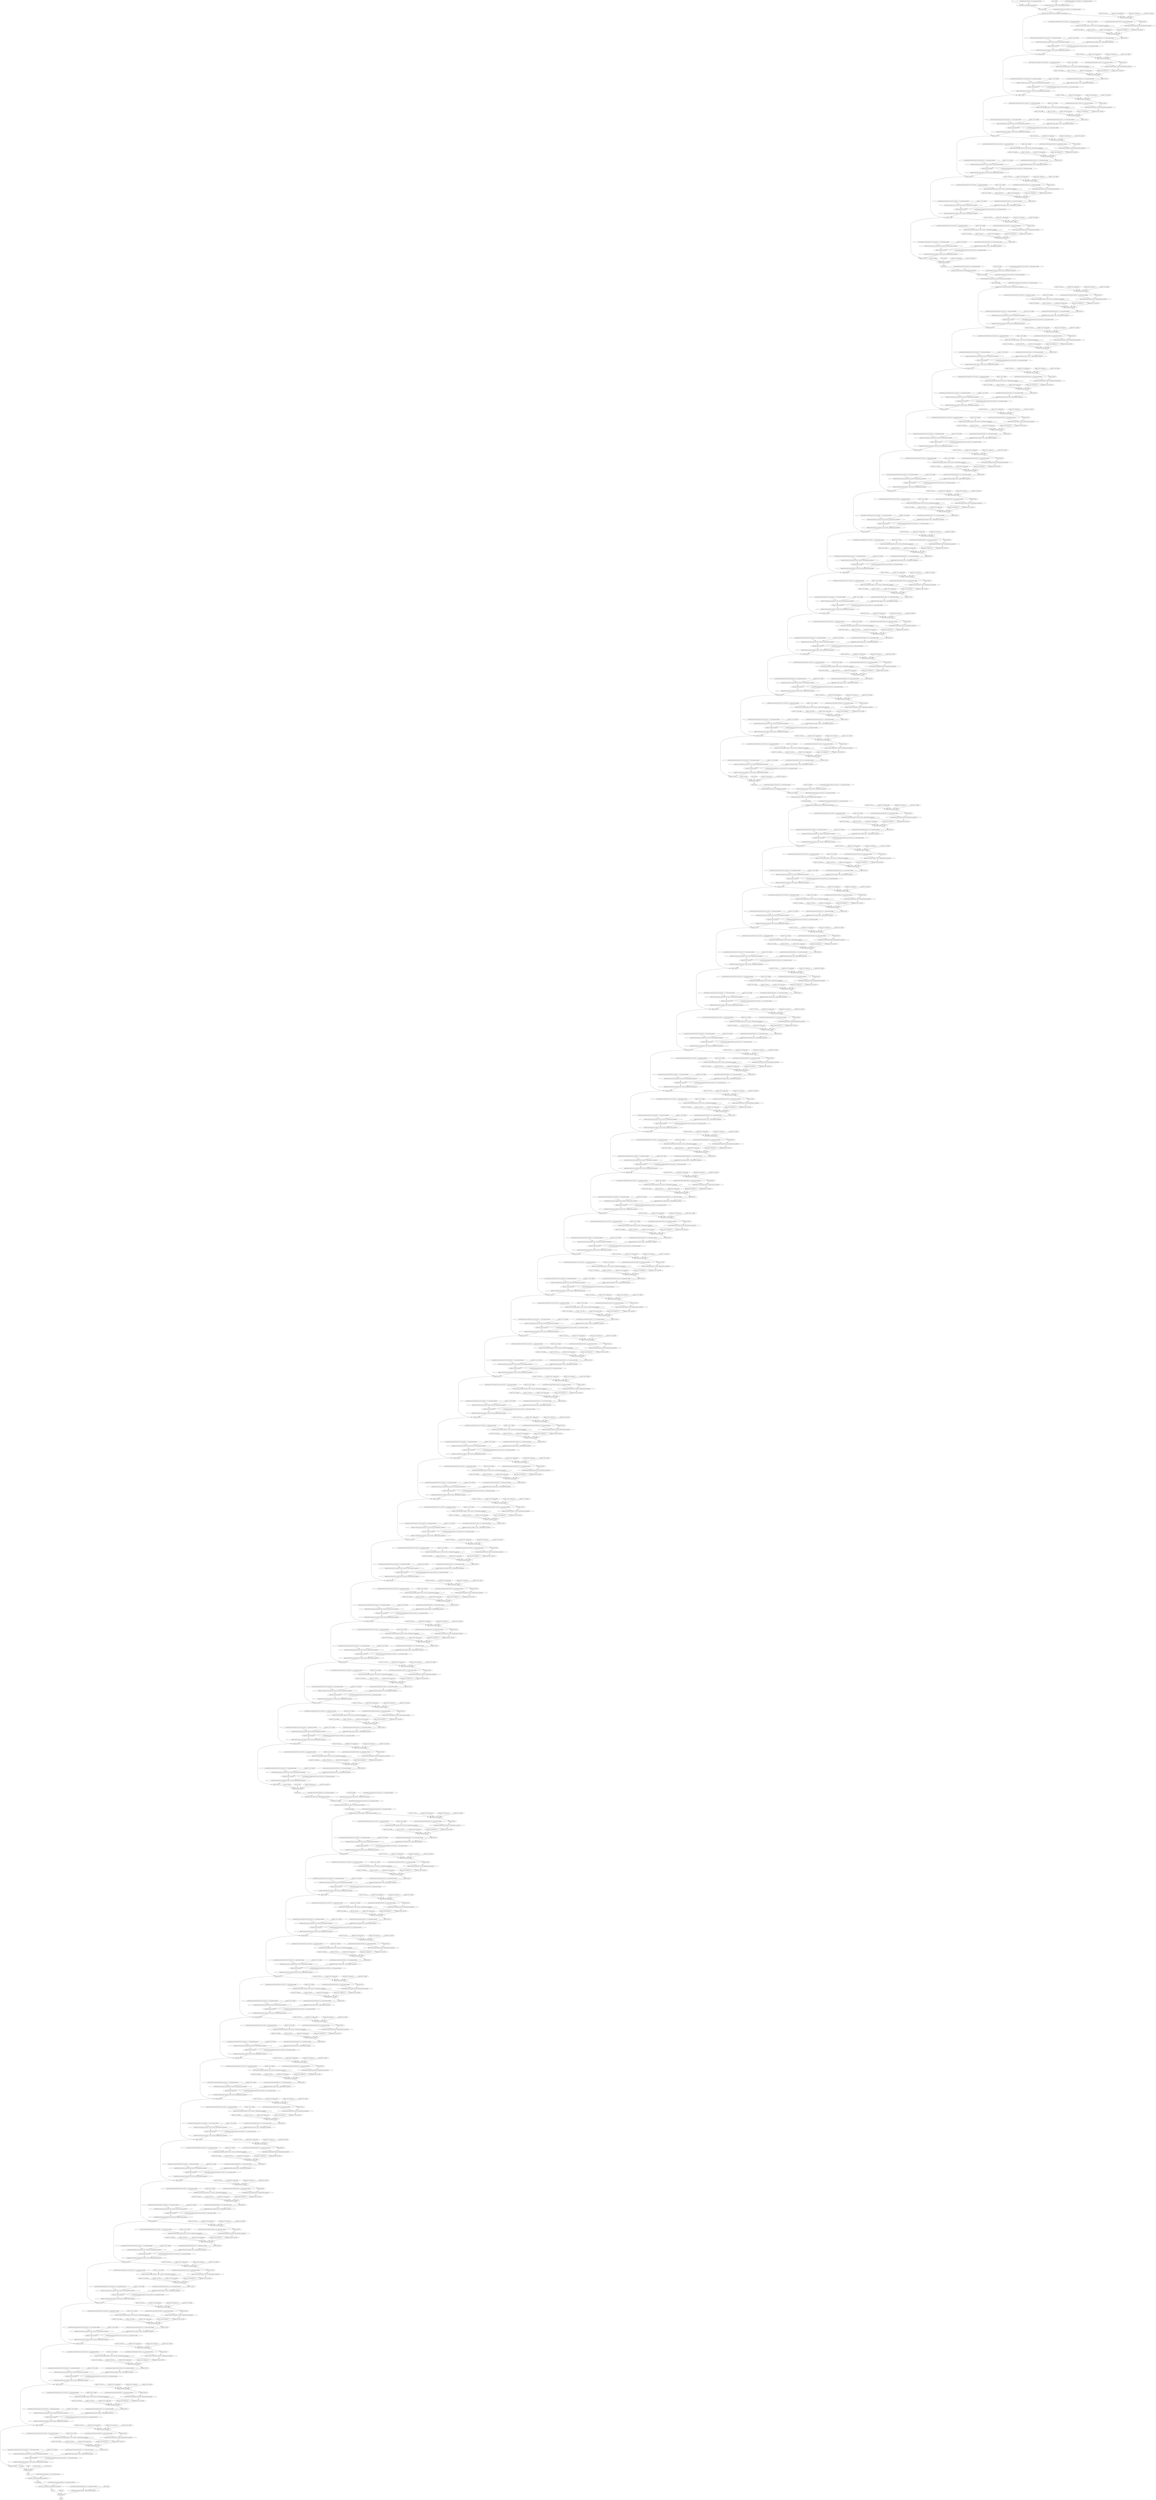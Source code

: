 strict digraph  {
x [id=0, metatype=PTInputNoopMetatype, type=nncf_model_input];
"__nncf_hooks.post_hooks.x__0.0._scale_param_storage" [id=1, metatype=PTConstNoopMetatype, type=nncf_model_const];
"post_hook__x__0[0]/symmetric_quantize/0" [id=2, metatype=UnknownMetatype, type=symmetric_quantize];
"conv1.weight" [id=3, metatype=PTConstNoopMetatype, type=nncf_model_const];
"__nncf_hooks.pre_hooks.conv1/conv2d/0__1.0._scale_param_storage" [id=4, metatype=PTConstNoopMetatype, type=nncf_model_const];
"conv1/pre_hook__conv1-conv2d-0__1[0]/symmetric_quantize/0" [id=5, metatype=UnknownMetatype, type=symmetric_quantize];
"conv1/conv2d/0" [id=6, metatype=PTConv2dMetatype, type=conv2d];
"__nncf_hooks.post_hooks.conv1/conv2d/0__0.0._scale_param_storage" [id=7, metatype=PTConstNoopMetatype, type=nncf_model_const];
"conv1/post_hook__conv1-conv2d-0__0[0]/symmetric_quantize/0" [id=8, metatype=UnknownMetatype, type=symmetric_quantize];
"dense1.0.bn1.weight" [id=9, metatype=PTConstNoopMetatype, type=nncf_model_const];
"dense1.0.bn1.bias" [id=10, metatype=PTConstNoopMetatype, type=nncf_model_const];
"dense1.0.bn1.running_mean" [id=11, metatype=PTConstNoopMetatype, type=nncf_model_const];
"dense1.0.bn1.running_var" [id=12, metatype=PTConstNoopMetatype, type=nncf_model_const];
"dense1/0/bn1/batch_norm/0" [id=13, metatype=PT2BatchNormMetatype, type=batch_norm];
"dense1/0/relu/0" [id=14, metatype=PTRELUMetatype, type=relu];
"__nncf_hooks.post_hooks.dense1/0/relu/0__0.0._scale_param_storage" [id=15, metatype=PTConstNoopMetatype, type=nncf_model_const];
"dense1/0/post_hook__dense1-0-relu-0__0[0]/symmetric_quantize/0" [id=16, metatype=UnknownMetatype, type=symmetric_quantize];
"dense1.0.conv1.weight" [id=17, metatype=PTConstNoopMetatype, type=nncf_model_const];
"__nncf_hooks.pre_hooks.dense1/0/conv1/conv2d/0__1.0._scale_param_storage" [id=18, metatype=PTConstNoopMetatype, type=nncf_model_const];
"dense1/0/conv1/pre_hook__dense1-0-conv1-conv2d-0__1[0]/symmetric_quantize/0" [id=19, metatype=UnknownMetatype, type=symmetric_quantize];
"dense1/0/conv1/conv2d/0" [id=20, metatype=PTConv2dMetatype, type=conv2d];
"dense1.0.bn2.weight" [id=21, metatype=PTConstNoopMetatype, type=nncf_model_const];
"dense1.0.bn2.bias" [id=22, metatype=PTConstNoopMetatype, type=nncf_model_const];
"dense1.0.bn2.running_mean" [id=23, metatype=PTConstNoopMetatype, type=nncf_model_const];
"dense1.0.bn2.running_var" [id=24, metatype=PTConstNoopMetatype, type=nncf_model_const];
"dense1/0/bn2/batch_norm/0" [id=25, metatype=PT2BatchNormMetatype, type=batch_norm];
"dense1/0/relu/1" [id=26, metatype=PTRELUMetatype, type=relu];
"__nncf_hooks.post_hooks.dense1/0/relu/1__0.0._scale_param_storage" [id=27, metatype=PTConstNoopMetatype, type=nncf_model_const];
"dense1/0/post_hook__dense1-0-relu-1__0[0]/symmetric_quantize/0" [id=28, metatype=UnknownMetatype, type=symmetric_quantize];
"dense1.0.conv2.weight" [id=29, metatype=PTConstNoopMetatype, type=nncf_model_const];
"__nncf_hooks.pre_hooks.dense1/0/conv2/conv2d/0__1.0._scale_param_storage" [id=30, metatype=PTConstNoopMetatype, type=nncf_model_const];
"dense1/0/conv2/pre_hook__dense1-0-conv2-conv2d-0__1[0]/symmetric_quantize/0" [id=31, metatype=UnknownMetatype, type=symmetric_quantize];
"dense1/0/conv2/conv2d/0" [id=32, metatype=PTConv2dMetatype, type=conv2d];
"__nncf_hooks.post_hooks.dense1/0/conv2/conv2d/0__0.0._scale_param_storage" [id=33, metatype=PTConstNoopMetatype, type=nncf_model_const];
"dense1/0/conv2/post_hook__dense1-0-conv2-conv2d-0__0[0]/symmetric_quantize/0" [id=34, metatype=UnknownMetatype, type=symmetric_quantize];
"dense1/0/cat/0" [id=35, metatype=PTCatMetatype, type=cat];
"dense1.1.bn1.weight" [id=36, metatype=PTConstNoopMetatype, type=nncf_model_const];
"dense1.1.bn1.bias" [id=37, metatype=PTConstNoopMetatype, type=nncf_model_const];
"dense1.1.bn1.running_mean" [id=38, metatype=PTConstNoopMetatype, type=nncf_model_const];
"dense1.1.bn1.running_var" [id=39, metatype=PTConstNoopMetatype, type=nncf_model_const];
"dense1/1/bn1/batch_norm/0" [id=40, metatype=PT2BatchNormMetatype, type=batch_norm];
"dense1/1/relu/0" [id=41, metatype=PTRELUMetatype, type=relu];
"__nncf_hooks.post_hooks.dense1/1/relu/0__0.0._scale_param_storage" [id=42, metatype=PTConstNoopMetatype, type=nncf_model_const];
"dense1/1/post_hook__dense1-1-relu-0__0[0]/symmetric_quantize/0" [id=43, metatype=UnknownMetatype, type=symmetric_quantize];
"dense1.1.conv1.weight" [id=44, metatype=PTConstNoopMetatype, type=nncf_model_const];
"__nncf_hooks.pre_hooks.dense1/1/conv1/conv2d/0__1.0._scale_param_storage" [id=45, metatype=PTConstNoopMetatype, type=nncf_model_const];
"dense1/1/conv1/pre_hook__dense1-1-conv1-conv2d-0__1[0]/symmetric_quantize/0" [id=46, metatype=UnknownMetatype, type=symmetric_quantize];
"dense1/1/conv1/conv2d/0" [id=47, metatype=PTConv2dMetatype, type=conv2d];
"dense1.1.bn2.weight" [id=48, metatype=PTConstNoopMetatype, type=nncf_model_const];
"dense1.1.bn2.bias" [id=49, metatype=PTConstNoopMetatype, type=nncf_model_const];
"dense1.1.bn2.running_mean" [id=50, metatype=PTConstNoopMetatype, type=nncf_model_const];
"dense1.1.bn2.running_var" [id=51, metatype=PTConstNoopMetatype, type=nncf_model_const];
"dense1/1/bn2/batch_norm/0" [id=52, metatype=PT2BatchNormMetatype, type=batch_norm];
"dense1/1/relu/1" [id=53, metatype=PTRELUMetatype, type=relu];
"__nncf_hooks.post_hooks.dense1/1/relu/1__0.0._scale_param_storage" [id=54, metatype=PTConstNoopMetatype, type=nncf_model_const];
"dense1/1/post_hook__dense1-1-relu-1__0[0]/symmetric_quantize/0" [id=55, metatype=UnknownMetatype, type=symmetric_quantize];
"dense1.1.conv2.weight" [id=56, metatype=PTConstNoopMetatype, type=nncf_model_const];
"__nncf_hooks.pre_hooks.dense1/1/conv2/conv2d/0__1.0._scale_param_storage" [id=57, metatype=PTConstNoopMetatype, type=nncf_model_const];
"dense1/1/conv2/pre_hook__dense1-1-conv2-conv2d-0__1[0]/symmetric_quantize/0" [id=58, metatype=UnknownMetatype, type=symmetric_quantize];
"dense1/1/conv2/conv2d/0" [id=59, metatype=PTConv2dMetatype, type=conv2d];
"__nncf_hooks.post_hooks.dense1/1/conv2/conv2d/0__0.0._scale_param_storage" [id=60, metatype=PTConstNoopMetatype, type=nncf_model_const];
"dense1/1/conv2/post_hook__dense1-1-conv2-conv2d-0__0[0]/symmetric_quantize/0" [id=61, metatype=UnknownMetatype, type=symmetric_quantize];
"dense1/1/cat/0" [id=62, metatype=PTCatMetatype, type=cat];
"dense1.2.bn1.weight" [id=63, metatype=PTConstNoopMetatype, type=nncf_model_const];
"dense1.2.bn1.bias" [id=64, metatype=PTConstNoopMetatype, type=nncf_model_const];
"dense1.2.bn1.running_mean" [id=65, metatype=PTConstNoopMetatype, type=nncf_model_const];
"dense1.2.bn1.running_var" [id=66, metatype=PTConstNoopMetatype, type=nncf_model_const];
"dense1/2/bn1/batch_norm/0" [id=67, metatype=PT2BatchNormMetatype, type=batch_norm];
"dense1/2/relu/0" [id=68, metatype=PTRELUMetatype, type=relu];
"__nncf_hooks.post_hooks.dense1/2/relu/0__0.0._scale_param_storage" [id=69, metatype=PTConstNoopMetatype, type=nncf_model_const];
"dense1/2/post_hook__dense1-2-relu-0__0[0]/symmetric_quantize/0" [id=70, metatype=UnknownMetatype, type=symmetric_quantize];
"dense1.2.conv1.weight" [id=71, metatype=PTConstNoopMetatype, type=nncf_model_const];
"__nncf_hooks.pre_hooks.dense1/2/conv1/conv2d/0__1.0._scale_param_storage" [id=72, metatype=PTConstNoopMetatype, type=nncf_model_const];
"dense1/2/conv1/pre_hook__dense1-2-conv1-conv2d-0__1[0]/symmetric_quantize/0" [id=73, metatype=UnknownMetatype, type=symmetric_quantize];
"dense1/2/conv1/conv2d/0" [id=74, metatype=PTConv2dMetatype, type=conv2d];
"dense1.2.bn2.weight" [id=75, metatype=PTConstNoopMetatype, type=nncf_model_const];
"dense1.2.bn2.bias" [id=76, metatype=PTConstNoopMetatype, type=nncf_model_const];
"dense1.2.bn2.running_mean" [id=77, metatype=PTConstNoopMetatype, type=nncf_model_const];
"dense1.2.bn2.running_var" [id=78, metatype=PTConstNoopMetatype, type=nncf_model_const];
"dense1/2/bn2/batch_norm/0" [id=79, metatype=PT2BatchNormMetatype, type=batch_norm];
"dense1/2/relu/1" [id=80, metatype=PTRELUMetatype, type=relu];
"__nncf_hooks.post_hooks.dense1/2/relu/1__0.0._scale_param_storage" [id=81, metatype=PTConstNoopMetatype, type=nncf_model_const];
"dense1/2/post_hook__dense1-2-relu-1__0[0]/symmetric_quantize/0" [id=82, metatype=UnknownMetatype, type=symmetric_quantize];
"dense1.2.conv2.weight" [id=83, metatype=PTConstNoopMetatype, type=nncf_model_const];
"__nncf_hooks.pre_hooks.dense1/2/conv2/conv2d/0__1.0._scale_param_storage" [id=84, metatype=PTConstNoopMetatype, type=nncf_model_const];
"dense1/2/conv2/pre_hook__dense1-2-conv2-conv2d-0__1[0]/symmetric_quantize/0" [id=85, metatype=UnknownMetatype, type=symmetric_quantize];
"dense1/2/conv2/conv2d/0" [id=86, metatype=PTConv2dMetatype, type=conv2d];
"__nncf_hooks.post_hooks.dense1/2/conv2/conv2d/0__0.0._scale_param_storage" [id=87, metatype=PTConstNoopMetatype, type=nncf_model_const];
"dense1/2/conv2/post_hook__dense1-2-conv2-conv2d-0__0[0]/symmetric_quantize/0" [id=88, metatype=UnknownMetatype, type=symmetric_quantize];
"dense1/2/cat/0" [id=89, metatype=PTCatMetatype, type=cat];
"dense1.3.bn1.weight" [id=90, metatype=PTConstNoopMetatype, type=nncf_model_const];
"dense1.3.bn1.bias" [id=91, metatype=PTConstNoopMetatype, type=nncf_model_const];
"dense1.3.bn1.running_mean" [id=92, metatype=PTConstNoopMetatype, type=nncf_model_const];
"dense1.3.bn1.running_var" [id=93, metatype=PTConstNoopMetatype, type=nncf_model_const];
"dense1/3/bn1/batch_norm/0" [id=94, metatype=PT2BatchNormMetatype, type=batch_norm];
"dense1/3/relu/0" [id=95, metatype=PTRELUMetatype, type=relu];
"__nncf_hooks.post_hooks.dense1/3/relu/0__0.0._scale_param_storage" [id=96, metatype=PTConstNoopMetatype, type=nncf_model_const];
"dense1/3/post_hook__dense1-3-relu-0__0[0]/symmetric_quantize/0" [id=97, metatype=UnknownMetatype, type=symmetric_quantize];
"dense1.3.conv1.weight" [id=98, metatype=PTConstNoopMetatype, type=nncf_model_const];
"__nncf_hooks.pre_hooks.dense1/3/conv1/conv2d/0__1.0._scale_param_storage" [id=99, metatype=PTConstNoopMetatype, type=nncf_model_const];
"dense1/3/conv1/pre_hook__dense1-3-conv1-conv2d-0__1[0]/symmetric_quantize/0" [id=100, metatype=UnknownMetatype, type=symmetric_quantize];
"dense1/3/conv1/conv2d/0" [id=101, metatype=PTConv2dMetatype, type=conv2d];
"dense1.3.bn2.weight" [id=102, metatype=PTConstNoopMetatype, type=nncf_model_const];
"dense1.3.bn2.bias" [id=103, metatype=PTConstNoopMetatype, type=nncf_model_const];
"dense1.3.bn2.running_mean" [id=104, metatype=PTConstNoopMetatype, type=nncf_model_const];
"dense1.3.bn2.running_var" [id=105, metatype=PTConstNoopMetatype, type=nncf_model_const];
"dense1/3/bn2/batch_norm/0" [id=106, metatype=PT2BatchNormMetatype, type=batch_norm];
"dense1/3/relu/1" [id=107, metatype=PTRELUMetatype, type=relu];
"__nncf_hooks.post_hooks.dense1/3/relu/1__0.0._scale_param_storage" [id=108, metatype=PTConstNoopMetatype, type=nncf_model_const];
"dense1/3/post_hook__dense1-3-relu-1__0[0]/symmetric_quantize/0" [id=109, metatype=UnknownMetatype, type=symmetric_quantize];
"dense1.3.conv2.weight" [id=110, metatype=PTConstNoopMetatype, type=nncf_model_const];
"__nncf_hooks.pre_hooks.dense1/3/conv2/conv2d/0__1.0._scale_param_storage" [id=111, metatype=PTConstNoopMetatype, type=nncf_model_const];
"dense1/3/conv2/pre_hook__dense1-3-conv2-conv2d-0__1[0]/symmetric_quantize/0" [id=112, metatype=UnknownMetatype, type=symmetric_quantize];
"dense1/3/conv2/conv2d/0" [id=113, metatype=PTConv2dMetatype, type=conv2d];
"__nncf_hooks.post_hooks.dense1/3/conv2/conv2d/0__0.0._scale_param_storage" [id=114, metatype=PTConstNoopMetatype, type=nncf_model_const];
"dense1/3/conv2/post_hook__dense1-3-conv2-conv2d-0__0[0]/symmetric_quantize/0" [id=115, metatype=UnknownMetatype, type=symmetric_quantize];
"dense1/3/cat/0" [id=116, metatype=PTCatMetatype, type=cat];
"dense1.4.bn1.weight" [id=117, metatype=PTConstNoopMetatype, type=nncf_model_const];
"dense1.4.bn1.bias" [id=118, metatype=PTConstNoopMetatype, type=nncf_model_const];
"dense1.4.bn1.running_mean" [id=119, metatype=PTConstNoopMetatype, type=nncf_model_const];
"dense1.4.bn1.running_var" [id=120, metatype=PTConstNoopMetatype, type=nncf_model_const];
"dense1/4/bn1/batch_norm/0" [id=121, metatype=PT2BatchNormMetatype, type=batch_norm];
"dense1/4/relu/0" [id=122, metatype=PTRELUMetatype, type=relu];
"__nncf_hooks.post_hooks.dense1/4/relu/0__0.0._scale_param_storage" [id=123, metatype=PTConstNoopMetatype, type=nncf_model_const];
"dense1/4/post_hook__dense1-4-relu-0__0[0]/symmetric_quantize/0" [id=124, metatype=UnknownMetatype, type=symmetric_quantize];
"dense1.4.conv1.weight" [id=125, metatype=PTConstNoopMetatype, type=nncf_model_const];
"__nncf_hooks.pre_hooks.dense1/4/conv1/conv2d/0__1.0._scale_param_storage" [id=126, metatype=PTConstNoopMetatype, type=nncf_model_const];
"dense1/4/conv1/pre_hook__dense1-4-conv1-conv2d-0__1[0]/symmetric_quantize/0" [id=127, metatype=UnknownMetatype, type=symmetric_quantize];
"dense1/4/conv1/conv2d/0" [id=128, metatype=PTConv2dMetatype, type=conv2d];
"dense1.4.bn2.weight" [id=129, metatype=PTConstNoopMetatype, type=nncf_model_const];
"dense1.4.bn2.bias" [id=130, metatype=PTConstNoopMetatype, type=nncf_model_const];
"dense1.4.bn2.running_mean" [id=131, metatype=PTConstNoopMetatype, type=nncf_model_const];
"dense1.4.bn2.running_var" [id=132, metatype=PTConstNoopMetatype, type=nncf_model_const];
"dense1/4/bn2/batch_norm/0" [id=133, metatype=PT2BatchNormMetatype, type=batch_norm];
"dense1/4/relu/1" [id=134, metatype=PTRELUMetatype, type=relu];
"__nncf_hooks.post_hooks.dense1/4/relu/1__0.0._scale_param_storage" [id=135, metatype=PTConstNoopMetatype, type=nncf_model_const];
"dense1/4/post_hook__dense1-4-relu-1__0[0]/symmetric_quantize/0" [id=136, metatype=UnknownMetatype, type=symmetric_quantize];
"dense1.4.conv2.weight" [id=137, metatype=PTConstNoopMetatype, type=nncf_model_const];
"__nncf_hooks.pre_hooks.dense1/4/conv2/conv2d/0__1.0._scale_param_storage" [id=138, metatype=PTConstNoopMetatype, type=nncf_model_const];
"dense1/4/conv2/pre_hook__dense1-4-conv2-conv2d-0__1[0]/symmetric_quantize/0" [id=139, metatype=UnknownMetatype, type=symmetric_quantize];
"dense1/4/conv2/conv2d/0" [id=140, metatype=PTConv2dMetatype, type=conv2d];
"__nncf_hooks.post_hooks.dense1/4/conv2/conv2d/0__0.0._scale_param_storage" [id=141, metatype=PTConstNoopMetatype, type=nncf_model_const];
"dense1/4/conv2/post_hook__dense1-4-conv2-conv2d-0__0[0]/symmetric_quantize/0" [id=142, metatype=UnknownMetatype, type=symmetric_quantize];
"dense1/4/cat/0" [id=143, metatype=PTCatMetatype, type=cat];
"dense1.5.bn1.weight" [id=144, metatype=PTConstNoopMetatype, type=nncf_model_const];
"dense1.5.bn1.bias" [id=145, metatype=PTConstNoopMetatype, type=nncf_model_const];
"dense1.5.bn1.running_mean" [id=146, metatype=PTConstNoopMetatype, type=nncf_model_const];
"dense1.5.bn1.running_var" [id=147, metatype=PTConstNoopMetatype, type=nncf_model_const];
"dense1/5/bn1/batch_norm/0" [id=148, metatype=PT2BatchNormMetatype, type=batch_norm];
"dense1/5/relu/0" [id=149, metatype=PTRELUMetatype, type=relu];
"__nncf_hooks.post_hooks.dense1/5/relu/0__0.0._scale_param_storage" [id=150, metatype=PTConstNoopMetatype, type=nncf_model_const];
"dense1/5/post_hook__dense1-5-relu-0__0[0]/symmetric_quantize/0" [id=151, metatype=UnknownMetatype, type=symmetric_quantize];
"dense1.5.conv1.weight" [id=152, metatype=PTConstNoopMetatype, type=nncf_model_const];
"__nncf_hooks.pre_hooks.dense1/5/conv1/conv2d/0__1.0._scale_param_storage" [id=153, metatype=PTConstNoopMetatype, type=nncf_model_const];
"dense1/5/conv1/pre_hook__dense1-5-conv1-conv2d-0__1[0]/symmetric_quantize/0" [id=154, metatype=UnknownMetatype, type=symmetric_quantize];
"dense1/5/conv1/conv2d/0" [id=155, metatype=PTConv2dMetatype, type=conv2d];
"dense1.5.bn2.weight" [id=156, metatype=PTConstNoopMetatype, type=nncf_model_const];
"dense1.5.bn2.bias" [id=157, metatype=PTConstNoopMetatype, type=nncf_model_const];
"dense1.5.bn2.running_mean" [id=158, metatype=PTConstNoopMetatype, type=nncf_model_const];
"dense1.5.bn2.running_var" [id=159, metatype=PTConstNoopMetatype, type=nncf_model_const];
"dense1/5/bn2/batch_norm/0" [id=160, metatype=PT2BatchNormMetatype, type=batch_norm];
"dense1/5/relu/1" [id=161, metatype=PTRELUMetatype, type=relu];
"__nncf_hooks.post_hooks.dense1/5/relu/1__0.0._scale_param_storage" [id=162, metatype=PTConstNoopMetatype, type=nncf_model_const];
"dense1/5/post_hook__dense1-5-relu-1__0[0]/symmetric_quantize/0" [id=163, metatype=UnknownMetatype, type=symmetric_quantize];
"dense1.5.conv2.weight" [id=164, metatype=PTConstNoopMetatype, type=nncf_model_const];
"__nncf_hooks.pre_hooks.dense1/5/conv2/conv2d/0__1.0._scale_param_storage" [id=165, metatype=PTConstNoopMetatype, type=nncf_model_const];
"dense1/5/conv2/pre_hook__dense1-5-conv2-conv2d-0__1[0]/symmetric_quantize/0" [id=166, metatype=UnknownMetatype, type=symmetric_quantize];
"dense1/5/conv2/conv2d/0" [id=167, metatype=PTConv2dMetatype, type=conv2d];
"__nncf_hooks.post_hooks.dense1/5/conv2/conv2d/0__0.0._scale_param_storage" [id=168, metatype=PTConstNoopMetatype, type=nncf_model_const];
"dense1/5/conv2/post_hook__dense1-5-conv2-conv2d-0__0[0]/symmetric_quantize/0" [id=169, metatype=UnknownMetatype, type=symmetric_quantize];
"dense1/5/cat/0" [id=170, metatype=PTCatMetatype, type=cat];
"trans1.bn.weight" [id=171, metatype=PTConstNoopMetatype, type=nncf_model_const];
"trans1.bn.bias" [id=172, metatype=PTConstNoopMetatype, type=nncf_model_const];
"trans1.bn.running_mean" [id=173, metatype=PTConstNoopMetatype, type=nncf_model_const];
"trans1.bn.running_var" [id=174, metatype=PTConstNoopMetatype, type=nncf_model_const];
"trans1/bn/batch_norm/0" [id=175, metatype=PT2BatchNormMetatype, type=batch_norm];
"trans1/relu/0" [id=176, metatype=PTRELUMetatype, type=relu];
"__nncf_hooks.post_hooks.trans1/relu/0__0.0._scale_param_storage" [id=177, metatype=PTConstNoopMetatype, type=nncf_model_const];
"trans1/post_hook__trans1-relu-0__0[0]/symmetric_quantize/0" [id=178, metatype=UnknownMetatype, type=symmetric_quantize];
"trans1.conv.weight" [id=179, metatype=PTConstNoopMetatype, type=nncf_model_const];
"__nncf_hooks.pre_hooks.trans1/conv/conv2d/0__1.0._scale_param_storage" [id=180, metatype=PTConstNoopMetatype, type=nncf_model_const];
"trans1/conv/pre_hook__trans1-conv-conv2d-0__1[0]/symmetric_quantize/0" [id=181, metatype=UnknownMetatype, type=symmetric_quantize];
"trans1/conv/conv2d/0" [id=182, metatype=PTConv2dMetatype, type=conv2d];
"__nncf_hooks.post_hooks.trans1/conv/conv2d/0__0.0._scale_param_storage" [id=183, metatype=PTConstNoopMetatype, type=nncf_model_const];
"trans1/conv/post_hook__trans1-conv-conv2d-0__0[0]/symmetric_quantize/0" [id=184, metatype=UnknownMetatype, type=symmetric_quantize];
"trans1/avg_pool2d/0" [id=185, metatype=PTAvgPool2dMetatype, type=avg_pool2d];
"__nncf_hooks.post_hooks.trans1/avg_pool2d/0__0.0._scale_param_storage" [id=186, metatype=PTConstNoopMetatype, type=nncf_model_const];
"trans1/post_hook__trans1-avg_pool2d-0__0[0]/symmetric_quantize/0" [id=187, metatype=UnknownMetatype, type=symmetric_quantize];
"dense2.0.bn1.weight" [id=188, metatype=PTConstNoopMetatype, type=nncf_model_const];
"dense2.0.bn1.bias" [id=189, metatype=PTConstNoopMetatype, type=nncf_model_const];
"dense2.0.bn1.running_mean" [id=190, metatype=PTConstNoopMetatype, type=nncf_model_const];
"dense2.0.bn1.running_var" [id=191, metatype=PTConstNoopMetatype, type=nncf_model_const];
"dense2/0/bn1/batch_norm/0" [id=192, metatype=PT2BatchNormMetatype, type=batch_norm];
"dense2/0/relu/0" [id=193, metatype=PTRELUMetatype, type=relu];
"__nncf_hooks.post_hooks.dense2/0/relu/0__0.0._scale_param_storage" [id=194, metatype=PTConstNoopMetatype, type=nncf_model_const];
"dense2/0/post_hook__dense2-0-relu-0__0[0]/symmetric_quantize/0" [id=195, metatype=UnknownMetatype, type=symmetric_quantize];
"dense2.0.conv1.weight" [id=196, metatype=PTConstNoopMetatype, type=nncf_model_const];
"__nncf_hooks.pre_hooks.dense2/0/conv1/conv2d/0__1.0._scale_param_storage" [id=197, metatype=PTConstNoopMetatype, type=nncf_model_const];
"dense2/0/conv1/pre_hook__dense2-0-conv1-conv2d-0__1[0]/symmetric_quantize/0" [id=198, metatype=UnknownMetatype, type=symmetric_quantize];
"dense2/0/conv1/conv2d/0" [id=199, metatype=PTConv2dMetatype, type=conv2d];
"dense2.0.bn2.weight" [id=200, metatype=PTConstNoopMetatype, type=nncf_model_const];
"dense2.0.bn2.bias" [id=201, metatype=PTConstNoopMetatype, type=nncf_model_const];
"dense2.0.bn2.running_mean" [id=202, metatype=PTConstNoopMetatype, type=nncf_model_const];
"dense2.0.bn2.running_var" [id=203, metatype=PTConstNoopMetatype, type=nncf_model_const];
"dense2/0/bn2/batch_norm/0" [id=204, metatype=PT2BatchNormMetatype, type=batch_norm];
"dense2/0/relu/1" [id=205, metatype=PTRELUMetatype, type=relu];
"__nncf_hooks.post_hooks.dense2/0/relu/1__0.0._scale_param_storage" [id=206, metatype=PTConstNoopMetatype, type=nncf_model_const];
"dense2/0/post_hook__dense2-0-relu-1__0[0]/symmetric_quantize/0" [id=207, metatype=UnknownMetatype, type=symmetric_quantize];
"dense2.0.conv2.weight" [id=208, metatype=PTConstNoopMetatype, type=nncf_model_const];
"__nncf_hooks.pre_hooks.dense2/0/conv2/conv2d/0__1.0._scale_param_storage" [id=209, metatype=PTConstNoopMetatype, type=nncf_model_const];
"dense2/0/conv2/pre_hook__dense2-0-conv2-conv2d-0__1[0]/symmetric_quantize/0" [id=210, metatype=UnknownMetatype, type=symmetric_quantize];
"dense2/0/conv2/conv2d/0" [id=211, metatype=PTConv2dMetatype, type=conv2d];
"__nncf_hooks.post_hooks.dense2/0/conv2/conv2d/0__0.0._scale_param_storage" [id=212, metatype=PTConstNoopMetatype, type=nncf_model_const];
"dense2/0/conv2/post_hook__dense2-0-conv2-conv2d-0__0[0]/symmetric_quantize/0" [id=213, metatype=UnknownMetatype, type=symmetric_quantize];
"dense2/0/cat/0" [id=214, metatype=PTCatMetatype, type=cat];
"dense2.1.bn1.weight" [id=215, metatype=PTConstNoopMetatype, type=nncf_model_const];
"dense2.1.bn1.bias" [id=216, metatype=PTConstNoopMetatype, type=nncf_model_const];
"dense2.1.bn1.running_mean" [id=217, metatype=PTConstNoopMetatype, type=nncf_model_const];
"dense2.1.bn1.running_var" [id=218, metatype=PTConstNoopMetatype, type=nncf_model_const];
"dense2/1/bn1/batch_norm/0" [id=219, metatype=PT2BatchNormMetatype, type=batch_norm];
"dense2/1/relu/0" [id=220, metatype=PTRELUMetatype, type=relu];
"__nncf_hooks.post_hooks.dense2/1/relu/0__0.0._scale_param_storage" [id=221, metatype=PTConstNoopMetatype, type=nncf_model_const];
"dense2/1/post_hook__dense2-1-relu-0__0[0]/symmetric_quantize/0" [id=222, metatype=UnknownMetatype, type=symmetric_quantize];
"dense2.1.conv1.weight" [id=223, metatype=PTConstNoopMetatype, type=nncf_model_const];
"__nncf_hooks.pre_hooks.dense2/1/conv1/conv2d/0__1.0._scale_param_storage" [id=224, metatype=PTConstNoopMetatype, type=nncf_model_const];
"dense2/1/conv1/pre_hook__dense2-1-conv1-conv2d-0__1[0]/symmetric_quantize/0" [id=225, metatype=UnknownMetatype, type=symmetric_quantize];
"dense2/1/conv1/conv2d/0" [id=226, metatype=PTConv2dMetatype, type=conv2d];
"dense2.1.bn2.weight" [id=227, metatype=PTConstNoopMetatype, type=nncf_model_const];
"dense2.1.bn2.bias" [id=228, metatype=PTConstNoopMetatype, type=nncf_model_const];
"dense2.1.bn2.running_mean" [id=229, metatype=PTConstNoopMetatype, type=nncf_model_const];
"dense2.1.bn2.running_var" [id=230, metatype=PTConstNoopMetatype, type=nncf_model_const];
"dense2/1/bn2/batch_norm/0" [id=231, metatype=PT2BatchNormMetatype, type=batch_norm];
"dense2/1/relu/1" [id=232, metatype=PTRELUMetatype, type=relu];
"__nncf_hooks.post_hooks.dense2/1/relu/1__0.0._scale_param_storage" [id=233, metatype=PTConstNoopMetatype, type=nncf_model_const];
"dense2/1/post_hook__dense2-1-relu-1__0[0]/symmetric_quantize/0" [id=234, metatype=UnknownMetatype, type=symmetric_quantize];
"dense2.1.conv2.weight" [id=235, metatype=PTConstNoopMetatype, type=nncf_model_const];
"__nncf_hooks.pre_hooks.dense2/1/conv2/conv2d/0__1.0._scale_param_storage" [id=236, metatype=PTConstNoopMetatype, type=nncf_model_const];
"dense2/1/conv2/pre_hook__dense2-1-conv2-conv2d-0__1[0]/symmetric_quantize/0" [id=237, metatype=UnknownMetatype, type=symmetric_quantize];
"dense2/1/conv2/conv2d/0" [id=238, metatype=PTConv2dMetatype, type=conv2d];
"__nncf_hooks.post_hooks.dense2/1/conv2/conv2d/0__0.0._scale_param_storage" [id=239, metatype=PTConstNoopMetatype, type=nncf_model_const];
"dense2/1/conv2/post_hook__dense2-1-conv2-conv2d-0__0[0]/symmetric_quantize/0" [id=240, metatype=UnknownMetatype, type=symmetric_quantize];
"dense2/1/cat/0" [id=241, metatype=PTCatMetatype, type=cat];
"dense2.2.bn1.weight" [id=242, metatype=PTConstNoopMetatype, type=nncf_model_const];
"dense2.2.bn1.bias" [id=243, metatype=PTConstNoopMetatype, type=nncf_model_const];
"dense2.2.bn1.running_mean" [id=244, metatype=PTConstNoopMetatype, type=nncf_model_const];
"dense2.2.bn1.running_var" [id=245, metatype=PTConstNoopMetatype, type=nncf_model_const];
"dense2/2/bn1/batch_norm/0" [id=246, metatype=PT2BatchNormMetatype, type=batch_norm];
"dense2/2/relu/0" [id=247, metatype=PTRELUMetatype, type=relu];
"__nncf_hooks.post_hooks.dense2/2/relu/0__0.0._scale_param_storage" [id=248, metatype=PTConstNoopMetatype, type=nncf_model_const];
"dense2/2/post_hook__dense2-2-relu-0__0[0]/symmetric_quantize/0" [id=249, metatype=UnknownMetatype, type=symmetric_quantize];
"dense2.2.conv1.weight" [id=250, metatype=PTConstNoopMetatype, type=nncf_model_const];
"__nncf_hooks.pre_hooks.dense2/2/conv1/conv2d/0__1.0._scale_param_storage" [id=251, metatype=PTConstNoopMetatype, type=nncf_model_const];
"dense2/2/conv1/pre_hook__dense2-2-conv1-conv2d-0__1[0]/symmetric_quantize/0" [id=252, metatype=UnknownMetatype, type=symmetric_quantize];
"dense2/2/conv1/conv2d/0" [id=253, metatype=PTConv2dMetatype, type=conv2d];
"dense2.2.bn2.weight" [id=254, metatype=PTConstNoopMetatype, type=nncf_model_const];
"dense2.2.bn2.bias" [id=255, metatype=PTConstNoopMetatype, type=nncf_model_const];
"dense2.2.bn2.running_mean" [id=256, metatype=PTConstNoopMetatype, type=nncf_model_const];
"dense2.2.bn2.running_var" [id=257, metatype=PTConstNoopMetatype, type=nncf_model_const];
"dense2/2/bn2/batch_norm/0" [id=258, metatype=PT2BatchNormMetatype, type=batch_norm];
"dense2/2/relu/1" [id=259, metatype=PTRELUMetatype, type=relu];
"__nncf_hooks.post_hooks.dense2/2/relu/1__0.0._scale_param_storage" [id=260, metatype=PTConstNoopMetatype, type=nncf_model_const];
"dense2/2/post_hook__dense2-2-relu-1__0[0]/symmetric_quantize/0" [id=261, metatype=UnknownMetatype, type=symmetric_quantize];
"dense2.2.conv2.weight" [id=262, metatype=PTConstNoopMetatype, type=nncf_model_const];
"__nncf_hooks.pre_hooks.dense2/2/conv2/conv2d/0__1.0._scale_param_storage" [id=263, metatype=PTConstNoopMetatype, type=nncf_model_const];
"dense2/2/conv2/pre_hook__dense2-2-conv2-conv2d-0__1[0]/symmetric_quantize/0" [id=264, metatype=UnknownMetatype, type=symmetric_quantize];
"dense2/2/conv2/conv2d/0" [id=265, metatype=PTConv2dMetatype, type=conv2d];
"__nncf_hooks.post_hooks.dense2/2/conv2/conv2d/0__0.0._scale_param_storage" [id=266, metatype=PTConstNoopMetatype, type=nncf_model_const];
"dense2/2/conv2/post_hook__dense2-2-conv2-conv2d-0__0[0]/symmetric_quantize/0" [id=267, metatype=UnknownMetatype, type=symmetric_quantize];
"dense2/2/cat/0" [id=268, metatype=PTCatMetatype, type=cat];
"dense2.3.bn1.weight" [id=269, metatype=PTConstNoopMetatype, type=nncf_model_const];
"dense2.3.bn1.bias" [id=270, metatype=PTConstNoopMetatype, type=nncf_model_const];
"dense2.3.bn1.running_mean" [id=271, metatype=PTConstNoopMetatype, type=nncf_model_const];
"dense2.3.bn1.running_var" [id=272, metatype=PTConstNoopMetatype, type=nncf_model_const];
"dense2/3/bn1/batch_norm/0" [id=273, metatype=PT2BatchNormMetatype, type=batch_norm];
"dense2/3/relu/0" [id=274, metatype=PTRELUMetatype, type=relu];
"__nncf_hooks.post_hooks.dense2/3/relu/0__0.0._scale_param_storage" [id=275, metatype=PTConstNoopMetatype, type=nncf_model_const];
"dense2/3/post_hook__dense2-3-relu-0__0[0]/symmetric_quantize/0" [id=276, metatype=UnknownMetatype, type=symmetric_quantize];
"dense2.3.conv1.weight" [id=277, metatype=PTConstNoopMetatype, type=nncf_model_const];
"__nncf_hooks.pre_hooks.dense2/3/conv1/conv2d/0__1.0._scale_param_storage" [id=278, metatype=PTConstNoopMetatype, type=nncf_model_const];
"dense2/3/conv1/pre_hook__dense2-3-conv1-conv2d-0__1[0]/symmetric_quantize/0" [id=279, metatype=UnknownMetatype, type=symmetric_quantize];
"dense2/3/conv1/conv2d/0" [id=280, metatype=PTConv2dMetatype, type=conv2d];
"dense2.3.bn2.weight" [id=281, metatype=PTConstNoopMetatype, type=nncf_model_const];
"dense2.3.bn2.bias" [id=282, metatype=PTConstNoopMetatype, type=nncf_model_const];
"dense2.3.bn2.running_mean" [id=283, metatype=PTConstNoopMetatype, type=nncf_model_const];
"dense2.3.bn2.running_var" [id=284, metatype=PTConstNoopMetatype, type=nncf_model_const];
"dense2/3/bn2/batch_norm/0" [id=285, metatype=PT2BatchNormMetatype, type=batch_norm];
"dense2/3/relu/1" [id=286, metatype=PTRELUMetatype, type=relu];
"__nncf_hooks.post_hooks.dense2/3/relu/1__0.0._scale_param_storage" [id=287, metatype=PTConstNoopMetatype, type=nncf_model_const];
"dense2/3/post_hook__dense2-3-relu-1__0[0]/symmetric_quantize/0" [id=288, metatype=UnknownMetatype, type=symmetric_quantize];
"dense2.3.conv2.weight" [id=289, metatype=PTConstNoopMetatype, type=nncf_model_const];
"__nncf_hooks.pre_hooks.dense2/3/conv2/conv2d/0__1.0._scale_param_storage" [id=290, metatype=PTConstNoopMetatype, type=nncf_model_const];
"dense2/3/conv2/pre_hook__dense2-3-conv2-conv2d-0__1[0]/symmetric_quantize/0" [id=291, metatype=UnknownMetatype, type=symmetric_quantize];
"dense2/3/conv2/conv2d/0" [id=292, metatype=PTConv2dMetatype, type=conv2d];
"__nncf_hooks.post_hooks.dense2/3/conv2/conv2d/0__0.0._scale_param_storage" [id=293, metatype=PTConstNoopMetatype, type=nncf_model_const];
"dense2/3/conv2/post_hook__dense2-3-conv2-conv2d-0__0[0]/symmetric_quantize/0" [id=294, metatype=UnknownMetatype, type=symmetric_quantize];
"dense2/3/cat/0" [id=295, metatype=PTCatMetatype, type=cat];
"dense2.4.bn1.weight" [id=296, metatype=PTConstNoopMetatype, type=nncf_model_const];
"dense2.4.bn1.bias" [id=297, metatype=PTConstNoopMetatype, type=nncf_model_const];
"dense2.4.bn1.running_mean" [id=298, metatype=PTConstNoopMetatype, type=nncf_model_const];
"dense2.4.bn1.running_var" [id=299, metatype=PTConstNoopMetatype, type=nncf_model_const];
"dense2/4/bn1/batch_norm/0" [id=300, metatype=PT2BatchNormMetatype, type=batch_norm];
"dense2/4/relu/0" [id=301, metatype=PTRELUMetatype, type=relu];
"__nncf_hooks.post_hooks.dense2/4/relu/0__0.0._scale_param_storage" [id=302, metatype=PTConstNoopMetatype, type=nncf_model_const];
"dense2/4/post_hook__dense2-4-relu-0__0[0]/symmetric_quantize/0" [id=303, metatype=UnknownMetatype, type=symmetric_quantize];
"dense2.4.conv1.weight" [id=304, metatype=PTConstNoopMetatype, type=nncf_model_const];
"__nncf_hooks.pre_hooks.dense2/4/conv1/conv2d/0__1.0._scale_param_storage" [id=305, metatype=PTConstNoopMetatype, type=nncf_model_const];
"dense2/4/conv1/pre_hook__dense2-4-conv1-conv2d-0__1[0]/symmetric_quantize/0" [id=306, metatype=UnknownMetatype, type=symmetric_quantize];
"dense2/4/conv1/conv2d/0" [id=307, metatype=PTConv2dMetatype, type=conv2d];
"dense2.4.bn2.weight" [id=308, metatype=PTConstNoopMetatype, type=nncf_model_const];
"dense2.4.bn2.bias" [id=309, metatype=PTConstNoopMetatype, type=nncf_model_const];
"dense2.4.bn2.running_mean" [id=310, metatype=PTConstNoopMetatype, type=nncf_model_const];
"dense2.4.bn2.running_var" [id=311, metatype=PTConstNoopMetatype, type=nncf_model_const];
"dense2/4/bn2/batch_norm/0" [id=312, metatype=PT2BatchNormMetatype, type=batch_norm];
"dense2/4/relu/1" [id=313, metatype=PTRELUMetatype, type=relu];
"__nncf_hooks.post_hooks.dense2/4/relu/1__0.0._scale_param_storage" [id=314, metatype=PTConstNoopMetatype, type=nncf_model_const];
"dense2/4/post_hook__dense2-4-relu-1__0[0]/symmetric_quantize/0" [id=315, metatype=UnknownMetatype, type=symmetric_quantize];
"dense2.4.conv2.weight" [id=316, metatype=PTConstNoopMetatype, type=nncf_model_const];
"__nncf_hooks.pre_hooks.dense2/4/conv2/conv2d/0__1.0._scale_param_storage" [id=317, metatype=PTConstNoopMetatype, type=nncf_model_const];
"dense2/4/conv2/pre_hook__dense2-4-conv2-conv2d-0__1[0]/symmetric_quantize/0" [id=318, metatype=UnknownMetatype, type=symmetric_quantize];
"dense2/4/conv2/conv2d/0" [id=319, metatype=PTConv2dMetatype, type=conv2d];
"__nncf_hooks.post_hooks.dense2/4/conv2/conv2d/0__0.0._scale_param_storage" [id=320, metatype=PTConstNoopMetatype, type=nncf_model_const];
"dense2/4/conv2/post_hook__dense2-4-conv2-conv2d-0__0[0]/symmetric_quantize/0" [id=321, metatype=UnknownMetatype, type=symmetric_quantize];
"dense2/4/cat/0" [id=322, metatype=PTCatMetatype, type=cat];
"dense2.5.bn1.weight" [id=323, metatype=PTConstNoopMetatype, type=nncf_model_const];
"dense2.5.bn1.bias" [id=324, metatype=PTConstNoopMetatype, type=nncf_model_const];
"dense2.5.bn1.running_mean" [id=325, metatype=PTConstNoopMetatype, type=nncf_model_const];
"dense2.5.bn1.running_var" [id=326, metatype=PTConstNoopMetatype, type=nncf_model_const];
"dense2/5/bn1/batch_norm/0" [id=327, metatype=PT2BatchNormMetatype, type=batch_norm];
"dense2/5/relu/0" [id=328, metatype=PTRELUMetatype, type=relu];
"__nncf_hooks.post_hooks.dense2/5/relu/0__0.0._scale_param_storage" [id=329, metatype=PTConstNoopMetatype, type=nncf_model_const];
"dense2/5/post_hook__dense2-5-relu-0__0[0]/symmetric_quantize/0" [id=330, metatype=UnknownMetatype, type=symmetric_quantize];
"dense2.5.conv1.weight" [id=331, metatype=PTConstNoopMetatype, type=nncf_model_const];
"__nncf_hooks.pre_hooks.dense2/5/conv1/conv2d/0__1.0._scale_param_storage" [id=332, metatype=PTConstNoopMetatype, type=nncf_model_const];
"dense2/5/conv1/pre_hook__dense2-5-conv1-conv2d-0__1[0]/symmetric_quantize/0" [id=333, metatype=UnknownMetatype, type=symmetric_quantize];
"dense2/5/conv1/conv2d/0" [id=334, metatype=PTConv2dMetatype, type=conv2d];
"dense2.5.bn2.weight" [id=335, metatype=PTConstNoopMetatype, type=nncf_model_const];
"dense2.5.bn2.bias" [id=336, metatype=PTConstNoopMetatype, type=nncf_model_const];
"dense2.5.bn2.running_mean" [id=337, metatype=PTConstNoopMetatype, type=nncf_model_const];
"dense2.5.bn2.running_var" [id=338, metatype=PTConstNoopMetatype, type=nncf_model_const];
"dense2/5/bn2/batch_norm/0" [id=339, metatype=PT2BatchNormMetatype, type=batch_norm];
"dense2/5/relu/1" [id=340, metatype=PTRELUMetatype, type=relu];
"__nncf_hooks.post_hooks.dense2/5/relu/1__0.0._scale_param_storage" [id=341, metatype=PTConstNoopMetatype, type=nncf_model_const];
"dense2/5/post_hook__dense2-5-relu-1__0[0]/symmetric_quantize/0" [id=342, metatype=UnknownMetatype, type=symmetric_quantize];
"dense2.5.conv2.weight" [id=343, metatype=PTConstNoopMetatype, type=nncf_model_const];
"__nncf_hooks.pre_hooks.dense2/5/conv2/conv2d/0__1.0._scale_param_storage" [id=344, metatype=PTConstNoopMetatype, type=nncf_model_const];
"dense2/5/conv2/pre_hook__dense2-5-conv2-conv2d-0__1[0]/symmetric_quantize/0" [id=345, metatype=UnknownMetatype, type=symmetric_quantize];
"dense2/5/conv2/conv2d/0" [id=346, metatype=PTConv2dMetatype, type=conv2d];
"__nncf_hooks.post_hooks.dense2/5/conv2/conv2d/0__0.0._scale_param_storage" [id=347, metatype=PTConstNoopMetatype, type=nncf_model_const];
"dense2/5/conv2/post_hook__dense2-5-conv2-conv2d-0__0[0]/symmetric_quantize/0" [id=348, metatype=UnknownMetatype, type=symmetric_quantize];
"dense2/5/cat/0" [id=349, metatype=PTCatMetatype, type=cat];
"dense2.6.bn1.weight" [id=350, metatype=PTConstNoopMetatype, type=nncf_model_const];
"dense2.6.bn1.bias" [id=351, metatype=PTConstNoopMetatype, type=nncf_model_const];
"dense2.6.bn1.running_mean" [id=352, metatype=PTConstNoopMetatype, type=nncf_model_const];
"dense2.6.bn1.running_var" [id=353, metatype=PTConstNoopMetatype, type=nncf_model_const];
"dense2/6/bn1/batch_norm/0" [id=354, metatype=PT2BatchNormMetatype, type=batch_norm];
"dense2/6/relu/0" [id=355, metatype=PTRELUMetatype, type=relu];
"__nncf_hooks.post_hooks.dense2/6/relu/0__0.0._scale_param_storage" [id=356, metatype=PTConstNoopMetatype, type=nncf_model_const];
"dense2/6/post_hook__dense2-6-relu-0__0[0]/symmetric_quantize/0" [id=357, metatype=UnknownMetatype, type=symmetric_quantize];
"dense2.6.conv1.weight" [id=358, metatype=PTConstNoopMetatype, type=nncf_model_const];
"__nncf_hooks.pre_hooks.dense2/6/conv1/conv2d/0__1.0._scale_param_storage" [id=359, metatype=PTConstNoopMetatype, type=nncf_model_const];
"dense2/6/conv1/pre_hook__dense2-6-conv1-conv2d-0__1[0]/symmetric_quantize/0" [id=360, metatype=UnknownMetatype, type=symmetric_quantize];
"dense2/6/conv1/conv2d/0" [id=361, metatype=PTConv2dMetatype, type=conv2d];
"dense2.6.bn2.weight" [id=362, metatype=PTConstNoopMetatype, type=nncf_model_const];
"dense2.6.bn2.bias" [id=363, metatype=PTConstNoopMetatype, type=nncf_model_const];
"dense2.6.bn2.running_mean" [id=364, metatype=PTConstNoopMetatype, type=nncf_model_const];
"dense2.6.bn2.running_var" [id=365, metatype=PTConstNoopMetatype, type=nncf_model_const];
"dense2/6/bn2/batch_norm/0" [id=366, metatype=PT2BatchNormMetatype, type=batch_norm];
"dense2/6/relu/1" [id=367, metatype=PTRELUMetatype, type=relu];
"__nncf_hooks.post_hooks.dense2/6/relu/1__0.0._scale_param_storage" [id=368, metatype=PTConstNoopMetatype, type=nncf_model_const];
"dense2/6/post_hook__dense2-6-relu-1__0[0]/symmetric_quantize/0" [id=369, metatype=UnknownMetatype, type=symmetric_quantize];
"dense2.6.conv2.weight" [id=370, metatype=PTConstNoopMetatype, type=nncf_model_const];
"__nncf_hooks.pre_hooks.dense2/6/conv2/conv2d/0__1.0._scale_param_storage" [id=371, metatype=PTConstNoopMetatype, type=nncf_model_const];
"dense2/6/conv2/pre_hook__dense2-6-conv2-conv2d-0__1[0]/symmetric_quantize/0" [id=372, metatype=UnknownMetatype, type=symmetric_quantize];
"dense2/6/conv2/conv2d/0" [id=373, metatype=PTConv2dMetatype, type=conv2d];
"__nncf_hooks.post_hooks.dense2/6/conv2/conv2d/0__0.0._scale_param_storage" [id=374, metatype=PTConstNoopMetatype, type=nncf_model_const];
"dense2/6/conv2/post_hook__dense2-6-conv2-conv2d-0__0[0]/symmetric_quantize/0" [id=375, metatype=UnknownMetatype, type=symmetric_quantize];
"dense2/6/cat/0" [id=376, metatype=PTCatMetatype, type=cat];
"dense2.7.bn1.weight" [id=377, metatype=PTConstNoopMetatype, type=nncf_model_const];
"dense2.7.bn1.bias" [id=378, metatype=PTConstNoopMetatype, type=nncf_model_const];
"dense2.7.bn1.running_mean" [id=379, metatype=PTConstNoopMetatype, type=nncf_model_const];
"dense2.7.bn1.running_var" [id=380, metatype=PTConstNoopMetatype, type=nncf_model_const];
"dense2/7/bn1/batch_norm/0" [id=381, metatype=PT2BatchNormMetatype, type=batch_norm];
"dense2/7/relu/0" [id=382, metatype=PTRELUMetatype, type=relu];
"__nncf_hooks.post_hooks.dense2/7/relu/0__0.0._scale_param_storage" [id=383, metatype=PTConstNoopMetatype, type=nncf_model_const];
"dense2/7/post_hook__dense2-7-relu-0__0[0]/symmetric_quantize/0" [id=384, metatype=UnknownMetatype, type=symmetric_quantize];
"dense2.7.conv1.weight" [id=385, metatype=PTConstNoopMetatype, type=nncf_model_const];
"__nncf_hooks.pre_hooks.dense2/7/conv1/conv2d/0__1.0._scale_param_storage" [id=386, metatype=PTConstNoopMetatype, type=nncf_model_const];
"dense2/7/conv1/pre_hook__dense2-7-conv1-conv2d-0__1[0]/symmetric_quantize/0" [id=387, metatype=UnknownMetatype, type=symmetric_quantize];
"dense2/7/conv1/conv2d/0" [id=388, metatype=PTConv2dMetatype, type=conv2d];
"dense2.7.bn2.weight" [id=389, metatype=PTConstNoopMetatype, type=nncf_model_const];
"dense2.7.bn2.bias" [id=390, metatype=PTConstNoopMetatype, type=nncf_model_const];
"dense2.7.bn2.running_mean" [id=391, metatype=PTConstNoopMetatype, type=nncf_model_const];
"dense2.7.bn2.running_var" [id=392, metatype=PTConstNoopMetatype, type=nncf_model_const];
"dense2/7/bn2/batch_norm/0" [id=393, metatype=PT2BatchNormMetatype, type=batch_norm];
"dense2/7/relu/1" [id=394, metatype=PTRELUMetatype, type=relu];
"__nncf_hooks.post_hooks.dense2/7/relu/1__0.0._scale_param_storage" [id=395, metatype=PTConstNoopMetatype, type=nncf_model_const];
"dense2/7/post_hook__dense2-7-relu-1__0[0]/symmetric_quantize/0" [id=396, metatype=UnknownMetatype, type=symmetric_quantize];
"dense2.7.conv2.weight" [id=397, metatype=PTConstNoopMetatype, type=nncf_model_const];
"__nncf_hooks.pre_hooks.dense2/7/conv2/conv2d/0__1.0._scale_param_storage" [id=398, metatype=PTConstNoopMetatype, type=nncf_model_const];
"dense2/7/conv2/pre_hook__dense2-7-conv2-conv2d-0__1[0]/symmetric_quantize/0" [id=399, metatype=UnknownMetatype, type=symmetric_quantize];
"dense2/7/conv2/conv2d/0" [id=400, metatype=PTConv2dMetatype, type=conv2d];
"__nncf_hooks.post_hooks.dense2/7/conv2/conv2d/0__0.0._scale_param_storage" [id=401, metatype=PTConstNoopMetatype, type=nncf_model_const];
"dense2/7/conv2/post_hook__dense2-7-conv2-conv2d-0__0[0]/symmetric_quantize/0" [id=402, metatype=UnknownMetatype, type=symmetric_quantize];
"dense2/7/cat/0" [id=403, metatype=PTCatMetatype, type=cat];
"dense2.8.bn1.weight" [id=404, metatype=PTConstNoopMetatype, type=nncf_model_const];
"dense2.8.bn1.bias" [id=405, metatype=PTConstNoopMetatype, type=nncf_model_const];
"dense2.8.bn1.running_mean" [id=406, metatype=PTConstNoopMetatype, type=nncf_model_const];
"dense2.8.bn1.running_var" [id=407, metatype=PTConstNoopMetatype, type=nncf_model_const];
"dense2/8/bn1/batch_norm/0" [id=408, metatype=PT2BatchNormMetatype, type=batch_norm];
"dense2/8/relu/0" [id=409, metatype=PTRELUMetatype, type=relu];
"__nncf_hooks.post_hooks.dense2/8/relu/0__0.0._scale_param_storage" [id=410, metatype=PTConstNoopMetatype, type=nncf_model_const];
"dense2/8/post_hook__dense2-8-relu-0__0[0]/symmetric_quantize/0" [id=411, metatype=UnknownMetatype, type=symmetric_quantize];
"dense2.8.conv1.weight" [id=412, metatype=PTConstNoopMetatype, type=nncf_model_const];
"__nncf_hooks.pre_hooks.dense2/8/conv1/conv2d/0__1.0._scale_param_storage" [id=413, metatype=PTConstNoopMetatype, type=nncf_model_const];
"dense2/8/conv1/pre_hook__dense2-8-conv1-conv2d-0__1[0]/symmetric_quantize/0" [id=414, metatype=UnknownMetatype, type=symmetric_quantize];
"dense2/8/conv1/conv2d/0" [id=415, metatype=PTConv2dMetatype, type=conv2d];
"dense2.8.bn2.weight" [id=416, metatype=PTConstNoopMetatype, type=nncf_model_const];
"dense2.8.bn2.bias" [id=417, metatype=PTConstNoopMetatype, type=nncf_model_const];
"dense2.8.bn2.running_mean" [id=418, metatype=PTConstNoopMetatype, type=nncf_model_const];
"dense2.8.bn2.running_var" [id=419, metatype=PTConstNoopMetatype, type=nncf_model_const];
"dense2/8/bn2/batch_norm/0" [id=420, metatype=PT2BatchNormMetatype, type=batch_norm];
"dense2/8/relu/1" [id=421, metatype=PTRELUMetatype, type=relu];
"__nncf_hooks.post_hooks.dense2/8/relu/1__0.0._scale_param_storage" [id=422, metatype=PTConstNoopMetatype, type=nncf_model_const];
"dense2/8/post_hook__dense2-8-relu-1__0[0]/symmetric_quantize/0" [id=423, metatype=UnknownMetatype, type=symmetric_quantize];
"dense2.8.conv2.weight" [id=424, metatype=PTConstNoopMetatype, type=nncf_model_const];
"__nncf_hooks.pre_hooks.dense2/8/conv2/conv2d/0__1.0._scale_param_storage" [id=425, metatype=PTConstNoopMetatype, type=nncf_model_const];
"dense2/8/conv2/pre_hook__dense2-8-conv2-conv2d-0__1[0]/symmetric_quantize/0" [id=426, metatype=UnknownMetatype, type=symmetric_quantize];
"dense2/8/conv2/conv2d/0" [id=427, metatype=PTConv2dMetatype, type=conv2d];
"__nncf_hooks.post_hooks.dense2/8/conv2/conv2d/0__0.0._scale_param_storage" [id=428, metatype=PTConstNoopMetatype, type=nncf_model_const];
"dense2/8/conv2/post_hook__dense2-8-conv2-conv2d-0__0[0]/symmetric_quantize/0" [id=429, metatype=UnknownMetatype, type=symmetric_quantize];
"dense2/8/cat/0" [id=430, metatype=PTCatMetatype, type=cat];
"dense2.9.bn1.weight" [id=431, metatype=PTConstNoopMetatype, type=nncf_model_const];
"dense2.9.bn1.bias" [id=432, metatype=PTConstNoopMetatype, type=nncf_model_const];
"dense2.9.bn1.running_mean" [id=433, metatype=PTConstNoopMetatype, type=nncf_model_const];
"dense2.9.bn1.running_var" [id=434, metatype=PTConstNoopMetatype, type=nncf_model_const];
"dense2/9/bn1/batch_norm/0" [id=435, metatype=PT2BatchNormMetatype, type=batch_norm];
"dense2/9/relu/0" [id=436, metatype=PTRELUMetatype, type=relu];
"__nncf_hooks.post_hooks.dense2/9/relu/0__0.0._scale_param_storage" [id=437, metatype=PTConstNoopMetatype, type=nncf_model_const];
"dense2/9/post_hook__dense2-9-relu-0__0[0]/symmetric_quantize/0" [id=438, metatype=UnknownMetatype, type=symmetric_quantize];
"dense2.9.conv1.weight" [id=439, metatype=PTConstNoopMetatype, type=nncf_model_const];
"__nncf_hooks.pre_hooks.dense2/9/conv1/conv2d/0__1.0._scale_param_storage" [id=440, metatype=PTConstNoopMetatype, type=nncf_model_const];
"dense2/9/conv1/pre_hook__dense2-9-conv1-conv2d-0__1[0]/symmetric_quantize/0" [id=441, metatype=UnknownMetatype, type=symmetric_quantize];
"dense2/9/conv1/conv2d/0" [id=442, metatype=PTConv2dMetatype, type=conv2d];
"dense2.9.bn2.weight" [id=443, metatype=PTConstNoopMetatype, type=nncf_model_const];
"dense2.9.bn2.bias" [id=444, metatype=PTConstNoopMetatype, type=nncf_model_const];
"dense2.9.bn2.running_mean" [id=445, metatype=PTConstNoopMetatype, type=nncf_model_const];
"dense2.9.bn2.running_var" [id=446, metatype=PTConstNoopMetatype, type=nncf_model_const];
"dense2/9/bn2/batch_norm/0" [id=447, metatype=PT2BatchNormMetatype, type=batch_norm];
"dense2/9/relu/1" [id=448, metatype=PTRELUMetatype, type=relu];
"__nncf_hooks.post_hooks.dense2/9/relu/1__0.0._scale_param_storage" [id=449, metatype=PTConstNoopMetatype, type=nncf_model_const];
"dense2/9/post_hook__dense2-9-relu-1__0[0]/symmetric_quantize/0" [id=450, metatype=UnknownMetatype, type=symmetric_quantize];
"dense2.9.conv2.weight" [id=451, metatype=PTConstNoopMetatype, type=nncf_model_const];
"__nncf_hooks.pre_hooks.dense2/9/conv2/conv2d/0__1.0._scale_param_storage" [id=452, metatype=PTConstNoopMetatype, type=nncf_model_const];
"dense2/9/conv2/pre_hook__dense2-9-conv2-conv2d-0__1[0]/symmetric_quantize/0" [id=453, metatype=UnknownMetatype, type=symmetric_quantize];
"dense2/9/conv2/conv2d/0" [id=454, metatype=PTConv2dMetatype, type=conv2d];
"__nncf_hooks.post_hooks.dense2/9/conv2/conv2d/0__0.0._scale_param_storage" [id=455, metatype=PTConstNoopMetatype, type=nncf_model_const];
"dense2/9/conv2/post_hook__dense2-9-conv2-conv2d-0__0[0]/symmetric_quantize/0" [id=456, metatype=UnknownMetatype, type=symmetric_quantize];
"dense2/9/cat/0" [id=457, metatype=PTCatMetatype, type=cat];
"dense2.10.bn1.weight" [id=458, metatype=PTConstNoopMetatype, type=nncf_model_const];
"dense2.10.bn1.bias" [id=459, metatype=PTConstNoopMetatype, type=nncf_model_const];
"dense2.10.bn1.running_mean" [id=460, metatype=PTConstNoopMetatype, type=nncf_model_const];
"dense2.10.bn1.running_var" [id=461, metatype=PTConstNoopMetatype, type=nncf_model_const];
"dense2/10/bn1/batch_norm/0" [id=462, metatype=PT2BatchNormMetatype, type=batch_norm];
"dense2/10/relu/0" [id=463, metatype=PTRELUMetatype, type=relu];
"__nncf_hooks.post_hooks.dense2/10/relu/0__0.0._scale_param_storage" [id=464, metatype=PTConstNoopMetatype, type=nncf_model_const];
"dense2/10/post_hook__dense2-10-relu-0__0[0]/symmetric_quantize/0" [id=465, metatype=UnknownMetatype, type=symmetric_quantize];
"dense2.10.conv1.weight" [id=466, metatype=PTConstNoopMetatype, type=nncf_model_const];
"__nncf_hooks.pre_hooks.dense2/10/conv1/conv2d/0__1.0._scale_param_storage" [id=467, metatype=PTConstNoopMetatype, type=nncf_model_const];
"dense2/10/conv1/pre_hook__dense2-10-conv1-conv2d-0__1[0]/symmetric_quantize/0" [id=468, metatype=UnknownMetatype, type=symmetric_quantize];
"dense2/10/conv1/conv2d/0" [id=469, metatype=PTConv2dMetatype, type=conv2d];
"dense2.10.bn2.weight" [id=470, metatype=PTConstNoopMetatype, type=nncf_model_const];
"dense2.10.bn2.bias" [id=471, metatype=PTConstNoopMetatype, type=nncf_model_const];
"dense2.10.bn2.running_mean" [id=472, metatype=PTConstNoopMetatype, type=nncf_model_const];
"dense2.10.bn2.running_var" [id=473, metatype=PTConstNoopMetatype, type=nncf_model_const];
"dense2/10/bn2/batch_norm/0" [id=474, metatype=PT2BatchNormMetatype, type=batch_norm];
"dense2/10/relu/1" [id=475, metatype=PTRELUMetatype, type=relu];
"__nncf_hooks.post_hooks.dense2/10/relu/1__0.0._scale_param_storage" [id=476, metatype=PTConstNoopMetatype, type=nncf_model_const];
"dense2/10/post_hook__dense2-10-relu-1__0[0]/symmetric_quantize/0" [id=477, metatype=UnknownMetatype, type=symmetric_quantize];
"dense2.10.conv2.weight" [id=478, metatype=PTConstNoopMetatype, type=nncf_model_const];
"__nncf_hooks.pre_hooks.dense2/10/conv2/conv2d/0__1.0._scale_param_storage" [id=479, metatype=PTConstNoopMetatype, type=nncf_model_const];
"dense2/10/conv2/pre_hook__dense2-10-conv2-conv2d-0__1[0]/symmetric_quantize/0" [id=480, metatype=UnknownMetatype, type=symmetric_quantize];
"dense2/10/conv2/conv2d/0" [id=481, metatype=PTConv2dMetatype, type=conv2d];
"__nncf_hooks.post_hooks.dense2/10/conv2/conv2d/0__0.0._scale_param_storage" [id=482, metatype=PTConstNoopMetatype, type=nncf_model_const];
"dense2/10/conv2/post_hook__dense2-10-conv2-conv2d-0__0[0]/symmetric_quantize/0" [id=483, metatype=UnknownMetatype, type=symmetric_quantize];
"dense2/10/cat/0" [id=484, metatype=PTCatMetatype, type=cat];
"dense2.11.bn1.weight" [id=485, metatype=PTConstNoopMetatype, type=nncf_model_const];
"dense2.11.bn1.bias" [id=486, metatype=PTConstNoopMetatype, type=nncf_model_const];
"dense2.11.bn1.running_mean" [id=487, metatype=PTConstNoopMetatype, type=nncf_model_const];
"dense2.11.bn1.running_var" [id=488, metatype=PTConstNoopMetatype, type=nncf_model_const];
"dense2/11/bn1/batch_norm/0" [id=489, metatype=PT2BatchNormMetatype, type=batch_norm];
"dense2/11/relu/0" [id=490, metatype=PTRELUMetatype, type=relu];
"__nncf_hooks.post_hooks.dense2/11/relu/0__0.0._scale_param_storage" [id=491, metatype=PTConstNoopMetatype, type=nncf_model_const];
"dense2/11/post_hook__dense2-11-relu-0__0[0]/symmetric_quantize/0" [id=492, metatype=UnknownMetatype, type=symmetric_quantize];
"dense2.11.conv1.weight" [id=493, metatype=PTConstNoopMetatype, type=nncf_model_const];
"__nncf_hooks.pre_hooks.dense2/11/conv1/conv2d/0__1.0._scale_param_storage" [id=494, metatype=PTConstNoopMetatype, type=nncf_model_const];
"dense2/11/conv1/pre_hook__dense2-11-conv1-conv2d-0__1[0]/symmetric_quantize/0" [id=495, metatype=UnknownMetatype, type=symmetric_quantize];
"dense2/11/conv1/conv2d/0" [id=496, metatype=PTConv2dMetatype, type=conv2d];
"dense2.11.bn2.weight" [id=497, metatype=PTConstNoopMetatype, type=nncf_model_const];
"dense2.11.bn2.bias" [id=498, metatype=PTConstNoopMetatype, type=nncf_model_const];
"dense2.11.bn2.running_mean" [id=499, metatype=PTConstNoopMetatype, type=nncf_model_const];
"dense2.11.bn2.running_var" [id=500, metatype=PTConstNoopMetatype, type=nncf_model_const];
"dense2/11/bn2/batch_norm/0" [id=501, metatype=PT2BatchNormMetatype, type=batch_norm];
"dense2/11/relu/1" [id=502, metatype=PTRELUMetatype, type=relu];
"__nncf_hooks.post_hooks.dense2/11/relu/1__0.0._scale_param_storage" [id=503, metatype=PTConstNoopMetatype, type=nncf_model_const];
"dense2/11/post_hook__dense2-11-relu-1__0[0]/symmetric_quantize/0" [id=504, metatype=UnknownMetatype, type=symmetric_quantize];
"dense2.11.conv2.weight" [id=505, metatype=PTConstNoopMetatype, type=nncf_model_const];
"__nncf_hooks.pre_hooks.dense2/11/conv2/conv2d/0__1.0._scale_param_storage" [id=506, metatype=PTConstNoopMetatype, type=nncf_model_const];
"dense2/11/conv2/pre_hook__dense2-11-conv2-conv2d-0__1[0]/symmetric_quantize/0" [id=507, metatype=UnknownMetatype, type=symmetric_quantize];
"dense2/11/conv2/conv2d/0" [id=508, metatype=PTConv2dMetatype, type=conv2d];
"__nncf_hooks.post_hooks.dense2/11/conv2/conv2d/0__0.0._scale_param_storage" [id=509, metatype=PTConstNoopMetatype, type=nncf_model_const];
"dense2/11/conv2/post_hook__dense2-11-conv2-conv2d-0__0[0]/symmetric_quantize/0" [id=510, metatype=UnknownMetatype, type=symmetric_quantize];
"dense2/11/cat/0" [id=511, metatype=PTCatMetatype, type=cat];
"trans2.bn.weight" [id=512, metatype=PTConstNoopMetatype, type=nncf_model_const];
"trans2.bn.bias" [id=513, metatype=PTConstNoopMetatype, type=nncf_model_const];
"trans2.bn.running_mean" [id=514, metatype=PTConstNoopMetatype, type=nncf_model_const];
"trans2.bn.running_var" [id=515, metatype=PTConstNoopMetatype, type=nncf_model_const];
"trans2/bn/batch_norm/0" [id=516, metatype=PT2BatchNormMetatype, type=batch_norm];
"trans2/relu/0" [id=517, metatype=PTRELUMetatype, type=relu];
"__nncf_hooks.post_hooks.trans2/relu/0__0.0._scale_param_storage" [id=518, metatype=PTConstNoopMetatype, type=nncf_model_const];
"trans2/post_hook__trans2-relu-0__0[0]/symmetric_quantize/0" [id=519, metatype=UnknownMetatype, type=symmetric_quantize];
"trans2.conv.weight" [id=520, metatype=PTConstNoopMetatype, type=nncf_model_const];
"__nncf_hooks.pre_hooks.trans2/conv/conv2d/0__1.0._scale_param_storage" [id=521, metatype=PTConstNoopMetatype, type=nncf_model_const];
"trans2/conv/pre_hook__trans2-conv-conv2d-0__1[0]/symmetric_quantize/0" [id=522, metatype=UnknownMetatype, type=symmetric_quantize];
"trans2/conv/conv2d/0" [id=523, metatype=PTConv2dMetatype, type=conv2d];
"__nncf_hooks.post_hooks.trans2/conv/conv2d/0__0.0._scale_param_storage" [id=524, metatype=PTConstNoopMetatype, type=nncf_model_const];
"trans2/conv/post_hook__trans2-conv-conv2d-0__0[0]/symmetric_quantize/0" [id=525, metatype=UnknownMetatype, type=symmetric_quantize];
"trans2/avg_pool2d/0" [id=526, metatype=PTAvgPool2dMetatype, type=avg_pool2d];
"__nncf_hooks.post_hooks.trans2/avg_pool2d/0__0.0._scale_param_storage" [id=527, metatype=PTConstNoopMetatype, type=nncf_model_const];
"trans2/post_hook__trans2-avg_pool2d-0__0[0]/symmetric_quantize/0" [id=528, metatype=UnknownMetatype, type=symmetric_quantize];
"dense3.0.bn1.weight" [id=529, metatype=PTConstNoopMetatype, type=nncf_model_const];
"dense3.0.bn1.bias" [id=530, metatype=PTConstNoopMetatype, type=nncf_model_const];
"dense3.0.bn1.running_mean" [id=531, metatype=PTConstNoopMetatype, type=nncf_model_const];
"dense3.0.bn1.running_var" [id=532, metatype=PTConstNoopMetatype, type=nncf_model_const];
"dense3/0/bn1/batch_norm/0" [id=533, metatype=PT2BatchNormMetatype, type=batch_norm];
"dense3/0/relu/0" [id=534, metatype=PTRELUMetatype, type=relu];
"__nncf_hooks.post_hooks.dense3/0/relu/0__0.0._scale_param_storage" [id=535, metatype=PTConstNoopMetatype, type=nncf_model_const];
"dense3/0/post_hook__dense3-0-relu-0__0[0]/symmetric_quantize/0" [id=536, metatype=UnknownMetatype, type=symmetric_quantize];
"dense3.0.conv1.weight" [id=537, metatype=PTConstNoopMetatype, type=nncf_model_const];
"__nncf_hooks.pre_hooks.dense3/0/conv1/conv2d/0__1.0._scale_param_storage" [id=538, metatype=PTConstNoopMetatype, type=nncf_model_const];
"dense3/0/conv1/pre_hook__dense3-0-conv1-conv2d-0__1[0]/symmetric_quantize/0" [id=539, metatype=UnknownMetatype, type=symmetric_quantize];
"dense3/0/conv1/conv2d/0" [id=540, metatype=PTConv2dMetatype, type=conv2d];
"dense3.0.bn2.weight" [id=541, metatype=PTConstNoopMetatype, type=nncf_model_const];
"dense3.0.bn2.bias" [id=542, metatype=PTConstNoopMetatype, type=nncf_model_const];
"dense3.0.bn2.running_mean" [id=543, metatype=PTConstNoopMetatype, type=nncf_model_const];
"dense3.0.bn2.running_var" [id=544, metatype=PTConstNoopMetatype, type=nncf_model_const];
"dense3/0/bn2/batch_norm/0" [id=545, metatype=PT2BatchNormMetatype, type=batch_norm];
"dense3/0/relu/1" [id=546, metatype=PTRELUMetatype, type=relu];
"__nncf_hooks.post_hooks.dense3/0/relu/1__0.0._scale_param_storage" [id=547, metatype=PTConstNoopMetatype, type=nncf_model_const];
"dense3/0/post_hook__dense3-0-relu-1__0[0]/symmetric_quantize/0" [id=548, metatype=UnknownMetatype, type=symmetric_quantize];
"dense3.0.conv2.weight" [id=549, metatype=PTConstNoopMetatype, type=nncf_model_const];
"__nncf_hooks.pre_hooks.dense3/0/conv2/conv2d/0__1.0._scale_param_storage" [id=550, metatype=PTConstNoopMetatype, type=nncf_model_const];
"dense3/0/conv2/pre_hook__dense3-0-conv2-conv2d-0__1[0]/symmetric_quantize/0" [id=551, metatype=UnknownMetatype, type=symmetric_quantize];
"dense3/0/conv2/conv2d/0" [id=552, metatype=PTConv2dMetatype, type=conv2d];
"__nncf_hooks.post_hooks.dense3/0/conv2/conv2d/0__0.0._scale_param_storage" [id=553, metatype=PTConstNoopMetatype, type=nncf_model_const];
"dense3/0/conv2/post_hook__dense3-0-conv2-conv2d-0__0[0]/symmetric_quantize/0" [id=554, metatype=UnknownMetatype, type=symmetric_quantize];
"dense3/0/cat/0" [id=555, metatype=PTCatMetatype, type=cat];
"dense3.1.bn1.weight" [id=556, metatype=PTConstNoopMetatype, type=nncf_model_const];
"dense3.1.bn1.bias" [id=557, metatype=PTConstNoopMetatype, type=nncf_model_const];
"dense3.1.bn1.running_mean" [id=558, metatype=PTConstNoopMetatype, type=nncf_model_const];
"dense3.1.bn1.running_var" [id=559, metatype=PTConstNoopMetatype, type=nncf_model_const];
"dense3/1/bn1/batch_norm/0" [id=560, metatype=PT2BatchNormMetatype, type=batch_norm];
"dense3/1/relu/0" [id=561, metatype=PTRELUMetatype, type=relu];
"__nncf_hooks.post_hooks.dense3/1/relu/0__0.0._scale_param_storage" [id=562, metatype=PTConstNoopMetatype, type=nncf_model_const];
"dense3/1/post_hook__dense3-1-relu-0__0[0]/symmetric_quantize/0" [id=563, metatype=UnknownMetatype, type=symmetric_quantize];
"dense3.1.conv1.weight" [id=564, metatype=PTConstNoopMetatype, type=nncf_model_const];
"__nncf_hooks.pre_hooks.dense3/1/conv1/conv2d/0__1.0._scale_param_storage" [id=565, metatype=PTConstNoopMetatype, type=nncf_model_const];
"dense3/1/conv1/pre_hook__dense3-1-conv1-conv2d-0__1[0]/symmetric_quantize/0" [id=566, metatype=UnknownMetatype, type=symmetric_quantize];
"dense3/1/conv1/conv2d/0" [id=567, metatype=PTConv2dMetatype, type=conv2d];
"dense3.1.bn2.weight" [id=568, metatype=PTConstNoopMetatype, type=nncf_model_const];
"dense3.1.bn2.bias" [id=569, metatype=PTConstNoopMetatype, type=nncf_model_const];
"dense3.1.bn2.running_mean" [id=570, metatype=PTConstNoopMetatype, type=nncf_model_const];
"dense3.1.bn2.running_var" [id=571, metatype=PTConstNoopMetatype, type=nncf_model_const];
"dense3/1/bn2/batch_norm/0" [id=572, metatype=PT2BatchNormMetatype, type=batch_norm];
"dense3/1/relu/1" [id=573, metatype=PTRELUMetatype, type=relu];
"__nncf_hooks.post_hooks.dense3/1/relu/1__0.0._scale_param_storage" [id=574, metatype=PTConstNoopMetatype, type=nncf_model_const];
"dense3/1/post_hook__dense3-1-relu-1__0[0]/symmetric_quantize/0" [id=575, metatype=UnknownMetatype, type=symmetric_quantize];
"dense3.1.conv2.weight" [id=576, metatype=PTConstNoopMetatype, type=nncf_model_const];
"__nncf_hooks.pre_hooks.dense3/1/conv2/conv2d/0__1.0._scale_param_storage" [id=577, metatype=PTConstNoopMetatype, type=nncf_model_const];
"dense3/1/conv2/pre_hook__dense3-1-conv2-conv2d-0__1[0]/symmetric_quantize/0" [id=578, metatype=UnknownMetatype, type=symmetric_quantize];
"dense3/1/conv2/conv2d/0" [id=579, metatype=PTConv2dMetatype, type=conv2d];
"__nncf_hooks.post_hooks.dense3/1/conv2/conv2d/0__0.0._scale_param_storage" [id=580, metatype=PTConstNoopMetatype, type=nncf_model_const];
"dense3/1/conv2/post_hook__dense3-1-conv2-conv2d-0__0[0]/symmetric_quantize/0" [id=581, metatype=UnknownMetatype, type=symmetric_quantize];
"dense3/1/cat/0" [id=582, metatype=PTCatMetatype, type=cat];
"dense3.2.bn1.weight" [id=583, metatype=PTConstNoopMetatype, type=nncf_model_const];
"dense3.2.bn1.bias" [id=584, metatype=PTConstNoopMetatype, type=nncf_model_const];
"dense3.2.bn1.running_mean" [id=585, metatype=PTConstNoopMetatype, type=nncf_model_const];
"dense3.2.bn1.running_var" [id=586, metatype=PTConstNoopMetatype, type=nncf_model_const];
"dense3/2/bn1/batch_norm/0" [id=587, metatype=PT2BatchNormMetatype, type=batch_norm];
"dense3/2/relu/0" [id=588, metatype=PTRELUMetatype, type=relu];
"__nncf_hooks.post_hooks.dense3/2/relu/0__0.0._scale_param_storage" [id=589, metatype=PTConstNoopMetatype, type=nncf_model_const];
"dense3/2/post_hook__dense3-2-relu-0__0[0]/symmetric_quantize/0" [id=590, metatype=UnknownMetatype, type=symmetric_quantize];
"dense3.2.conv1.weight" [id=591, metatype=PTConstNoopMetatype, type=nncf_model_const];
"__nncf_hooks.pre_hooks.dense3/2/conv1/conv2d/0__1.0._scale_param_storage" [id=592, metatype=PTConstNoopMetatype, type=nncf_model_const];
"dense3/2/conv1/pre_hook__dense3-2-conv1-conv2d-0__1[0]/symmetric_quantize/0" [id=593, metatype=UnknownMetatype, type=symmetric_quantize];
"dense3/2/conv1/conv2d/0" [id=594, metatype=PTConv2dMetatype, type=conv2d];
"dense3.2.bn2.weight" [id=595, metatype=PTConstNoopMetatype, type=nncf_model_const];
"dense3.2.bn2.bias" [id=596, metatype=PTConstNoopMetatype, type=nncf_model_const];
"dense3.2.bn2.running_mean" [id=597, metatype=PTConstNoopMetatype, type=nncf_model_const];
"dense3.2.bn2.running_var" [id=598, metatype=PTConstNoopMetatype, type=nncf_model_const];
"dense3/2/bn2/batch_norm/0" [id=599, metatype=PT2BatchNormMetatype, type=batch_norm];
"dense3/2/relu/1" [id=600, metatype=PTRELUMetatype, type=relu];
"__nncf_hooks.post_hooks.dense3/2/relu/1__0.0._scale_param_storage" [id=601, metatype=PTConstNoopMetatype, type=nncf_model_const];
"dense3/2/post_hook__dense3-2-relu-1__0[0]/symmetric_quantize/0" [id=602, metatype=UnknownMetatype, type=symmetric_quantize];
"dense3.2.conv2.weight" [id=603, metatype=PTConstNoopMetatype, type=nncf_model_const];
"__nncf_hooks.pre_hooks.dense3/2/conv2/conv2d/0__1.0._scale_param_storage" [id=604, metatype=PTConstNoopMetatype, type=nncf_model_const];
"dense3/2/conv2/pre_hook__dense3-2-conv2-conv2d-0__1[0]/symmetric_quantize/0" [id=605, metatype=UnknownMetatype, type=symmetric_quantize];
"dense3/2/conv2/conv2d/0" [id=606, metatype=PTConv2dMetatype, type=conv2d];
"__nncf_hooks.post_hooks.dense3/2/conv2/conv2d/0__0.0._scale_param_storage" [id=607, metatype=PTConstNoopMetatype, type=nncf_model_const];
"dense3/2/conv2/post_hook__dense3-2-conv2-conv2d-0__0[0]/symmetric_quantize/0" [id=608, metatype=UnknownMetatype, type=symmetric_quantize];
"dense3/2/cat/0" [id=609, metatype=PTCatMetatype, type=cat];
"dense3.3.bn1.weight" [id=610, metatype=PTConstNoopMetatype, type=nncf_model_const];
"dense3.3.bn1.bias" [id=611, metatype=PTConstNoopMetatype, type=nncf_model_const];
"dense3.3.bn1.running_mean" [id=612, metatype=PTConstNoopMetatype, type=nncf_model_const];
"dense3.3.bn1.running_var" [id=613, metatype=PTConstNoopMetatype, type=nncf_model_const];
"dense3/3/bn1/batch_norm/0" [id=614, metatype=PT2BatchNormMetatype, type=batch_norm];
"dense3/3/relu/0" [id=615, metatype=PTRELUMetatype, type=relu];
"__nncf_hooks.post_hooks.dense3/3/relu/0__0.0._scale_param_storage" [id=616, metatype=PTConstNoopMetatype, type=nncf_model_const];
"dense3/3/post_hook__dense3-3-relu-0__0[0]/symmetric_quantize/0" [id=617, metatype=UnknownMetatype, type=symmetric_quantize];
"dense3.3.conv1.weight" [id=618, metatype=PTConstNoopMetatype, type=nncf_model_const];
"__nncf_hooks.pre_hooks.dense3/3/conv1/conv2d/0__1.0._scale_param_storage" [id=619, metatype=PTConstNoopMetatype, type=nncf_model_const];
"dense3/3/conv1/pre_hook__dense3-3-conv1-conv2d-0__1[0]/symmetric_quantize/0" [id=620, metatype=UnknownMetatype, type=symmetric_quantize];
"dense3/3/conv1/conv2d/0" [id=621, metatype=PTConv2dMetatype, type=conv2d];
"dense3.3.bn2.weight" [id=622, metatype=PTConstNoopMetatype, type=nncf_model_const];
"dense3.3.bn2.bias" [id=623, metatype=PTConstNoopMetatype, type=nncf_model_const];
"dense3.3.bn2.running_mean" [id=624, metatype=PTConstNoopMetatype, type=nncf_model_const];
"dense3.3.bn2.running_var" [id=625, metatype=PTConstNoopMetatype, type=nncf_model_const];
"dense3/3/bn2/batch_norm/0" [id=626, metatype=PT2BatchNormMetatype, type=batch_norm];
"dense3/3/relu/1" [id=627, metatype=PTRELUMetatype, type=relu];
"__nncf_hooks.post_hooks.dense3/3/relu/1__0.0._scale_param_storage" [id=628, metatype=PTConstNoopMetatype, type=nncf_model_const];
"dense3/3/post_hook__dense3-3-relu-1__0[0]/symmetric_quantize/0" [id=629, metatype=UnknownMetatype, type=symmetric_quantize];
"dense3.3.conv2.weight" [id=630, metatype=PTConstNoopMetatype, type=nncf_model_const];
"__nncf_hooks.pre_hooks.dense3/3/conv2/conv2d/0__1.0._scale_param_storage" [id=631, metatype=PTConstNoopMetatype, type=nncf_model_const];
"dense3/3/conv2/pre_hook__dense3-3-conv2-conv2d-0__1[0]/symmetric_quantize/0" [id=632, metatype=UnknownMetatype, type=symmetric_quantize];
"dense3/3/conv2/conv2d/0" [id=633, metatype=PTConv2dMetatype, type=conv2d];
"__nncf_hooks.post_hooks.dense3/3/conv2/conv2d/0__0.0._scale_param_storage" [id=634, metatype=PTConstNoopMetatype, type=nncf_model_const];
"dense3/3/conv2/post_hook__dense3-3-conv2-conv2d-0__0[0]/symmetric_quantize/0" [id=635, metatype=UnknownMetatype, type=symmetric_quantize];
"dense3/3/cat/0" [id=636, metatype=PTCatMetatype, type=cat];
"dense3.4.bn1.weight" [id=637, metatype=PTConstNoopMetatype, type=nncf_model_const];
"dense3.4.bn1.bias" [id=638, metatype=PTConstNoopMetatype, type=nncf_model_const];
"dense3.4.bn1.running_mean" [id=639, metatype=PTConstNoopMetatype, type=nncf_model_const];
"dense3.4.bn1.running_var" [id=640, metatype=PTConstNoopMetatype, type=nncf_model_const];
"dense3/4/bn1/batch_norm/0" [id=641, metatype=PT2BatchNormMetatype, type=batch_norm];
"dense3/4/relu/0" [id=642, metatype=PTRELUMetatype, type=relu];
"__nncf_hooks.post_hooks.dense3/4/relu/0__0.0._scale_param_storage" [id=643, metatype=PTConstNoopMetatype, type=nncf_model_const];
"dense3/4/post_hook__dense3-4-relu-0__0[0]/symmetric_quantize/0" [id=644, metatype=UnknownMetatype, type=symmetric_quantize];
"dense3.4.conv1.weight" [id=645, metatype=PTConstNoopMetatype, type=nncf_model_const];
"__nncf_hooks.pre_hooks.dense3/4/conv1/conv2d/0__1.0._scale_param_storage" [id=646, metatype=PTConstNoopMetatype, type=nncf_model_const];
"dense3/4/conv1/pre_hook__dense3-4-conv1-conv2d-0__1[0]/symmetric_quantize/0" [id=647, metatype=UnknownMetatype, type=symmetric_quantize];
"dense3/4/conv1/conv2d/0" [id=648, metatype=PTConv2dMetatype, type=conv2d];
"dense3.4.bn2.weight" [id=649, metatype=PTConstNoopMetatype, type=nncf_model_const];
"dense3.4.bn2.bias" [id=650, metatype=PTConstNoopMetatype, type=nncf_model_const];
"dense3.4.bn2.running_mean" [id=651, metatype=PTConstNoopMetatype, type=nncf_model_const];
"dense3.4.bn2.running_var" [id=652, metatype=PTConstNoopMetatype, type=nncf_model_const];
"dense3/4/bn2/batch_norm/0" [id=653, metatype=PT2BatchNormMetatype, type=batch_norm];
"dense3/4/relu/1" [id=654, metatype=PTRELUMetatype, type=relu];
"__nncf_hooks.post_hooks.dense3/4/relu/1__0.0._scale_param_storage" [id=655, metatype=PTConstNoopMetatype, type=nncf_model_const];
"dense3/4/post_hook__dense3-4-relu-1__0[0]/symmetric_quantize/0" [id=656, metatype=UnknownMetatype, type=symmetric_quantize];
"dense3.4.conv2.weight" [id=657, metatype=PTConstNoopMetatype, type=nncf_model_const];
"__nncf_hooks.pre_hooks.dense3/4/conv2/conv2d/0__1.0._scale_param_storage" [id=658, metatype=PTConstNoopMetatype, type=nncf_model_const];
"dense3/4/conv2/pre_hook__dense3-4-conv2-conv2d-0__1[0]/symmetric_quantize/0" [id=659, metatype=UnknownMetatype, type=symmetric_quantize];
"dense3/4/conv2/conv2d/0" [id=660, metatype=PTConv2dMetatype, type=conv2d];
"__nncf_hooks.post_hooks.dense3/4/conv2/conv2d/0__0.0._scale_param_storage" [id=661, metatype=PTConstNoopMetatype, type=nncf_model_const];
"dense3/4/conv2/post_hook__dense3-4-conv2-conv2d-0__0[0]/symmetric_quantize/0" [id=662, metatype=UnknownMetatype, type=symmetric_quantize];
"dense3/4/cat/0" [id=663, metatype=PTCatMetatype, type=cat];
"dense3.5.bn1.weight" [id=664, metatype=PTConstNoopMetatype, type=nncf_model_const];
"dense3.5.bn1.bias" [id=665, metatype=PTConstNoopMetatype, type=nncf_model_const];
"dense3.5.bn1.running_mean" [id=666, metatype=PTConstNoopMetatype, type=nncf_model_const];
"dense3.5.bn1.running_var" [id=667, metatype=PTConstNoopMetatype, type=nncf_model_const];
"dense3/5/bn1/batch_norm/0" [id=668, metatype=PT2BatchNormMetatype, type=batch_norm];
"dense3/5/relu/0" [id=669, metatype=PTRELUMetatype, type=relu];
"__nncf_hooks.post_hooks.dense3/5/relu/0__0.0._scale_param_storage" [id=670, metatype=PTConstNoopMetatype, type=nncf_model_const];
"dense3/5/post_hook__dense3-5-relu-0__0[0]/symmetric_quantize/0" [id=671, metatype=UnknownMetatype, type=symmetric_quantize];
"dense3.5.conv1.weight" [id=672, metatype=PTConstNoopMetatype, type=nncf_model_const];
"__nncf_hooks.pre_hooks.dense3/5/conv1/conv2d/0__1.0._scale_param_storage" [id=673, metatype=PTConstNoopMetatype, type=nncf_model_const];
"dense3/5/conv1/pre_hook__dense3-5-conv1-conv2d-0__1[0]/symmetric_quantize/0" [id=674, metatype=UnknownMetatype, type=symmetric_quantize];
"dense3/5/conv1/conv2d/0" [id=675, metatype=PTConv2dMetatype, type=conv2d];
"dense3.5.bn2.weight" [id=676, metatype=PTConstNoopMetatype, type=nncf_model_const];
"dense3.5.bn2.bias" [id=677, metatype=PTConstNoopMetatype, type=nncf_model_const];
"dense3.5.bn2.running_mean" [id=678, metatype=PTConstNoopMetatype, type=nncf_model_const];
"dense3.5.bn2.running_var" [id=679, metatype=PTConstNoopMetatype, type=nncf_model_const];
"dense3/5/bn2/batch_norm/0" [id=680, metatype=PT2BatchNormMetatype, type=batch_norm];
"dense3/5/relu/1" [id=681, metatype=PTRELUMetatype, type=relu];
"__nncf_hooks.post_hooks.dense3/5/relu/1__0.0._scale_param_storage" [id=682, metatype=PTConstNoopMetatype, type=nncf_model_const];
"dense3/5/post_hook__dense3-5-relu-1__0[0]/symmetric_quantize/0" [id=683, metatype=UnknownMetatype, type=symmetric_quantize];
"dense3.5.conv2.weight" [id=684, metatype=PTConstNoopMetatype, type=nncf_model_const];
"__nncf_hooks.pre_hooks.dense3/5/conv2/conv2d/0__1.0._scale_param_storage" [id=685, metatype=PTConstNoopMetatype, type=nncf_model_const];
"dense3/5/conv2/pre_hook__dense3-5-conv2-conv2d-0__1[0]/symmetric_quantize/0" [id=686, metatype=UnknownMetatype, type=symmetric_quantize];
"dense3/5/conv2/conv2d/0" [id=687, metatype=PTConv2dMetatype, type=conv2d];
"__nncf_hooks.post_hooks.dense3/5/conv2/conv2d/0__0.0._scale_param_storage" [id=688, metatype=PTConstNoopMetatype, type=nncf_model_const];
"dense3/5/conv2/post_hook__dense3-5-conv2-conv2d-0__0[0]/symmetric_quantize/0" [id=689, metatype=UnknownMetatype, type=symmetric_quantize];
"dense3/5/cat/0" [id=690, metatype=PTCatMetatype, type=cat];
"dense3.6.bn1.weight" [id=691, metatype=PTConstNoopMetatype, type=nncf_model_const];
"dense3.6.bn1.bias" [id=692, metatype=PTConstNoopMetatype, type=nncf_model_const];
"dense3.6.bn1.running_mean" [id=693, metatype=PTConstNoopMetatype, type=nncf_model_const];
"dense3.6.bn1.running_var" [id=694, metatype=PTConstNoopMetatype, type=nncf_model_const];
"dense3/6/bn1/batch_norm/0" [id=695, metatype=PT2BatchNormMetatype, type=batch_norm];
"dense3/6/relu/0" [id=696, metatype=PTRELUMetatype, type=relu];
"__nncf_hooks.post_hooks.dense3/6/relu/0__0.0._scale_param_storage" [id=697, metatype=PTConstNoopMetatype, type=nncf_model_const];
"dense3/6/post_hook__dense3-6-relu-0__0[0]/symmetric_quantize/0" [id=698, metatype=UnknownMetatype, type=symmetric_quantize];
"dense3.6.conv1.weight" [id=699, metatype=PTConstNoopMetatype, type=nncf_model_const];
"__nncf_hooks.pre_hooks.dense3/6/conv1/conv2d/0__1.0._scale_param_storage" [id=700, metatype=PTConstNoopMetatype, type=nncf_model_const];
"dense3/6/conv1/pre_hook__dense3-6-conv1-conv2d-0__1[0]/symmetric_quantize/0" [id=701, metatype=UnknownMetatype, type=symmetric_quantize];
"dense3/6/conv1/conv2d/0" [id=702, metatype=PTConv2dMetatype, type=conv2d];
"dense3.6.bn2.weight" [id=703, metatype=PTConstNoopMetatype, type=nncf_model_const];
"dense3.6.bn2.bias" [id=704, metatype=PTConstNoopMetatype, type=nncf_model_const];
"dense3.6.bn2.running_mean" [id=705, metatype=PTConstNoopMetatype, type=nncf_model_const];
"dense3.6.bn2.running_var" [id=706, metatype=PTConstNoopMetatype, type=nncf_model_const];
"dense3/6/bn2/batch_norm/0" [id=707, metatype=PT2BatchNormMetatype, type=batch_norm];
"dense3/6/relu/1" [id=708, metatype=PTRELUMetatype, type=relu];
"__nncf_hooks.post_hooks.dense3/6/relu/1__0.0._scale_param_storage" [id=709, metatype=PTConstNoopMetatype, type=nncf_model_const];
"dense3/6/post_hook__dense3-6-relu-1__0[0]/symmetric_quantize/0" [id=710, metatype=UnknownMetatype, type=symmetric_quantize];
"dense3.6.conv2.weight" [id=711, metatype=PTConstNoopMetatype, type=nncf_model_const];
"__nncf_hooks.pre_hooks.dense3/6/conv2/conv2d/0__1.0._scale_param_storage" [id=712, metatype=PTConstNoopMetatype, type=nncf_model_const];
"dense3/6/conv2/pre_hook__dense3-6-conv2-conv2d-0__1[0]/symmetric_quantize/0" [id=713, metatype=UnknownMetatype, type=symmetric_quantize];
"dense3/6/conv2/conv2d/0" [id=714, metatype=PTConv2dMetatype, type=conv2d];
"__nncf_hooks.post_hooks.dense3/6/conv2/conv2d/0__0.0._scale_param_storage" [id=715, metatype=PTConstNoopMetatype, type=nncf_model_const];
"dense3/6/conv2/post_hook__dense3-6-conv2-conv2d-0__0[0]/symmetric_quantize/0" [id=716, metatype=UnknownMetatype, type=symmetric_quantize];
"dense3/6/cat/0" [id=717, metatype=PTCatMetatype, type=cat];
"dense3.7.bn1.weight" [id=718, metatype=PTConstNoopMetatype, type=nncf_model_const];
"dense3.7.bn1.bias" [id=719, metatype=PTConstNoopMetatype, type=nncf_model_const];
"dense3.7.bn1.running_mean" [id=720, metatype=PTConstNoopMetatype, type=nncf_model_const];
"dense3.7.bn1.running_var" [id=721, metatype=PTConstNoopMetatype, type=nncf_model_const];
"dense3/7/bn1/batch_norm/0" [id=722, metatype=PT2BatchNormMetatype, type=batch_norm];
"dense3/7/relu/0" [id=723, metatype=PTRELUMetatype, type=relu];
"__nncf_hooks.post_hooks.dense3/7/relu/0__0.0._scale_param_storage" [id=724, metatype=PTConstNoopMetatype, type=nncf_model_const];
"dense3/7/post_hook__dense3-7-relu-0__0[0]/symmetric_quantize/0" [id=725, metatype=UnknownMetatype, type=symmetric_quantize];
"dense3.7.conv1.weight" [id=726, metatype=PTConstNoopMetatype, type=nncf_model_const];
"__nncf_hooks.pre_hooks.dense3/7/conv1/conv2d/0__1.0._scale_param_storage" [id=727, metatype=PTConstNoopMetatype, type=nncf_model_const];
"dense3/7/conv1/pre_hook__dense3-7-conv1-conv2d-0__1[0]/symmetric_quantize/0" [id=728, metatype=UnknownMetatype, type=symmetric_quantize];
"dense3/7/conv1/conv2d/0" [id=729, metatype=PTConv2dMetatype, type=conv2d];
"dense3.7.bn2.weight" [id=730, metatype=PTConstNoopMetatype, type=nncf_model_const];
"dense3.7.bn2.bias" [id=731, metatype=PTConstNoopMetatype, type=nncf_model_const];
"dense3.7.bn2.running_mean" [id=732, metatype=PTConstNoopMetatype, type=nncf_model_const];
"dense3.7.bn2.running_var" [id=733, metatype=PTConstNoopMetatype, type=nncf_model_const];
"dense3/7/bn2/batch_norm/0" [id=734, metatype=PT2BatchNormMetatype, type=batch_norm];
"dense3/7/relu/1" [id=735, metatype=PTRELUMetatype, type=relu];
"__nncf_hooks.post_hooks.dense3/7/relu/1__0.0._scale_param_storage" [id=736, metatype=PTConstNoopMetatype, type=nncf_model_const];
"dense3/7/post_hook__dense3-7-relu-1__0[0]/symmetric_quantize/0" [id=737, metatype=UnknownMetatype, type=symmetric_quantize];
"dense3.7.conv2.weight" [id=738, metatype=PTConstNoopMetatype, type=nncf_model_const];
"__nncf_hooks.pre_hooks.dense3/7/conv2/conv2d/0__1.0._scale_param_storage" [id=739, metatype=PTConstNoopMetatype, type=nncf_model_const];
"dense3/7/conv2/pre_hook__dense3-7-conv2-conv2d-0__1[0]/symmetric_quantize/0" [id=740, metatype=UnknownMetatype, type=symmetric_quantize];
"dense3/7/conv2/conv2d/0" [id=741, metatype=PTConv2dMetatype, type=conv2d];
"__nncf_hooks.post_hooks.dense3/7/conv2/conv2d/0__0.0._scale_param_storage" [id=742, metatype=PTConstNoopMetatype, type=nncf_model_const];
"dense3/7/conv2/post_hook__dense3-7-conv2-conv2d-0__0[0]/symmetric_quantize/0" [id=743, metatype=UnknownMetatype, type=symmetric_quantize];
"dense3/7/cat/0" [id=744, metatype=PTCatMetatype, type=cat];
"dense3.8.bn1.weight" [id=745, metatype=PTConstNoopMetatype, type=nncf_model_const];
"dense3.8.bn1.bias" [id=746, metatype=PTConstNoopMetatype, type=nncf_model_const];
"dense3.8.bn1.running_mean" [id=747, metatype=PTConstNoopMetatype, type=nncf_model_const];
"dense3.8.bn1.running_var" [id=748, metatype=PTConstNoopMetatype, type=nncf_model_const];
"dense3/8/bn1/batch_norm/0" [id=749, metatype=PT2BatchNormMetatype, type=batch_norm];
"dense3/8/relu/0" [id=750, metatype=PTRELUMetatype, type=relu];
"__nncf_hooks.post_hooks.dense3/8/relu/0__0.0._scale_param_storage" [id=751, metatype=PTConstNoopMetatype, type=nncf_model_const];
"dense3/8/post_hook__dense3-8-relu-0__0[0]/symmetric_quantize/0" [id=752, metatype=UnknownMetatype, type=symmetric_quantize];
"dense3.8.conv1.weight" [id=753, metatype=PTConstNoopMetatype, type=nncf_model_const];
"__nncf_hooks.pre_hooks.dense3/8/conv1/conv2d/0__1.0._scale_param_storage" [id=754, metatype=PTConstNoopMetatype, type=nncf_model_const];
"dense3/8/conv1/pre_hook__dense3-8-conv1-conv2d-0__1[0]/symmetric_quantize/0" [id=755, metatype=UnknownMetatype, type=symmetric_quantize];
"dense3/8/conv1/conv2d/0" [id=756, metatype=PTConv2dMetatype, type=conv2d];
"dense3.8.bn2.weight" [id=757, metatype=PTConstNoopMetatype, type=nncf_model_const];
"dense3.8.bn2.bias" [id=758, metatype=PTConstNoopMetatype, type=nncf_model_const];
"dense3.8.bn2.running_mean" [id=759, metatype=PTConstNoopMetatype, type=nncf_model_const];
"dense3.8.bn2.running_var" [id=760, metatype=PTConstNoopMetatype, type=nncf_model_const];
"dense3/8/bn2/batch_norm/0" [id=761, metatype=PT2BatchNormMetatype, type=batch_norm];
"dense3/8/relu/1" [id=762, metatype=PTRELUMetatype, type=relu];
"__nncf_hooks.post_hooks.dense3/8/relu/1__0.0._scale_param_storage" [id=763, metatype=PTConstNoopMetatype, type=nncf_model_const];
"dense3/8/post_hook__dense3-8-relu-1__0[0]/symmetric_quantize/0" [id=764, metatype=UnknownMetatype, type=symmetric_quantize];
"dense3.8.conv2.weight" [id=765, metatype=PTConstNoopMetatype, type=nncf_model_const];
"__nncf_hooks.pre_hooks.dense3/8/conv2/conv2d/0__1.0._scale_param_storage" [id=766, metatype=PTConstNoopMetatype, type=nncf_model_const];
"dense3/8/conv2/pre_hook__dense3-8-conv2-conv2d-0__1[0]/symmetric_quantize/0" [id=767, metatype=UnknownMetatype, type=symmetric_quantize];
"dense3/8/conv2/conv2d/0" [id=768, metatype=PTConv2dMetatype, type=conv2d];
"__nncf_hooks.post_hooks.dense3/8/conv2/conv2d/0__0.0._scale_param_storage" [id=769, metatype=PTConstNoopMetatype, type=nncf_model_const];
"dense3/8/conv2/post_hook__dense3-8-conv2-conv2d-0__0[0]/symmetric_quantize/0" [id=770, metatype=UnknownMetatype, type=symmetric_quantize];
"dense3/8/cat/0" [id=771, metatype=PTCatMetatype, type=cat];
"dense3.9.bn1.weight" [id=772, metatype=PTConstNoopMetatype, type=nncf_model_const];
"dense3.9.bn1.bias" [id=773, metatype=PTConstNoopMetatype, type=nncf_model_const];
"dense3.9.bn1.running_mean" [id=774, metatype=PTConstNoopMetatype, type=nncf_model_const];
"dense3.9.bn1.running_var" [id=775, metatype=PTConstNoopMetatype, type=nncf_model_const];
"dense3/9/bn1/batch_norm/0" [id=776, metatype=PT2BatchNormMetatype, type=batch_norm];
"dense3/9/relu/0" [id=777, metatype=PTRELUMetatype, type=relu];
"__nncf_hooks.post_hooks.dense3/9/relu/0__0.0._scale_param_storage" [id=778, metatype=PTConstNoopMetatype, type=nncf_model_const];
"dense3/9/post_hook__dense3-9-relu-0__0[0]/symmetric_quantize/0" [id=779, metatype=UnknownMetatype, type=symmetric_quantize];
"dense3.9.conv1.weight" [id=780, metatype=PTConstNoopMetatype, type=nncf_model_const];
"__nncf_hooks.pre_hooks.dense3/9/conv1/conv2d/0__1.0._scale_param_storage" [id=781, metatype=PTConstNoopMetatype, type=nncf_model_const];
"dense3/9/conv1/pre_hook__dense3-9-conv1-conv2d-0__1[0]/symmetric_quantize/0" [id=782, metatype=UnknownMetatype, type=symmetric_quantize];
"dense3/9/conv1/conv2d/0" [id=783, metatype=PTConv2dMetatype, type=conv2d];
"dense3.9.bn2.weight" [id=784, metatype=PTConstNoopMetatype, type=nncf_model_const];
"dense3.9.bn2.bias" [id=785, metatype=PTConstNoopMetatype, type=nncf_model_const];
"dense3.9.bn2.running_mean" [id=786, metatype=PTConstNoopMetatype, type=nncf_model_const];
"dense3.9.bn2.running_var" [id=787, metatype=PTConstNoopMetatype, type=nncf_model_const];
"dense3/9/bn2/batch_norm/0" [id=788, metatype=PT2BatchNormMetatype, type=batch_norm];
"dense3/9/relu/1" [id=789, metatype=PTRELUMetatype, type=relu];
"__nncf_hooks.post_hooks.dense3/9/relu/1__0.0._scale_param_storage" [id=790, metatype=PTConstNoopMetatype, type=nncf_model_const];
"dense3/9/post_hook__dense3-9-relu-1__0[0]/symmetric_quantize/0" [id=791, metatype=UnknownMetatype, type=symmetric_quantize];
"dense3.9.conv2.weight" [id=792, metatype=PTConstNoopMetatype, type=nncf_model_const];
"__nncf_hooks.pre_hooks.dense3/9/conv2/conv2d/0__1.0._scale_param_storage" [id=793, metatype=PTConstNoopMetatype, type=nncf_model_const];
"dense3/9/conv2/pre_hook__dense3-9-conv2-conv2d-0__1[0]/symmetric_quantize/0" [id=794, metatype=UnknownMetatype, type=symmetric_quantize];
"dense3/9/conv2/conv2d/0" [id=795, metatype=PTConv2dMetatype, type=conv2d];
"__nncf_hooks.post_hooks.dense3/9/conv2/conv2d/0__0.0._scale_param_storage" [id=796, metatype=PTConstNoopMetatype, type=nncf_model_const];
"dense3/9/conv2/post_hook__dense3-9-conv2-conv2d-0__0[0]/symmetric_quantize/0" [id=797, metatype=UnknownMetatype, type=symmetric_quantize];
"dense3/9/cat/0" [id=798, metatype=PTCatMetatype, type=cat];
"dense3.10.bn1.weight" [id=799, metatype=PTConstNoopMetatype, type=nncf_model_const];
"dense3.10.bn1.bias" [id=800, metatype=PTConstNoopMetatype, type=nncf_model_const];
"dense3.10.bn1.running_mean" [id=801, metatype=PTConstNoopMetatype, type=nncf_model_const];
"dense3.10.bn1.running_var" [id=802, metatype=PTConstNoopMetatype, type=nncf_model_const];
"dense3/10/bn1/batch_norm/0" [id=803, metatype=PT2BatchNormMetatype, type=batch_norm];
"dense3/10/relu/0" [id=804, metatype=PTRELUMetatype, type=relu];
"__nncf_hooks.post_hooks.dense3/10/relu/0__0.0._scale_param_storage" [id=805, metatype=PTConstNoopMetatype, type=nncf_model_const];
"dense3/10/post_hook__dense3-10-relu-0__0[0]/symmetric_quantize/0" [id=806, metatype=UnknownMetatype, type=symmetric_quantize];
"dense3.10.conv1.weight" [id=807, metatype=PTConstNoopMetatype, type=nncf_model_const];
"__nncf_hooks.pre_hooks.dense3/10/conv1/conv2d/0__1.0._scale_param_storage" [id=808, metatype=PTConstNoopMetatype, type=nncf_model_const];
"dense3/10/conv1/pre_hook__dense3-10-conv1-conv2d-0__1[0]/symmetric_quantize/0" [id=809, metatype=UnknownMetatype, type=symmetric_quantize];
"dense3/10/conv1/conv2d/0" [id=810, metatype=PTConv2dMetatype, type=conv2d];
"dense3.10.bn2.weight" [id=811, metatype=PTConstNoopMetatype, type=nncf_model_const];
"dense3.10.bn2.bias" [id=812, metatype=PTConstNoopMetatype, type=nncf_model_const];
"dense3.10.bn2.running_mean" [id=813, metatype=PTConstNoopMetatype, type=nncf_model_const];
"dense3.10.bn2.running_var" [id=814, metatype=PTConstNoopMetatype, type=nncf_model_const];
"dense3/10/bn2/batch_norm/0" [id=815, metatype=PT2BatchNormMetatype, type=batch_norm];
"dense3/10/relu/1" [id=816, metatype=PTRELUMetatype, type=relu];
"__nncf_hooks.post_hooks.dense3/10/relu/1__0.0._scale_param_storage" [id=817, metatype=PTConstNoopMetatype, type=nncf_model_const];
"dense3/10/post_hook__dense3-10-relu-1__0[0]/symmetric_quantize/0" [id=818, metatype=UnknownMetatype, type=symmetric_quantize];
"dense3.10.conv2.weight" [id=819, metatype=PTConstNoopMetatype, type=nncf_model_const];
"__nncf_hooks.pre_hooks.dense3/10/conv2/conv2d/0__1.0._scale_param_storage" [id=820, metatype=PTConstNoopMetatype, type=nncf_model_const];
"dense3/10/conv2/pre_hook__dense3-10-conv2-conv2d-0__1[0]/symmetric_quantize/0" [id=821, metatype=UnknownMetatype, type=symmetric_quantize];
"dense3/10/conv2/conv2d/0" [id=822, metatype=PTConv2dMetatype, type=conv2d];
"__nncf_hooks.post_hooks.dense3/10/conv2/conv2d/0__0.0._scale_param_storage" [id=823, metatype=PTConstNoopMetatype, type=nncf_model_const];
"dense3/10/conv2/post_hook__dense3-10-conv2-conv2d-0__0[0]/symmetric_quantize/0" [id=824, metatype=UnknownMetatype, type=symmetric_quantize];
"dense3/10/cat/0" [id=825, metatype=PTCatMetatype, type=cat];
"dense3.11.bn1.weight" [id=826, metatype=PTConstNoopMetatype, type=nncf_model_const];
"dense3.11.bn1.bias" [id=827, metatype=PTConstNoopMetatype, type=nncf_model_const];
"dense3.11.bn1.running_mean" [id=828, metatype=PTConstNoopMetatype, type=nncf_model_const];
"dense3.11.bn1.running_var" [id=829, metatype=PTConstNoopMetatype, type=nncf_model_const];
"dense3/11/bn1/batch_norm/0" [id=830, metatype=PT2BatchNormMetatype, type=batch_norm];
"dense3/11/relu/0" [id=831, metatype=PTRELUMetatype, type=relu];
"__nncf_hooks.post_hooks.dense3/11/relu/0__0.0._scale_param_storage" [id=832, metatype=PTConstNoopMetatype, type=nncf_model_const];
"dense3/11/post_hook__dense3-11-relu-0__0[0]/symmetric_quantize/0" [id=833, metatype=UnknownMetatype, type=symmetric_quantize];
"dense3.11.conv1.weight" [id=834, metatype=PTConstNoopMetatype, type=nncf_model_const];
"__nncf_hooks.pre_hooks.dense3/11/conv1/conv2d/0__1.0._scale_param_storage" [id=835, metatype=PTConstNoopMetatype, type=nncf_model_const];
"dense3/11/conv1/pre_hook__dense3-11-conv1-conv2d-0__1[0]/symmetric_quantize/0" [id=836, metatype=UnknownMetatype, type=symmetric_quantize];
"dense3/11/conv1/conv2d/0" [id=837, metatype=PTConv2dMetatype, type=conv2d];
"dense3.11.bn2.weight" [id=838, metatype=PTConstNoopMetatype, type=nncf_model_const];
"dense3.11.bn2.bias" [id=839, metatype=PTConstNoopMetatype, type=nncf_model_const];
"dense3.11.bn2.running_mean" [id=840, metatype=PTConstNoopMetatype, type=nncf_model_const];
"dense3.11.bn2.running_var" [id=841, metatype=PTConstNoopMetatype, type=nncf_model_const];
"dense3/11/bn2/batch_norm/0" [id=842, metatype=PT2BatchNormMetatype, type=batch_norm];
"dense3/11/relu/1" [id=843, metatype=PTRELUMetatype, type=relu];
"__nncf_hooks.post_hooks.dense3/11/relu/1__0.0._scale_param_storage" [id=844, metatype=PTConstNoopMetatype, type=nncf_model_const];
"dense3/11/post_hook__dense3-11-relu-1__0[0]/symmetric_quantize/0" [id=845, metatype=UnknownMetatype, type=symmetric_quantize];
"dense3.11.conv2.weight" [id=846, metatype=PTConstNoopMetatype, type=nncf_model_const];
"__nncf_hooks.pre_hooks.dense3/11/conv2/conv2d/0__1.0._scale_param_storage" [id=847, metatype=PTConstNoopMetatype, type=nncf_model_const];
"dense3/11/conv2/pre_hook__dense3-11-conv2-conv2d-0__1[0]/symmetric_quantize/0" [id=848, metatype=UnknownMetatype, type=symmetric_quantize];
"dense3/11/conv2/conv2d/0" [id=849, metatype=PTConv2dMetatype, type=conv2d];
"__nncf_hooks.post_hooks.dense3/11/conv2/conv2d/0__0.0._scale_param_storage" [id=850, metatype=PTConstNoopMetatype, type=nncf_model_const];
"dense3/11/conv2/post_hook__dense3-11-conv2-conv2d-0__0[0]/symmetric_quantize/0" [id=851, metatype=UnknownMetatype, type=symmetric_quantize];
"dense3/11/cat/0" [id=852, metatype=PTCatMetatype, type=cat];
"dense3.12.bn1.weight" [id=853, metatype=PTConstNoopMetatype, type=nncf_model_const];
"dense3.12.bn1.bias" [id=854, metatype=PTConstNoopMetatype, type=nncf_model_const];
"dense3.12.bn1.running_mean" [id=855, metatype=PTConstNoopMetatype, type=nncf_model_const];
"dense3.12.bn1.running_var" [id=856, metatype=PTConstNoopMetatype, type=nncf_model_const];
"dense3/12/bn1/batch_norm/0" [id=857, metatype=PT2BatchNormMetatype, type=batch_norm];
"dense3/12/relu/0" [id=858, metatype=PTRELUMetatype, type=relu];
"__nncf_hooks.post_hooks.dense3/12/relu/0__0.0._scale_param_storage" [id=859, metatype=PTConstNoopMetatype, type=nncf_model_const];
"dense3/12/post_hook__dense3-12-relu-0__0[0]/symmetric_quantize/0" [id=860, metatype=UnknownMetatype, type=symmetric_quantize];
"dense3.12.conv1.weight" [id=861, metatype=PTConstNoopMetatype, type=nncf_model_const];
"__nncf_hooks.pre_hooks.dense3/12/conv1/conv2d/0__1.0._scale_param_storage" [id=862, metatype=PTConstNoopMetatype, type=nncf_model_const];
"dense3/12/conv1/pre_hook__dense3-12-conv1-conv2d-0__1[0]/symmetric_quantize/0" [id=863, metatype=UnknownMetatype, type=symmetric_quantize];
"dense3/12/conv1/conv2d/0" [id=864, metatype=PTConv2dMetatype, type=conv2d];
"dense3.12.bn2.weight" [id=865, metatype=PTConstNoopMetatype, type=nncf_model_const];
"dense3.12.bn2.bias" [id=866, metatype=PTConstNoopMetatype, type=nncf_model_const];
"dense3.12.bn2.running_mean" [id=867, metatype=PTConstNoopMetatype, type=nncf_model_const];
"dense3.12.bn2.running_var" [id=868, metatype=PTConstNoopMetatype, type=nncf_model_const];
"dense3/12/bn2/batch_norm/0" [id=869, metatype=PT2BatchNormMetatype, type=batch_norm];
"dense3/12/relu/1" [id=870, metatype=PTRELUMetatype, type=relu];
"__nncf_hooks.post_hooks.dense3/12/relu/1__0.0._scale_param_storage" [id=871, metatype=PTConstNoopMetatype, type=nncf_model_const];
"dense3/12/post_hook__dense3-12-relu-1__0[0]/symmetric_quantize/0" [id=872, metatype=UnknownMetatype, type=symmetric_quantize];
"dense3.12.conv2.weight" [id=873, metatype=PTConstNoopMetatype, type=nncf_model_const];
"__nncf_hooks.pre_hooks.dense3/12/conv2/conv2d/0__1.0._scale_param_storage" [id=874, metatype=PTConstNoopMetatype, type=nncf_model_const];
"dense3/12/conv2/pre_hook__dense3-12-conv2-conv2d-0__1[0]/symmetric_quantize/0" [id=875, metatype=UnknownMetatype, type=symmetric_quantize];
"dense3/12/conv2/conv2d/0" [id=876, metatype=PTConv2dMetatype, type=conv2d];
"__nncf_hooks.post_hooks.dense3/12/conv2/conv2d/0__0.0._scale_param_storage" [id=877, metatype=PTConstNoopMetatype, type=nncf_model_const];
"dense3/12/conv2/post_hook__dense3-12-conv2-conv2d-0__0[0]/symmetric_quantize/0" [id=878, metatype=UnknownMetatype, type=symmetric_quantize];
"dense3/12/cat/0" [id=879, metatype=PTCatMetatype, type=cat];
"dense3.13.bn1.weight" [id=880, metatype=PTConstNoopMetatype, type=nncf_model_const];
"dense3.13.bn1.bias" [id=881, metatype=PTConstNoopMetatype, type=nncf_model_const];
"dense3.13.bn1.running_mean" [id=882, metatype=PTConstNoopMetatype, type=nncf_model_const];
"dense3.13.bn1.running_var" [id=883, metatype=PTConstNoopMetatype, type=nncf_model_const];
"dense3/13/bn1/batch_norm/0" [id=884, metatype=PT2BatchNormMetatype, type=batch_norm];
"dense3/13/relu/0" [id=885, metatype=PTRELUMetatype, type=relu];
"__nncf_hooks.post_hooks.dense3/13/relu/0__0.0._scale_param_storage" [id=886, metatype=PTConstNoopMetatype, type=nncf_model_const];
"dense3/13/post_hook__dense3-13-relu-0__0[0]/symmetric_quantize/0" [id=887, metatype=UnknownMetatype, type=symmetric_quantize];
"dense3.13.conv1.weight" [id=888, metatype=PTConstNoopMetatype, type=nncf_model_const];
"__nncf_hooks.pre_hooks.dense3/13/conv1/conv2d/0__1.0._scale_param_storage" [id=889, metatype=PTConstNoopMetatype, type=nncf_model_const];
"dense3/13/conv1/pre_hook__dense3-13-conv1-conv2d-0__1[0]/symmetric_quantize/0" [id=890, metatype=UnknownMetatype, type=symmetric_quantize];
"dense3/13/conv1/conv2d/0" [id=891, metatype=PTConv2dMetatype, type=conv2d];
"dense3.13.bn2.weight" [id=892, metatype=PTConstNoopMetatype, type=nncf_model_const];
"dense3.13.bn2.bias" [id=893, metatype=PTConstNoopMetatype, type=nncf_model_const];
"dense3.13.bn2.running_mean" [id=894, metatype=PTConstNoopMetatype, type=nncf_model_const];
"dense3.13.bn2.running_var" [id=895, metatype=PTConstNoopMetatype, type=nncf_model_const];
"dense3/13/bn2/batch_norm/0" [id=896, metatype=PT2BatchNormMetatype, type=batch_norm];
"dense3/13/relu/1" [id=897, metatype=PTRELUMetatype, type=relu];
"__nncf_hooks.post_hooks.dense3/13/relu/1__0.0._scale_param_storage" [id=898, metatype=PTConstNoopMetatype, type=nncf_model_const];
"dense3/13/post_hook__dense3-13-relu-1__0[0]/symmetric_quantize/0" [id=899, metatype=UnknownMetatype, type=symmetric_quantize];
"dense3.13.conv2.weight" [id=900, metatype=PTConstNoopMetatype, type=nncf_model_const];
"__nncf_hooks.pre_hooks.dense3/13/conv2/conv2d/0__1.0._scale_param_storage" [id=901, metatype=PTConstNoopMetatype, type=nncf_model_const];
"dense3/13/conv2/pre_hook__dense3-13-conv2-conv2d-0__1[0]/symmetric_quantize/0" [id=902, metatype=UnknownMetatype, type=symmetric_quantize];
"dense3/13/conv2/conv2d/0" [id=903, metatype=PTConv2dMetatype, type=conv2d];
"__nncf_hooks.post_hooks.dense3/13/conv2/conv2d/0__0.0._scale_param_storage" [id=904, metatype=PTConstNoopMetatype, type=nncf_model_const];
"dense3/13/conv2/post_hook__dense3-13-conv2-conv2d-0__0[0]/symmetric_quantize/0" [id=905, metatype=UnknownMetatype, type=symmetric_quantize];
"dense3/13/cat/0" [id=906, metatype=PTCatMetatype, type=cat];
"dense3.14.bn1.weight" [id=907, metatype=PTConstNoopMetatype, type=nncf_model_const];
"dense3.14.bn1.bias" [id=908, metatype=PTConstNoopMetatype, type=nncf_model_const];
"dense3.14.bn1.running_mean" [id=909, metatype=PTConstNoopMetatype, type=nncf_model_const];
"dense3.14.bn1.running_var" [id=910, metatype=PTConstNoopMetatype, type=nncf_model_const];
"dense3/14/bn1/batch_norm/0" [id=911, metatype=PT2BatchNormMetatype, type=batch_norm];
"dense3/14/relu/0" [id=912, metatype=PTRELUMetatype, type=relu];
"__nncf_hooks.post_hooks.dense3/14/relu/0__0.0._scale_param_storage" [id=913, metatype=PTConstNoopMetatype, type=nncf_model_const];
"dense3/14/post_hook__dense3-14-relu-0__0[0]/symmetric_quantize/0" [id=914, metatype=UnknownMetatype, type=symmetric_quantize];
"dense3.14.conv1.weight" [id=915, metatype=PTConstNoopMetatype, type=nncf_model_const];
"__nncf_hooks.pre_hooks.dense3/14/conv1/conv2d/0__1.0._scale_param_storage" [id=916, metatype=PTConstNoopMetatype, type=nncf_model_const];
"dense3/14/conv1/pre_hook__dense3-14-conv1-conv2d-0__1[0]/symmetric_quantize/0" [id=917, metatype=UnknownMetatype, type=symmetric_quantize];
"dense3/14/conv1/conv2d/0" [id=918, metatype=PTConv2dMetatype, type=conv2d];
"dense3.14.bn2.weight" [id=919, metatype=PTConstNoopMetatype, type=nncf_model_const];
"dense3.14.bn2.bias" [id=920, metatype=PTConstNoopMetatype, type=nncf_model_const];
"dense3.14.bn2.running_mean" [id=921, metatype=PTConstNoopMetatype, type=nncf_model_const];
"dense3.14.bn2.running_var" [id=922, metatype=PTConstNoopMetatype, type=nncf_model_const];
"dense3/14/bn2/batch_norm/0" [id=923, metatype=PT2BatchNormMetatype, type=batch_norm];
"dense3/14/relu/1" [id=924, metatype=PTRELUMetatype, type=relu];
"__nncf_hooks.post_hooks.dense3/14/relu/1__0.0._scale_param_storage" [id=925, metatype=PTConstNoopMetatype, type=nncf_model_const];
"dense3/14/post_hook__dense3-14-relu-1__0[0]/symmetric_quantize/0" [id=926, metatype=UnknownMetatype, type=symmetric_quantize];
"dense3.14.conv2.weight" [id=927, metatype=PTConstNoopMetatype, type=nncf_model_const];
"__nncf_hooks.pre_hooks.dense3/14/conv2/conv2d/0__1.0._scale_param_storage" [id=928, metatype=PTConstNoopMetatype, type=nncf_model_const];
"dense3/14/conv2/pre_hook__dense3-14-conv2-conv2d-0__1[0]/symmetric_quantize/0" [id=929, metatype=UnknownMetatype, type=symmetric_quantize];
"dense3/14/conv2/conv2d/0" [id=930, metatype=PTConv2dMetatype, type=conv2d];
"__nncf_hooks.post_hooks.dense3/14/conv2/conv2d/0__0.0._scale_param_storage" [id=931, metatype=PTConstNoopMetatype, type=nncf_model_const];
"dense3/14/conv2/post_hook__dense3-14-conv2-conv2d-0__0[0]/symmetric_quantize/0" [id=932, metatype=UnknownMetatype, type=symmetric_quantize];
"dense3/14/cat/0" [id=933, metatype=PTCatMetatype, type=cat];
"dense3.15.bn1.weight" [id=934, metatype=PTConstNoopMetatype, type=nncf_model_const];
"dense3.15.bn1.bias" [id=935, metatype=PTConstNoopMetatype, type=nncf_model_const];
"dense3.15.bn1.running_mean" [id=936, metatype=PTConstNoopMetatype, type=nncf_model_const];
"dense3.15.bn1.running_var" [id=937, metatype=PTConstNoopMetatype, type=nncf_model_const];
"dense3/15/bn1/batch_norm/0" [id=938, metatype=PT2BatchNormMetatype, type=batch_norm];
"dense3/15/relu/0" [id=939, metatype=PTRELUMetatype, type=relu];
"__nncf_hooks.post_hooks.dense3/15/relu/0__0.0._scale_param_storage" [id=940, metatype=PTConstNoopMetatype, type=nncf_model_const];
"dense3/15/post_hook__dense3-15-relu-0__0[0]/symmetric_quantize/0" [id=941, metatype=UnknownMetatype, type=symmetric_quantize];
"dense3.15.conv1.weight" [id=942, metatype=PTConstNoopMetatype, type=nncf_model_const];
"__nncf_hooks.pre_hooks.dense3/15/conv1/conv2d/0__1.0._scale_param_storage" [id=943, metatype=PTConstNoopMetatype, type=nncf_model_const];
"dense3/15/conv1/pre_hook__dense3-15-conv1-conv2d-0__1[0]/symmetric_quantize/0" [id=944, metatype=UnknownMetatype, type=symmetric_quantize];
"dense3/15/conv1/conv2d/0" [id=945, metatype=PTConv2dMetatype, type=conv2d];
"dense3.15.bn2.weight" [id=946, metatype=PTConstNoopMetatype, type=nncf_model_const];
"dense3.15.bn2.bias" [id=947, metatype=PTConstNoopMetatype, type=nncf_model_const];
"dense3.15.bn2.running_mean" [id=948, metatype=PTConstNoopMetatype, type=nncf_model_const];
"dense3.15.bn2.running_var" [id=949, metatype=PTConstNoopMetatype, type=nncf_model_const];
"dense3/15/bn2/batch_norm/0" [id=950, metatype=PT2BatchNormMetatype, type=batch_norm];
"dense3/15/relu/1" [id=951, metatype=PTRELUMetatype, type=relu];
"__nncf_hooks.post_hooks.dense3/15/relu/1__0.0._scale_param_storage" [id=952, metatype=PTConstNoopMetatype, type=nncf_model_const];
"dense3/15/post_hook__dense3-15-relu-1__0[0]/symmetric_quantize/0" [id=953, metatype=UnknownMetatype, type=symmetric_quantize];
"dense3.15.conv2.weight" [id=954, metatype=PTConstNoopMetatype, type=nncf_model_const];
"__nncf_hooks.pre_hooks.dense3/15/conv2/conv2d/0__1.0._scale_param_storage" [id=955, metatype=PTConstNoopMetatype, type=nncf_model_const];
"dense3/15/conv2/pre_hook__dense3-15-conv2-conv2d-0__1[0]/symmetric_quantize/0" [id=956, metatype=UnknownMetatype, type=symmetric_quantize];
"dense3/15/conv2/conv2d/0" [id=957, metatype=PTConv2dMetatype, type=conv2d];
"__nncf_hooks.post_hooks.dense3/15/conv2/conv2d/0__0.0._scale_param_storage" [id=958, metatype=PTConstNoopMetatype, type=nncf_model_const];
"dense3/15/conv2/post_hook__dense3-15-conv2-conv2d-0__0[0]/symmetric_quantize/0" [id=959, metatype=UnknownMetatype, type=symmetric_quantize];
"dense3/15/cat/0" [id=960, metatype=PTCatMetatype, type=cat];
"dense3.16.bn1.weight" [id=961, metatype=PTConstNoopMetatype, type=nncf_model_const];
"dense3.16.bn1.bias" [id=962, metatype=PTConstNoopMetatype, type=nncf_model_const];
"dense3.16.bn1.running_mean" [id=963, metatype=PTConstNoopMetatype, type=nncf_model_const];
"dense3.16.bn1.running_var" [id=964, metatype=PTConstNoopMetatype, type=nncf_model_const];
"dense3/16/bn1/batch_norm/0" [id=965, metatype=PT2BatchNormMetatype, type=batch_norm];
"dense3/16/relu/0" [id=966, metatype=PTRELUMetatype, type=relu];
"__nncf_hooks.post_hooks.dense3/16/relu/0__0.0._scale_param_storage" [id=967, metatype=PTConstNoopMetatype, type=nncf_model_const];
"dense3/16/post_hook__dense3-16-relu-0__0[0]/symmetric_quantize/0" [id=968, metatype=UnknownMetatype, type=symmetric_quantize];
"dense3.16.conv1.weight" [id=969, metatype=PTConstNoopMetatype, type=nncf_model_const];
"__nncf_hooks.pre_hooks.dense3/16/conv1/conv2d/0__1.0._scale_param_storage" [id=970, metatype=PTConstNoopMetatype, type=nncf_model_const];
"dense3/16/conv1/pre_hook__dense3-16-conv1-conv2d-0__1[0]/symmetric_quantize/0" [id=971, metatype=UnknownMetatype, type=symmetric_quantize];
"dense3/16/conv1/conv2d/0" [id=972, metatype=PTConv2dMetatype, type=conv2d];
"dense3.16.bn2.weight" [id=973, metatype=PTConstNoopMetatype, type=nncf_model_const];
"dense3.16.bn2.bias" [id=974, metatype=PTConstNoopMetatype, type=nncf_model_const];
"dense3.16.bn2.running_mean" [id=975, metatype=PTConstNoopMetatype, type=nncf_model_const];
"dense3.16.bn2.running_var" [id=976, metatype=PTConstNoopMetatype, type=nncf_model_const];
"dense3/16/bn2/batch_norm/0" [id=977, metatype=PT2BatchNormMetatype, type=batch_norm];
"dense3/16/relu/1" [id=978, metatype=PTRELUMetatype, type=relu];
"__nncf_hooks.post_hooks.dense3/16/relu/1__0.0._scale_param_storage" [id=979, metatype=PTConstNoopMetatype, type=nncf_model_const];
"dense3/16/post_hook__dense3-16-relu-1__0[0]/symmetric_quantize/0" [id=980, metatype=UnknownMetatype, type=symmetric_quantize];
"dense3.16.conv2.weight" [id=981, metatype=PTConstNoopMetatype, type=nncf_model_const];
"__nncf_hooks.pre_hooks.dense3/16/conv2/conv2d/0__1.0._scale_param_storage" [id=982, metatype=PTConstNoopMetatype, type=nncf_model_const];
"dense3/16/conv2/pre_hook__dense3-16-conv2-conv2d-0__1[0]/symmetric_quantize/0" [id=983, metatype=UnknownMetatype, type=symmetric_quantize];
"dense3/16/conv2/conv2d/0" [id=984, metatype=PTConv2dMetatype, type=conv2d];
"__nncf_hooks.post_hooks.dense3/16/conv2/conv2d/0__0.0._scale_param_storage" [id=985, metatype=PTConstNoopMetatype, type=nncf_model_const];
"dense3/16/conv2/post_hook__dense3-16-conv2-conv2d-0__0[0]/symmetric_quantize/0" [id=986, metatype=UnknownMetatype, type=symmetric_quantize];
"dense3/16/cat/0" [id=987, metatype=PTCatMetatype, type=cat];
"dense3.17.bn1.weight" [id=988, metatype=PTConstNoopMetatype, type=nncf_model_const];
"dense3.17.bn1.bias" [id=989, metatype=PTConstNoopMetatype, type=nncf_model_const];
"dense3.17.bn1.running_mean" [id=990, metatype=PTConstNoopMetatype, type=nncf_model_const];
"dense3.17.bn1.running_var" [id=991, metatype=PTConstNoopMetatype, type=nncf_model_const];
"dense3/17/bn1/batch_norm/0" [id=992, metatype=PT2BatchNormMetatype, type=batch_norm];
"dense3/17/relu/0" [id=993, metatype=PTRELUMetatype, type=relu];
"__nncf_hooks.post_hooks.dense3/17/relu/0__0.0._scale_param_storage" [id=994, metatype=PTConstNoopMetatype, type=nncf_model_const];
"dense3/17/post_hook__dense3-17-relu-0__0[0]/symmetric_quantize/0" [id=995, metatype=UnknownMetatype, type=symmetric_quantize];
"dense3.17.conv1.weight" [id=996, metatype=PTConstNoopMetatype, type=nncf_model_const];
"__nncf_hooks.pre_hooks.dense3/17/conv1/conv2d/0__1.0._scale_param_storage" [id=997, metatype=PTConstNoopMetatype, type=nncf_model_const];
"dense3/17/conv1/pre_hook__dense3-17-conv1-conv2d-0__1[0]/symmetric_quantize/0" [id=998, metatype=UnknownMetatype, type=symmetric_quantize];
"dense3/17/conv1/conv2d/0" [id=999, metatype=PTConv2dMetatype, type=conv2d];
"dense3.17.bn2.weight" [id=1000, metatype=PTConstNoopMetatype, type=nncf_model_const];
"dense3.17.bn2.bias" [id=1001, metatype=PTConstNoopMetatype, type=nncf_model_const];
"dense3.17.bn2.running_mean" [id=1002, metatype=PTConstNoopMetatype, type=nncf_model_const];
"dense3.17.bn2.running_var" [id=1003, metatype=PTConstNoopMetatype, type=nncf_model_const];
"dense3/17/bn2/batch_norm/0" [id=1004, metatype=PT2BatchNormMetatype, type=batch_norm];
"dense3/17/relu/1" [id=1005, metatype=PTRELUMetatype, type=relu];
"__nncf_hooks.post_hooks.dense3/17/relu/1__0.0._scale_param_storage" [id=1006, metatype=PTConstNoopMetatype, type=nncf_model_const];
"dense3/17/post_hook__dense3-17-relu-1__0[0]/symmetric_quantize/0" [id=1007, metatype=UnknownMetatype, type=symmetric_quantize];
"dense3.17.conv2.weight" [id=1008, metatype=PTConstNoopMetatype, type=nncf_model_const];
"__nncf_hooks.pre_hooks.dense3/17/conv2/conv2d/0__1.0._scale_param_storage" [id=1009, metatype=PTConstNoopMetatype, type=nncf_model_const];
"dense3/17/conv2/pre_hook__dense3-17-conv2-conv2d-0__1[0]/symmetric_quantize/0" [id=1010, metatype=UnknownMetatype, type=symmetric_quantize];
"dense3/17/conv2/conv2d/0" [id=1011, metatype=PTConv2dMetatype, type=conv2d];
"__nncf_hooks.post_hooks.dense3/17/conv2/conv2d/0__0.0._scale_param_storage" [id=1012, metatype=PTConstNoopMetatype, type=nncf_model_const];
"dense3/17/conv2/post_hook__dense3-17-conv2-conv2d-0__0[0]/symmetric_quantize/0" [id=1013, metatype=UnknownMetatype, type=symmetric_quantize];
"dense3/17/cat/0" [id=1014, metatype=PTCatMetatype, type=cat];
"dense3.18.bn1.weight" [id=1015, metatype=PTConstNoopMetatype, type=nncf_model_const];
"dense3.18.bn1.bias" [id=1016, metatype=PTConstNoopMetatype, type=nncf_model_const];
"dense3.18.bn1.running_mean" [id=1017, metatype=PTConstNoopMetatype, type=nncf_model_const];
"dense3.18.bn1.running_var" [id=1018, metatype=PTConstNoopMetatype, type=nncf_model_const];
"dense3/18/bn1/batch_norm/0" [id=1019, metatype=PT2BatchNormMetatype, type=batch_norm];
"dense3/18/relu/0" [id=1020, metatype=PTRELUMetatype, type=relu];
"__nncf_hooks.post_hooks.dense3/18/relu/0__0.0._scale_param_storage" [id=1021, metatype=PTConstNoopMetatype, type=nncf_model_const];
"dense3/18/post_hook__dense3-18-relu-0__0[0]/symmetric_quantize/0" [id=1022, metatype=UnknownMetatype, type=symmetric_quantize];
"dense3.18.conv1.weight" [id=1023, metatype=PTConstNoopMetatype, type=nncf_model_const];
"__nncf_hooks.pre_hooks.dense3/18/conv1/conv2d/0__1.0._scale_param_storage" [id=1024, metatype=PTConstNoopMetatype, type=nncf_model_const];
"dense3/18/conv1/pre_hook__dense3-18-conv1-conv2d-0__1[0]/symmetric_quantize/0" [id=1025, metatype=UnknownMetatype, type=symmetric_quantize];
"dense3/18/conv1/conv2d/0" [id=1026, metatype=PTConv2dMetatype, type=conv2d];
"dense3.18.bn2.weight" [id=1027, metatype=PTConstNoopMetatype, type=nncf_model_const];
"dense3.18.bn2.bias" [id=1028, metatype=PTConstNoopMetatype, type=nncf_model_const];
"dense3.18.bn2.running_mean" [id=1029, metatype=PTConstNoopMetatype, type=nncf_model_const];
"dense3.18.bn2.running_var" [id=1030, metatype=PTConstNoopMetatype, type=nncf_model_const];
"dense3/18/bn2/batch_norm/0" [id=1031, metatype=PT2BatchNormMetatype, type=batch_norm];
"dense3/18/relu/1" [id=1032, metatype=PTRELUMetatype, type=relu];
"__nncf_hooks.post_hooks.dense3/18/relu/1__0.0._scale_param_storage" [id=1033, metatype=PTConstNoopMetatype, type=nncf_model_const];
"dense3/18/post_hook__dense3-18-relu-1__0[0]/symmetric_quantize/0" [id=1034, metatype=UnknownMetatype, type=symmetric_quantize];
"dense3.18.conv2.weight" [id=1035, metatype=PTConstNoopMetatype, type=nncf_model_const];
"__nncf_hooks.pre_hooks.dense3/18/conv2/conv2d/0__1.0._scale_param_storage" [id=1036, metatype=PTConstNoopMetatype, type=nncf_model_const];
"dense3/18/conv2/pre_hook__dense3-18-conv2-conv2d-0__1[0]/symmetric_quantize/0" [id=1037, metatype=UnknownMetatype, type=symmetric_quantize];
"dense3/18/conv2/conv2d/0" [id=1038, metatype=PTConv2dMetatype, type=conv2d];
"__nncf_hooks.post_hooks.dense3/18/conv2/conv2d/0__0.0._scale_param_storage" [id=1039, metatype=PTConstNoopMetatype, type=nncf_model_const];
"dense3/18/conv2/post_hook__dense3-18-conv2-conv2d-0__0[0]/symmetric_quantize/0" [id=1040, metatype=UnknownMetatype, type=symmetric_quantize];
"dense3/18/cat/0" [id=1041, metatype=PTCatMetatype, type=cat];
"dense3.19.bn1.weight" [id=1042, metatype=PTConstNoopMetatype, type=nncf_model_const];
"dense3.19.bn1.bias" [id=1043, metatype=PTConstNoopMetatype, type=nncf_model_const];
"dense3.19.bn1.running_mean" [id=1044, metatype=PTConstNoopMetatype, type=nncf_model_const];
"dense3.19.bn1.running_var" [id=1045, metatype=PTConstNoopMetatype, type=nncf_model_const];
"dense3/19/bn1/batch_norm/0" [id=1046, metatype=PT2BatchNormMetatype, type=batch_norm];
"dense3/19/relu/0" [id=1047, metatype=PTRELUMetatype, type=relu];
"__nncf_hooks.post_hooks.dense3/19/relu/0__0.0._scale_param_storage" [id=1048, metatype=PTConstNoopMetatype, type=nncf_model_const];
"dense3/19/post_hook__dense3-19-relu-0__0[0]/symmetric_quantize/0" [id=1049, metatype=UnknownMetatype, type=symmetric_quantize];
"dense3.19.conv1.weight" [id=1050, metatype=PTConstNoopMetatype, type=nncf_model_const];
"__nncf_hooks.pre_hooks.dense3/19/conv1/conv2d/0__1.0._scale_param_storage" [id=1051, metatype=PTConstNoopMetatype, type=nncf_model_const];
"dense3/19/conv1/pre_hook__dense3-19-conv1-conv2d-0__1[0]/symmetric_quantize/0" [id=1052, metatype=UnknownMetatype, type=symmetric_quantize];
"dense3/19/conv1/conv2d/0" [id=1053, metatype=PTConv2dMetatype, type=conv2d];
"dense3.19.bn2.weight" [id=1054, metatype=PTConstNoopMetatype, type=nncf_model_const];
"dense3.19.bn2.bias" [id=1055, metatype=PTConstNoopMetatype, type=nncf_model_const];
"dense3.19.bn2.running_mean" [id=1056, metatype=PTConstNoopMetatype, type=nncf_model_const];
"dense3.19.bn2.running_var" [id=1057, metatype=PTConstNoopMetatype, type=nncf_model_const];
"dense3/19/bn2/batch_norm/0" [id=1058, metatype=PT2BatchNormMetatype, type=batch_norm];
"dense3/19/relu/1" [id=1059, metatype=PTRELUMetatype, type=relu];
"__nncf_hooks.post_hooks.dense3/19/relu/1__0.0._scale_param_storage" [id=1060, metatype=PTConstNoopMetatype, type=nncf_model_const];
"dense3/19/post_hook__dense3-19-relu-1__0[0]/symmetric_quantize/0" [id=1061, metatype=UnknownMetatype, type=symmetric_quantize];
"dense3.19.conv2.weight" [id=1062, metatype=PTConstNoopMetatype, type=nncf_model_const];
"__nncf_hooks.pre_hooks.dense3/19/conv2/conv2d/0__1.0._scale_param_storage" [id=1063, metatype=PTConstNoopMetatype, type=nncf_model_const];
"dense3/19/conv2/pre_hook__dense3-19-conv2-conv2d-0__1[0]/symmetric_quantize/0" [id=1064, metatype=UnknownMetatype, type=symmetric_quantize];
"dense3/19/conv2/conv2d/0" [id=1065, metatype=PTConv2dMetatype, type=conv2d];
"__nncf_hooks.post_hooks.dense3/19/conv2/conv2d/0__0.0._scale_param_storage" [id=1066, metatype=PTConstNoopMetatype, type=nncf_model_const];
"dense3/19/conv2/post_hook__dense3-19-conv2-conv2d-0__0[0]/symmetric_quantize/0" [id=1067, metatype=UnknownMetatype, type=symmetric_quantize];
"dense3/19/cat/0" [id=1068, metatype=PTCatMetatype, type=cat];
"dense3.20.bn1.weight" [id=1069, metatype=PTConstNoopMetatype, type=nncf_model_const];
"dense3.20.bn1.bias" [id=1070, metatype=PTConstNoopMetatype, type=nncf_model_const];
"dense3.20.bn1.running_mean" [id=1071, metatype=PTConstNoopMetatype, type=nncf_model_const];
"dense3.20.bn1.running_var" [id=1072, metatype=PTConstNoopMetatype, type=nncf_model_const];
"dense3/20/bn1/batch_norm/0" [id=1073, metatype=PT2BatchNormMetatype, type=batch_norm];
"dense3/20/relu/0" [id=1074, metatype=PTRELUMetatype, type=relu];
"__nncf_hooks.post_hooks.dense3/20/relu/0__0.0._scale_param_storage" [id=1075, metatype=PTConstNoopMetatype, type=nncf_model_const];
"dense3/20/post_hook__dense3-20-relu-0__0[0]/symmetric_quantize/0" [id=1076, metatype=UnknownMetatype, type=symmetric_quantize];
"dense3.20.conv1.weight" [id=1077, metatype=PTConstNoopMetatype, type=nncf_model_const];
"__nncf_hooks.pre_hooks.dense3/20/conv1/conv2d/0__1.0._scale_param_storage" [id=1078, metatype=PTConstNoopMetatype, type=nncf_model_const];
"dense3/20/conv1/pre_hook__dense3-20-conv1-conv2d-0__1[0]/symmetric_quantize/0" [id=1079, metatype=UnknownMetatype, type=symmetric_quantize];
"dense3/20/conv1/conv2d/0" [id=1080, metatype=PTConv2dMetatype, type=conv2d];
"dense3.20.bn2.weight" [id=1081, metatype=PTConstNoopMetatype, type=nncf_model_const];
"dense3.20.bn2.bias" [id=1082, metatype=PTConstNoopMetatype, type=nncf_model_const];
"dense3.20.bn2.running_mean" [id=1083, metatype=PTConstNoopMetatype, type=nncf_model_const];
"dense3.20.bn2.running_var" [id=1084, metatype=PTConstNoopMetatype, type=nncf_model_const];
"dense3/20/bn2/batch_norm/0" [id=1085, metatype=PT2BatchNormMetatype, type=batch_norm];
"dense3/20/relu/1" [id=1086, metatype=PTRELUMetatype, type=relu];
"__nncf_hooks.post_hooks.dense3/20/relu/1__0.0._scale_param_storage" [id=1087, metatype=PTConstNoopMetatype, type=nncf_model_const];
"dense3/20/post_hook__dense3-20-relu-1__0[0]/symmetric_quantize/0" [id=1088, metatype=UnknownMetatype, type=symmetric_quantize];
"dense3.20.conv2.weight" [id=1089, metatype=PTConstNoopMetatype, type=nncf_model_const];
"__nncf_hooks.pre_hooks.dense3/20/conv2/conv2d/0__1.0._scale_param_storage" [id=1090, metatype=PTConstNoopMetatype, type=nncf_model_const];
"dense3/20/conv2/pre_hook__dense3-20-conv2-conv2d-0__1[0]/symmetric_quantize/0" [id=1091, metatype=UnknownMetatype, type=symmetric_quantize];
"dense3/20/conv2/conv2d/0" [id=1092, metatype=PTConv2dMetatype, type=conv2d];
"__nncf_hooks.post_hooks.dense3/20/conv2/conv2d/0__0.0._scale_param_storage" [id=1093, metatype=PTConstNoopMetatype, type=nncf_model_const];
"dense3/20/conv2/post_hook__dense3-20-conv2-conv2d-0__0[0]/symmetric_quantize/0" [id=1094, metatype=UnknownMetatype, type=symmetric_quantize];
"dense3/20/cat/0" [id=1095, metatype=PTCatMetatype, type=cat];
"dense3.21.bn1.weight" [id=1096, metatype=PTConstNoopMetatype, type=nncf_model_const];
"dense3.21.bn1.bias" [id=1097, metatype=PTConstNoopMetatype, type=nncf_model_const];
"dense3.21.bn1.running_mean" [id=1098, metatype=PTConstNoopMetatype, type=nncf_model_const];
"dense3.21.bn1.running_var" [id=1099, metatype=PTConstNoopMetatype, type=nncf_model_const];
"dense3/21/bn1/batch_norm/0" [id=1100, metatype=PT2BatchNormMetatype, type=batch_norm];
"dense3/21/relu/0" [id=1101, metatype=PTRELUMetatype, type=relu];
"__nncf_hooks.post_hooks.dense3/21/relu/0__0.0._scale_param_storage" [id=1102, metatype=PTConstNoopMetatype, type=nncf_model_const];
"dense3/21/post_hook__dense3-21-relu-0__0[0]/symmetric_quantize/0" [id=1103, metatype=UnknownMetatype, type=symmetric_quantize];
"dense3.21.conv1.weight" [id=1104, metatype=PTConstNoopMetatype, type=nncf_model_const];
"__nncf_hooks.pre_hooks.dense3/21/conv1/conv2d/0__1.0._scale_param_storage" [id=1105, metatype=PTConstNoopMetatype, type=nncf_model_const];
"dense3/21/conv1/pre_hook__dense3-21-conv1-conv2d-0__1[0]/symmetric_quantize/0" [id=1106, metatype=UnknownMetatype, type=symmetric_quantize];
"dense3/21/conv1/conv2d/0" [id=1107, metatype=PTConv2dMetatype, type=conv2d];
"dense3.21.bn2.weight" [id=1108, metatype=PTConstNoopMetatype, type=nncf_model_const];
"dense3.21.bn2.bias" [id=1109, metatype=PTConstNoopMetatype, type=nncf_model_const];
"dense3.21.bn2.running_mean" [id=1110, metatype=PTConstNoopMetatype, type=nncf_model_const];
"dense3.21.bn2.running_var" [id=1111, metatype=PTConstNoopMetatype, type=nncf_model_const];
"dense3/21/bn2/batch_norm/0" [id=1112, metatype=PT2BatchNormMetatype, type=batch_norm];
"dense3/21/relu/1" [id=1113, metatype=PTRELUMetatype, type=relu];
"__nncf_hooks.post_hooks.dense3/21/relu/1__0.0._scale_param_storage" [id=1114, metatype=PTConstNoopMetatype, type=nncf_model_const];
"dense3/21/post_hook__dense3-21-relu-1__0[0]/symmetric_quantize/0" [id=1115, metatype=UnknownMetatype, type=symmetric_quantize];
"dense3.21.conv2.weight" [id=1116, metatype=PTConstNoopMetatype, type=nncf_model_const];
"__nncf_hooks.pre_hooks.dense3/21/conv2/conv2d/0__1.0._scale_param_storage" [id=1117, metatype=PTConstNoopMetatype, type=nncf_model_const];
"dense3/21/conv2/pre_hook__dense3-21-conv2-conv2d-0__1[0]/symmetric_quantize/0" [id=1118, metatype=UnknownMetatype, type=symmetric_quantize];
"dense3/21/conv2/conv2d/0" [id=1119, metatype=PTConv2dMetatype, type=conv2d];
"__nncf_hooks.post_hooks.dense3/21/conv2/conv2d/0__0.0._scale_param_storage" [id=1120, metatype=PTConstNoopMetatype, type=nncf_model_const];
"dense3/21/conv2/post_hook__dense3-21-conv2-conv2d-0__0[0]/symmetric_quantize/0" [id=1121, metatype=UnknownMetatype, type=symmetric_quantize];
"dense3/21/cat/0" [id=1122, metatype=PTCatMetatype, type=cat];
"dense3.22.bn1.weight" [id=1123, metatype=PTConstNoopMetatype, type=nncf_model_const];
"dense3.22.bn1.bias" [id=1124, metatype=PTConstNoopMetatype, type=nncf_model_const];
"dense3.22.bn1.running_mean" [id=1125, metatype=PTConstNoopMetatype, type=nncf_model_const];
"dense3.22.bn1.running_var" [id=1126, metatype=PTConstNoopMetatype, type=nncf_model_const];
"dense3/22/bn1/batch_norm/0" [id=1127, metatype=PT2BatchNormMetatype, type=batch_norm];
"dense3/22/relu/0" [id=1128, metatype=PTRELUMetatype, type=relu];
"__nncf_hooks.post_hooks.dense3/22/relu/0__0.0._scale_param_storage" [id=1129, metatype=PTConstNoopMetatype, type=nncf_model_const];
"dense3/22/post_hook__dense3-22-relu-0__0[0]/symmetric_quantize/0" [id=1130, metatype=UnknownMetatype, type=symmetric_quantize];
"dense3.22.conv1.weight" [id=1131, metatype=PTConstNoopMetatype, type=nncf_model_const];
"__nncf_hooks.pre_hooks.dense3/22/conv1/conv2d/0__1.0._scale_param_storage" [id=1132, metatype=PTConstNoopMetatype, type=nncf_model_const];
"dense3/22/conv1/pre_hook__dense3-22-conv1-conv2d-0__1[0]/symmetric_quantize/0" [id=1133, metatype=UnknownMetatype, type=symmetric_quantize];
"dense3/22/conv1/conv2d/0" [id=1134, metatype=PTConv2dMetatype, type=conv2d];
"dense3.22.bn2.weight" [id=1135, metatype=PTConstNoopMetatype, type=nncf_model_const];
"dense3.22.bn2.bias" [id=1136, metatype=PTConstNoopMetatype, type=nncf_model_const];
"dense3.22.bn2.running_mean" [id=1137, metatype=PTConstNoopMetatype, type=nncf_model_const];
"dense3.22.bn2.running_var" [id=1138, metatype=PTConstNoopMetatype, type=nncf_model_const];
"dense3/22/bn2/batch_norm/0" [id=1139, metatype=PT2BatchNormMetatype, type=batch_norm];
"dense3/22/relu/1" [id=1140, metatype=PTRELUMetatype, type=relu];
"__nncf_hooks.post_hooks.dense3/22/relu/1__0.0._scale_param_storage" [id=1141, metatype=PTConstNoopMetatype, type=nncf_model_const];
"dense3/22/post_hook__dense3-22-relu-1__0[0]/symmetric_quantize/0" [id=1142, metatype=UnknownMetatype, type=symmetric_quantize];
"dense3.22.conv2.weight" [id=1143, metatype=PTConstNoopMetatype, type=nncf_model_const];
"__nncf_hooks.pre_hooks.dense3/22/conv2/conv2d/0__1.0._scale_param_storage" [id=1144, metatype=PTConstNoopMetatype, type=nncf_model_const];
"dense3/22/conv2/pre_hook__dense3-22-conv2-conv2d-0__1[0]/symmetric_quantize/0" [id=1145, metatype=UnknownMetatype, type=symmetric_quantize];
"dense3/22/conv2/conv2d/0" [id=1146, metatype=PTConv2dMetatype, type=conv2d];
"__nncf_hooks.post_hooks.dense3/22/conv2/conv2d/0__0.0._scale_param_storage" [id=1147, metatype=PTConstNoopMetatype, type=nncf_model_const];
"dense3/22/conv2/post_hook__dense3-22-conv2-conv2d-0__0[0]/symmetric_quantize/0" [id=1148, metatype=UnknownMetatype, type=symmetric_quantize];
"dense3/22/cat/0" [id=1149, metatype=PTCatMetatype, type=cat];
"dense3.23.bn1.weight" [id=1150, metatype=PTConstNoopMetatype, type=nncf_model_const];
"dense3.23.bn1.bias" [id=1151, metatype=PTConstNoopMetatype, type=nncf_model_const];
"dense3.23.bn1.running_mean" [id=1152, metatype=PTConstNoopMetatype, type=nncf_model_const];
"dense3.23.bn1.running_var" [id=1153, metatype=PTConstNoopMetatype, type=nncf_model_const];
"dense3/23/bn1/batch_norm/0" [id=1154, metatype=PT2BatchNormMetatype, type=batch_norm];
"dense3/23/relu/0" [id=1155, metatype=PTRELUMetatype, type=relu];
"__nncf_hooks.post_hooks.dense3/23/relu/0__0.0._scale_param_storage" [id=1156, metatype=PTConstNoopMetatype, type=nncf_model_const];
"dense3/23/post_hook__dense3-23-relu-0__0[0]/symmetric_quantize/0" [id=1157, metatype=UnknownMetatype, type=symmetric_quantize];
"dense3.23.conv1.weight" [id=1158, metatype=PTConstNoopMetatype, type=nncf_model_const];
"__nncf_hooks.pre_hooks.dense3/23/conv1/conv2d/0__1.0._scale_param_storage" [id=1159, metatype=PTConstNoopMetatype, type=nncf_model_const];
"dense3/23/conv1/pre_hook__dense3-23-conv1-conv2d-0__1[0]/symmetric_quantize/0" [id=1160, metatype=UnknownMetatype, type=symmetric_quantize];
"dense3/23/conv1/conv2d/0" [id=1161, metatype=PTConv2dMetatype, type=conv2d];
"dense3.23.bn2.weight" [id=1162, metatype=PTConstNoopMetatype, type=nncf_model_const];
"dense3.23.bn2.bias" [id=1163, metatype=PTConstNoopMetatype, type=nncf_model_const];
"dense3.23.bn2.running_mean" [id=1164, metatype=PTConstNoopMetatype, type=nncf_model_const];
"dense3.23.bn2.running_var" [id=1165, metatype=PTConstNoopMetatype, type=nncf_model_const];
"dense3/23/bn2/batch_norm/0" [id=1166, metatype=PT2BatchNormMetatype, type=batch_norm];
"dense3/23/relu/1" [id=1167, metatype=PTRELUMetatype, type=relu];
"__nncf_hooks.post_hooks.dense3/23/relu/1__0.0._scale_param_storage" [id=1168, metatype=PTConstNoopMetatype, type=nncf_model_const];
"dense3/23/post_hook__dense3-23-relu-1__0[0]/symmetric_quantize/0" [id=1169, metatype=UnknownMetatype, type=symmetric_quantize];
"dense3.23.conv2.weight" [id=1170, metatype=PTConstNoopMetatype, type=nncf_model_const];
"__nncf_hooks.pre_hooks.dense3/23/conv2/conv2d/0__1.0._scale_param_storage" [id=1171, metatype=PTConstNoopMetatype, type=nncf_model_const];
"dense3/23/conv2/pre_hook__dense3-23-conv2-conv2d-0__1[0]/symmetric_quantize/0" [id=1172, metatype=UnknownMetatype, type=symmetric_quantize];
"dense3/23/conv2/conv2d/0" [id=1173, metatype=PTConv2dMetatype, type=conv2d];
"__nncf_hooks.post_hooks.dense3/23/conv2/conv2d/0__0.0._scale_param_storage" [id=1174, metatype=PTConstNoopMetatype, type=nncf_model_const];
"dense3/23/conv2/post_hook__dense3-23-conv2-conv2d-0__0[0]/symmetric_quantize/0" [id=1175, metatype=UnknownMetatype, type=symmetric_quantize];
"dense3/23/cat/0" [id=1176, metatype=PTCatMetatype, type=cat];
"trans3.bn.weight" [id=1177, metatype=PTConstNoopMetatype, type=nncf_model_const];
"trans3.bn.bias" [id=1178, metatype=PTConstNoopMetatype, type=nncf_model_const];
"trans3.bn.running_mean" [id=1179, metatype=PTConstNoopMetatype, type=nncf_model_const];
"trans3.bn.running_var" [id=1180, metatype=PTConstNoopMetatype, type=nncf_model_const];
"trans3/bn/batch_norm/0" [id=1181, metatype=PT2BatchNormMetatype, type=batch_norm];
"trans3/relu/0" [id=1182, metatype=PTRELUMetatype, type=relu];
"__nncf_hooks.post_hooks.trans3/relu/0__0.0._scale_param_storage" [id=1183, metatype=PTConstNoopMetatype, type=nncf_model_const];
"trans3/post_hook__trans3-relu-0__0[0]/symmetric_quantize/0" [id=1184, metatype=UnknownMetatype, type=symmetric_quantize];
"trans3.conv.weight" [id=1185, metatype=PTConstNoopMetatype, type=nncf_model_const];
"__nncf_hooks.pre_hooks.trans3/conv/conv2d/0__1.0._scale_param_storage" [id=1186, metatype=PTConstNoopMetatype, type=nncf_model_const];
"trans3/conv/pre_hook__trans3-conv-conv2d-0__1[0]/symmetric_quantize/0" [id=1187, metatype=UnknownMetatype, type=symmetric_quantize];
"trans3/conv/conv2d/0" [id=1188, metatype=PTConv2dMetatype, type=conv2d];
"__nncf_hooks.post_hooks.trans3/conv/conv2d/0__0.0._scale_param_storage" [id=1189, metatype=PTConstNoopMetatype, type=nncf_model_const];
"trans3/conv/post_hook__trans3-conv-conv2d-0__0[0]/symmetric_quantize/0" [id=1190, metatype=UnknownMetatype, type=symmetric_quantize];
"trans3/avg_pool2d/0" [id=1191, metatype=PTAvgPool2dMetatype, type=avg_pool2d];
"__nncf_hooks.post_hooks.trans3/avg_pool2d/0__0.0._scale_param_storage" [id=1192, metatype=PTConstNoopMetatype, type=nncf_model_const];
"trans3/post_hook__trans3-avg_pool2d-0__0[0]/symmetric_quantize/0" [id=1193, metatype=UnknownMetatype, type=symmetric_quantize];
"dense4.0.bn1.weight" [id=1194, metatype=PTConstNoopMetatype, type=nncf_model_const];
"dense4.0.bn1.bias" [id=1195, metatype=PTConstNoopMetatype, type=nncf_model_const];
"dense4.0.bn1.running_mean" [id=1196, metatype=PTConstNoopMetatype, type=nncf_model_const];
"dense4.0.bn1.running_var" [id=1197, metatype=PTConstNoopMetatype, type=nncf_model_const];
"dense4/0/bn1/batch_norm/0" [id=1198, metatype=PT2BatchNormMetatype, type=batch_norm];
"dense4/0/relu/0" [id=1199, metatype=PTRELUMetatype, type=relu];
"__nncf_hooks.post_hooks.dense4/0/relu/0__0.0._scale_param_storage" [id=1200, metatype=PTConstNoopMetatype, type=nncf_model_const];
"dense4/0/post_hook__dense4-0-relu-0__0[0]/symmetric_quantize/0" [id=1201, metatype=UnknownMetatype, type=symmetric_quantize];
"dense4.0.conv1.weight" [id=1202, metatype=PTConstNoopMetatype, type=nncf_model_const];
"__nncf_hooks.pre_hooks.dense4/0/conv1/conv2d/0__1.0._scale_param_storage" [id=1203, metatype=PTConstNoopMetatype, type=nncf_model_const];
"dense4/0/conv1/pre_hook__dense4-0-conv1-conv2d-0__1[0]/symmetric_quantize/0" [id=1204, metatype=UnknownMetatype, type=symmetric_quantize];
"dense4/0/conv1/conv2d/0" [id=1205, metatype=PTConv2dMetatype, type=conv2d];
"dense4.0.bn2.weight" [id=1206, metatype=PTConstNoopMetatype, type=nncf_model_const];
"dense4.0.bn2.bias" [id=1207, metatype=PTConstNoopMetatype, type=nncf_model_const];
"dense4.0.bn2.running_mean" [id=1208, metatype=PTConstNoopMetatype, type=nncf_model_const];
"dense4.0.bn2.running_var" [id=1209, metatype=PTConstNoopMetatype, type=nncf_model_const];
"dense4/0/bn2/batch_norm/0" [id=1210, metatype=PT2BatchNormMetatype, type=batch_norm];
"dense4/0/relu/1" [id=1211, metatype=PTRELUMetatype, type=relu];
"__nncf_hooks.post_hooks.dense4/0/relu/1__0.0._scale_param_storage" [id=1212, metatype=PTConstNoopMetatype, type=nncf_model_const];
"dense4/0/post_hook__dense4-0-relu-1__0[0]/symmetric_quantize/0" [id=1213, metatype=UnknownMetatype, type=symmetric_quantize];
"dense4.0.conv2.weight" [id=1214, metatype=PTConstNoopMetatype, type=nncf_model_const];
"__nncf_hooks.pre_hooks.dense4/0/conv2/conv2d/0__1.0._scale_param_storage" [id=1215, metatype=PTConstNoopMetatype, type=nncf_model_const];
"dense4/0/conv2/pre_hook__dense4-0-conv2-conv2d-0__1[0]/symmetric_quantize/0" [id=1216, metatype=UnknownMetatype, type=symmetric_quantize];
"dense4/0/conv2/conv2d/0" [id=1217, metatype=PTConv2dMetatype, type=conv2d];
"__nncf_hooks.post_hooks.dense4/0/conv2/conv2d/0__0.0._scale_param_storage" [id=1218, metatype=PTConstNoopMetatype, type=nncf_model_const];
"dense4/0/conv2/post_hook__dense4-0-conv2-conv2d-0__0[0]/symmetric_quantize/0" [id=1219, metatype=UnknownMetatype, type=symmetric_quantize];
"dense4/0/cat/0" [id=1220, metatype=PTCatMetatype, type=cat];
"dense4.1.bn1.weight" [id=1221, metatype=PTConstNoopMetatype, type=nncf_model_const];
"dense4.1.bn1.bias" [id=1222, metatype=PTConstNoopMetatype, type=nncf_model_const];
"dense4.1.bn1.running_mean" [id=1223, metatype=PTConstNoopMetatype, type=nncf_model_const];
"dense4.1.bn1.running_var" [id=1224, metatype=PTConstNoopMetatype, type=nncf_model_const];
"dense4/1/bn1/batch_norm/0" [id=1225, metatype=PT2BatchNormMetatype, type=batch_norm];
"dense4/1/relu/0" [id=1226, metatype=PTRELUMetatype, type=relu];
"__nncf_hooks.post_hooks.dense4/1/relu/0__0.0._scale_param_storage" [id=1227, metatype=PTConstNoopMetatype, type=nncf_model_const];
"dense4/1/post_hook__dense4-1-relu-0__0[0]/symmetric_quantize/0" [id=1228, metatype=UnknownMetatype, type=symmetric_quantize];
"dense4.1.conv1.weight" [id=1229, metatype=PTConstNoopMetatype, type=nncf_model_const];
"__nncf_hooks.pre_hooks.dense4/1/conv1/conv2d/0__1.0._scale_param_storage" [id=1230, metatype=PTConstNoopMetatype, type=nncf_model_const];
"dense4/1/conv1/pre_hook__dense4-1-conv1-conv2d-0__1[0]/symmetric_quantize/0" [id=1231, metatype=UnknownMetatype, type=symmetric_quantize];
"dense4/1/conv1/conv2d/0" [id=1232, metatype=PTConv2dMetatype, type=conv2d];
"dense4.1.bn2.weight" [id=1233, metatype=PTConstNoopMetatype, type=nncf_model_const];
"dense4.1.bn2.bias" [id=1234, metatype=PTConstNoopMetatype, type=nncf_model_const];
"dense4.1.bn2.running_mean" [id=1235, metatype=PTConstNoopMetatype, type=nncf_model_const];
"dense4.1.bn2.running_var" [id=1236, metatype=PTConstNoopMetatype, type=nncf_model_const];
"dense4/1/bn2/batch_norm/0" [id=1237, metatype=PT2BatchNormMetatype, type=batch_norm];
"dense4/1/relu/1" [id=1238, metatype=PTRELUMetatype, type=relu];
"__nncf_hooks.post_hooks.dense4/1/relu/1__0.0._scale_param_storage" [id=1239, metatype=PTConstNoopMetatype, type=nncf_model_const];
"dense4/1/post_hook__dense4-1-relu-1__0[0]/symmetric_quantize/0" [id=1240, metatype=UnknownMetatype, type=symmetric_quantize];
"dense4.1.conv2.weight" [id=1241, metatype=PTConstNoopMetatype, type=nncf_model_const];
"__nncf_hooks.pre_hooks.dense4/1/conv2/conv2d/0__1.0._scale_param_storage" [id=1242, metatype=PTConstNoopMetatype, type=nncf_model_const];
"dense4/1/conv2/pre_hook__dense4-1-conv2-conv2d-0__1[0]/symmetric_quantize/0" [id=1243, metatype=UnknownMetatype, type=symmetric_quantize];
"dense4/1/conv2/conv2d/0" [id=1244, metatype=PTConv2dMetatype, type=conv2d];
"__nncf_hooks.post_hooks.dense4/1/conv2/conv2d/0__0.0._scale_param_storage" [id=1245, metatype=PTConstNoopMetatype, type=nncf_model_const];
"dense4/1/conv2/post_hook__dense4-1-conv2-conv2d-0__0[0]/symmetric_quantize/0" [id=1246, metatype=UnknownMetatype, type=symmetric_quantize];
"dense4/1/cat/0" [id=1247, metatype=PTCatMetatype, type=cat];
"dense4.2.bn1.weight" [id=1248, metatype=PTConstNoopMetatype, type=nncf_model_const];
"dense4.2.bn1.bias" [id=1249, metatype=PTConstNoopMetatype, type=nncf_model_const];
"dense4.2.bn1.running_mean" [id=1250, metatype=PTConstNoopMetatype, type=nncf_model_const];
"dense4.2.bn1.running_var" [id=1251, metatype=PTConstNoopMetatype, type=nncf_model_const];
"dense4/2/bn1/batch_norm/0" [id=1252, metatype=PT2BatchNormMetatype, type=batch_norm];
"dense4/2/relu/0" [id=1253, metatype=PTRELUMetatype, type=relu];
"__nncf_hooks.post_hooks.dense4/2/relu/0__0.0._scale_param_storage" [id=1254, metatype=PTConstNoopMetatype, type=nncf_model_const];
"dense4/2/post_hook__dense4-2-relu-0__0[0]/symmetric_quantize/0" [id=1255, metatype=UnknownMetatype, type=symmetric_quantize];
"dense4.2.conv1.weight" [id=1256, metatype=PTConstNoopMetatype, type=nncf_model_const];
"__nncf_hooks.pre_hooks.dense4/2/conv1/conv2d/0__1.0._scale_param_storage" [id=1257, metatype=PTConstNoopMetatype, type=nncf_model_const];
"dense4/2/conv1/pre_hook__dense4-2-conv1-conv2d-0__1[0]/symmetric_quantize/0" [id=1258, metatype=UnknownMetatype, type=symmetric_quantize];
"dense4/2/conv1/conv2d/0" [id=1259, metatype=PTConv2dMetatype, type=conv2d];
"dense4.2.bn2.weight" [id=1260, metatype=PTConstNoopMetatype, type=nncf_model_const];
"dense4.2.bn2.bias" [id=1261, metatype=PTConstNoopMetatype, type=nncf_model_const];
"dense4.2.bn2.running_mean" [id=1262, metatype=PTConstNoopMetatype, type=nncf_model_const];
"dense4.2.bn2.running_var" [id=1263, metatype=PTConstNoopMetatype, type=nncf_model_const];
"dense4/2/bn2/batch_norm/0" [id=1264, metatype=PT2BatchNormMetatype, type=batch_norm];
"dense4/2/relu/1" [id=1265, metatype=PTRELUMetatype, type=relu];
"__nncf_hooks.post_hooks.dense4/2/relu/1__0.0._scale_param_storage" [id=1266, metatype=PTConstNoopMetatype, type=nncf_model_const];
"dense4/2/post_hook__dense4-2-relu-1__0[0]/symmetric_quantize/0" [id=1267, metatype=UnknownMetatype, type=symmetric_quantize];
"dense4.2.conv2.weight" [id=1268, metatype=PTConstNoopMetatype, type=nncf_model_const];
"__nncf_hooks.pre_hooks.dense4/2/conv2/conv2d/0__1.0._scale_param_storage" [id=1269, metatype=PTConstNoopMetatype, type=nncf_model_const];
"dense4/2/conv2/pre_hook__dense4-2-conv2-conv2d-0__1[0]/symmetric_quantize/0" [id=1270, metatype=UnknownMetatype, type=symmetric_quantize];
"dense4/2/conv2/conv2d/0" [id=1271, metatype=PTConv2dMetatype, type=conv2d];
"__nncf_hooks.post_hooks.dense4/2/conv2/conv2d/0__0.0._scale_param_storage" [id=1272, metatype=PTConstNoopMetatype, type=nncf_model_const];
"dense4/2/conv2/post_hook__dense4-2-conv2-conv2d-0__0[0]/symmetric_quantize/0" [id=1273, metatype=UnknownMetatype, type=symmetric_quantize];
"dense4/2/cat/0" [id=1274, metatype=PTCatMetatype, type=cat];
"dense4.3.bn1.weight" [id=1275, metatype=PTConstNoopMetatype, type=nncf_model_const];
"dense4.3.bn1.bias" [id=1276, metatype=PTConstNoopMetatype, type=nncf_model_const];
"dense4.3.bn1.running_mean" [id=1277, metatype=PTConstNoopMetatype, type=nncf_model_const];
"dense4.3.bn1.running_var" [id=1278, metatype=PTConstNoopMetatype, type=nncf_model_const];
"dense4/3/bn1/batch_norm/0" [id=1279, metatype=PT2BatchNormMetatype, type=batch_norm];
"dense4/3/relu/0" [id=1280, metatype=PTRELUMetatype, type=relu];
"__nncf_hooks.post_hooks.dense4/3/relu/0__0.0._scale_param_storage" [id=1281, metatype=PTConstNoopMetatype, type=nncf_model_const];
"dense4/3/post_hook__dense4-3-relu-0__0[0]/symmetric_quantize/0" [id=1282, metatype=UnknownMetatype, type=symmetric_quantize];
"dense4.3.conv1.weight" [id=1283, metatype=PTConstNoopMetatype, type=nncf_model_const];
"__nncf_hooks.pre_hooks.dense4/3/conv1/conv2d/0__1.0._scale_param_storage" [id=1284, metatype=PTConstNoopMetatype, type=nncf_model_const];
"dense4/3/conv1/pre_hook__dense4-3-conv1-conv2d-0__1[0]/symmetric_quantize/0" [id=1285, metatype=UnknownMetatype, type=symmetric_quantize];
"dense4/3/conv1/conv2d/0" [id=1286, metatype=PTConv2dMetatype, type=conv2d];
"dense4.3.bn2.weight" [id=1287, metatype=PTConstNoopMetatype, type=nncf_model_const];
"dense4.3.bn2.bias" [id=1288, metatype=PTConstNoopMetatype, type=nncf_model_const];
"dense4.3.bn2.running_mean" [id=1289, metatype=PTConstNoopMetatype, type=nncf_model_const];
"dense4.3.bn2.running_var" [id=1290, metatype=PTConstNoopMetatype, type=nncf_model_const];
"dense4/3/bn2/batch_norm/0" [id=1291, metatype=PT2BatchNormMetatype, type=batch_norm];
"dense4/3/relu/1" [id=1292, metatype=PTRELUMetatype, type=relu];
"__nncf_hooks.post_hooks.dense4/3/relu/1__0.0._scale_param_storage" [id=1293, metatype=PTConstNoopMetatype, type=nncf_model_const];
"dense4/3/post_hook__dense4-3-relu-1__0[0]/symmetric_quantize/0" [id=1294, metatype=UnknownMetatype, type=symmetric_quantize];
"dense4.3.conv2.weight" [id=1295, metatype=PTConstNoopMetatype, type=nncf_model_const];
"__nncf_hooks.pre_hooks.dense4/3/conv2/conv2d/0__1.0._scale_param_storage" [id=1296, metatype=PTConstNoopMetatype, type=nncf_model_const];
"dense4/3/conv2/pre_hook__dense4-3-conv2-conv2d-0__1[0]/symmetric_quantize/0" [id=1297, metatype=UnknownMetatype, type=symmetric_quantize];
"dense4/3/conv2/conv2d/0" [id=1298, metatype=PTConv2dMetatype, type=conv2d];
"__nncf_hooks.post_hooks.dense4/3/conv2/conv2d/0__0.0._scale_param_storage" [id=1299, metatype=PTConstNoopMetatype, type=nncf_model_const];
"dense4/3/conv2/post_hook__dense4-3-conv2-conv2d-0__0[0]/symmetric_quantize/0" [id=1300, metatype=UnknownMetatype, type=symmetric_quantize];
"dense4/3/cat/0" [id=1301, metatype=PTCatMetatype, type=cat];
"dense4.4.bn1.weight" [id=1302, metatype=PTConstNoopMetatype, type=nncf_model_const];
"dense4.4.bn1.bias" [id=1303, metatype=PTConstNoopMetatype, type=nncf_model_const];
"dense4.4.bn1.running_mean" [id=1304, metatype=PTConstNoopMetatype, type=nncf_model_const];
"dense4.4.bn1.running_var" [id=1305, metatype=PTConstNoopMetatype, type=nncf_model_const];
"dense4/4/bn1/batch_norm/0" [id=1306, metatype=PT2BatchNormMetatype, type=batch_norm];
"dense4/4/relu/0" [id=1307, metatype=PTRELUMetatype, type=relu];
"__nncf_hooks.post_hooks.dense4/4/relu/0__0.0._scale_param_storage" [id=1308, metatype=PTConstNoopMetatype, type=nncf_model_const];
"dense4/4/post_hook__dense4-4-relu-0__0[0]/symmetric_quantize/0" [id=1309, metatype=UnknownMetatype, type=symmetric_quantize];
"dense4.4.conv1.weight" [id=1310, metatype=PTConstNoopMetatype, type=nncf_model_const];
"__nncf_hooks.pre_hooks.dense4/4/conv1/conv2d/0__1.0._scale_param_storage" [id=1311, metatype=PTConstNoopMetatype, type=nncf_model_const];
"dense4/4/conv1/pre_hook__dense4-4-conv1-conv2d-0__1[0]/symmetric_quantize/0" [id=1312, metatype=UnknownMetatype, type=symmetric_quantize];
"dense4/4/conv1/conv2d/0" [id=1313, metatype=PTConv2dMetatype, type=conv2d];
"dense4.4.bn2.weight" [id=1314, metatype=PTConstNoopMetatype, type=nncf_model_const];
"dense4.4.bn2.bias" [id=1315, metatype=PTConstNoopMetatype, type=nncf_model_const];
"dense4.4.bn2.running_mean" [id=1316, metatype=PTConstNoopMetatype, type=nncf_model_const];
"dense4.4.bn2.running_var" [id=1317, metatype=PTConstNoopMetatype, type=nncf_model_const];
"dense4/4/bn2/batch_norm/0" [id=1318, metatype=PT2BatchNormMetatype, type=batch_norm];
"dense4/4/relu/1" [id=1319, metatype=PTRELUMetatype, type=relu];
"__nncf_hooks.post_hooks.dense4/4/relu/1__0.0._scale_param_storage" [id=1320, metatype=PTConstNoopMetatype, type=nncf_model_const];
"dense4/4/post_hook__dense4-4-relu-1__0[0]/symmetric_quantize/0" [id=1321, metatype=UnknownMetatype, type=symmetric_quantize];
"dense4.4.conv2.weight" [id=1322, metatype=PTConstNoopMetatype, type=nncf_model_const];
"__nncf_hooks.pre_hooks.dense4/4/conv2/conv2d/0__1.0._scale_param_storage" [id=1323, metatype=PTConstNoopMetatype, type=nncf_model_const];
"dense4/4/conv2/pre_hook__dense4-4-conv2-conv2d-0__1[0]/symmetric_quantize/0" [id=1324, metatype=UnknownMetatype, type=symmetric_quantize];
"dense4/4/conv2/conv2d/0" [id=1325, metatype=PTConv2dMetatype, type=conv2d];
"__nncf_hooks.post_hooks.dense4/4/conv2/conv2d/0__0.0._scale_param_storage" [id=1326, metatype=PTConstNoopMetatype, type=nncf_model_const];
"dense4/4/conv2/post_hook__dense4-4-conv2-conv2d-0__0[0]/symmetric_quantize/0" [id=1327, metatype=UnknownMetatype, type=symmetric_quantize];
"dense4/4/cat/0" [id=1328, metatype=PTCatMetatype, type=cat];
"dense4.5.bn1.weight" [id=1329, metatype=PTConstNoopMetatype, type=nncf_model_const];
"dense4.5.bn1.bias" [id=1330, metatype=PTConstNoopMetatype, type=nncf_model_const];
"dense4.5.bn1.running_mean" [id=1331, metatype=PTConstNoopMetatype, type=nncf_model_const];
"dense4.5.bn1.running_var" [id=1332, metatype=PTConstNoopMetatype, type=nncf_model_const];
"dense4/5/bn1/batch_norm/0" [id=1333, metatype=PT2BatchNormMetatype, type=batch_norm];
"dense4/5/relu/0" [id=1334, metatype=PTRELUMetatype, type=relu];
"__nncf_hooks.post_hooks.dense4/5/relu/0__0.0._scale_param_storage" [id=1335, metatype=PTConstNoopMetatype, type=nncf_model_const];
"dense4/5/post_hook__dense4-5-relu-0__0[0]/symmetric_quantize/0" [id=1336, metatype=UnknownMetatype, type=symmetric_quantize];
"dense4.5.conv1.weight" [id=1337, metatype=PTConstNoopMetatype, type=nncf_model_const];
"__nncf_hooks.pre_hooks.dense4/5/conv1/conv2d/0__1.0._scale_param_storage" [id=1338, metatype=PTConstNoopMetatype, type=nncf_model_const];
"dense4/5/conv1/pre_hook__dense4-5-conv1-conv2d-0__1[0]/symmetric_quantize/0" [id=1339, metatype=UnknownMetatype, type=symmetric_quantize];
"dense4/5/conv1/conv2d/0" [id=1340, metatype=PTConv2dMetatype, type=conv2d];
"dense4.5.bn2.weight" [id=1341, metatype=PTConstNoopMetatype, type=nncf_model_const];
"dense4.5.bn2.bias" [id=1342, metatype=PTConstNoopMetatype, type=nncf_model_const];
"dense4.5.bn2.running_mean" [id=1343, metatype=PTConstNoopMetatype, type=nncf_model_const];
"dense4.5.bn2.running_var" [id=1344, metatype=PTConstNoopMetatype, type=nncf_model_const];
"dense4/5/bn2/batch_norm/0" [id=1345, metatype=PT2BatchNormMetatype, type=batch_norm];
"dense4/5/relu/1" [id=1346, metatype=PTRELUMetatype, type=relu];
"__nncf_hooks.post_hooks.dense4/5/relu/1__0.0._scale_param_storage" [id=1347, metatype=PTConstNoopMetatype, type=nncf_model_const];
"dense4/5/post_hook__dense4-5-relu-1__0[0]/symmetric_quantize/0" [id=1348, metatype=UnknownMetatype, type=symmetric_quantize];
"dense4.5.conv2.weight" [id=1349, metatype=PTConstNoopMetatype, type=nncf_model_const];
"__nncf_hooks.pre_hooks.dense4/5/conv2/conv2d/0__1.0._scale_param_storage" [id=1350, metatype=PTConstNoopMetatype, type=nncf_model_const];
"dense4/5/conv2/pre_hook__dense4-5-conv2-conv2d-0__1[0]/symmetric_quantize/0" [id=1351, metatype=UnknownMetatype, type=symmetric_quantize];
"dense4/5/conv2/conv2d/0" [id=1352, metatype=PTConv2dMetatype, type=conv2d];
"__nncf_hooks.post_hooks.dense4/5/conv2/conv2d/0__0.0._scale_param_storage" [id=1353, metatype=PTConstNoopMetatype, type=nncf_model_const];
"dense4/5/conv2/post_hook__dense4-5-conv2-conv2d-0__0[0]/symmetric_quantize/0" [id=1354, metatype=UnknownMetatype, type=symmetric_quantize];
"dense4/5/cat/0" [id=1355, metatype=PTCatMetatype, type=cat];
"dense4.6.bn1.weight" [id=1356, metatype=PTConstNoopMetatype, type=nncf_model_const];
"dense4.6.bn1.bias" [id=1357, metatype=PTConstNoopMetatype, type=nncf_model_const];
"dense4.6.bn1.running_mean" [id=1358, metatype=PTConstNoopMetatype, type=nncf_model_const];
"dense4.6.bn1.running_var" [id=1359, metatype=PTConstNoopMetatype, type=nncf_model_const];
"dense4/6/bn1/batch_norm/0" [id=1360, metatype=PT2BatchNormMetatype, type=batch_norm];
"dense4/6/relu/0" [id=1361, metatype=PTRELUMetatype, type=relu];
"__nncf_hooks.post_hooks.dense4/6/relu/0__0.0._scale_param_storage" [id=1362, metatype=PTConstNoopMetatype, type=nncf_model_const];
"dense4/6/post_hook__dense4-6-relu-0__0[0]/symmetric_quantize/0" [id=1363, metatype=UnknownMetatype, type=symmetric_quantize];
"dense4.6.conv1.weight" [id=1364, metatype=PTConstNoopMetatype, type=nncf_model_const];
"__nncf_hooks.pre_hooks.dense4/6/conv1/conv2d/0__1.0._scale_param_storage" [id=1365, metatype=PTConstNoopMetatype, type=nncf_model_const];
"dense4/6/conv1/pre_hook__dense4-6-conv1-conv2d-0__1[0]/symmetric_quantize/0" [id=1366, metatype=UnknownMetatype, type=symmetric_quantize];
"dense4/6/conv1/conv2d/0" [id=1367, metatype=PTConv2dMetatype, type=conv2d];
"dense4.6.bn2.weight" [id=1368, metatype=PTConstNoopMetatype, type=nncf_model_const];
"dense4.6.bn2.bias" [id=1369, metatype=PTConstNoopMetatype, type=nncf_model_const];
"dense4.6.bn2.running_mean" [id=1370, metatype=PTConstNoopMetatype, type=nncf_model_const];
"dense4.6.bn2.running_var" [id=1371, metatype=PTConstNoopMetatype, type=nncf_model_const];
"dense4/6/bn2/batch_norm/0" [id=1372, metatype=PT2BatchNormMetatype, type=batch_norm];
"dense4/6/relu/1" [id=1373, metatype=PTRELUMetatype, type=relu];
"__nncf_hooks.post_hooks.dense4/6/relu/1__0.0._scale_param_storage" [id=1374, metatype=PTConstNoopMetatype, type=nncf_model_const];
"dense4/6/post_hook__dense4-6-relu-1__0[0]/symmetric_quantize/0" [id=1375, metatype=UnknownMetatype, type=symmetric_quantize];
"dense4.6.conv2.weight" [id=1376, metatype=PTConstNoopMetatype, type=nncf_model_const];
"__nncf_hooks.pre_hooks.dense4/6/conv2/conv2d/0__1.0._scale_param_storage" [id=1377, metatype=PTConstNoopMetatype, type=nncf_model_const];
"dense4/6/conv2/pre_hook__dense4-6-conv2-conv2d-0__1[0]/symmetric_quantize/0" [id=1378, metatype=UnknownMetatype, type=symmetric_quantize];
"dense4/6/conv2/conv2d/0" [id=1379, metatype=PTConv2dMetatype, type=conv2d];
"__nncf_hooks.post_hooks.dense4/6/conv2/conv2d/0__0.0._scale_param_storage" [id=1380, metatype=PTConstNoopMetatype, type=nncf_model_const];
"dense4/6/conv2/post_hook__dense4-6-conv2-conv2d-0__0[0]/symmetric_quantize/0" [id=1381, metatype=UnknownMetatype, type=symmetric_quantize];
"dense4/6/cat/0" [id=1382, metatype=PTCatMetatype, type=cat];
"dense4.7.bn1.weight" [id=1383, metatype=PTConstNoopMetatype, type=nncf_model_const];
"dense4.7.bn1.bias" [id=1384, metatype=PTConstNoopMetatype, type=nncf_model_const];
"dense4.7.bn1.running_mean" [id=1385, metatype=PTConstNoopMetatype, type=nncf_model_const];
"dense4.7.bn1.running_var" [id=1386, metatype=PTConstNoopMetatype, type=nncf_model_const];
"dense4/7/bn1/batch_norm/0" [id=1387, metatype=PT2BatchNormMetatype, type=batch_norm];
"dense4/7/relu/0" [id=1388, metatype=PTRELUMetatype, type=relu];
"__nncf_hooks.post_hooks.dense4/7/relu/0__0.0._scale_param_storage" [id=1389, metatype=PTConstNoopMetatype, type=nncf_model_const];
"dense4/7/post_hook__dense4-7-relu-0__0[0]/symmetric_quantize/0" [id=1390, metatype=UnknownMetatype, type=symmetric_quantize];
"dense4.7.conv1.weight" [id=1391, metatype=PTConstNoopMetatype, type=nncf_model_const];
"__nncf_hooks.pre_hooks.dense4/7/conv1/conv2d/0__1.0._scale_param_storage" [id=1392, metatype=PTConstNoopMetatype, type=nncf_model_const];
"dense4/7/conv1/pre_hook__dense4-7-conv1-conv2d-0__1[0]/symmetric_quantize/0" [id=1393, metatype=UnknownMetatype, type=symmetric_quantize];
"dense4/7/conv1/conv2d/0" [id=1394, metatype=PTConv2dMetatype, type=conv2d];
"dense4.7.bn2.weight" [id=1395, metatype=PTConstNoopMetatype, type=nncf_model_const];
"dense4.7.bn2.bias" [id=1396, metatype=PTConstNoopMetatype, type=nncf_model_const];
"dense4.7.bn2.running_mean" [id=1397, metatype=PTConstNoopMetatype, type=nncf_model_const];
"dense4.7.bn2.running_var" [id=1398, metatype=PTConstNoopMetatype, type=nncf_model_const];
"dense4/7/bn2/batch_norm/0" [id=1399, metatype=PT2BatchNormMetatype, type=batch_norm];
"dense4/7/relu/1" [id=1400, metatype=PTRELUMetatype, type=relu];
"__nncf_hooks.post_hooks.dense4/7/relu/1__0.0._scale_param_storage" [id=1401, metatype=PTConstNoopMetatype, type=nncf_model_const];
"dense4/7/post_hook__dense4-7-relu-1__0[0]/symmetric_quantize/0" [id=1402, metatype=UnknownMetatype, type=symmetric_quantize];
"dense4.7.conv2.weight" [id=1403, metatype=PTConstNoopMetatype, type=nncf_model_const];
"__nncf_hooks.pre_hooks.dense4/7/conv2/conv2d/0__1.0._scale_param_storage" [id=1404, metatype=PTConstNoopMetatype, type=nncf_model_const];
"dense4/7/conv2/pre_hook__dense4-7-conv2-conv2d-0__1[0]/symmetric_quantize/0" [id=1405, metatype=UnknownMetatype, type=symmetric_quantize];
"dense4/7/conv2/conv2d/0" [id=1406, metatype=PTConv2dMetatype, type=conv2d];
"__nncf_hooks.post_hooks.dense4/7/conv2/conv2d/0__0.0._scale_param_storage" [id=1407, metatype=PTConstNoopMetatype, type=nncf_model_const];
"dense4/7/conv2/post_hook__dense4-7-conv2-conv2d-0__0[0]/symmetric_quantize/0" [id=1408, metatype=UnknownMetatype, type=symmetric_quantize];
"dense4/7/cat/0" [id=1409, metatype=PTCatMetatype, type=cat];
"dense4.8.bn1.weight" [id=1410, metatype=PTConstNoopMetatype, type=nncf_model_const];
"dense4.8.bn1.bias" [id=1411, metatype=PTConstNoopMetatype, type=nncf_model_const];
"dense4.8.bn1.running_mean" [id=1412, metatype=PTConstNoopMetatype, type=nncf_model_const];
"dense4.8.bn1.running_var" [id=1413, metatype=PTConstNoopMetatype, type=nncf_model_const];
"dense4/8/bn1/batch_norm/0" [id=1414, metatype=PT2BatchNormMetatype, type=batch_norm];
"dense4/8/relu/0" [id=1415, metatype=PTRELUMetatype, type=relu];
"__nncf_hooks.post_hooks.dense4/8/relu/0__0.0._scale_param_storage" [id=1416, metatype=PTConstNoopMetatype, type=nncf_model_const];
"dense4/8/post_hook__dense4-8-relu-0__0[0]/symmetric_quantize/0" [id=1417, metatype=UnknownMetatype, type=symmetric_quantize];
"dense4.8.conv1.weight" [id=1418, metatype=PTConstNoopMetatype, type=nncf_model_const];
"__nncf_hooks.pre_hooks.dense4/8/conv1/conv2d/0__1.0._scale_param_storage" [id=1419, metatype=PTConstNoopMetatype, type=nncf_model_const];
"dense4/8/conv1/pre_hook__dense4-8-conv1-conv2d-0__1[0]/symmetric_quantize/0" [id=1420, metatype=UnknownMetatype, type=symmetric_quantize];
"dense4/8/conv1/conv2d/0" [id=1421, metatype=PTConv2dMetatype, type=conv2d];
"dense4.8.bn2.weight" [id=1422, metatype=PTConstNoopMetatype, type=nncf_model_const];
"dense4.8.bn2.bias" [id=1423, metatype=PTConstNoopMetatype, type=nncf_model_const];
"dense4.8.bn2.running_mean" [id=1424, metatype=PTConstNoopMetatype, type=nncf_model_const];
"dense4.8.bn2.running_var" [id=1425, metatype=PTConstNoopMetatype, type=nncf_model_const];
"dense4/8/bn2/batch_norm/0" [id=1426, metatype=PT2BatchNormMetatype, type=batch_norm];
"dense4/8/relu/1" [id=1427, metatype=PTRELUMetatype, type=relu];
"__nncf_hooks.post_hooks.dense4/8/relu/1__0.0._scale_param_storage" [id=1428, metatype=PTConstNoopMetatype, type=nncf_model_const];
"dense4/8/post_hook__dense4-8-relu-1__0[0]/symmetric_quantize/0" [id=1429, metatype=UnknownMetatype, type=symmetric_quantize];
"dense4.8.conv2.weight" [id=1430, metatype=PTConstNoopMetatype, type=nncf_model_const];
"__nncf_hooks.pre_hooks.dense4/8/conv2/conv2d/0__1.0._scale_param_storage" [id=1431, metatype=PTConstNoopMetatype, type=nncf_model_const];
"dense4/8/conv2/pre_hook__dense4-8-conv2-conv2d-0__1[0]/symmetric_quantize/0" [id=1432, metatype=UnknownMetatype, type=symmetric_quantize];
"dense4/8/conv2/conv2d/0" [id=1433, metatype=PTConv2dMetatype, type=conv2d];
"__nncf_hooks.post_hooks.dense4/8/conv2/conv2d/0__0.0._scale_param_storage" [id=1434, metatype=PTConstNoopMetatype, type=nncf_model_const];
"dense4/8/conv2/post_hook__dense4-8-conv2-conv2d-0__0[0]/symmetric_quantize/0" [id=1435, metatype=UnknownMetatype, type=symmetric_quantize];
"dense4/8/cat/0" [id=1436, metatype=PTCatMetatype, type=cat];
"dense4.9.bn1.weight" [id=1437, metatype=PTConstNoopMetatype, type=nncf_model_const];
"dense4.9.bn1.bias" [id=1438, metatype=PTConstNoopMetatype, type=nncf_model_const];
"dense4.9.bn1.running_mean" [id=1439, metatype=PTConstNoopMetatype, type=nncf_model_const];
"dense4.9.bn1.running_var" [id=1440, metatype=PTConstNoopMetatype, type=nncf_model_const];
"dense4/9/bn1/batch_norm/0" [id=1441, metatype=PT2BatchNormMetatype, type=batch_norm];
"dense4/9/relu/0" [id=1442, metatype=PTRELUMetatype, type=relu];
"__nncf_hooks.post_hooks.dense4/9/relu/0__0.0._scale_param_storage" [id=1443, metatype=PTConstNoopMetatype, type=nncf_model_const];
"dense4/9/post_hook__dense4-9-relu-0__0[0]/symmetric_quantize/0" [id=1444, metatype=UnknownMetatype, type=symmetric_quantize];
"dense4.9.conv1.weight" [id=1445, metatype=PTConstNoopMetatype, type=nncf_model_const];
"__nncf_hooks.pre_hooks.dense4/9/conv1/conv2d/0__1.0._scale_param_storage" [id=1446, metatype=PTConstNoopMetatype, type=nncf_model_const];
"dense4/9/conv1/pre_hook__dense4-9-conv1-conv2d-0__1[0]/symmetric_quantize/0" [id=1447, metatype=UnknownMetatype, type=symmetric_quantize];
"dense4/9/conv1/conv2d/0" [id=1448, metatype=PTConv2dMetatype, type=conv2d];
"dense4.9.bn2.weight" [id=1449, metatype=PTConstNoopMetatype, type=nncf_model_const];
"dense4.9.bn2.bias" [id=1450, metatype=PTConstNoopMetatype, type=nncf_model_const];
"dense4.9.bn2.running_mean" [id=1451, metatype=PTConstNoopMetatype, type=nncf_model_const];
"dense4.9.bn2.running_var" [id=1452, metatype=PTConstNoopMetatype, type=nncf_model_const];
"dense4/9/bn2/batch_norm/0" [id=1453, metatype=PT2BatchNormMetatype, type=batch_norm];
"dense4/9/relu/1" [id=1454, metatype=PTRELUMetatype, type=relu];
"__nncf_hooks.post_hooks.dense4/9/relu/1__0.0._scale_param_storage" [id=1455, metatype=PTConstNoopMetatype, type=nncf_model_const];
"dense4/9/post_hook__dense4-9-relu-1__0[0]/symmetric_quantize/0" [id=1456, metatype=UnknownMetatype, type=symmetric_quantize];
"dense4.9.conv2.weight" [id=1457, metatype=PTConstNoopMetatype, type=nncf_model_const];
"__nncf_hooks.pre_hooks.dense4/9/conv2/conv2d/0__1.0._scale_param_storage" [id=1458, metatype=PTConstNoopMetatype, type=nncf_model_const];
"dense4/9/conv2/pre_hook__dense4-9-conv2-conv2d-0__1[0]/symmetric_quantize/0" [id=1459, metatype=UnknownMetatype, type=symmetric_quantize];
"dense4/9/conv2/conv2d/0" [id=1460, metatype=PTConv2dMetatype, type=conv2d];
"__nncf_hooks.post_hooks.dense4/9/conv2/conv2d/0__0.0._scale_param_storage" [id=1461, metatype=PTConstNoopMetatype, type=nncf_model_const];
"dense4/9/conv2/post_hook__dense4-9-conv2-conv2d-0__0[0]/symmetric_quantize/0" [id=1462, metatype=UnknownMetatype, type=symmetric_quantize];
"dense4/9/cat/0" [id=1463, metatype=PTCatMetatype, type=cat];
"dense4.10.bn1.weight" [id=1464, metatype=PTConstNoopMetatype, type=nncf_model_const];
"dense4.10.bn1.bias" [id=1465, metatype=PTConstNoopMetatype, type=nncf_model_const];
"dense4.10.bn1.running_mean" [id=1466, metatype=PTConstNoopMetatype, type=nncf_model_const];
"dense4.10.bn1.running_var" [id=1467, metatype=PTConstNoopMetatype, type=nncf_model_const];
"dense4/10/bn1/batch_norm/0" [id=1468, metatype=PT2BatchNormMetatype, type=batch_norm];
"dense4/10/relu/0" [id=1469, metatype=PTRELUMetatype, type=relu];
"__nncf_hooks.post_hooks.dense4/10/relu/0__0.0._scale_param_storage" [id=1470, metatype=PTConstNoopMetatype, type=nncf_model_const];
"dense4/10/post_hook__dense4-10-relu-0__0[0]/symmetric_quantize/0" [id=1471, metatype=UnknownMetatype, type=symmetric_quantize];
"dense4.10.conv1.weight" [id=1472, metatype=PTConstNoopMetatype, type=nncf_model_const];
"__nncf_hooks.pre_hooks.dense4/10/conv1/conv2d/0__1.0._scale_param_storage" [id=1473, metatype=PTConstNoopMetatype, type=nncf_model_const];
"dense4/10/conv1/pre_hook__dense4-10-conv1-conv2d-0__1[0]/symmetric_quantize/0" [id=1474, metatype=UnknownMetatype, type=symmetric_quantize];
"dense4/10/conv1/conv2d/0" [id=1475, metatype=PTConv2dMetatype, type=conv2d];
"dense4.10.bn2.weight" [id=1476, metatype=PTConstNoopMetatype, type=nncf_model_const];
"dense4.10.bn2.bias" [id=1477, metatype=PTConstNoopMetatype, type=nncf_model_const];
"dense4.10.bn2.running_mean" [id=1478, metatype=PTConstNoopMetatype, type=nncf_model_const];
"dense4.10.bn2.running_var" [id=1479, metatype=PTConstNoopMetatype, type=nncf_model_const];
"dense4/10/bn2/batch_norm/0" [id=1480, metatype=PT2BatchNormMetatype, type=batch_norm];
"dense4/10/relu/1" [id=1481, metatype=PTRELUMetatype, type=relu];
"__nncf_hooks.post_hooks.dense4/10/relu/1__0.0._scale_param_storage" [id=1482, metatype=PTConstNoopMetatype, type=nncf_model_const];
"dense4/10/post_hook__dense4-10-relu-1__0[0]/symmetric_quantize/0" [id=1483, metatype=UnknownMetatype, type=symmetric_quantize];
"dense4.10.conv2.weight" [id=1484, metatype=PTConstNoopMetatype, type=nncf_model_const];
"__nncf_hooks.pre_hooks.dense4/10/conv2/conv2d/0__1.0._scale_param_storage" [id=1485, metatype=PTConstNoopMetatype, type=nncf_model_const];
"dense4/10/conv2/pre_hook__dense4-10-conv2-conv2d-0__1[0]/symmetric_quantize/0" [id=1486, metatype=UnknownMetatype, type=symmetric_quantize];
"dense4/10/conv2/conv2d/0" [id=1487, metatype=PTConv2dMetatype, type=conv2d];
"__nncf_hooks.post_hooks.dense4/10/conv2/conv2d/0__0.0._scale_param_storage" [id=1488, metatype=PTConstNoopMetatype, type=nncf_model_const];
"dense4/10/conv2/post_hook__dense4-10-conv2-conv2d-0__0[0]/symmetric_quantize/0" [id=1489, metatype=UnknownMetatype, type=symmetric_quantize];
"dense4/10/cat/0" [id=1490, metatype=PTCatMetatype, type=cat];
"dense4.11.bn1.weight" [id=1491, metatype=PTConstNoopMetatype, type=nncf_model_const];
"dense4.11.bn1.bias" [id=1492, metatype=PTConstNoopMetatype, type=nncf_model_const];
"dense4.11.bn1.running_mean" [id=1493, metatype=PTConstNoopMetatype, type=nncf_model_const];
"dense4.11.bn1.running_var" [id=1494, metatype=PTConstNoopMetatype, type=nncf_model_const];
"dense4/11/bn1/batch_norm/0" [id=1495, metatype=PT2BatchNormMetatype, type=batch_norm];
"dense4/11/relu/0" [id=1496, metatype=PTRELUMetatype, type=relu];
"__nncf_hooks.post_hooks.dense4/11/relu/0__0.0._scale_param_storage" [id=1497, metatype=PTConstNoopMetatype, type=nncf_model_const];
"dense4/11/post_hook__dense4-11-relu-0__0[0]/symmetric_quantize/0" [id=1498, metatype=UnknownMetatype, type=symmetric_quantize];
"dense4.11.conv1.weight" [id=1499, metatype=PTConstNoopMetatype, type=nncf_model_const];
"__nncf_hooks.pre_hooks.dense4/11/conv1/conv2d/0__1.0._scale_param_storage" [id=1500, metatype=PTConstNoopMetatype, type=nncf_model_const];
"dense4/11/conv1/pre_hook__dense4-11-conv1-conv2d-0__1[0]/symmetric_quantize/0" [id=1501, metatype=UnknownMetatype, type=symmetric_quantize];
"dense4/11/conv1/conv2d/0" [id=1502, metatype=PTConv2dMetatype, type=conv2d];
"dense4.11.bn2.weight" [id=1503, metatype=PTConstNoopMetatype, type=nncf_model_const];
"dense4.11.bn2.bias" [id=1504, metatype=PTConstNoopMetatype, type=nncf_model_const];
"dense4.11.bn2.running_mean" [id=1505, metatype=PTConstNoopMetatype, type=nncf_model_const];
"dense4.11.bn2.running_var" [id=1506, metatype=PTConstNoopMetatype, type=nncf_model_const];
"dense4/11/bn2/batch_norm/0" [id=1507, metatype=PT2BatchNormMetatype, type=batch_norm];
"dense4/11/relu/1" [id=1508, metatype=PTRELUMetatype, type=relu];
"__nncf_hooks.post_hooks.dense4/11/relu/1__0.0._scale_param_storage" [id=1509, metatype=PTConstNoopMetatype, type=nncf_model_const];
"dense4/11/post_hook__dense4-11-relu-1__0[0]/symmetric_quantize/0" [id=1510, metatype=UnknownMetatype, type=symmetric_quantize];
"dense4.11.conv2.weight" [id=1511, metatype=PTConstNoopMetatype, type=nncf_model_const];
"__nncf_hooks.pre_hooks.dense4/11/conv2/conv2d/0__1.0._scale_param_storage" [id=1512, metatype=PTConstNoopMetatype, type=nncf_model_const];
"dense4/11/conv2/pre_hook__dense4-11-conv2-conv2d-0__1[0]/symmetric_quantize/0" [id=1513, metatype=UnknownMetatype, type=symmetric_quantize];
"dense4/11/conv2/conv2d/0" [id=1514, metatype=PTConv2dMetatype, type=conv2d];
"__nncf_hooks.post_hooks.dense4/11/conv2/conv2d/0__0.0._scale_param_storage" [id=1515, metatype=PTConstNoopMetatype, type=nncf_model_const];
"dense4/11/conv2/post_hook__dense4-11-conv2-conv2d-0__0[0]/symmetric_quantize/0" [id=1516, metatype=UnknownMetatype, type=symmetric_quantize];
"dense4/11/cat/0" [id=1517, metatype=PTCatMetatype, type=cat];
"dense4.12.bn1.weight" [id=1518, metatype=PTConstNoopMetatype, type=nncf_model_const];
"dense4.12.bn1.bias" [id=1519, metatype=PTConstNoopMetatype, type=nncf_model_const];
"dense4.12.bn1.running_mean" [id=1520, metatype=PTConstNoopMetatype, type=nncf_model_const];
"dense4.12.bn1.running_var" [id=1521, metatype=PTConstNoopMetatype, type=nncf_model_const];
"dense4/12/bn1/batch_norm/0" [id=1522, metatype=PT2BatchNormMetatype, type=batch_norm];
"dense4/12/relu/0" [id=1523, metatype=PTRELUMetatype, type=relu];
"__nncf_hooks.post_hooks.dense4/12/relu/0__0.0._scale_param_storage" [id=1524, metatype=PTConstNoopMetatype, type=nncf_model_const];
"dense4/12/post_hook__dense4-12-relu-0__0[0]/symmetric_quantize/0" [id=1525, metatype=UnknownMetatype, type=symmetric_quantize];
"dense4.12.conv1.weight" [id=1526, metatype=PTConstNoopMetatype, type=nncf_model_const];
"__nncf_hooks.pre_hooks.dense4/12/conv1/conv2d/0__1.0._scale_param_storage" [id=1527, metatype=PTConstNoopMetatype, type=nncf_model_const];
"dense4/12/conv1/pre_hook__dense4-12-conv1-conv2d-0__1[0]/symmetric_quantize/0" [id=1528, metatype=UnknownMetatype, type=symmetric_quantize];
"dense4/12/conv1/conv2d/0" [id=1529, metatype=PTConv2dMetatype, type=conv2d];
"dense4.12.bn2.weight" [id=1530, metatype=PTConstNoopMetatype, type=nncf_model_const];
"dense4.12.bn2.bias" [id=1531, metatype=PTConstNoopMetatype, type=nncf_model_const];
"dense4.12.bn2.running_mean" [id=1532, metatype=PTConstNoopMetatype, type=nncf_model_const];
"dense4.12.bn2.running_var" [id=1533, metatype=PTConstNoopMetatype, type=nncf_model_const];
"dense4/12/bn2/batch_norm/0" [id=1534, metatype=PT2BatchNormMetatype, type=batch_norm];
"dense4/12/relu/1" [id=1535, metatype=PTRELUMetatype, type=relu];
"__nncf_hooks.post_hooks.dense4/12/relu/1__0.0._scale_param_storage" [id=1536, metatype=PTConstNoopMetatype, type=nncf_model_const];
"dense4/12/post_hook__dense4-12-relu-1__0[0]/symmetric_quantize/0" [id=1537, metatype=UnknownMetatype, type=symmetric_quantize];
"dense4.12.conv2.weight" [id=1538, metatype=PTConstNoopMetatype, type=nncf_model_const];
"__nncf_hooks.pre_hooks.dense4/12/conv2/conv2d/0__1.0._scale_param_storage" [id=1539, metatype=PTConstNoopMetatype, type=nncf_model_const];
"dense4/12/conv2/pre_hook__dense4-12-conv2-conv2d-0__1[0]/symmetric_quantize/0" [id=1540, metatype=UnknownMetatype, type=symmetric_quantize];
"dense4/12/conv2/conv2d/0" [id=1541, metatype=PTConv2dMetatype, type=conv2d];
"__nncf_hooks.post_hooks.dense4/12/conv2/conv2d/0__0.0._scale_param_storage" [id=1542, metatype=PTConstNoopMetatype, type=nncf_model_const];
"dense4/12/conv2/post_hook__dense4-12-conv2-conv2d-0__0[0]/symmetric_quantize/0" [id=1543, metatype=UnknownMetatype, type=symmetric_quantize];
"dense4/12/cat/0" [id=1544, metatype=PTCatMetatype, type=cat];
"dense4.13.bn1.weight" [id=1545, metatype=PTConstNoopMetatype, type=nncf_model_const];
"dense4.13.bn1.bias" [id=1546, metatype=PTConstNoopMetatype, type=nncf_model_const];
"dense4.13.bn1.running_mean" [id=1547, metatype=PTConstNoopMetatype, type=nncf_model_const];
"dense4.13.bn1.running_var" [id=1548, metatype=PTConstNoopMetatype, type=nncf_model_const];
"dense4/13/bn1/batch_norm/0" [id=1549, metatype=PT2BatchNormMetatype, type=batch_norm];
"dense4/13/relu/0" [id=1550, metatype=PTRELUMetatype, type=relu];
"__nncf_hooks.post_hooks.dense4/13/relu/0__0.0._scale_param_storage" [id=1551, metatype=PTConstNoopMetatype, type=nncf_model_const];
"dense4/13/post_hook__dense4-13-relu-0__0[0]/symmetric_quantize/0" [id=1552, metatype=UnknownMetatype, type=symmetric_quantize];
"dense4.13.conv1.weight" [id=1553, metatype=PTConstNoopMetatype, type=nncf_model_const];
"__nncf_hooks.pre_hooks.dense4/13/conv1/conv2d/0__1.0._scale_param_storage" [id=1554, metatype=PTConstNoopMetatype, type=nncf_model_const];
"dense4/13/conv1/pre_hook__dense4-13-conv1-conv2d-0__1[0]/symmetric_quantize/0" [id=1555, metatype=UnknownMetatype, type=symmetric_quantize];
"dense4/13/conv1/conv2d/0" [id=1556, metatype=PTConv2dMetatype, type=conv2d];
"dense4.13.bn2.weight" [id=1557, metatype=PTConstNoopMetatype, type=nncf_model_const];
"dense4.13.bn2.bias" [id=1558, metatype=PTConstNoopMetatype, type=nncf_model_const];
"dense4.13.bn2.running_mean" [id=1559, metatype=PTConstNoopMetatype, type=nncf_model_const];
"dense4.13.bn2.running_var" [id=1560, metatype=PTConstNoopMetatype, type=nncf_model_const];
"dense4/13/bn2/batch_norm/0" [id=1561, metatype=PT2BatchNormMetatype, type=batch_norm];
"dense4/13/relu/1" [id=1562, metatype=PTRELUMetatype, type=relu];
"__nncf_hooks.post_hooks.dense4/13/relu/1__0.0._scale_param_storage" [id=1563, metatype=PTConstNoopMetatype, type=nncf_model_const];
"dense4/13/post_hook__dense4-13-relu-1__0[0]/symmetric_quantize/0" [id=1564, metatype=UnknownMetatype, type=symmetric_quantize];
"dense4.13.conv2.weight" [id=1565, metatype=PTConstNoopMetatype, type=nncf_model_const];
"__nncf_hooks.pre_hooks.dense4/13/conv2/conv2d/0__1.0._scale_param_storage" [id=1566, metatype=PTConstNoopMetatype, type=nncf_model_const];
"dense4/13/conv2/pre_hook__dense4-13-conv2-conv2d-0__1[0]/symmetric_quantize/0" [id=1567, metatype=UnknownMetatype, type=symmetric_quantize];
"dense4/13/conv2/conv2d/0" [id=1568, metatype=PTConv2dMetatype, type=conv2d];
"__nncf_hooks.post_hooks.dense4/13/conv2/conv2d/0__0.0._scale_param_storage" [id=1569, metatype=PTConstNoopMetatype, type=nncf_model_const];
"dense4/13/conv2/post_hook__dense4-13-conv2-conv2d-0__0[0]/symmetric_quantize/0" [id=1570, metatype=UnknownMetatype, type=symmetric_quantize];
"dense4/13/cat/0" [id=1571, metatype=PTCatMetatype, type=cat];
"dense4.14.bn1.weight" [id=1572, metatype=PTConstNoopMetatype, type=nncf_model_const];
"dense4.14.bn1.bias" [id=1573, metatype=PTConstNoopMetatype, type=nncf_model_const];
"dense4.14.bn1.running_mean" [id=1574, metatype=PTConstNoopMetatype, type=nncf_model_const];
"dense4.14.bn1.running_var" [id=1575, metatype=PTConstNoopMetatype, type=nncf_model_const];
"dense4/14/bn1/batch_norm/0" [id=1576, metatype=PT2BatchNormMetatype, type=batch_norm];
"dense4/14/relu/0" [id=1577, metatype=PTRELUMetatype, type=relu];
"__nncf_hooks.post_hooks.dense4/14/relu/0__0.0._scale_param_storage" [id=1578, metatype=PTConstNoopMetatype, type=nncf_model_const];
"dense4/14/post_hook__dense4-14-relu-0__0[0]/symmetric_quantize/0" [id=1579, metatype=UnknownMetatype, type=symmetric_quantize];
"dense4.14.conv1.weight" [id=1580, metatype=PTConstNoopMetatype, type=nncf_model_const];
"__nncf_hooks.pre_hooks.dense4/14/conv1/conv2d/0__1.0._scale_param_storage" [id=1581, metatype=PTConstNoopMetatype, type=nncf_model_const];
"dense4/14/conv1/pre_hook__dense4-14-conv1-conv2d-0__1[0]/symmetric_quantize/0" [id=1582, metatype=UnknownMetatype, type=symmetric_quantize];
"dense4/14/conv1/conv2d/0" [id=1583, metatype=PTConv2dMetatype, type=conv2d];
"dense4.14.bn2.weight" [id=1584, metatype=PTConstNoopMetatype, type=nncf_model_const];
"dense4.14.bn2.bias" [id=1585, metatype=PTConstNoopMetatype, type=nncf_model_const];
"dense4.14.bn2.running_mean" [id=1586, metatype=PTConstNoopMetatype, type=nncf_model_const];
"dense4.14.bn2.running_var" [id=1587, metatype=PTConstNoopMetatype, type=nncf_model_const];
"dense4/14/bn2/batch_norm/0" [id=1588, metatype=PT2BatchNormMetatype, type=batch_norm];
"dense4/14/relu/1" [id=1589, metatype=PTRELUMetatype, type=relu];
"__nncf_hooks.post_hooks.dense4/14/relu/1__0.0._scale_param_storage" [id=1590, metatype=PTConstNoopMetatype, type=nncf_model_const];
"dense4/14/post_hook__dense4-14-relu-1__0[0]/symmetric_quantize/0" [id=1591, metatype=UnknownMetatype, type=symmetric_quantize];
"dense4.14.conv2.weight" [id=1592, metatype=PTConstNoopMetatype, type=nncf_model_const];
"__nncf_hooks.pre_hooks.dense4/14/conv2/conv2d/0__1.0._scale_param_storage" [id=1593, metatype=PTConstNoopMetatype, type=nncf_model_const];
"dense4/14/conv2/pre_hook__dense4-14-conv2-conv2d-0__1[0]/symmetric_quantize/0" [id=1594, metatype=UnknownMetatype, type=symmetric_quantize];
"dense4/14/conv2/conv2d/0" [id=1595, metatype=PTConv2dMetatype, type=conv2d];
"__nncf_hooks.post_hooks.dense4/14/conv2/conv2d/0__0.0._scale_param_storage" [id=1596, metatype=PTConstNoopMetatype, type=nncf_model_const];
"dense4/14/conv2/post_hook__dense4-14-conv2-conv2d-0__0[0]/symmetric_quantize/0" [id=1597, metatype=UnknownMetatype, type=symmetric_quantize];
"dense4/14/cat/0" [id=1598, metatype=PTCatMetatype, type=cat];
"dense4.15.bn1.weight" [id=1599, metatype=PTConstNoopMetatype, type=nncf_model_const];
"dense4.15.bn1.bias" [id=1600, metatype=PTConstNoopMetatype, type=nncf_model_const];
"dense4.15.bn1.running_mean" [id=1601, metatype=PTConstNoopMetatype, type=nncf_model_const];
"dense4.15.bn1.running_var" [id=1602, metatype=PTConstNoopMetatype, type=nncf_model_const];
"dense4/15/bn1/batch_norm/0" [id=1603, metatype=PT2BatchNormMetatype, type=batch_norm];
"dense4/15/relu/0" [id=1604, metatype=PTRELUMetatype, type=relu];
"__nncf_hooks.post_hooks.dense4/15/relu/0__0.0._scale_param_storage" [id=1605, metatype=PTConstNoopMetatype, type=nncf_model_const];
"dense4/15/post_hook__dense4-15-relu-0__0[0]/symmetric_quantize/0" [id=1606, metatype=UnknownMetatype, type=symmetric_quantize];
"dense4.15.conv1.weight" [id=1607, metatype=PTConstNoopMetatype, type=nncf_model_const];
"__nncf_hooks.pre_hooks.dense4/15/conv1/conv2d/0__1.0._scale_param_storage" [id=1608, metatype=PTConstNoopMetatype, type=nncf_model_const];
"dense4/15/conv1/pre_hook__dense4-15-conv1-conv2d-0__1[0]/symmetric_quantize/0" [id=1609, metatype=UnknownMetatype, type=symmetric_quantize];
"dense4/15/conv1/conv2d/0" [id=1610, metatype=PTConv2dMetatype, type=conv2d];
"dense4.15.bn2.weight" [id=1611, metatype=PTConstNoopMetatype, type=nncf_model_const];
"dense4.15.bn2.bias" [id=1612, metatype=PTConstNoopMetatype, type=nncf_model_const];
"dense4.15.bn2.running_mean" [id=1613, metatype=PTConstNoopMetatype, type=nncf_model_const];
"dense4.15.bn2.running_var" [id=1614, metatype=PTConstNoopMetatype, type=nncf_model_const];
"dense4/15/bn2/batch_norm/0" [id=1615, metatype=PT2BatchNormMetatype, type=batch_norm];
"dense4/15/relu/1" [id=1616, metatype=PTRELUMetatype, type=relu];
"__nncf_hooks.post_hooks.dense4/15/relu/1__0.0._scale_param_storage" [id=1617, metatype=PTConstNoopMetatype, type=nncf_model_const];
"dense4/15/post_hook__dense4-15-relu-1__0[0]/symmetric_quantize/0" [id=1618, metatype=UnknownMetatype, type=symmetric_quantize];
"dense4.15.conv2.weight" [id=1619, metatype=PTConstNoopMetatype, type=nncf_model_const];
"__nncf_hooks.pre_hooks.dense4/15/conv2/conv2d/0__1.0._scale_param_storage" [id=1620, metatype=PTConstNoopMetatype, type=nncf_model_const];
"dense4/15/conv2/pre_hook__dense4-15-conv2-conv2d-0__1[0]/symmetric_quantize/0" [id=1621, metatype=UnknownMetatype, type=symmetric_quantize];
"dense4/15/conv2/conv2d/0" [id=1622, metatype=PTConv2dMetatype, type=conv2d];
"__nncf_hooks.post_hooks.dense4/15/conv2/conv2d/0__0.0._scale_param_storage" [id=1623, metatype=PTConstNoopMetatype, type=nncf_model_const];
"dense4/15/conv2/post_hook__dense4-15-conv2-conv2d-0__0[0]/symmetric_quantize/0" [id=1624, metatype=UnknownMetatype, type=symmetric_quantize];
"dense4/15/cat/0" [id=1625, metatype=PTCatMetatype, type=cat];
"bn.weight" [id=1626, metatype=PTConstNoopMetatype, type=nncf_model_const];
"bn.bias" [id=1627, metatype=PTConstNoopMetatype, type=nncf_model_const];
"bn.running_mean" [id=1628, metatype=PTConstNoopMetatype, type=nncf_model_const];
"bn.running_var" [id=1629, metatype=PTConstNoopMetatype, type=nncf_model_const];
"bn/batch_norm/0" [id=1630, metatype=PT2BatchNormMetatype, type=batch_norm];
"/relu/0" [id=1631, metatype=PTRELUMetatype, type=relu];
"__nncf_hooks.post_hooks./relu/0__0.0._scale_param_storage" [id=1632, metatype=PTConstNoopMetatype, type=nncf_model_const];
"post_hook__-relu-0__0[0]/symmetric_quantize/0" [id=1633, metatype=UnknownMetatype, type=symmetric_quantize];
"/avg_pool2d/0" [id=1634, metatype=PTAvgPool2dMetatype, type=avg_pool2d];
"__nncf_hooks.post_hooks./avg_pool2d/0__0.0._scale_param_storage" [id=1635, metatype=PTConstNoopMetatype, type=nncf_model_const];
"post_hook__-avg_pool2d-0__0[0]/symmetric_quantize/0" [id=1636, metatype=UnknownMetatype, type=symmetric_quantize];
"/view/0" [id=1637, metatype=PTReshapeMetatype, type=view];
"linear.weight" [id=1638, metatype=PTConstNoopMetatype, type=nncf_model_const];
"linear.bias" [id=1639, metatype=PTConstNoopMetatype, type=nncf_model_const];
"__nncf_hooks.pre_hooks.linear/linear/0__1.0._scale_param_storage" [id=1640, metatype=PTConstNoopMetatype, type=nncf_model_const];
"linear/pre_hook__linear-linear-0__1[0]/symmetric_quantize/0" [id=1641, metatype=UnknownMetatype, type=symmetric_quantize];
"linear/linear/0" [id=1642, metatype=PTLinearMetatype, type=linear];
output [id=1643, metatype=PTOutputNoopMetatype, type=nncf_model_output];
x -> "post_hook__x__0[0]/symmetric_quantize/0"  [dtype=float, in_port_id=0, out_port_id=0, shape="(1, 3, 32, 32)"];
"__nncf_hooks.post_hooks.x__0.0._scale_param_storage" -> "post_hook__x__0[0]/symmetric_quantize/0"  [dtype=float, in_port_id=4, out_port_id=0, shape="(1,)"];
"post_hook__x__0[0]/symmetric_quantize/0" -> "conv1/conv2d/0"  [dtype=float, in_port_id=0, out_port_id=0, shape="(1, 3, 32, 32)"];
"conv1.weight" -> "conv1/pre_hook__conv1-conv2d-0__1[0]/symmetric_quantize/0"  [dtype=float, in_port_id=0, out_port_id=0, shape="(64, 3, 3, 3)"];
"__nncf_hooks.pre_hooks.conv1/conv2d/0__1.0._scale_param_storage" -> "conv1/pre_hook__conv1-conv2d-0__1[0]/symmetric_quantize/0"  [dtype=float, in_port_id=4, out_port_id=0, shape="(64, 1, 1, 1)"];
"conv1/pre_hook__conv1-conv2d-0__1[0]/symmetric_quantize/0" -> "conv1/conv2d/0"  [dtype=float, in_port_id=1, out_port_id=0, shape="(64, 3, 3, 3)"];
"conv1/conv2d/0" -> "conv1/post_hook__conv1-conv2d-0__0[0]/symmetric_quantize/0"  [dtype=float, in_port_id=0, out_port_id=0, shape="(1, 64, 32, 32)"];
"__nncf_hooks.post_hooks.conv1/conv2d/0__0.0._scale_param_storage" -> "conv1/post_hook__conv1-conv2d-0__0[0]/symmetric_quantize/0"  [dtype=float, in_port_id=4, out_port_id=0, shape="(1,)"];
"conv1/post_hook__conv1-conv2d-0__0[0]/symmetric_quantize/0" -> "dense1/0/bn1/batch_norm/0"  [dtype=float, in_port_id=0, out_port_id=0, shape="(1, 64, 32, 32)"];
"conv1/post_hook__conv1-conv2d-0__0[0]/symmetric_quantize/0" -> "dense1/0/cat/0"  [dtype=float, in_port_id=1, out_port_id=0, shape="(1, 64, 32, 32)"];
"dense1.0.bn1.weight" -> "dense1/0/bn1/batch_norm/0"  [dtype=float, in_port_id=1, out_port_id=0, shape="(64,)"];
"dense1.0.bn1.bias" -> "dense1/0/bn1/batch_norm/0"  [dtype=float, in_port_id=2, out_port_id=0, shape="(64,)"];
"dense1.0.bn1.running_mean" -> "dense1/0/bn1/batch_norm/0"  [dtype=float, in_port_id=3, out_port_id=0, shape="(64,)"];
"dense1.0.bn1.running_var" -> "dense1/0/bn1/batch_norm/0"  [dtype=float, in_port_id=4, out_port_id=0, shape="(64,)"];
"dense1/0/bn1/batch_norm/0" -> "dense1/0/relu/0"  [dtype=float, in_port_id=0, out_port_id=0, shape="(1, 64, 32, 32)"];
"dense1/0/relu/0" -> "dense1/0/post_hook__dense1-0-relu-0__0[0]/symmetric_quantize/0"  [dtype=float, in_port_id=0, out_port_id=0, shape="(1, 64, 32, 32)"];
"__nncf_hooks.post_hooks.dense1/0/relu/0__0.0._scale_param_storage" -> "dense1/0/post_hook__dense1-0-relu-0__0[0]/symmetric_quantize/0"  [dtype=float, in_port_id=4, out_port_id=0, shape="(1,)"];
"dense1/0/post_hook__dense1-0-relu-0__0[0]/symmetric_quantize/0" -> "dense1/0/conv1/conv2d/0"  [dtype=float, in_port_id=0, out_port_id=0, shape="(1, 64, 32, 32)"];
"dense1.0.conv1.weight" -> "dense1/0/conv1/pre_hook__dense1-0-conv1-conv2d-0__1[0]/symmetric_quantize/0"  [dtype=float, in_port_id=0, out_port_id=0, shape="(128, 64, 1, 1)"];
"__nncf_hooks.pre_hooks.dense1/0/conv1/conv2d/0__1.0._scale_param_storage" -> "dense1/0/conv1/pre_hook__dense1-0-conv1-conv2d-0__1[0]/symmetric_quantize/0"  [dtype=float, in_port_id=4, out_port_id=0, shape="(128, 1, 1, 1)"];
"dense1/0/conv1/pre_hook__dense1-0-conv1-conv2d-0__1[0]/symmetric_quantize/0" -> "dense1/0/conv1/conv2d/0"  [dtype=float, in_port_id=1, out_port_id=0, shape="(128, 64, 1, 1)"];
"dense1/0/conv1/conv2d/0" -> "dense1/0/bn2/batch_norm/0"  [dtype=float, in_port_id=0, out_port_id=0, shape="(1, 128, 32, 32)"];
"dense1.0.bn2.weight" -> "dense1/0/bn2/batch_norm/0"  [dtype=float, in_port_id=1, out_port_id=0, shape="(128,)"];
"dense1.0.bn2.bias" -> "dense1/0/bn2/batch_norm/0"  [dtype=float, in_port_id=2, out_port_id=0, shape="(128,)"];
"dense1.0.bn2.running_mean" -> "dense1/0/bn2/batch_norm/0"  [dtype=float, in_port_id=3, out_port_id=0, shape="(128,)"];
"dense1.0.bn2.running_var" -> "dense1/0/bn2/batch_norm/0"  [dtype=float, in_port_id=4, out_port_id=0, shape="(128,)"];
"dense1/0/bn2/batch_norm/0" -> "dense1/0/relu/1"  [dtype=float, in_port_id=0, out_port_id=0, shape="(1, 128, 32, 32)"];
"dense1/0/relu/1" -> "dense1/0/post_hook__dense1-0-relu-1__0[0]/symmetric_quantize/0"  [dtype=float, in_port_id=0, out_port_id=0, shape="(1, 128, 32, 32)"];
"__nncf_hooks.post_hooks.dense1/0/relu/1__0.0._scale_param_storage" -> "dense1/0/post_hook__dense1-0-relu-1__0[0]/symmetric_quantize/0"  [dtype=float, in_port_id=4, out_port_id=0, shape="(1,)"];
"dense1/0/post_hook__dense1-0-relu-1__0[0]/symmetric_quantize/0" -> "dense1/0/conv2/conv2d/0"  [dtype=float, in_port_id=0, out_port_id=0, shape="(1, 128, 32, 32)"];
"dense1.0.conv2.weight" -> "dense1/0/conv2/pre_hook__dense1-0-conv2-conv2d-0__1[0]/symmetric_quantize/0"  [dtype=float, in_port_id=0, out_port_id=0, shape="(32, 128, 3, 3)"];
"__nncf_hooks.pre_hooks.dense1/0/conv2/conv2d/0__1.0._scale_param_storage" -> "dense1/0/conv2/pre_hook__dense1-0-conv2-conv2d-0__1[0]/symmetric_quantize/0"  [dtype=float, in_port_id=4, out_port_id=0, shape="(32, 1, 1, 1)"];
"dense1/0/conv2/pre_hook__dense1-0-conv2-conv2d-0__1[0]/symmetric_quantize/0" -> "dense1/0/conv2/conv2d/0"  [dtype=float, in_port_id=1, out_port_id=0, shape="(32, 128, 3, 3)"];
"dense1/0/conv2/conv2d/0" -> "dense1/0/conv2/post_hook__dense1-0-conv2-conv2d-0__0[0]/symmetric_quantize/0"  [dtype=float, in_port_id=0, out_port_id=0, shape="(1, 32, 32, 32)"];
"__nncf_hooks.post_hooks.dense1/0/conv2/conv2d/0__0.0._scale_param_storage" -> "dense1/0/conv2/post_hook__dense1-0-conv2-conv2d-0__0[0]/symmetric_quantize/0"  [dtype=float, in_port_id=4, out_port_id=0, shape="(1,)"];
"dense1/0/conv2/post_hook__dense1-0-conv2-conv2d-0__0[0]/symmetric_quantize/0" -> "dense1/0/cat/0"  [dtype=float, in_port_id=0, out_port_id=0, shape="(1, 32, 32, 32)"];
"dense1/0/cat/0" -> "dense1/1/bn1/batch_norm/0"  [dtype=float, in_port_id=0, out_port_id=0, shape="(1, 96, 32, 32)"];
"dense1/0/cat/0" -> "dense1/1/cat/0"  [dtype=float, in_port_id=1, out_port_id=0, shape="(1, 96, 32, 32)"];
"dense1.1.bn1.weight" -> "dense1/1/bn1/batch_norm/0"  [dtype=float, in_port_id=1, out_port_id=0, shape="(96,)"];
"dense1.1.bn1.bias" -> "dense1/1/bn1/batch_norm/0"  [dtype=float, in_port_id=2, out_port_id=0, shape="(96,)"];
"dense1.1.bn1.running_mean" -> "dense1/1/bn1/batch_norm/0"  [dtype=float, in_port_id=3, out_port_id=0, shape="(96,)"];
"dense1.1.bn1.running_var" -> "dense1/1/bn1/batch_norm/0"  [dtype=float, in_port_id=4, out_port_id=0, shape="(96,)"];
"dense1/1/bn1/batch_norm/0" -> "dense1/1/relu/0"  [dtype=float, in_port_id=0, out_port_id=0, shape="(1, 96, 32, 32)"];
"dense1/1/relu/0" -> "dense1/1/post_hook__dense1-1-relu-0__0[0]/symmetric_quantize/0"  [dtype=float, in_port_id=0, out_port_id=0, shape="(1, 96, 32, 32)"];
"__nncf_hooks.post_hooks.dense1/1/relu/0__0.0._scale_param_storage" -> "dense1/1/post_hook__dense1-1-relu-0__0[0]/symmetric_quantize/0"  [dtype=float, in_port_id=4, out_port_id=0, shape="(1,)"];
"dense1/1/post_hook__dense1-1-relu-0__0[0]/symmetric_quantize/0" -> "dense1/1/conv1/conv2d/0"  [dtype=float, in_port_id=0, out_port_id=0, shape="(1, 96, 32, 32)"];
"dense1.1.conv1.weight" -> "dense1/1/conv1/pre_hook__dense1-1-conv1-conv2d-0__1[0]/symmetric_quantize/0"  [dtype=float, in_port_id=0, out_port_id=0, shape="(128, 96, 1, 1)"];
"__nncf_hooks.pre_hooks.dense1/1/conv1/conv2d/0__1.0._scale_param_storage" -> "dense1/1/conv1/pre_hook__dense1-1-conv1-conv2d-0__1[0]/symmetric_quantize/0"  [dtype=float, in_port_id=4, out_port_id=0, shape="(128, 1, 1, 1)"];
"dense1/1/conv1/pre_hook__dense1-1-conv1-conv2d-0__1[0]/symmetric_quantize/0" -> "dense1/1/conv1/conv2d/0"  [dtype=float, in_port_id=1, out_port_id=0, shape="(128, 96, 1, 1)"];
"dense1/1/conv1/conv2d/0" -> "dense1/1/bn2/batch_norm/0"  [dtype=float, in_port_id=0, out_port_id=0, shape="(1, 128, 32, 32)"];
"dense1.1.bn2.weight" -> "dense1/1/bn2/batch_norm/0"  [dtype=float, in_port_id=1, out_port_id=0, shape="(128,)"];
"dense1.1.bn2.bias" -> "dense1/1/bn2/batch_norm/0"  [dtype=float, in_port_id=2, out_port_id=0, shape="(128,)"];
"dense1.1.bn2.running_mean" -> "dense1/1/bn2/batch_norm/0"  [dtype=float, in_port_id=3, out_port_id=0, shape="(128,)"];
"dense1.1.bn2.running_var" -> "dense1/1/bn2/batch_norm/0"  [dtype=float, in_port_id=4, out_port_id=0, shape="(128,)"];
"dense1/1/bn2/batch_norm/0" -> "dense1/1/relu/1"  [dtype=float, in_port_id=0, out_port_id=0, shape="(1, 128, 32, 32)"];
"dense1/1/relu/1" -> "dense1/1/post_hook__dense1-1-relu-1__0[0]/symmetric_quantize/0"  [dtype=float, in_port_id=0, out_port_id=0, shape="(1, 128, 32, 32)"];
"__nncf_hooks.post_hooks.dense1/1/relu/1__0.0._scale_param_storage" -> "dense1/1/post_hook__dense1-1-relu-1__0[0]/symmetric_quantize/0"  [dtype=float, in_port_id=4, out_port_id=0, shape="(1,)"];
"dense1/1/post_hook__dense1-1-relu-1__0[0]/symmetric_quantize/0" -> "dense1/1/conv2/conv2d/0"  [dtype=float, in_port_id=0, out_port_id=0, shape="(1, 128, 32, 32)"];
"dense1.1.conv2.weight" -> "dense1/1/conv2/pre_hook__dense1-1-conv2-conv2d-0__1[0]/symmetric_quantize/0"  [dtype=float, in_port_id=0, out_port_id=0, shape="(32, 128, 3, 3)"];
"__nncf_hooks.pre_hooks.dense1/1/conv2/conv2d/0__1.0._scale_param_storage" -> "dense1/1/conv2/pre_hook__dense1-1-conv2-conv2d-0__1[0]/symmetric_quantize/0"  [dtype=float, in_port_id=4, out_port_id=0, shape="(32, 1, 1, 1)"];
"dense1/1/conv2/pre_hook__dense1-1-conv2-conv2d-0__1[0]/symmetric_quantize/0" -> "dense1/1/conv2/conv2d/0"  [dtype=float, in_port_id=1, out_port_id=0, shape="(32, 128, 3, 3)"];
"dense1/1/conv2/conv2d/0" -> "dense1/1/conv2/post_hook__dense1-1-conv2-conv2d-0__0[0]/symmetric_quantize/0"  [dtype=float, in_port_id=0, out_port_id=0, shape="(1, 32, 32, 32)"];
"__nncf_hooks.post_hooks.dense1/1/conv2/conv2d/0__0.0._scale_param_storage" -> "dense1/1/conv2/post_hook__dense1-1-conv2-conv2d-0__0[0]/symmetric_quantize/0"  [dtype=float, in_port_id=4, out_port_id=0, shape="(1,)"];
"dense1/1/conv2/post_hook__dense1-1-conv2-conv2d-0__0[0]/symmetric_quantize/0" -> "dense1/1/cat/0"  [dtype=float, in_port_id=0, out_port_id=0, shape="(1, 32, 32, 32)"];
"dense1/1/cat/0" -> "dense1/2/bn1/batch_norm/0"  [dtype=float, in_port_id=0, out_port_id=0, shape="(1, 128, 32, 32)"];
"dense1/1/cat/0" -> "dense1/2/cat/0"  [dtype=float, in_port_id=1, out_port_id=0, shape="(1, 128, 32, 32)"];
"dense1.2.bn1.weight" -> "dense1/2/bn1/batch_norm/0"  [dtype=float, in_port_id=1, out_port_id=0, shape="(128,)"];
"dense1.2.bn1.bias" -> "dense1/2/bn1/batch_norm/0"  [dtype=float, in_port_id=2, out_port_id=0, shape="(128,)"];
"dense1.2.bn1.running_mean" -> "dense1/2/bn1/batch_norm/0"  [dtype=float, in_port_id=3, out_port_id=0, shape="(128,)"];
"dense1.2.bn1.running_var" -> "dense1/2/bn1/batch_norm/0"  [dtype=float, in_port_id=4, out_port_id=0, shape="(128,)"];
"dense1/2/bn1/batch_norm/0" -> "dense1/2/relu/0"  [dtype=float, in_port_id=0, out_port_id=0, shape="(1, 128, 32, 32)"];
"dense1/2/relu/0" -> "dense1/2/post_hook__dense1-2-relu-0__0[0]/symmetric_quantize/0"  [dtype=float, in_port_id=0, out_port_id=0, shape="(1, 128, 32, 32)"];
"__nncf_hooks.post_hooks.dense1/2/relu/0__0.0._scale_param_storage" -> "dense1/2/post_hook__dense1-2-relu-0__0[0]/symmetric_quantize/0"  [dtype=float, in_port_id=4, out_port_id=0, shape="(1,)"];
"dense1/2/post_hook__dense1-2-relu-0__0[0]/symmetric_quantize/0" -> "dense1/2/conv1/conv2d/0"  [dtype=float, in_port_id=0, out_port_id=0, shape="(1, 128, 32, 32)"];
"dense1.2.conv1.weight" -> "dense1/2/conv1/pre_hook__dense1-2-conv1-conv2d-0__1[0]/symmetric_quantize/0"  [dtype=float, in_port_id=0, out_port_id=0, shape="(128, 128, 1, 1)"];
"__nncf_hooks.pre_hooks.dense1/2/conv1/conv2d/0__1.0._scale_param_storage" -> "dense1/2/conv1/pre_hook__dense1-2-conv1-conv2d-0__1[0]/symmetric_quantize/0"  [dtype=float, in_port_id=4, out_port_id=0, shape="(128, 1, 1, 1)"];
"dense1/2/conv1/pre_hook__dense1-2-conv1-conv2d-0__1[0]/symmetric_quantize/0" -> "dense1/2/conv1/conv2d/0"  [dtype=float, in_port_id=1, out_port_id=0, shape="(128, 128, 1, 1)"];
"dense1/2/conv1/conv2d/0" -> "dense1/2/bn2/batch_norm/0"  [dtype=float, in_port_id=0, out_port_id=0, shape="(1, 128, 32, 32)"];
"dense1.2.bn2.weight" -> "dense1/2/bn2/batch_norm/0"  [dtype=float, in_port_id=1, out_port_id=0, shape="(128,)"];
"dense1.2.bn2.bias" -> "dense1/2/bn2/batch_norm/0"  [dtype=float, in_port_id=2, out_port_id=0, shape="(128,)"];
"dense1.2.bn2.running_mean" -> "dense1/2/bn2/batch_norm/0"  [dtype=float, in_port_id=3, out_port_id=0, shape="(128,)"];
"dense1.2.bn2.running_var" -> "dense1/2/bn2/batch_norm/0"  [dtype=float, in_port_id=4, out_port_id=0, shape="(128,)"];
"dense1/2/bn2/batch_norm/0" -> "dense1/2/relu/1"  [dtype=float, in_port_id=0, out_port_id=0, shape="(1, 128, 32, 32)"];
"dense1/2/relu/1" -> "dense1/2/post_hook__dense1-2-relu-1__0[0]/symmetric_quantize/0"  [dtype=float, in_port_id=0, out_port_id=0, shape="(1, 128, 32, 32)"];
"__nncf_hooks.post_hooks.dense1/2/relu/1__0.0._scale_param_storage" -> "dense1/2/post_hook__dense1-2-relu-1__0[0]/symmetric_quantize/0"  [dtype=float, in_port_id=4, out_port_id=0, shape="(1,)"];
"dense1/2/post_hook__dense1-2-relu-1__0[0]/symmetric_quantize/0" -> "dense1/2/conv2/conv2d/0"  [dtype=float, in_port_id=0, out_port_id=0, shape="(1, 128, 32, 32)"];
"dense1.2.conv2.weight" -> "dense1/2/conv2/pre_hook__dense1-2-conv2-conv2d-0__1[0]/symmetric_quantize/0"  [dtype=float, in_port_id=0, out_port_id=0, shape="(32, 128, 3, 3)"];
"__nncf_hooks.pre_hooks.dense1/2/conv2/conv2d/0__1.0._scale_param_storage" -> "dense1/2/conv2/pre_hook__dense1-2-conv2-conv2d-0__1[0]/symmetric_quantize/0"  [dtype=float, in_port_id=4, out_port_id=0, shape="(32, 1, 1, 1)"];
"dense1/2/conv2/pre_hook__dense1-2-conv2-conv2d-0__1[0]/symmetric_quantize/0" -> "dense1/2/conv2/conv2d/0"  [dtype=float, in_port_id=1, out_port_id=0, shape="(32, 128, 3, 3)"];
"dense1/2/conv2/conv2d/0" -> "dense1/2/conv2/post_hook__dense1-2-conv2-conv2d-0__0[0]/symmetric_quantize/0"  [dtype=float, in_port_id=0, out_port_id=0, shape="(1, 32, 32, 32)"];
"__nncf_hooks.post_hooks.dense1/2/conv2/conv2d/0__0.0._scale_param_storage" -> "dense1/2/conv2/post_hook__dense1-2-conv2-conv2d-0__0[0]/symmetric_quantize/0"  [dtype=float, in_port_id=4, out_port_id=0, shape="(1,)"];
"dense1/2/conv2/post_hook__dense1-2-conv2-conv2d-0__0[0]/symmetric_quantize/0" -> "dense1/2/cat/0"  [dtype=float, in_port_id=0, out_port_id=0, shape="(1, 32, 32, 32)"];
"dense1/2/cat/0" -> "dense1/3/bn1/batch_norm/0"  [dtype=float, in_port_id=0, out_port_id=0, shape="(1, 160, 32, 32)"];
"dense1/2/cat/0" -> "dense1/3/cat/0"  [dtype=float, in_port_id=1, out_port_id=0, shape="(1, 160, 32, 32)"];
"dense1.3.bn1.weight" -> "dense1/3/bn1/batch_norm/0"  [dtype=float, in_port_id=1, out_port_id=0, shape="(160,)"];
"dense1.3.bn1.bias" -> "dense1/3/bn1/batch_norm/0"  [dtype=float, in_port_id=2, out_port_id=0, shape="(160,)"];
"dense1.3.bn1.running_mean" -> "dense1/3/bn1/batch_norm/0"  [dtype=float, in_port_id=3, out_port_id=0, shape="(160,)"];
"dense1.3.bn1.running_var" -> "dense1/3/bn1/batch_norm/0"  [dtype=float, in_port_id=4, out_port_id=0, shape="(160,)"];
"dense1/3/bn1/batch_norm/0" -> "dense1/3/relu/0"  [dtype=float, in_port_id=0, out_port_id=0, shape="(1, 160, 32, 32)"];
"dense1/3/relu/0" -> "dense1/3/post_hook__dense1-3-relu-0__0[0]/symmetric_quantize/0"  [dtype=float, in_port_id=0, out_port_id=0, shape="(1, 160, 32, 32)"];
"__nncf_hooks.post_hooks.dense1/3/relu/0__0.0._scale_param_storage" -> "dense1/3/post_hook__dense1-3-relu-0__0[0]/symmetric_quantize/0"  [dtype=float, in_port_id=4, out_port_id=0, shape="(1,)"];
"dense1/3/post_hook__dense1-3-relu-0__0[0]/symmetric_quantize/0" -> "dense1/3/conv1/conv2d/0"  [dtype=float, in_port_id=0, out_port_id=0, shape="(1, 160, 32, 32)"];
"dense1.3.conv1.weight" -> "dense1/3/conv1/pre_hook__dense1-3-conv1-conv2d-0__1[0]/symmetric_quantize/0"  [dtype=float, in_port_id=0, out_port_id=0, shape="(128, 160, 1, 1)"];
"__nncf_hooks.pre_hooks.dense1/3/conv1/conv2d/0__1.0._scale_param_storage" -> "dense1/3/conv1/pre_hook__dense1-3-conv1-conv2d-0__1[0]/symmetric_quantize/0"  [dtype=float, in_port_id=4, out_port_id=0, shape="(128, 1, 1, 1)"];
"dense1/3/conv1/pre_hook__dense1-3-conv1-conv2d-0__1[0]/symmetric_quantize/0" -> "dense1/3/conv1/conv2d/0"  [dtype=float, in_port_id=1, out_port_id=0, shape="(128, 160, 1, 1)"];
"dense1/3/conv1/conv2d/0" -> "dense1/3/bn2/batch_norm/0"  [dtype=float, in_port_id=0, out_port_id=0, shape="(1, 128, 32, 32)"];
"dense1.3.bn2.weight" -> "dense1/3/bn2/batch_norm/0"  [dtype=float, in_port_id=1, out_port_id=0, shape="(128,)"];
"dense1.3.bn2.bias" -> "dense1/3/bn2/batch_norm/0"  [dtype=float, in_port_id=2, out_port_id=0, shape="(128,)"];
"dense1.3.bn2.running_mean" -> "dense1/3/bn2/batch_norm/0"  [dtype=float, in_port_id=3, out_port_id=0, shape="(128,)"];
"dense1.3.bn2.running_var" -> "dense1/3/bn2/batch_norm/0"  [dtype=float, in_port_id=4, out_port_id=0, shape="(128,)"];
"dense1/3/bn2/batch_norm/0" -> "dense1/3/relu/1"  [dtype=float, in_port_id=0, out_port_id=0, shape="(1, 128, 32, 32)"];
"dense1/3/relu/1" -> "dense1/3/post_hook__dense1-3-relu-1__0[0]/symmetric_quantize/0"  [dtype=float, in_port_id=0, out_port_id=0, shape="(1, 128, 32, 32)"];
"__nncf_hooks.post_hooks.dense1/3/relu/1__0.0._scale_param_storage" -> "dense1/3/post_hook__dense1-3-relu-1__0[0]/symmetric_quantize/0"  [dtype=float, in_port_id=4, out_port_id=0, shape="(1,)"];
"dense1/3/post_hook__dense1-3-relu-1__0[0]/symmetric_quantize/0" -> "dense1/3/conv2/conv2d/0"  [dtype=float, in_port_id=0, out_port_id=0, shape="(1, 128, 32, 32)"];
"dense1.3.conv2.weight" -> "dense1/3/conv2/pre_hook__dense1-3-conv2-conv2d-0__1[0]/symmetric_quantize/0"  [dtype=float, in_port_id=0, out_port_id=0, shape="(32, 128, 3, 3)"];
"__nncf_hooks.pre_hooks.dense1/3/conv2/conv2d/0__1.0._scale_param_storage" -> "dense1/3/conv2/pre_hook__dense1-3-conv2-conv2d-0__1[0]/symmetric_quantize/0"  [dtype=float, in_port_id=4, out_port_id=0, shape="(32, 1, 1, 1)"];
"dense1/3/conv2/pre_hook__dense1-3-conv2-conv2d-0__1[0]/symmetric_quantize/0" -> "dense1/3/conv2/conv2d/0"  [dtype=float, in_port_id=1, out_port_id=0, shape="(32, 128, 3, 3)"];
"dense1/3/conv2/conv2d/0" -> "dense1/3/conv2/post_hook__dense1-3-conv2-conv2d-0__0[0]/symmetric_quantize/0"  [dtype=float, in_port_id=0, out_port_id=0, shape="(1, 32, 32, 32)"];
"__nncf_hooks.post_hooks.dense1/3/conv2/conv2d/0__0.0._scale_param_storage" -> "dense1/3/conv2/post_hook__dense1-3-conv2-conv2d-0__0[0]/symmetric_quantize/0"  [dtype=float, in_port_id=4, out_port_id=0, shape="(1,)"];
"dense1/3/conv2/post_hook__dense1-3-conv2-conv2d-0__0[0]/symmetric_quantize/0" -> "dense1/3/cat/0"  [dtype=float, in_port_id=0, out_port_id=0, shape="(1, 32, 32, 32)"];
"dense1/3/cat/0" -> "dense1/4/bn1/batch_norm/0"  [dtype=float, in_port_id=0, out_port_id=0, shape="(1, 192, 32, 32)"];
"dense1/3/cat/0" -> "dense1/4/cat/0"  [dtype=float, in_port_id=1, out_port_id=0, shape="(1, 192, 32, 32)"];
"dense1.4.bn1.weight" -> "dense1/4/bn1/batch_norm/0"  [dtype=float, in_port_id=1, out_port_id=0, shape="(192,)"];
"dense1.4.bn1.bias" -> "dense1/4/bn1/batch_norm/0"  [dtype=float, in_port_id=2, out_port_id=0, shape="(192,)"];
"dense1.4.bn1.running_mean" -> "dense1/4/bn1/batch_norm/0"  [dtype=float, in_port_id=3, out_port_id=0, shape="(192,)"];
"dense1.4.bn1.running_var" -> "dense1/4/bn1/batch_norm/0"  [dtype=float, in_port_id=4, out_port_id=0, shape="(192,)"];
"dense1/4/bn1/batch_norm/0" -> "dense1/4/relu/0"  [dtype=float, in_port_id=0, out_port_id=0, shape="(1, 192, 32, 32)"];
"dense1/4/relu/0" -> "dense1/4/post_hook__dense1-4-relu-0__0[0]/symmetric_quantize/0"  [dtype=float, in_port_id=0, out_port_id=0, shape="(1, 192, 32, 32)"];
"__nncf_hooks.post_hooks.dense1/4/relu/0__0.0._scale_param_storage" -> "dense1/4/post_hook__dense1-4-relu-0__0[0]/symmetric_quantize/0"  [dtype=float, in_port_id=4, out_port_id=0, shape="(1,)"];
"dense1/4/post_hook__dense1-4-relu-0__0[0]/symmetric_quantize/0" -> "dense1/4/conv1/conv2d/0"  [dtype=float, in_port_id=0, out_port_id=0, shape="(1, 192, 32, 32)"];
"dense1.4.conv1.weight" -> "dense1/4/conv1/pre_hook__dense1-4-conv1-conv2d-0__1[0]/symmetric_quantize/0"  [dtype=float, in_port_id=0, out_port_id=0, shape="(128, 192, 1, 1)"];
"__nncf_hooks.pre_hooks.dense1/4/conv1/conv2d/0__1.0._scale_param_storage" -> "dense1/4/conv1/pre_hook__dense1-4-conv1-conv2d-0__1[0]/symmetric_quantize/0"  [dtype=float, in_port_id=4, out_port_id=0, shape="(128, 1, 1, 1)"];
"dense1/4/conv1/pre_hook__dense1-4-conv1-conv2d-0__1[0]/symmetric_quantize/0" -> "dense1/4/conv1/conv2d/0"  [dtype=float, in_port_id=1, out_port_id=0, shape="(128, 192, 1, 1)"];
"dense1/4/conv1/conv2d/0" -> "dense1/4/bn2/batch_norm/0"  [dtype=float, in_port_id=0, out_port_id=0, shape="(1, 128, 32, 32)"];
"dense1.4.bn2.weight" -> "dense1/4/bn2/batch_norm/0"  [dtype=float, in_port_id=1, out_port_id=0, shape="(128,)"];
"dense1.4.bn2.bias" -> "dense1/4/bn2/batch_norm/0"  [dtype=float, in_port_id=2, out_port_id=0, shape="(128,)"];
"dense1.4.bn2.running_mean" -> "dense1/4/bn2/batch_norm/0"  [dtype=float, in_port_id=3, out_port_id=0, shape="(128,)"];
"dense1.4.bn2.running_var" -> "dense1/4/bn2/batch_norm/0"  [dtype=float, in_port_id=4, out_port_id=0, shape="(128,)"];
"dense1/4/bn2/batch_norm/0" -> "dense1/4/relu/1"  [dtype=float, in_port_id=0, out_port_id=0, shape="(1, 128, 32, 32)"];
"dense1/4/relu/1" -> "dense1/4/post_hook__dense1-4-relu-1__0[0]/symmetric_quantize/0"  [dtype=float, in_port_id=0, out_port_id=0, shape="(1, 128, 32, 32)"];
"__nncf_hooks.post_hooks.dense1/4/relu/1__0.0._scale_param_storage" -> "dense1/4/post_hook__dense1-4-relu-1__0[0]/symmetric_quantize/0"  [dtype=float, in_port_id=4, out_port_id=0, shape="(1,)"];
"dense1/4/post_hook__dense1-4-relu-1__0[0]/symmetric_quantize/0" -> "dense1/4/conv2/conv2d/0"  [dtype=float, in_port_id=0, out_port_id=0, shape="(1, 128, 32, 32)"];
"dense1.4.conv2.weight" -> "dense1/4/conv2/pre_hook__dense1-4-conv2-conv2d-0__1[0]/symmetric_quantize/0"  [dtype=float, in_port_id=0, out_port_id=0, shape="(32, 128, 3, 3)"];
"__nncf_hooks.pre_hooks.dense1/4/conv2/conv2d/0__1.0._scale_param_storage" -> "dense1/4/conv2/pre_hook__dense1-4-conv2-conv2d-0__1[0]/symmetric_quantize/0"  [dtype=float, in_port_id=4, out_port_id=0, shape="(32, 1, 1, 1)"];
"dense1/4/conv2/pre_hook__dense1-4-conv2-conv2d-0__1[0]/symmetric_quantize/0" -> "dense1/4/conv2/conv2d/0"  [dtype=float, in_port_id=1, out_port_id=0, shape="(32, 128, 3, 3)"];
"dense1/4/conv2/conv2d/0" -> "dense1/4/conv2/post_hook__dense1-4-conv2-conv2d-0__0[0]/symmetric_quantize/0"  [dtype=float, in_port_id=0, out_port_id=0, shape="(1, 32, 32, 32)"];
"__nncf_hooks.post_hooks.dense1/4/conv2/conv2d/0__0.0._scale_param_storage" -> "dense1/4/conv2/post_hook__dense1-4-conv2-conv2d-0__0[0]/symmetric_quantize/0"  [dtype=float, in_port_id=4, out_port_id=0, shape="(1,)"];
"dense1/4/conv2/post_hook__dense1-4-conv2-conv2d-0__0[0]/symmetric_quantize/0" -> "dense1/4/cat/0"  [dtype=float, in_port_id=0, out_port_id=0, shape="(1, 32, 32, 32)"];
"dense1/4/cat/0" -> "dense1/5/bn1/batch_norm/0"  [dtype=float, in_port_id=0, out_port_id=0, shape="(1, 224, 32, 32)"];
"dense1/4/cat/0" -> "dense1/5/cat/0"  [dtype=float, in_port_id=1, out_port_id=0, shape="(1, 224, 32, 32)"];
"dense1.5.bn1.weight" -> "dense1/5/bn1/batch_norm/0"  [dtype=float, in_port_id=1, out_port_id=0, shape="(224,)"];
"dense1.5.bn1.bias" -> "dense1/5/bn1/batch_norm/0"  [dtype=float, in_port_id=2, out_port_id=0, shape="(224,)"];
"dense1.5.bn1.running_mean" -> "dense1/5/bn1/batch_norm/0"  [dtype=float, in_port_id=3, out_port_id=0, shape="(224,)"];
"dense1.5.bn1.running_var" -> "dense1/5/bn1/batch_norm/0"  [dtype=float, in_port_id=4, out_port_id=0, shape="(224,)"];
"dense1/5/bn1/batch_norm/0" -> "dense1/5/relu/0"  [dtype=float, in_port_id=0, out_port_id=0, shape="(1, 224, 32, 32)"];
"dense1/5/relu/0" -> "dense1/5/post_hook__dense1-5-relu-0__0[0]/symmetric_quantize/0"  [dtype=float, in_port_id=0, out_port_id=0, shape="(1, 224, 32, 32)"];
"__nncf_hooks.post_hooks.dense1/5/relu/0__0.0._scale_param_storage" -> "dense1/5/post_hook__dense1-5-relu-0__0[0]/symmetric_quantize/0"  [dtype=float, in_port_id=4, out_port_id=0, shape="(1,)"];
"dense1/5/post_hook__dense1-5-relu-0__0[0]/symmetric_quantize/0" -> "dense1/5/conv1/conv2d/0"  [dtype=float, in_port_id=0, out_port_id=0, shape="(1, 224, 32, 32)"];
"dense1.5.conv1.weight" -> "dense1/5/conv1/pre_hook__dense1-5-conv1-conv2d-0__1[0]/symmetric_quantize/0"  [dtype=float, in_port_id=0, out_port_id=0, shape="(128, 224, 1, 1)"];
"__nncf_hooks.pre_hooks.dense1/5/conv1/conv2d/0__1.0._scale_param_storage" -> "dense1/5/conv1/pre_hook__dense1-5-conv1-conv2d-0__1[0]/symmetric_quantize/0"  [dtype=float, in_port_id=4, out_port_id=0, shape="(128, 1, 1, 1)"];
"dense1/5/conv1/pre_hook__dense1-5-conv1-conv2d-0__1[0]/symmetric_quantize/0" -> "dense1/5/conv1/conv2d/0"  [dtype=float, in_port_id=1, out_port_id=0, shape="(128, 224, 1, 1)"];
"dense1/5/conv1/conv2d/0" -> "dense1/5/bn2/batch_norm/0"  [dtype=float, in_port_id=0, out_port_id=0, shape="(1, 128, 32, 32)"];
"dense1.5.bn2.weight" -> "dense1/5/bn2/batch_norm/0"  [dtype=float, in_port_id=1, out_port_id=0, shape="(128,)"];
"dense1.5.bn2.bias" -> "dense1/5/bn2/batch_norm/0"  [dtype=float, in_port_id=2, out_port_id=0, shape="(128,)"];
"dense1.5.bn2.running_mean" -> "dense1/5/bn2/batch_norm/0"  [dtype=float, in_port_id=3, out_port_id=0, shape="(128,)"];
"dense1.5.bn2.running_var" -> "dense1/5/bn2/batch_norm/0"  [dtype=float, in_port_id=4, out_port_id=0, shape="(128,)"];
"dense1/5/bn2/batch_norm/0" -> "dense1/5/relu/1"  [dtype=float, in_port_id=0, out_port_id=0, shape="(1, 128, 32, 32)"];
"dense1/5/relu/1" -> "dense1/5/post_hook__dense1-5-relu-1__0[0]/symmetric_quantize/0"  [dtype=float, in_port_id=0, out_port_id=0, shape="(1, 128, 32, 32)"];
"__nncf_hooks.post_hooks.dense1/5/relu/1__0.0._scale_param_storage" -> "dense1/5/post_hook__dense1-5-relu-1__0[0]/symmetric_quantize/0"  [dtype=float, in_port_id=4, out_port_id=0, shape="(1,)"];
"dense1/5/post_hook__dense1-5-relu-1__0[0]/symmetric_quantize/0" -> "dense1/5/conv2/conv2d/0"  [dtype=float, in_port_id=0, out_port_id=0, shape="(1, 128, 32, 32)"];
"dense1.5.conv2.weight" -> "dense1/5/conv2/pre_hook__dense1-5-conv2-conv2d-0__1[0]/symmetric_quantize/0"  [dtype=float, in_port_id=0, out_port_id=0, shape="(32, 128, 3, 3)"];
"__nncf_hooks.pre_hooks.dense1/5/conv2/conv2d/0__1.0._scale_param_storage" -> "dense1/5/conv2/pre_hook__dense1-5-conv2-conv2d-0__1[0]/symmetric_quantize/0"  [dtype=float, in_port_id=4, out_port_id=0, shape="(32, 1, 1, 1)"];
"dense1/5/conv2/pre_hook__dense1-5-conv2-conv2d-0__1[0]/symmetric_quantize/0" -> "dense1/5/conv2/conv2d/0"  [dtype=float, in_port_id=1, out_port_id=0, shape="(32, 128, 3, 3)"];
"dense1/5/conv2/conv2d/0" -> "dense1/5/conv2/post_hook__dense1-5-conv2-conv2d-0__0[0]/symmetric_quantize/0"  [dtype=float, in_port_id=0, out_port_id=0, shape="(1, 32, 32, 32)"];
"__nncf_hooks.post_hooks.dense1/5/conv2/conv2d/0__0.0._scale_param_storage" -> "dense1/5/conv2/post_hook__dense1-5-conv2-conv2d-0__0[0]/symmetric_quantize/0"  [dtype=float, in_port_id=4, out_port_id=0, shape="(1,)"];
"dense1/5/conv2/post_hook__dense1-5-conv2-conv2d-0__0[0]/symmetric_quantize/0" -> "dense1/5/cat/0"  [dtype=float, in_port_id=0, out_port_id=0, shape="(1, 32, 32, 32)"];
"dense1/5/cat/0" -> "trans1/bn/batch_norm/0"  [dtype=float, in_port_id=0, out_port_id=0, shape="(1, 256, 32, 32)"];
"trans1.bn.weight" -> "trans1/bn/batch_norm/0"  [dtype=float, in_port_id=1, out_port_id=0, shape="(256,)"];
"trans1.bn.bias" -> "trans1/bn/batch_norm/0"  [dtype=float, in_port_id=2, out_port_id=0, shape="(256,)"];
"trans1.bn.running_mean" -> "trans1/bn/batch_norm/0"  [dtype=float, in_port_id=3, out_port_id=0, shape="(256,)"];
"trans1.bn.running_var" -> "trans1/bn/batch_norm/0"  [dtype=float, in_port_id=4, out_port_id=0, shape="(256,)"];
"trans1/bn/batch_norm/0" -> "trans1/relu/0"  [dtype=float, in_port_id=0, out_port_id=0, shape="(1, 256, 32, 32)"];
"trans1/relu/0" -> "trans1/post_hook__trans1-relu-0__0[0]/symmetric_quantize/0"  [dtype=float, in_port_id=0, out_port_id=0, shape="(1, 256, 32, 32)"];
"__nncf_hooks.post_hooks.trans1/relu/0__0.0._scale_param_storage" -> "trans1/post_hook__trans1-relu-0__0[0]/symmetric_quantize/0"  [dtype=float, in_port_id=4, out_port_id=0, shape="(1,)"];
"trans1/post_hook__trans1-relu-0__0[0]/symmetric_quantize/0" -> "trans1/conv/conv2d/0"  [dtype=float, in_port_id=0, out_port_id=0, shape="(1, 256, 32, 32)"];
"trans1.conv.weight" -> "trans1/conv/pre_hook__trans1-conv-conv2d-0__1[0]/symmetric_quantize/0"  [dtype=float, in_port_id=0, out_port_id=0, shape="(128, 256, 1, 1)"];
"__nncf_hooks.pre_hooks.trans1/conv/conv2d/0__1.0._scale_param_storage" -> "trans1/conv/pre_hook__trans1-conv-conv2d-0__1[0]/symmetric_quantize/0"  [dtype=float, in_port_id=4, out_port_id=0, shape="(128, 1, 1, 1)"];
"trans1/conv/pre_hook__trans1-conv-conv2d-0__1[0]/symmetric_quantize/0" -> "trans1/conv/conv2d/0"  [dtype=float, in_port_id=1, out_port_id=0, shape="(128, 256, 1, 1)"];
"trans1/conv/conv2d/0" -> "trans1/conv/post_hook__trans1-conv-conv2d-0__0[0]/symmetric_quantize/0"  [dtype=float, in_port_id=0, out_port_id=0, shape="(1, 128, 32, 32)"];
"__nncf_hooks.post_hooks.trans1/conv/conv2d/0__0.0._scale_param_storage" -> "trans1/conv/post_hook__trans1-conv-conv2d-0__0[0]/symmetric_quantize/0"  [dtype=float, in_port_id=4, out_port_id=0, shape="(1,)"];
"trans1/conv/post_hook__trans1-conv-conv2d-0__0[0]/symmetric_quantize/0" -> "trans1/avg_pool2d/0"  [dtype=float, in_port_id=0, out_port_id=0, shape="(1, 128, 32, 32)"];
"trans1/avg_pool2d/0" -> "trans1/post_hook__trans1-avg_pool2d-0__0[0]/symmetric_quantize/0"  [dtype=float, in_port_id=0, out_port_id=0, shape="(1, 128, 16, 16)"];
"__nncf_hooks.post_hooks.trans1/avg_pool2d/0__0.0._scale_param_storage" -> "trans1/post_hook__trans1-avg_pool2d-0__0[0]/symmetric_quantize/0"  [dtype=float, in_port_id=4, out_port_id=0, shape="(1,)"];
"trans1/post_hook__trans1-avg_pool2d-0__0[0]/symmetric_quantize/0" -> "dense2/0/bn1/batch_norm/0"  [dtype=float, in_port_id=0, out_port_id=0, shape="(1, 128, 16, 16)"];
"trans1/post_hook__trans1-avg_pool2d-0__0[0]/symmetric_quantize/0" -> "dense2/0/cat/0"  [dtype=float, in_port_id=1, out_port_id=0, shape="(1, 128, 16, 16)"];
"dense2.0.bn1.weight" -> "dense2/0/bn1/batch_norm/0"  [dtype=float, in_port_id=1, out_port_id=0, shape="(128,)"];
"dense2.0.bn1.bias" -> "dense2/0/bn1/batch_norm/0"  [dtype=float, in_port_id=2, out_port_id=0, shape="(128,)"];
"dense2.0.bn1.running_mean" -> "dense2/0/bn1/batch_norm/0"  [dtype=float, in_port_id=3, out_port_id=0, shape="(128,)"];
"dense2.0.bn1.running_var" -> "dense2/0/bn1/batch_norm/0"  [dtype=float, in_port_id=4, out_port_id=0, shape="(128,)"];
"dense2/0/bn1/batch_norm/0" -> "dense2/0/relu/0"  [dtype=float, in_port_id=0, out_port_id=0, shape="(1, 128, 16, 16)"];
"dense2/0/relu/0" -> "dense2/0/post_hook__dense2-0-relu-0__0[0]/symmetric_quantize/0"  [dtype=float, in_port_id=0, out_port_id=0, shape="(1, 128, 16, 16)"];
"__nncf_hooks.post_hooks.dense2/0/relu/0__0.0._scale_param_storage" -> "dense2/0/post_hook__dense2-0-relu-0__0[0]/symmetric_quantize/0"  [dtype=float, in_port_id=4, out_port_id=0, shape="(1,)"];
"dense2/0/post_hook__dense2-0-relu-0__0[0]/symmetric_quantize/0" -> "dense2/0/conv1/conv2d/0"  [dtype=float, in_port_id=0, out_port_id=0, shape="(1, 128, 16, 16)"];
"dense2.0.conv1.weight" -> "dense2/0/conv1/pre_hook__dense2-0-conv1-conv2d-0__1[0]/symmetric_quantize/0"  [dtype=float, in_port_id=0, out_port_id=0, shape="(128, 128, 1, 1)"];
"__nncf_hooks.pre_hooks.dense2/0/conv1/conv2d/0__1.0._scale_param_storage" -> "dense2/0/conv1/pre_hook__dense2-0-conv1-conv2d-0__1[0]/symmetric_quantize/0"  [dtype=float, in_port_id=4, out_port_id=0, shape="(128, 1, 1, 1)"];
"dense2/0/conv1/pre_hook__dense2-0-conv1-conv2d-0__1[0]/symmetric_quantize/0" -> "dense2/0/conv1/conv2d/0"  [dtype=float, in_port_id=1, out_port_id=0, shape="(128, 128, 1, 1)"];
"dense2/0/conv1/conv2d/0" -> "dense2/0/bn2/batch_norm/0"  [dtype=float, in_port_id=0, out_port_id=0, shape="(1, 128, 16, 16)"];
"dense2.0.bn2.weight" -> "dense2/0/bn2/batch_norm/0"  [dtype=float, in_port_id=1, out_port_id=0, shape="(128,)"];
"dense2.0.bn2.bias" -> "dense2/0/bn2/batch_norm/0"  [dtype=float, in_port_id=2, out_port_id=0, shape="(128,)"];
"dense2.0.bn2.running_mean" -> "dense2/0/bn2/batch_norm/0"  [dtype=float, in_port_id=3, out_port_id=0, shape="(128,)"];
"dense2.0.bn2.running_var" -> "dense2/0/bn2/batch_norm/0"  [dtype=float, in_port_id=4, out_port_id=0, shape="(128,)"];
"dense2/0/bn2/batch_norm/0" -> "dense2/0/relu/1"  [dtype=float, in_port_id=0, out_port_id=0, shape="(1, 128, 16, 16)"];
"dense2/0/relu/1" -> "dense2/0/post_hook__dense2-0-relu-1__0[0]/symmetric_quantize/0"  [dtype=float, in_port_id=0, out_port_id=0, shape="(1, 128, 16, 16)"];
"__nncf_hooks.post_hooks.dense2/0/relu/1__0.0._scale_param_storage" -> "dense2/0/post_hook__dense2-0-relu-1__0[0]/symmetric_quantize/0"  [dtype=float, in_port_id=4, out_port_id=0, shape="(1,)"];
"dense2/0/post_hook__dense2-0-relu-1__0[0]/symmetric_quantize/0" -> "dense2/0/conv2/conv2d/0"  [dtype=float, in_port_id=0, out_port_id=0, shape="(1, 128, 16, 16)"];
"dense2.0.conv2.weight" -> "dense2/0/conv2/pre_hook__dense2-0-conv2-conv2d-0__1[0]/symmetric_quantize/0"  [dtype=float, in_port_id=0, out_port_id=0, shape="(32, 128, 3, 3)"];
"__nncf_hooks.pre_hooks.dense2/0/conv2/conv2d/0__1.0._scale_param_storage" -> "dense2/0/conv2/pre_hook__dense2-0-conv2-conv2d-0__1[0]/symmetric_quantize/0"  [dtype=float, in_port_id=4, out_port_id=0, shape="(32, 1, 1, 1)"];
"dense2/0/conv2/pre_hook__dense2-0-conv2-conv2d-0__1[0]/symmetric_quantize/0" -> "dense2/0/conv2/conv2d/0"  [dtype=float, in_port_id=1, out_port_id=0, shape="(32, 128, 3, 3)"];
"dense2/0/conv2/conv2d/0" -> "dense2/0/conv2/post_hook__dense2-0-conv2-conv2d-0__0[0]/symmetric_quantize/0"  [dtype=float, in_port_id=0, out_port_id=0, shape="(1, 32, 16, 16)"];
"__nncf_hooks.post_hooks.dense2/0/conv2/conv2d/0__0.0._scale_param_storage" -> "dense2/0/conv2/post_hook__dense2-0-conv2-conv2d-0__0[0]/symmetric_quantize/0"  [dtype=float, in_port_id=4, out_port_id=0, shape="(1,)"];
"dense2/0/conv2/post_hook__dense2-0-conv2-conv2d-0__0[0]/symmetric_quantize/0" -> "dense2/0/cat/0"  [dtype=float, in_port_id=0, out_port_id=0, shape="(1, 32, 16, 16)"];
"dense2/0/cat/0" -> "dense2/1/bn1/batch_norm/0"  [dtype=float, in_port_id=0, out_port_id=0, shape="(1, 160, 16, 16)"];
"dense2/0/cat/0" -> "dense2/1/cat/0"  [dtype=float, in_port_id=1, out_port_id=0, shape="(1, 160, 16, 16)"];
"dense2.1.bn1.weight" -> "dense2/1/bn1/batch_norm/0"  [dtype=float, in_port_id=1, out_port_id=0, shape="(160,)"];
"dense2.1.bn1.bias" -> "dense2/1/bn1/batch_norm/0"  [dtype=float, in_port_id=2, out_port_id=0, shape="(160,)"];
"dense2.1.bn1.running_mean" -> "dense2/1/bn1/batch_norm/0"  [dtype=float, in_port_id=3, out_port_id=0, shape="(160,)"];
"dense2.1.bn1.running_var" -> "dense2/1/bn1/batch_norm/0"  [dtype=float, in_port_id=4, out_port_id=0, shape="(160,)"];
"dense2/1/bn1/batch_norm/0" -> "dense2/1/relu/0"  [dtype=float, in_port_id=0, out_port_id=0, shape="(1, 160, 16, 16)"];
"dense2/1/relu/0" -> "dense2/1/post_hook__dense2-1-relu-0__0[0]/symmetric_quantize/0"  [dtype=float, in_port_id=0, out_port_id=0, shape="(1, 160, 16, 16)"];
"__nncf_hooks.post_hooks.dense2/1/relu/0__0.0._scale_param_storage" -> "dense2/1/post_hook__dense2-1-relu-0__0[0]/symmetric_quantize/0"  [dtype=float, in_port_id=4, out_port_id=0, shape="(1,)"];
"dense2/1/post_hook__dense2-1-relu-0__0[0]/symmetric_quantize/0" -> "dense2/1/conv1/conv2d/0"  [dtype=float, in_port_id=0, out_port_id=0, shape="(1, 160, 16, 16)"];
"dense2.1.conv1.weight" -> "dense2/1/conv1/pre_hook__dense2-1-conv1-conv2d-0__1[0]/symmetric_quantize/0"  [dtype=float, in_port_id=0, out_port_id=0, shape="(128, 160, 1, 1)"];
"__nncf_hooks.pre_hooks.dense2/1/conv1/conv2d/0__1.0._scale_param_storage" -> "dense2/1/conv1/pre_hook__dense2-1-conv1-conv2d-0__1[0]/symmetric_quantize/0"  [dtype=float, in_port_id=4, out_port_id=0, shape="(128, 1, 1, 1)"];
"dense2/1/conv1/pre_hook__dense2-1-conv1-conv2d-0__1[0]/symmetric_quantize/0" -> "dense2/1/conv1/conv2d/0"  [dtype=float, in_port_id=1, out_port_id=0, shape="(128, 160, 1, 1)"];
"dense2/1/conv1/conv2d/0" -> "dense2/1/bn2/batch_norm/0"  [dtype=float, in_port_id=0, out_port_id=0, shape="(1, 128, 16, 16)"];
"dense2.1.bn2.weight" -> "dense2/1/bn2/batch_norm/0"  [dtype=float, in_port_id=1, out_port_id=0, shape="(128,)"];
"dense2.1.bn2.bias" -> "dense2/1/bn2/batch_norm/0"  [dtype=float, in_port_id=2, out_port_id=0, shape="(128,)"];
"dense2.1.bn2.running_mean" -> "dense2/1/bn2/batch_norm/0"  [dtype=float, in_port_id=3, out_port_id=0, shape="(128,)"];
"dense2.1.bn2.running_var" -> "dense2/1/bn2/batch_norm/0"  [dtype=float, in_port_id=4, out_port_id=0, shape="(128,)"];
"dense2/1/bn2/batch_norm/0" -> "dense2/1/relu/1"  [dtype=float, in_port_id=0, out_port_id=0, shape="(1, 128, 16, 16)"];
"dense2/1/relu/1" -> "dense2/1/post_hook__dense2-1-relu-1__0[0]/symmetric_quantize/0"  [dtype=float, in_port_id=0, out_port_id=0, shape="(1, 128, 16, 16)"];
"__nncf_hooks.post_hooks.dense2/1/relu/1__0.0._scale_param_storage" -> "dense2/1/post_hook__dense2-1-relu-1__0[0]/symmetric_quantize/0"  [dtype=float, in_port_id=4, out_port_id=0, shape="(1,)"];
"dense2/1/post_hook__dense2-1-relu-1__0[0]/symmetric_quantize/0" -> "dense2/1/conv2/conv2d/0"  [dtype=float, in_port_id=0, out_port_id=0, shape="(1, 128, 16, 16)"];
"dense2.1.conv2.weight" -> "dense2/1/conv2/pre_hook__dense2-1-conv2-conv2d-0__1[0]/symmetric_quantize/0"  [dtype=float, in_port_id=0, out_port_id=0, shape="(32, 128, 3, 3)"];
"__nncf_hooks.pre_hooks.dense2/1/conv2/conv2d/0__1.0._scale_param_storage" -> "dense2/1/conv2/pre_hook__dense2-1-conv2-conv2d-0__1[0]/symmetric_quantize/0"  [dtype=float, in_port_id=4, out_port_id=0, shape="(32, 1, 1, 1)"];
"dense2/1/conv2/pre_hook__dense2-1-conv2-conv2d-0__1[0]/symmetric_quantize/0" -> "dense2/1/conv2/conv2d/0"  [dtype=float, in_port_id=1, out_port_id=0, shape="(32, 128, 3, 3)"];
"dense2/1/conv2/conv2d/0" -> "dense2/1/conv2/post_hook__dense2-1-conv2-conv2d-0__0[0]/symmetric_quantize/0"  [dtype=float, in_port_id=0, out_port_id=0, shape="(1, 32, 16, 16)"];
"__nncf_hooks.post_hooks.dense2/1/conv2/conv2d/0__0.0._scale_param_storage" -> "dense2/1/conv2/post_hook__dense2-1-conv2-conv2d-0__0[0]/symmetric_quantize/0"  [dtype=float, in_port_id=4, out_port_id=0, shape="(1,)"];
"dense2/1/conv2/post_hook__dense2-1-conv2-conv2d-0__0[0]/symmetric_quantize/0" -> "dense2/1/cat/0"  [dtype=float, in_port_id=0, out_port_id=0, shape="(1, 32, 16, 16)"];
"dense2/1/cat/0" -> "dense2/2/bn1/batch_norm/0"  [dtype=float, in_port_id=0, out_port_id=0, shape="(1, 192, 16, 16)"];
"dense2/1/cat/0" -> "dense2/2/cat/0"  [dtype=float, in_port_id=1, out_port_id=0, shape="(1, 192, 16, 16)"];
"dense2.2.bn1.weight" -> "dense2/2/bn1/batch_norm/0"  [dtype=float, in_port_id=1, out_port_id=0, shape="(192,)"];
"dense2.2.bn1.bias" -> "dense2/2/bn1/batch_norm/0"  [dtype=float, in_port_id=2, out_port_id=0, shape="(192,)"];
"dense2.2.bn1.running_mean" -> "dense2/2/bn1/batch_norm/0"  [dtype=float, in_port_id=3, out_port_id=0, shape="(192,)"];
"dense2.2.bn1.running_var" -> "dense2/2/bn1/batch_norm/0"  [dtype=float, in_port_id=4, out_port_id=0, shape="(192,)"];
"dense2/2/bn1/batch_norm/0" -> "dense2/2/relu/0"  [dtype=float, in_port_id=0, out_port_id=0, shape="(1, 192, 16, 16)"];
"dense2/2/relu/0" -> "dense2/2/post_hook__dense2-2-relu-0__0[0]/symmetric_quantize/0"  [dtype=float, in_port_id=0, out_port_id=0, shape="(1, 192, 16, 16)"];
"__nncf_hooks.post_hooks.dense2/2/relu/0__0.0._scale_param_storage" -> "dense2/2/post_hook__dense2-2-relu-0__0[0]/symmetric_quantize/0"  [dtype=float, in_port_id=4, out_port_id=0, shape="(1,)"];
"dense2/2/post_hook__dense2-2-relu-0__0[0]/symmetric_quantize/0" -> "dense2/2/conv1/conv2d/0"  [dtype=float, in_port_id=0, out_port_id=0, shape="(1, 192, 16, 16)"];
"dense2.2.conv1.weight" -> "dense2/2/conv1/pre_hook__dense2-2-conv1-conv2d-0__1[0]/symmetric_quantize/0"  [dtype=float, in_port_id=0, out_port_id=0, shape="(128, 192, 1, 1)"];
"__nncf_hooks.pre_hooks.dense2/2/conv1/conv2d/0__1.0._scale_param_storage" -> "dense2/2/conv1/pre_hook__dense2-2-conv1-conv2d-0__1[0]/symmetric_quantize/0"  [dtype=float, in_port_id=4, out_port_id=0, shape="(128, 1, 1, 1)"];
"dense2/2/conv1/pre_hook__dense2-2-conv1-conv2d-0__1[0]/symmetric_quantize/0" -> "dense2/2/conv1/conv2d/0"  [dtype=float, in_port_id=1, out_port_id=0, shape="(128, 192, 1, 1)"];
"dense2/2/conv1/conv2d/0" -> "dense2/2/bn2/batch_norm/0"  [dtype=float, in_port_id=0, out_port_id=0, shape="(1, 128, 16, 16)"];
"dense2.2.bn2.weight" -> "dense2/2/bn2/batch_norm/0"  [dtype=float, in_port_id=1, out_port_id=0, shape="(128,)"];
"dense2.2.bn2.bias" -> "dense2/2/bn2/batch_norm/0"  [dtype=float, in_port_id=2, out_port_id=0, shape="(128,)"];
"dense2.2.bn2.running_mean" -> "dense2/2/bn2/batch_norm/0"  [dtype=float, in_port_id=3, out_port_id=0, shape="(128,)"];
"dense2.2.bn2.running_var" -> "dense2/2/bn2/batch_norm/0"  [dtype=float, in_port_id=4, out_port_id=0, shape="(128,)"];
"dense2/2/bn2/batch_norm/0" -> "dense2/2/relu/1"  [dtype=float, in_port_id=0, out_port_id=0, shape="(1, 128, 16, 16)"];
"dense2/2/relu/1" -> "dense2/2/post_hook__dense2-2-relu-1__0[0]/symmetric_quantize/0"  [dtype=float, in_port_id=0, out_port_id=0, shape="(1, 128, 16, 16)"];
"__nncf_hooks.post_hooks.dense2/2/relu/1__0.0._scale_param_storage" -> "dense2/2/post_hook__dense2-2-relu-1__0[0]/symmetric_quantize/0"  [dtype=float, in_port_id=4, out_port_id=0, shape="(1,)"];
"dense2/2/post_hook__dense2-2-relu-1__0[0]/symmetric_quantize/0" -> "dense2/2/conv2/conv2d/0"  [dtype=float, in_port_id=0, out_port_id=0, shape="(1, 128, 16, 16)"];
"dense2.2.conv2.weight" -> "dense2/2/conv2/pre_hook__dense2-2-conv2-conv2d-0__1[0]/symmetric_quantize/0"  [dtype=float, in_port_id=0, out_port_id=0, shape="(32, 128, 3, 3)"];
"__nncf_hooks.pre_hooks.dense2/2/conv2/conv2d/0__1.0._scale_param_storage" -> "dense2/2/conv2/pre_hook__dense2-2-conv2-conv2d-0__1[0]/symmetric_quantize/0"  [dtype=float, in_port_id=4, out_port_id=0, shape="(32, 1, 1, 1)"];
"dense2/2/conv2/pre_hook__dense2-2-conv2-conv2d-0__1[0]/symmetric_quantize/0" -> "dense2/2/conv2/conv2d/0"  [dtype=float, in_port_id=1, out_port_id=0, shape="(32, 128, 3, 3)"];
"dense2/2/conv2/conv2d/0" -> "dense2/2/conv2/post_hook__dense2-2-conv2-conv2d-0__0[0]/symmetric_quantize/0"  [dtype=float, in_port_id=0, out_port_id=0, shape="(1, 32, 16, 16)"];
"__nncf_hooks.post_hooks.dense2/2/conv2/conv2d/0__0.0._scale_param_storage" -> "dense2/2/conv2/post_hook__dense2-2-conv2-conv2d-0__0[0]/symmetric_quantize/0"  [dtype=float, in_port_id=4, out_port_id=0, shape="(1,)"];
"dense2/2/conv2/post_hook__dense2-2-conv2-conv2d-0__0[0]/symmetric_quantize/0" -> "dense2/2/cat/0"  [dtype=float, in_port_id=0, out_port_id=0, shape="(1, 32, 16, 16)"];
"dense2/2/cat/0" -> "dense2/3/bn1/batch_norm/0"  [dtype=float, in_port_id=0, out_port_id=0, shape="(1, 224, 16, 16)"];
"dense2/2/cat/0" -> "dense2/3/cat/0"  [dtype=float, in_port_id=1, out_port_id=0, shape="(1, 224, 16, 16)"];
"dense2.3.bn1.weight" -> "dense2/3/bn1/batch_norm/0"  [dtype=float, in_port_id=1, out_port_id=0, shape="(224,)"];
"dense2.3.bn1.bias" -> "dense2/3/bn1/batch_norm/0"  [dtype=float, in_port_id=2, out_port_id=0, shape="(224,)"];
"dense2.3.bn1.running_mean" -> "dense2/3/bn1/batch_norm/0"  [dtype=float, in_port_id=3, out_port_id=0, shape="(224,)"];
"dense2.3.bn1.running_var" -> "dense2/3/bn1/batch_norm/0"  [dtype=float, in_port_id=4, out_port_id=0, shape="(224,)"];
"dense2/3/bn1/batch_norm/0" -> "dense2/3/relu/0"  [dtype=float, in_port_id=0, out_port_id=0, shape="(1, 224, 16, 16)"];
"dense2/3/relu/0" -> "dense2/3/post_hook__dense2-3-relu-0__0[0]/symmetric_quantize/0"  [dtype=float, in_port_id=0, out_port_id=0, shape="(1, 224, 16, 16)"];
"__nncf_hooks.post_hooks.dense2/3/relu/0__0.0._scale_param_storage" -> "dense2/3/post_hook__dense2-3-relu-0__0[0]/symmetric_quantize/0"  [dtype=float, in_port_id=4, out_port_id=0, shape="(1,)"];
"dense2/3/post_hook__dense2-3-relu-0__0[0]/symmetric_quantize/0" -> "dense2/3/conv1/conv2d/0"  [dtype=float, in_port_id=0, out_port_id=0, shape="(1, 224, 16, 16)"];
"dense2.3.conv1.weight" -> "dense2/3/conv1/pre_hook__dense2-3-conv1-conv2d-0__1[0]/symmetric_quantize/0"  [dtype=float, in_port_id=0, out_port_id=0, shape="(128, 224, 1, 1)"];
"__nncf_hooks.pre_hooks.dense2/3/conv1/conv2d/0__1.0._scale_param_storage" -> "dense2/3/conv1/pre_hook__dense2-3-conv1-conv2d-0__1[0]/symmetric_quantize/0"  [dtype=float, in_port_id=4, out_port_id=0, shape="(128, 1, 1, 1)"];
"dense2/3/conv1/pre_hook__dense2-3-conv1-conv2d-0__1[0]/symmetric_quantize/0" -> "dense2/3/conv1/conv2d/0"  [dtype=float, in_port_id=1, out_port_id=0, shape="(128, 224, 1, 1)"];
"dense2/3/conv1/conv2d/0" -> "dense2/3/bn2/batch_norm/0"  [dtype=float, in_port_id=0, out_port_id=0, shape="(1, 128, 16, 16)"];
"dense2.3.bn2.weight" -> "dense2/3/bn2/batch_norm/0"  [dtype=float, in_port_id=1, out_port_id=0, shape="(128,)"];
"dense2.3.bn2.bias" -> "dense2/3/bn2/batch_norm/0"  [dtype=float, in_port_id=2, out_port_id=0, shape="(128,)"];
"dense2.3.bn2.running_mean" -> "dense2/3/bn2/batch_norm/0"  [dtype=float, in_port_id=3, out_port_id=0, shape="(128,)"];
"dense2.3.bn2.running_var" -> "dense2/3/bn2/batch_norm/0"  [dtype=float, in_port_id=4, out_port_id=0, shape="(128,)"];
"dense2/3/bn2/batch_norm/0" -> "dense2/3/relu/1"  [dtype=float, in_port_id=0, out_port_id=0, shape="(1, 128, 16, 16)"];
"dense2/3/relu/1" -> "dense2/3/post_hook__dense2-3-relu-1__0[0]/symmetric_quantize/0"  [dtype=float, in_port_id=0, out_port_id=0, shape="(1, 128, 16, 16)"];
"__nncf_hooks.post_hooks.dense2/3/relu/1__0.0._scale_param_storage" -> "dense2/3/post_hook__dense2-3-relu-1__0[0]/symmetric_quantize/0"  [dtype=float, in_port_id=4, out_port_id=0, shape="(1,)"];
"dense2/3/post_hook__dense2-3-relu-1__0[0]/symmetric_quantize/0" -> "dense2/3/conv2/conv2d/0"  [dtype=float, in_port_id=0, out_port_id=0, shape="(1, 128, 16, 16)"];
"dense2.3.conv2.weight" -> "dense2/3/conv2/pre_hook__dense2-3-conv2-conv2d-0__1[0]/symmetric_quantize/0"  [dtype=float, in_port_id=0, out_port_id=0, shape="(32, 128, 3, 3)"];
"__nncf_hooks.pre_hooks.dense2/3/conv2/conv2d/0__1.0._scale_param_storage" -> "dense2/3/conv2/pre_hook__dense2-3-conv2-conv2d-0__1[0]/symmetric_quantize/0"  [dtype=float, in_port_id=4, out_port_id=0, shape="(32, 1, 1, 1)"];
"dense2/3/conv2/pre_hook__dense2-3-conv2-conv2d-0__1[0]/symmetric_quantize/0" -> "dense2/3/conv2/conv2d/0"  [dtype=float, in_port_id=1, out_port_id=0, shape="(32, 128, 3, 3)"];
"dense2/3/conv2/conv2d/0" -> "dense2/3/conv2/post_hook__dense2-3-conv2-conv2d-0__0[0]/symmetric_quantize/0"  [dtype=float, in_port_id=0, out_port_id=0, shape="(1, 32, 16, 16)"];
"__nncf_hooks.post_hooks.dense2/3/conv2/conv2d/0__0.0._scale_param_storage" -> "dense2/3/conv2/post_hook__dense2-3-conv2-conv2d-0__0[0]/symmetric_quantize/0"  [dtype=float, in_port_id=4, out_port_id=0, shape="(1,)"];
"dense2/3/conv2/post_hook__dense2-3-conv2-conv2d-0__0[0]/symmetric_quantize/0" -> "dense2/3/cat/0"  [dtype=float, in_port_id=0, out_port_id=0, shape="(1, 32, 16, 16)"];
"dense2/3/cat/0" -> "dense2/4/bn1/batch_norm/0"  [dtype=float, in_port_id=0, out_port_id=0, shape="(1, 256, 16, 16)"];
"dense2/3/cat/0" -> "dense2/4/cat/0"  [dtype=float, in_port_id=1, out_port_id=0, shape="(1, 256, 16, 16)"];
"dense2.4.bn1.weight" -> "dense2/4/bn1/batch_norm/0"  [dtype=float, in_port_id=1, out_port_id=0, shape="(256,)"];
"dense2.4.bn1.bias" -> "dense2/4/bn1/batch_norm/0"  [dtype=float, in_port_id=2, out_port_id=0, shape="(256,)"];
"dense2.4.bn1.running_mean" -> "dense2/4/bn1/batch_norm/0"  [dtype=float, in_port_id=3, out_port_id=0, shape="(256,)"];
"dense2.4.bn1.running_var" -> "dense2/4/bn1/batch_norm/0"  [dtype=float, in_port_id=4, out_port_id=0, shape="(256,)"];
"dense2/4/bn1/batch_norm/0" -> "dense2/4/relu/0"  [dtype=float, in_port_id=0, out_port_id=0, shape="(1, 256, 16, 16)"];
"dense2/4/relu/0" -> "dense2/4/post_hook__dense2-4-relu-0__0[0]/symmetric_quantize/0"  [dtype=float, in_port_id=0, out_port_id=0, shape="(1, 256, 16, 16)"];
"__nncf_hooks.post_hooks.dense2/4/relu/0__0.0._scale_param_storage" -> "dense2/4/post_hook__dense2-4-relu-0__0[0]/symmetric_quantize/0"  [dtype=float, in_port_id=4, out_port_id=0, shape="(1,)"];
"dense2/4/post_hook__dense2-4-relu-0__0[0]/symmetric_quantize/0" -> "dense2/4/conv1/conv2d/0"  [dtype=float, in_port_id=0, out_port_id=0, shape="(1, 256, 16, 16)"];
"dense2.4.conv1.weight" -> "dense2/4/conv1/pre_hook__dense2-4-conv1-conv2d-0__1[0]/symmetric_quantize/0"  [dtype=float, in_port_id=0, out_port_id=0, shape="(128, 256, 1, 1)"];
"__nncf_hooks.pre_hooks.dense2/4/conv1/conv2d/0__1.0._scale_param_storage" -> "dense2/4/conv1/pre_hook__dense2-4-conv1-conv2d-0__1[0]/symmetric_quantize/0"  [dtype=float, in_port_id=4, out_port_id=0, shape="(128, 1, 1, 1)"];
"dense2/4/conv1/pre_hook__dense2-4-conv1-conv2d-0__1[0]/symmetric_quantize/0" -> "dense2/4/conv1/conv2d/0"  [dtype=float, in_port_id=1, out_port_id=0, shape="(128, 256, 1, 1)"];
"dense2/4/conv1/conv2d/0" -> "dense2/4/bn2/batch_norm/0"  [dtype=float, in_port_id=0, out_port_id=0, shape="(1, 128, 16, 16)"];
"dense2.4.bn2.weight" -> "dense2/4/bn2/batch_norm/0"  [dtype=float, in_port_id=1, out_port_id=0, shape="(128,)"];
"dense2.4.bn2.bias" -> "dense2/4/bn2/batch_norm/0"  [dtype=float, in_port_id=2, out_port_id=0, shape="(128,)"];
"dense2.4.bn2.running_mean" -> "dense2/4/bn2/batch_norm/0"  [dtype=float, in_port_id=3, out_port_id=0, shape="(128,)"];
"dense2.4.bn2.running_var" -> "dense2/4/bn2/batch_norm/0"  [dtype=float, in_port_id=4, out_port_id=0, shape="(128,)"];
"dense2/4/bn2/batch_norm/0" -> "dense2/4/relu/1"  [dtype=float, in_port_id=0, out_port_id=0, shape="(1, 128, 16, 16)"];
"dense2/4/relu/1" -> "dense2/4/post_hook__dense2-4-relu-1__0[0]/symmetric_quantize/0"  [dtype=float, in_port_id=0, out_port_id=0, shape="(1, 128, 16, 16)"];
"__nncf_hooks.post_hooks.dense2/4/relu/1__0.0._scale_param_storage" -> "dense2/4/post_hook__dense2-4-relu-1__0[0]/symmetric_quantize/0"  [dtype=float, in_port_id=4, out_port_id=0, shape="(1,)"];
"dense2/4/post_hook__dense2-4-relu-1__0[0]/symmetric_quantize/0" -> "dense2/4/conv2/conv2d/0"  [dtype=float, in_port_id=0, out_port_id=0, shape="(1, 128, 16, 16)"];
"dense2.4.conv2.weight" -> "dense2/4/conv2/pre_hook__dense2-4-conv2-conv2d-0__1[0]/symmetric_quantize/0"  [dtype=float, in_port_id=0, out_port_id=0, shape="(32, 128, 3, 3)"];
"__nncf_hooks.pre_hooks.dense2/4/conv2/conv2d/0__1.0._scale_param_storage" -> "dense2/4/conv2/pre_hook__dense2-4-conv2-conv2d-0__1[0]/symmetric_quantize/0"  [dtype=float, in_port_id=4, out_port_id=0, shape="(32, 1, 1, 1)"];
"dense2/4/conv2/pre_hook__dense2-4-conv2-conv2d-0__1[0]/symmetric_quantize/0" -> "dense2/4/conv2/conv2d/0"  [dtype=float, in_port_id=1, out_port_id=0, shape="(32, 128, 3, 3)"];
"dense2/4/conv2/conv2d/0" -> "dense2/4/conv2/post_hook__dense2-4-conv2-conv2d-0__0[0]/symmetric_quantize/0"  [dtype=float, in_port_id=0, out_port_id=0, shape="(1, 32, 16, 16)"];
"__nncf_hooks.post_hooks.dense2/4/conv2/conv2d/0__0.0._scale_param_storage" -> "dense2/4/conv2/post_hook__dense2-4-conv2-conv2d-0__0[0]/symmetric_quantize/0"  [dtype=float, in_port_id=4, out_port_id=0, shape="(1,)"];
"dense2/4/conv2/post_hook__dense2-4-conv2-conv2d-0__0[0]/symmetric_quantize/0" -> "dense2/4/cat/0"  [dtype=float, in_port_id=0, out_port_id=0, shape="(1, 32, 16, 16)"];
"dense2/4/cat/0" -> "dense2/5/bn1/batch_norm/0"  [dtype=float, in_port_id=0, out_port_id=0, shape="(1, 288, 16, 16)"];
"dense2/4/cat/0" -> "dense2/5/cat/0"  [dtype=float, in_port_id=1, out_port_id=0, shape="(1, 288, 16, 16)"];
"dense2.5.bn1.weight" -> "dense2/5/bn1/batch_norm/0"  [dtype=float, in_port_id=1, out_port_id=0, shape="(288,)"];
"dense2.5.bn1.bias" -> "dense2/5/bn1/batch_norm/0"  [dtype=float, in_port_id=2, out_port_id=0, shape="(288,)"];
"dense2.5.bn1.running_mean" -> "dense2/5/bn1/batch_norm/0"  [dtype=float, in_port_id=3, out_port_id=0, shape="(288,)"];
"dense2.5.bn1.running_var" -> "dense2/5/bn1/batch_norm/0"  [dtype=float, in_port_id=4, out_port_id=0, shape="(288,)"];
"dense2/5/bn1/batch_norm/0" -> "dense2/5/relu/0"  [dtype=float, in_port_id=0, out_port_id=0, shape="(1, 288, 16, 16)"];
"dense2/5/relu/0" -> "dense2/5/post_hook__dense2-5-relu-0__0[0]/symmetric_quantize/0"  [dtype=float, in_port_id=0, out_port_id=0, shape="(1, 288, 16, 16)"];
"__nncf_hooks.post_hooks.dense2/5/relu/0__0.0._scale_param_storage" -> "dense2/5/post_hook__dense2-5-relu-0__0[0]/symmetric_quantize/0"  [dtype=float, in_port_id=4, out_port_id=0, shape="(1,)"];
"dense2/5/post_hook__dense2-5-relu-0__0[0]/symmetric_quantize/0" -> "dense2/5/conv1/conv2d/0"  [dtype=float, in_port_id=0, out_port_id=0, shape="(1, 288, 16, 16)"];
"dense2.5.conv1.weight" -> "dense2/5/conv1/pre_hook__dense2-5-conv1-conv2d-0__1[0]/symmetric_quantize/0"  [dtype=float, in_port_id=0, out_port_id=0, shape="(128, 288, 1, 1)"];
"__nncf_hooks.pre_hooks.dense2/5/conv1/conv2d/0__1.0._scale_param_storage" -> "dense2/5/conv1/pre_hook__dense2-5-conv1-conv2d-0__1[0]/symmetric_quantize/0"  [dtype=float, in_port_id=4, out_port_id=0, shape="(128, 1, 1, 1)"];
"dense2/5/conv1/pre_hook__dense2-5-conv1-conv2d-0__1[0]/symmetric_quantize/0" -> "dense2/5/conv1/conv2d/0"  [dtype=float, in_port_id=1, out_port_id=0, shape="(128, 288, 1, 1)"];
"dense2/5/conv1/conv2d/0" -> "dense2/5/bn2/batch_norm/0"  [dtype=float, in_port_id=0, out_port_id=0, shape="(1, 128, 16, 16)"];
"dense2.5.bn2.weight" -> "dense2/5/bn2/batch_norm/0"  [dtype=float, in_port_id=1, out_port_id=0, shape="(128,)"];
"dense2.5.bn2.bias" -> "dense2/5/bn2/batch_norm/0"  [dtype=float, in_port_id=2, out_port_id=0, shape="(128,)"];
"dense2.5.bn2.running_mean" -> "dense2/5/bn2/batch_norm/0"  [dtype=float, in_port_id=3, out_port_id=0, shape="(128,)"];
"dense2.5.bn2.running_var" -> "dense2/5/bn2/batch_norm/0"  [dtype=float, in_port_id=4, out_port_id=0, shape="(128,)"];
"dense2/5/bn2/batch_norm/0" -> "dense2/5/relu/1"  [dtype=float, in_port_id=0, out_port_id=0, shape="(1, 128, 16, 16)"];
"dense2/5/relu/1" -> "dense2/5/post_hook__dense2-5-relu-1__0[0]/symmetric_quantize/0"  [dtype=float, in_port_id=0, out_port_id=0, shape="(1, 128, 16, 16)"];
"__nncf_hooks.post_hooks.dense2/5/relu/1__0.0._scale_param_storage" -> "dense2/5/post_hook__dense2-5-relu-1__0[0]/symmetric_quantize/0"  [dtype=float, in_port_id=4, out_port_id=0, shape="(1,)"];
"dense2/5/post_hook__dense2-5-relu-1__0[0]/symmetric_quantize/0" -> "dense2/5/conv2/conv2d/0"  [dtype=float, in_port_id=0, out_port_id=0, shape="(1, 128, 16, 16)"];
"dense2.5.conv2.weight" -> "dense2/5/conv2/pre_hook__dense2-5-conv2-conv2d-0__1[0]/symmetric_quantize/0"  [dtype=float, in_port_id=0, out_port_id=0, shape="(32, 128, 3, 3)"];
"__nncf_hooks.pre_hooks.dense2/5/conv2/conv2d/0__1.0._scale_param_storage" -> "dense2/5/conv2/pre_hook__dense2-5-conv2-conv2d-0__1[0]/symmetric_quantize/0"  [dtype=float, in_port_id=4, out_port_id=0, shape="(32, 1, 1, 1)"];
"dense2/5/conv2/pre_hook__dense2-5-conv2-conv2d-0__1[0]/symmetric_quantize/0" -> "dense2/5/conv2/conv2d/0"  [dtype=float, in_port_id=1, out_port_id=0, shape="(32, 128, 3, 3)"];
"dense2/5/conv2/conv2d/0" -> "dense2/5/conv2/post_hook__dense2-5-conv2-conv2d-0__0[0]/symmetric_quantize/0"  [dtype=float, in_port_id=0, out_port_id=0, shape="(1, 32, 16, 16)"];
"__nncf_hooks.post_hooks.dense2/5/conv2/conv2d/0__0.0._scale_param_storage" -> "dense2/5/conv2/post_hook__dense2-5-conv2-conv2d-0__0[0]/symmetric_quantize/0"  [dtype=float, in_port_id=4, out_port_id=0, shape="(1,)"];
"dense2/5/conv2/post_hook__dense2-5-conv2-conv2d-0__0[0]/symmetric_quantize/0" -> "dense2/5/cat/0"  [dtype=float, in_port_id=0, out_port_id=0, shape="(1, 32, 16, 16)"];
"dense2/5/cat/0" -> "dense2/6/bn1/batch_norm/0"  [dtype=float, in_port_id=0, out_port_id=0, shape="(1, 320, 16, 16)"];
"dense2/5/cat/0" -> "dense2/6/cat/0"  [dtype=float, in_port_id=1, out_port_id=0, shape="(1, 320, 16, 16)"];
"dense2.6.bn1.weight" -> "dense2/6/bn1/batch_norm/0"  [dtype=float, in_port_id=1, out_port_id=0, shape="(320,)"];
"dense2.6.bn1.bias" -> "dense2/6/bn1/batch_norm/0"  [dtype=float, in_port_id=2, out_port_id=0, shape="(320,)"];
"dense2.6.bn1.running_mean" -> "dense2/6/bn1/batch_norm/0"  [dtype=float, in_port_id=3, out_port_id=0, shape="(320,)"];
"dense2.6.bn1.running_var" -> "dense2/6/bn1/batch_norm/0"  [dtype=float, in_port_id=4, out_port_id=0, shape="(320,)"];
"dense2/6/bn1/batch_norm/0" -> "dense2/6/relu/0"  [dtype=float, in_port_id=0, out_port_id=0, shape="(1, 320, 16, 16)"];
"dense2/6/relu/0" -> "dense2/6/post_hook__dense2-6-relu-0__0[0]/symmetric_quantize/0"  [dtype=float, in_port_id=0, out_port_id=0, shape="(1, 320, 16, 16)"];
"__nncf_hooks.post_hooks.dense2/6/relu/0__0.0._scale_param_storage" -> "dense2/6/post_hook__dense2-6-relu-0__0[0]/symmetric_quantize/0"  [dtype=float, in_port_id=4, out_port_id=0, shape="(1,)"];
"dense2/6/post_hook__dense2-6-relu-0__0[0]/symmetric_quantize/0" -> "dense2/6/conv1/conv2d/0"  [dtype=float, in_port_id=0, out_port_id=0, shape="(1, 320, 16, 16)"];
"dense2.6.conv1.weight" -> "dense2/6/conv1/pre_hook__dense2-6-conv1-conv2d-0__1[0]/symmetric_quantize/0"  [dtype=float, in_port_id=0, out_port_id=0, shape="(128, 320, 1, 1)"];
"__nncf_hooks.pre_hooks.dense2/6/conv1/conv2d/0__1.0._scale_param_storage" -> "dense2/6/conv1/pre_hook__dense2-6-conv1-conv2d-0__1[0]/symmetric_quantize/0"  [dtype=float, in_port_id=4, out_port_id=0, shape="(128, 1, 1, 1)"];
"dense2/6/conv1/pre_hook__dense2-6-conv1-conv2d-0__1[0]/symmetric_quantize/0" -> "dense2/6/conv1/conv2d/0"  [dtype=float, in_port_id=1, out_port_id=0, shape="(128, 320, 1, 1)"];
"dense2/6/conv1/conv2d/0" -> "dense2/6/bn2/batch_norm/0"  [dtype=float, in_port_id=0, out_port_id=0, shape="(1, 128, 16, 16)"];
"dense2.6.bn2.weight" -> "dense2/6/bn2/batch_norm/0"  [dtype=float, in_port_id=1, out_port_id=0, shape="(128,)"];
"dense2.6.bn2.bias" -> "dense2/6/bn2/batch_norm/0"  [dtype=float, in_port_id=2, out_port_id=0, shape="(128,)"];
"dense2.6.bn2.running_mean" -> "dense2/6/bn2/batch_norm/0"  [dtype=float, in_port_id=3, out_port_id=0, shape="(128,)"];
"dense2.6.bn2.running_var" -> "dense2/6/bn2/batch_norm/0"  [dtype=float, in_port_id=4, out_port_id=0, shape="(128,)"];
"dense2/6/bn2/batch_norm/0" -> "dense2/6/relu/1"  [dtype=float, in_port_id=0, out_port_id=0, shape="(1, 128, 16, 16)"];
"dense2/6/relu/1" -> "dense2/6/post_hook__dense2-6-relu-1__0[0]/symmetric_quantize/0"  [dtype=float, in_port_id=0, out_port_id=0, shape="(1, 128, 16, 16)"];
"__nncf_hooks.post_hooks.dense2/6/relu/1__0.0._scale_param_storage" -> "dense2/6/post_hook__dense2-6-relu-1__0[0]/symmetric_quantize/0"  [dtype=float, in_port_id=4, out_port_id=0, shape="(1,)"];
"dense2/6/post_hook__dense2-6-relu-1__0[0]/symmetric_quantize/0" -> "dense2/6/conv2/conv2d/0"  [dtype=float, in_port_id=0, out_port_id=0, shape="(1, 128, 16, 16)"];
"dense2.6.conv2.weight" -> "dense2/6/conv2/pre_hook__dense2-6-conv2-conv2d-0__1[0]/symmetric_quantize/0"  [dtype=float, in_port_id=0, out_port_id=0, shape="(32, 128, 3, 3)"];
"__nncf_hooks.pre_hooks.dense2/6/conv2/conv2d/0__1.0._scale_param_storage" -> "dense2/6/conv2/pre_hook__dense2-6-conv2-conv2d-0__1[0]/symmetric_quantize/0"  [dtype=float, in_port_id=4, out_port_id=0, shape="(32, 1, 1, 1)"];
"dense2/6/conv2/pre_hook__dense2-6-conv2-conv2d-0__1[0]/symmetric_quantize/0" -> "dense2/6/conv2/conv2d/0"  [dtype=float, in_port_id=1, out_port_id=0, shape="(32, 128, 3, 3)"];
"dense2/6/conv2/conv2d/0" -> "dense2/6/conv2/post_hook__dense2-6-conv2-conv2d-0__0[0]/symmetric_quantize/0"  [dtype=float, in_port_id=0, out_port_id=0, shape="(1, 32, 16, 16)"];
"__nncf_hooks.post_hooks.dense2/6/conv2/conv2d/0__0.0._scale_param_storage" -> "dense2/6/conv2/post_hook__dense2-6-conv2-conv2d-0__0[0]/symmetric_quantize/0"  [dtype=float, in_port_id=4, out_port_id=0, shape="(1,)"];
"dense2/6/conv2/post_hook__dense2-6-conv2-conv2d-0__0[0]/symmetric_quantize/0" -> "dense2/6/cat/0"  [dtype=float, in_port_id=0, out_port_id=0, shape="(1, 32, 16, 16)"];
"dense2/6/cat/0" -> "dense2/7/bn1/batch_norm/0"  [dtype=float, in_port_id=0, out_port_id=0, shape="(1, 352, 16, 16)"];
"dense2/6/cat/0" -> "dense2/7/cat/0"  [dtype=float, in_port_id=1, out_port_id=0, shape="(1, 352, 16, 16)"];
"dense2.7.bn1.weight" -> "dense2/7/bn1/batch_norm/0"  [dtype=float, in_port_id=1, out_port_id=0, shape="(352,)"];
"dense2.7.bn1.bias" -> "dense2/7/bn1/batch_norm/0"  [dtype=float, in_port_id=2, out_port_id=0, shape="(352,)"];
"dense2.7.bn1.running_mean" -> "dense2/7/bn1/batch_norm/0"  [dtype=float, in_port_id=3, out_port_id=0, shape="(352,)"];
"dense2.7.bn1.running_var" -> "dense2/7/bn1/batch_norm/0"  [dtype=float, in_port_id=4, out_port_id=0, shape="(352,)"];
"dense2/7/bn1/batch_norm/0" -> "dense2/7/relu/0"  [dtype=float, in_port_id=0, out_port_id=0, shape="(1, 352, 16, 16)"];
"dense2/7/relu/0" -> "dense2/7/post_hook__dense2-7-relu-0__0[0]/symmetric_quantize/0"  [dtype=float, in_port_id=0, out_port_id=0, shape="(1, 352, 16, 16)"];
"__nncf_hooks.post_hooks.dense2/7/relu/0__0.0._scale_param_storage" -> "dense2/7/post_hook__dense2-7-relu-0__0[0]/symmetric_quantize/0"  [dtype=float, in_port_id=4, out_port_id=0, shape="(1,)"];
"dense2/7/post_hook__dense2-7-relu-0__0[0]/symmetric_quantize/0" -> "dense2/7/conv1/conv2d/0"  [dtype=float, in_port_id=0, out_port_id=0, shape="(1, 352, 16, 16)"];
"dense2.7.conv1.weight" -> "dense2/7/conv1/pre_hook__dense2-7-conv1-conv2d-0__1[0]/symmetric_quantize/0"  [dtype=float, in_port_id=0, out_port_id=0, shape="(128, 352, 1, 1)"];
"__nncf_hooks.pre_hooks.dense2/7/conv1/conv2d/0__1.0._scale_param_storage" -> "dense2/7/conv1/pre_hook__dense2-7-conv1-conv2d-0__1[0]/symmetric_quantize/0"  [dtype=float, in_port_id=4, out_port_id=0, shape="(128, 1, 1, 1)"];
"dense2/7/conv1/pre_hook__dense2-7-conv1-conv2d-0__1[0]/symmetric_quantize/0" -> "dense2/7/conv1/conv2d/0"  [dtype=float, in_port_id=1, out_port_id=0, shape="(128, 352, 1, 1)"];
"dense2/7/conv1/conv2d/0" -> "dense2/7/bn2/batch_norm/0"  [dtype=float, in_port_id=0, out_port_id=0, shape="(1, 128, 16, 16)"];
"dense2.7.bn2.weight" -> "dense2/7/bn2/batch_norm/0"  [dtype=float, in_port_id=1, out_port_id=0, shape="(128,)"];
"dense2.7.bn2.bias" -> "dense2/7/bn2/batch_norm/0"  [dtype=float, in_port_id=2, out_port_id=0, shape="(128,)"];
"dense2.7.bn2.running_mean" -> "dense2/7/bn2/batch_norm/0"  [dtype=float, in_port_id=3, out_port_id=0, shape="(128,)"];
"dense2.7.bn2.running_var" -> "dense2/7/bn2/batch_norm/0"  [dtype=float, in_port_id=4, out_port_id=0, shape="(128,)"];
"dense2/7/bn2/batch_norm/0" -> "dense2/7/relu/1"  [dtype=float, in_port_id=0, out_port_id=0, shape="(1, 128, 16, 16)"];
"dense2/7/relu/1" -> "dense2/7/post_hook__dense2-7-relu-1__0[0]/symmetric_quantize/0"  [dtype=float, in_port_id=0, out_port_id=0, shape="(1, 128, 16, 16)"];
"__nncf_hooks.post_hooks.dense2/7/relu/1__0.0._scale_param_storage" -> "dense2/7/post_hook__dense2-7-relu-1__0[0]/symmetric_quantize/0"  [dtype=float, in_port_id=4, out_port_id=0, shape="(1,)"];
"dense2/7/post_hook__dense2-7-relu-1__0[0]/symmetric_quantize/0" -> "dense2/7/conv2/conv2d/0"  [dtype=float, in_port_id=0, out_port_id=0, shape="(1, 128, 16, 16)"];
"dense2.7.conv2.weight" -> "dense2/7/conv2/pre_hook__dense2-7-conv2-conv2d-0__1[0]/symmetric_quantize/0"  [dtype=float, in_port_id=0, out_port_id=0, shape="(32, 128, 3, 3)"];
"__nncf_hooks.pre_hooks.dense2/7/conv2/conv2d/0__1.0._scale_param_storage" -> "dense2/7/conv2/pre_hook__dense2-7-conv2-conv2d-0__1[0]/symmetric_quantize/0"  [dtype=float, in_port_id=4, out_port_id=0, shape="(32, 1, 1, 1)"];
"dense2/7/conv2/pre_hook__dense2-7-conv2-conv2d-0__1[0]/symmetric_quantize/0" -> "dense2/7/conv2/conv2d/0"  [dtype=float, in_port_id=1, out_port_id=0, shape="(32, 128, 3, 3)"];
"dense2/7/conv2/conv2d/0" -> "dense2/7/conv2/post_hook__dense2-7-conv2-conv2d-0__0[0]/symmetric_quantize/0"  [dtype=float, in_port_id=0, out_port_id=0, shape="(1, 32, 16, 16)"];
"__nncf_hooks.post_hooks.dense2/7/conv2/conv2d/0__0.0._scale_param_storage" -> "dense2/7/conv2/post_hook__dense2-7-conv2-conv2d-0__0[0]/symmetric_quantize/0"  [dtype=float, in_port_id=4, out_port_id=0, shape="(1,)"];
"dense2/7/conv2/post_hook__dense2-7-conv2-conv2d-0__0[0]/symmetric_quantize/0" -> "dense2/7/cat/0"  [dtype=float, in_port_id=0, out_port_id=0, shape="(1, 32, 16, 16)"];
"dense2/7/cat/0" -> "dense2/8/bn1/batch_norm/0"  [dtype=float, in_port_id=0, out_port_id=0, shape="(1, 384, 16, 16)"];
"dense2/7/cat/0" -> "dense2/8/cat/0"  [dtype=float, in_port_id=1, out_port_id=0, shape="(1, 384, 16, 16)"];
"dense2.8.bn1.weight" -> "dense2/8/bn1/batch_norm/0"  [dtype=float, in_port_id=1, out_port_id=0, shape="(384,)"];
"dense2.8.bn1.bias" -> "dense2/8/bn1/batch_norm/0"  [dtype=float, in_port_id=2, out_port_id=0, shape="(384,)"];
"dense2.8.bn1.running_mean" -> "dense2/8/bn1/batch_norm/0"  [dtype=float, in_port_id=3, out_port_id=0, shape="(384,)"];
"dense2.8.bn1.running_var" -> "dense2/8/bn1/batch_norm/0"  [dtype=float, in_port_id=4, out_port_id=0, shape="(384,)"];
"dense2/8/bn1/batch_norm/0" -> "dense2/8/relu/0"  [dtype=float, in_port_id=0, out_port_id=0, shape="(1, 384, 16, 16)"];
"dense2/8/relu/0" -> "dense2/8/post_hook__dense2-8-relu-0__0[0]/symmetric_quantize/0"  [dtype=float, in_port_id=0, out_port_id=0, shape="(1, 384, 16, 16)"];
"__nncf_hooks.post_hooks.dense2/8/relu/0__0.0._scale_param_storage" -> "dense2/8/post_hook__dense2-8-relu-0__0[0]/symmetric_quantize/0"  [dtype=float, in_port_id=4, out_port_id=0, shape="(1,)"];
"dense2/8/post_hook__dense2-8-relu-0__0[0]/symmetric_quantize/0" -> "dense2/8/conv1/conv2d/0"  [dtype=float, in_port_id=0, out_port_id=0, shape="(1, 384, 16, 16)"];
"dense2.8.conv1.weight" -> "dense2/8/conv1/pre_hook__dense2-8-conv1-conv2d-0__1[0]/symmetric_quantize/0"  [dtype=float, in_port_id=0, out_port_id=0, shape="(128, 384, 1, 1)"];
"__nncf_hooks.pre_hooks.dense2/8/conv1/conv2d/0__1.0._scale_param_storage" -> "dense2/8/conv1/pre_hook__dense2-8-conv1-conv2d-0__1[0]/symmetric_quantize/0"  [dtype=float, in_port_id=4, out_port_id=0, shape="(128, 1, 1, 1)"];
"dense2/8/conv1/pre_hook__dense2-8-conv1-conv2d-0__1[0]/symmetric_quantize/0" -> "dense2/8/conv1/conv2d/0"  [dtype=float, in_port_id=1, out_port_id=0, shape="(128, 384, 1, 1)"];
"dense2/8/conv1/conv2d/0" -> "dense2/8/bn2/batch_norm/0"  [dtype=float, in_port_id=0, out_port_id=0, shape="(1, 128, 16, 16)"];
"dense2.8.bn2.weight" -> "dense2/8/bn2/batch_norm/0"  [dtype=float, in_port_id=1, out_port_id=0, shape="(128,)"];
"dense2.8.bn2.bias" -> "dense2/8/bn2/batch_norm/0"  [dtype=float, in_port_id=2, out_port_id=0, shape="(128,)"];
"dense2.8.bn2.running_mean" -> "dense2/8/bn2/batch_norm/0"  [dtype=float, in_port_id=3, out_port_id=0, shape="(128,)"];
"dense2.8.bn2.running_var" -> "dense2/8/bn2/batch_norm/0"  [dtype=float, in_port_id=4, out_port_id=0, shape="(128,)"];
"dense2/8/bn2/batch_norm/0" -> "dense2/8/relu/1"  [dtype=float, in_port_id=0, out_port_id=0, shape="(1, 128, 16, 16)"];
"dense2/8/relu/1" -> "dense2/8/post_hook__dense2-8-relu-1__0[0]/symmetric_quantize/0"  [dtype=float, in_port_id=0, out_port_id=0, shape="(1, 128, 16, 16)"];
"__nncf_hooks.post_hooks.dense2/8/relu/1__0.0._scale_param_storage" -> "dense2/8/post_hook__dense2-8-relu-1__0[0]/symmetric_quantize/0"  [dtype=float, in_port_id=4, out_port_id=0, shape="(1,)"];
"dense2/8/post_hook__dense2-8-relu-1__0[0]/symmetric_quantize/0" -> "dense2/8/conv2/conv2d/0"  [dtype=float, in_port_id=0, out_port_id=0, shape="(1, 128, 16, 16)"];
"dense2.8.conv2.weight" -> "dense2/8/conv2/pre_hook__dense2-8-conv2-conv2d-0__1[0]/symmetric_quantize/0"  [dtype=float, in_port_id=0, out_port_id=0, shape="(32, 128, 3, 3)"];
"__nncf_hooks.pre_hooks.dense2/8/conv2/conv2d/0__1.0._scale_param_storage" -> "dense2/8/conv2/pre_hook__dense2-8-conv2-conv2d-0__1[0]/symmetric_quantize/0"  [dtype=float, in_port_id=4, out_port_id=0, shape="(32, 1, 1, 1)"];
"dense2/8/conv2/pre_hook__dense2-8-conv2-conv2d-0__1[0]/symmetric_quantize/0" -> "dense2/8/conv2/conv2d/0"  [dtype=float, in_port_id=1, out_port_id=0, shape="(32, 128, 3, 3)"];
"dense2/8/conv2/conv2d/0" -> "dense2/8/conv2/post_hook__dense2-8-conv2-conv2d-0__0[0]/symmetric_quantize/0"  [dtype=float, in_port_id=0, out_port_id=0, shape="(1, 32, 16, 16)"];
"__nncf_hooks.post_hooks.dense2/8/conv2/conv2d/0__0.0._scale_param_storage" -> "dense2/8/conv2/post_hook__dense2-8-conv2-conv2d-0__0[0]/symmetric_quantize/0"  [dtype=float, in_port_id=4, out_port_id=0, shape="(1,)"];
"dense2/8/conv2/post_hook__dense2-8-conv2-conv2d-0__0[0]/symmetric_quantize/0" -> "dense2/8/cat/0"  [dtype=float, in_port_id=0, out_port_id=0, shape="(1, 32, 16, 16)"];
"dense2/8/cat/0" -> "dense2/9/bn1/batch_norm/0"  [dtype=float, in_port_id=0, out_port_id=0, shape="(1, 416, 16, 16)"];
"dense2/8/cat/0" -> "dense2/9/cat/0"  [dtype=float, in_port_id=1, out_port_id=0, shape="(1, 416, 16, 16)"];
"dense2.9.bn1.weight" -> "dense2/9/bn1/batch_norm/0"  [dtype=float, in_port_id=1, out_port_id=0, shape="(416,)"];
"dense2.9.bn1.bias" -> "dense2/9/bn1/batch_norm/0"  [dtype=float, in_port_id=2, out_port_id=0, shape="(416,)"];
"dense2.9.bn1.running_mean" -> "dense2/9/bn1/batch_norm/0"  [dtype=float, in_port_id=3, out_port_id=0, shape="(416,)"];
"dense2.9.bn1.running_var" -> "dense2/9/bn1/batch_norm/0"  [dtype=float, in_port_id=4, out_port_id=0, shape="(416,)"];
"dense2/9/bn1/batch_norm/0" -> "dense2/9/relu/0"  [dtype=float, in_port_id=0, out_port_id=0, shape="(1, 416, 16, 16)"];
"dense2/9/relu/0" -> "dense2/9/post_hook__dense2-9-relu-0__0[0]/symmetric_quantize/0"  [dtype=float, in_port_id=0, out_port_id=0, shape="(1, 416, 16, 16)"];
"__nncf_hooks.post_hooks.dense2/9/relu/0__0.0._scale_param_storage" -> "dense2/9/post_hook__dense2-9-relu-0__0[0]/symmetric_quantize/0"  [dtype=float, in_port_id=4, out_port_id=0, shape="(1,)"];
"dense2/9/post_hook__dense2-9-relu-0__0[0]/symmetric_quantize/0" -> "dense2/9/conv1/conv2d/0"  [dtype=float, in_port_id=0, out_port_id=0, shape="(1, 416, 16, 16)"];
"dense2.9.conv1.weight" -> "dense2/9/conv1/pre_hook__dense2-9-conv1-conv2d-0__1[0]/symmetric_quantize/0"  [dtype=float, in_port_id=0, out_port_id=0, shape="(128, 416, 1, 1)"];
"__nncf_hooks.pre_hooks.dense2/9/conv1/conv2d/0__1.0._scale_param_storage" -> "dense2/9/conv1/pre_hook__dense2-9-conv1-conv2d-0__1[0]/symmetric_quantize/0"  [dtype=float, in_port_id=4, out_port_id=0, shape="(128, 1, 1, 1)"];
"dense2/9/conv1/pre_hook__dense2-9-conv1-conv2d-0__1[0]/symmetric_quantize/0" -> "dense2/9/conv1/conv2d/0"  [dtype=float, in_port_id=1, out_port_id=0, shape="(128, 416, 1, 1)"];
"dense2/9/conv1/conv2d/0" -> "dense2/9/bn2/batch_norm/0"  [dtype=float, in_port_id=0, out_port_id=0, shape="(1, 128, 16, 16)"];
"dense2.9.bn2.weight" -> "dense2/9/bn2/batch_norm/0"  [dtype=float, in_port_id=1, out_port_id=0, shape="(128,)"];
"dense2.9.bn2.bias" -> "dense2/9/bn2/batch_norm/0"  [dtype=float, in_port_id=2, out_port_id=0, shape="(128,)"];
"dense2.9.bn2.running_mean" -> "dense2/9/bn2/batch_norm/0"  [dtype=float, in_port_id=3, out_port_id=0, shape="(128,)"];
"dense2.9.bn2.running_var" -> "dense2/9/bn2/batch_norm/0"  [dtype=float, in_port_id=4, out_port_id=0, shape="(128,)"];
"dense2/9/bn2/batch_norm/0" -> "dense2/9/relu/1"  [dtype=float, in_port_id=0, out_port_id=0, shape="(1, 128, 16, 16)"];
"dense2/9/relu/1" -> "dense2/9/post_hook__dense2-9-relu-1__0[0]/symmetric_quantize/0"  [dtype=float, in_port_id=0, out_port_id=0, shape="(1, 128, 16, 16)"];
"__nncf_hooks.post_hooks.dense2/9/relu/1__0.0._scale_param_storage" -> "dense2/9/post_hook__dense2-9-relu-1__0[0]/symmetric_quantize/0"  [dtype=float, in_port_id=4, out_port_id=0, shape="(1,)"];
"dense2/9/post_hook__dense2-9-relu-1__0[0]/symmetric_quantize/0" -> "dense2/9/conv2/conv2d/0"  [dtype=float, in_port_id=0, out_port_id=0, shape="(1, 128, 16, 16)"];
"dense2.9.conv2.weight" -> "dense2/9/conv2/pre_hook__dense2-9-conv2-conv2d-0__1[0]/symmetric_quantize/0"  [dtype=float, in_port_id=0, out_port_id=0, shape="(32, 128, 3, 3)"];
"__nncf_hooks.pre_hooks.dense2/9/conv2/conv2d/0__1.0._scale_param_storage" -> "dense2/9/conv2/pre_hook__dense2-9-conv2-conv2d-0__1[0]/symmetric_quantize/0"  [dtype=float, in_port_id=4, out_port_id=0, shape="(32, 1, 1, 1)"];
"dense2/9/conv2/pre_hook__dense2-9-conv2-conv2d-0__1[0]/symmetric_quantize/0" -> "dense2/9/conv2/conv2d/0"  [dtype=float, in_port_id=1, out_port_id=0, shape="(32, 128, 3, 3)"];
"dense2/9/conv2/conv2d/0" -> "dense2/9/conv2/post_hook__dense2-9-conv2-conv2d-0__0[0]/symmetric_quantize/0"  [dtype=float, in_port_id=0, out_port_id=0, shape="(1, 32, 16, 16)"];
"__nncf_hooks.post_hooks.dense2/9/conv2/conv2d/0__0.0._scale_param_storage" -> "dense2/9/conv2/post_hook__dense2-9-conv2-conv2d-0__0[0]/symmetric_quantize/0"  [dtype=float, in_port_id=4, out_port_id=0, shape="(1,)"];
"dense2/9/conv2/post_hook__dense2-9-conv2-conv2d-0__0[0]/symmetric_quantize/0" -> "dense2/9/cat/0"  [dtype=float, in_port_id=0, out_port_id=0, shape="(1, 32, 16, 16)"];
"dense2/9/cat/0" -> "dense2/10/bn1/batch_norm/0"  [dtype=float, in_port_id=0, out_port_id=0, shape="(1, 448, 16, 16)"];
"dense2/9/cat/0" -> "dense2/10/cat/0"  [dtype=float, in_port_id=1, out_port_id=0, shape="(1, 448, 16, 16)"];
"dense2.10.bn1.weight" -> "dense2/10/bn1/batch_norm/0"  [dtype=float, in_port_id=1, out_port_id=0, shape="(448,)"];
"dense2.10.bn1.bias" -> "dense2/10/bn1/batch_norm/0"  [dtype=float, in_port_id=2, out_port_id=0, shape="(448,)"];
"dense2.10.bn1.running_mean" -> "dense2/10/bn1/batch_norm/0"  [dtype=float, in_port_id=3, out_port_id=0, shape="(448,)"];
"dense2.10.bn1.running_var" -> "dense2/10/bn1/batch_norm/0"  [dtype=float, in_port_id=4, out_port_id=0, shape="(448,)"];
"dense2/10/bn1/batch_norm/0" -> "dense2/10/relu/0"  [dtype=float, in_port_id=0, out_port_id=0, shape="(1, 448, 16, 16)"];
"dense2/10/relu/0" -> "dense2/10/post_hook__dense2-10-relu-0__0[0]/symmetric_quantize/0"  [dtype=float, in_port_id=0, out_port_id=0, shape="(1, 448, 16, 16)"];
"__nncf_hooks.post_hooks.dense2/10/relu/0__0.0._scale_param_storage" -> "dense2/10/post_hook__dense2-10-relu-0__0[0]/symmetric_quantize/0"  [dtype=float, in_port_id=4, out_port_id=0, shape="(1,)"];
"dense2/10/post_hook__dense2-10-relu-0__0[0]/symmetric_quantize/0" -> "dense2/10/conv1/conv2d/0"  [dtype=float, in_port_id=0, out_port_id=0, shape="(1, 448, 16, 16)"];
"dense2.10.conv1.weight" -> "dense2/10/conv1/pre_hook__dense2-10-conv1-conv2d-0__1[0]/symmetric_quantize/0"  [dtype=float, in_port_id=0, out_port_id=0, shape="(128, 448, 1, 1)"];
"__nncf_hooks.pre_hooks.dense2/10/conv1/conv2d/0__1.0._scale_param_storage" -> "dense2/10/conv1/pre_hook__dense2-10-conv1-conv2d-0__1[0]/symmetric_quantize/0"  [dtype=float, in_port_id=4, out_port_id=0, shape="(128, 1, 1, 1)"];
"dense2/10/conv1/pre_hook__dense2-10-conv1-conv2d-0__1[0]/symmetric_quantize/0" -> "dense2/10/conv1/conv2d/0"  [dtype=float, in_port_id=1, out_port_id=0, shape="(128, 448, 1, 1)"];
"dense2/10/conv1/conv2d/0" -> "dense2/10/bn2/batch_norm/0"  [dtype=float, in_port_id=0, out_port_id=0, shape="(1, 128, 16, 16)"];
"dense2.10.bn2.weight" -> "dense2/10/bn2/batch_norm/0"  [dtype=float, in_port_id=1, out_port_id=0, shape="(128,)"];
"dense2.10.bn2.bias" -> "dense2/10/bn2/batch_norm/0"  [dtype=float, in_port_id=2, out_port_id=0, shape="(128,)"];
"dense2.10.bn2.running_mean" -> "dense2/10/bn2/batch_norm/0"  [dtype=float, in_port_id=3, out_port_id=0, shape="(128,)"];
"dense2.10.bn2.running_var" -> "dense2/10/bn2/batch_norm/0"  [dtype=float, in_port_id=4, out_port_id=0, shape="(128,)"];
"dense2/10/bn2/batch_norm/0" -> "dense2/10/relu/1"  [dtype=float, in_port_id=0, out_port_id=0, shape="(1, 128, 16, 16)"];
"dense2/10/relu/1" -> "dense2/10/post_hook__dense2-10-relu-1__0[0]/symmetric_quantize/0"  [dtype=float, in_port_id=0, out_port_id=0, shape="(1, 128, 16, 16)"];
"__nncf_hooks.post_hooks.dense2/10/relu/1__0.0._scale_param_storage" -> "dense2/10/post_hook__dense2-10-relu-1__0[0]/symmetric_quantize/0"  [dtype=float, in_port_id=4, out_port_id=0, shape="(1,)"];
"dense2/10/post_hook__dense2-10-relu-1__0[0]/symmetric_quantize/0" -> "dense2/10/conv2/conv2d/0"  [dtype=float, in_port_id=0, out_port_id=0, shape="(1, 128, 16, 16)"];
"dense2.10.conv2.weight" -> "dense2/10/conv2/pre_hook__dense2-10-conv2-conv2d-0__1[0]/symmetric_quantize/0"  [dtype=float, in_port_id=0, out_port_id=0, shape="(32, 128, 3, 3)"];
"__nncf_hooks.pre_hooks.dense2/10/conv2/conv2d/0__1.0._scale_param_storage" -> "dense2/10/conv2/pre_hook__dense2-10-conv2-conv2d-0__1[0]/symmetric_quantize/0"  [dtype=float, in_port_id=4, out_port_id=0, shape="(32, 1, 1, 1)"];
"dense2/10/conv2/pre_hook__dense2-10-conv2-conv2d-0__1[0]/symmetric_quantize/0" -> "dense2/10/conv2/conv2d/0"  [dtype=float, in_port_id=1, out_port_id=0, shape="(32, 128, 3, 3)"];
"dense2/10/conv2/conv2d/0" -> "dense2/10/conv2/post_hook__dense2-10-conv2-conv2d-0__0[0]/symmetric_quantize/0"  [dtype=float, in_port_id=0, out_port_id=0, shape="(1, 32, 16, 16)"];
"__nncf_hooks.post_hooks.dense2/10/conv2/conv2d/0__0.0._scale_param_storage" -> "dense2/10/conv2/post_hook__dense2-10-conv2-conv2d-0__0[0]/symmetric_quantize/0"  [dtype=float, in_port_id=4, out_port_id=0, shape="(1,)"];
"dense2/10/conv2/post_hook__dense2-10-conv2-conv2d-0__0[0]/symmetric_quantize/0" -> "dense2/10/cat/0"  [dtype=float, in_port_id=0, out_port_id=0, shape="(1, 32, 16, 16)"];
"dense2/10/cat/0" -> "dense2/11/bn1/batch_norm/0"  [dtype=float, in_port_id=0, out_port_id=0, shape="(1, 480, 16, 16)"];
"dense2/10/cat/0" -> "dense2/11/cat/0"  [dtype=float, in_port_id=1, out_port_id=0, shape="(1, 480, 16, 16)"];
"dense2.11.bn1.weight" -> "dense2/11/bn1/batch_norm/0"  [dtype=float, in_port_id=1, out_port_id=0, shape="(480,)"];
"dense2.11.bn1.bias" -> "dense2/11/bn1/batch_norm/0"  [dtype=float, in_port_id=2, out_port_id=0, shape="(480,)"];
"dense2.11.bn1.running_mean" -> "dense2/11/bn1/batch_norm/0"  [dtype=float, in_port_id=3, out_port_id=0, shape="(480,)"];
"dense2.11.bn1.running_var" -> "dense2/11/bn1/batch_norm/0"  [dtype=float, in_port_id=4, out_port_id=0, shape="(480,)"];
"dense2/11/bn1/batch_norm/0" -> "dense2/11/relu/0"  [dtype=float, in_port_id=0, out_port_id=0, shape="(1, 480, 16, 16)"];
"dense2/11/relu/0" -> "dense2/11/post_hook__dense2-11-relu-0__0[0]/symmetric_quantize/0"  [dtype=float, in_port_id=0, out_port_id=0, shape="(1, 480, 16, 16)"];
"__nncf_hooks.post_hooks.dense2/11/relu/0__0.0._scale_param_storage" -> "dense2/11/post_hook__dense2-11-relu-0__0[0]/symmetric_quantize/0"  [dtype=float, in_port_id=4, out_port_id=0, shape="(1,)"];
"dense2/11/post_hook__dense2-11-relu-0__0[0]/symmetric_quantize/0" -> "dense2/11/conv1/conv2d/0"  [dtype=float, in_port_id=0, out_port_id=0, shape="(1, 480, 16, 16)"];
"dense2.11.conv1.weight" -> "dense2/11/conv1/pre_hook__dense2-11-conv1-conv2d-0__1[0]/symmetric_quantize/0"  [dtype=float, in_port_id=0, out_port_id=0, shape="(128, 480, 1, 1)"];
"__nncf_hooks.pre_hooks.dense2/11/conv1/conv2d/0__1.0._scale_param_storage" -> "dense2/11/conv1/pre_hook__dense2-11-conv1-conv2d-0__1[0]/symmetric_quantize/0"  [dtype=float, in_port_id=4, out_port_id=0, shape="(128, 1, 1, 1)"];
"dense2/11/conv1/pre_hook__dense2-11-conv1-conv2d-0__1[0]/symmetric_quantize/0" -> "dense2/11/conv1/conv2d/0"  [dtype=float, in_port_id=1, out_port_id=0, shape="(128, 480, 1, 1)"];
"dense2/11/conv1/conv2d/0" -> "dense2/11/bn2/batch_norm/0"  [dtype=float, in_port_id=0, out_port_id=0, shape="(1, 128, 16, 16)"];
"dense2.11.bn2.weight" -> "dense2/11/bn2/batch_norm/0"  [dtype=float, in_port_id=1, out_port_id=0, shape="(128,)"];
"dense2.11.bn2.bias" -> "dense2/11/bn2/batch_norm/0"  [dtype=float, in_port_id=2, out_port_id=0, shape="(128,)"];
"dense2.11.bn2.running_mean" -> "dense2/11/bn2/batch_norm/0"  [dtype=float, in_port_id=3, out_port_id=0, shape="(128,)"];
"dense2.11.bn2.running_var" -> "dense2/11/bn2/batch_norm/0"  [dtype=float, in_port_id=4, out_port_id=0, shape="(128,)"];
"dense2/11/bn2/batch_norm/0" -> "dense2/11/relu/1"  [dtype=float, in_port_id=0, out_port_id=0, shape="(1, 128, 16, 16)"];
"dense2/11/relu/1" -> "dense2/11/post_hook__dense2-11-relu-1__0[0]/symmetric_quantize/0"  [dtype=float, in_port_id=0, out_port_id=0, shape="(1, 128, 16, 16)"];
"__nncf_hooks.post_hooks.dense2/11/relu/1__0.0._scale_param_storage" -> "dense2/11/post_hook__dense2-11-relu-1__0[0]/symmetric_quantize/0"  [dtype=float, in_port_id=4, out_port_id=0, shape="(1,)"];
"dense2/11/post_hook__dense2-11-relu-1__0[0]/symmetric_quantize/0" -> "dense2/11/conv2/conv2d/0"  [dtype=float, in_port_id=0, out_port_id=0, shape="(1, 128, 16, 16)"];
"dense2.11.conv2.weight" -> "dense2/11/conv2/pre_hook__dense2-11-conv2-conv2d-0__1[0]/symmetric_quantize/0"  [dtype=float, in_port_id=0, out_port_id=0, shape="(32, 128, 3, 3)"];
"__nncf_hooks.pre_hooks.dense2/11/conv2/conv2d/0__1.0._scale_param_storage" -> "dense2/11/conv2/pre_hook__dense2-11-conv2-conv2d-0__1[0]/symmetric_quantize/0"  [dtype=float, in_port_id=4, out_port_id=0, shape="(32, 1, 1, 1)"];
"dense2/11/conv2/pre_hook__dense2-11-conv2-conv2d-0__1[0]/symmetric_quantize/0" -> "dense2/11/conv2/conv2d/0"  [dtype=float, in_port_id=1, out_port_id=0, shape="(32, 128, 3, 3)"];
"dense2/11/conv2/conv2d/0" -> "dense2/11/conv2/post_hook__dense2-11-conv2-conv2d-0__0[0]/symmetric_quantize/0"  [dtype=float, in_port_id=0, out_port_id=0, shape="(1, 32, 16, 16)"];
"__nncf_hooks.post_hooks.dense2/11/conv2/conv2d/0__0.0._scale_param_storage" -> "dense2/11/conv2/post_hook__dense2-11-conv2-conv2d-0__0[0]/symmetric_quantize/0"  [dtype=float, in_port_id=4, out_port_id=0, shape="(1,)"];
"dense2/11/conv2/post_hook__dense2-11-conv2-conv2d-0__0[0]/symmetric_quantize/0" -> "dense2/11/cat/0"  [dtype=float, in_port_id=0, out_port_id=0, shape="(1, 32, 16, 16)"];
"dense2/11/cat/0" -> "trans2/bn/batch_norm/0"  [dtype=float, in_port_id=0, out_port_id=0, shape="(1, 512, 16, 16)"];
"trans2.bn.weight" -> "trans2/bn/batch_norm/0"  [dtype=float, in_port_id=1, out_port_id=0, shape="(512,)"];
"trans2.bn.bias" -> "trans2/bn/batch_norm/0"  [dtype=float, in_port_id=2, out_port_id=0, shape="(512,)"];
"trans2.bn.running_mean" -> "trans2/bn/batch_norm/0"  [dtype=float, in_port_id=3, out_port_id=0, shape="(512,)"];
"trans2.bn.running_var" -> "trans2/bn/batch_norm/0"  [dtype=float, in_port_id=4, out_port_id=0, shape="(512,)"];
"trans2/bn/batch_norm/0" -> "trans2/relu/0"  [dtype=float, in_port_id=0, out_port_id=0, shape="(1, 512, 16, 16)"];
"trans2/relu/0" -> "trans2/post_hook__trans2-relu-0__0[0]/symmetric_quantize/0"  [dtype=float, in_port_id=0, out_port_id=0, shape="(1, 512, 16, 16)"];
"__nncf_hooks.post_hooks.trans2/relu/0__0.0._scale_param_storage" -> "trans2/post_hook__trans2-relu-0__0[0]/symmetric_quantize/0"  [dtype=float, in_port_id=4, out_port_id=0, shape="(1,)"];
"trans2/post_hook__trans2-relu-0__0[0]/symmetric_quantize/0" -> "trans2/conv/conv2d/0"  [dtype=float, in_port_id=0, out_port_id=0, shape="(1, 512, 16, 16)"];
"trans2.conv.weight" -> "trans2/conv/pre_hook__trans2-conv-conv2d-0__1[0]/symmetric_quantize/0"  [dtype=float, in_port_id=0, out_port_id=0, shape="(256, 512, 1, 1)"];
"__nncf_hooks.pre_hooks.trans2/conv/conv2d/0__1.0._scale_param_storage" -> "trans2/conv/pre_hook__trans2-conv-conv2d-0__1[0]/symmetric_quantize/0"  [dtype=float, in_port_id=4, out_port_id=0, shape="(256, 1, 1, 1)"];
"trans2/conv/pre_hook__trans2-conv-conv2d-0__1[0]/symmetric_quantize/0" -> "trans2/conv/conv2d/0"  [dtype=float, in_port_id=1, out_port_id=0, shape="(256, 512, 1, 1)"];
"trans2/conv/conv2d/0" -> "trans2/conv/post_hook__trans2-conv-conv2d-0__0[0]/symmetric_quantize/0"  [dtype=float, in_port_id=0, out_port_id=0, shape="(1, 256, 16, 16)"];
"__nncf_hooks.post_hooks.trans2/conv/conv2d/0__0.0._scale_param_storage" -> "trans2/conv/post_hook__trans2-conv-conv2d-0__0[0]/symmetric_quantize/0"  [dtype=float, in_port_id=4, out_port_id=0, shape="(1,)"];
"trans2/conv/post_hook__trans2-conv-conv2d-0__0[0]/symmetric_quantize/0" -> "trans2/avg_pool2d/0"  [dtype=float, in_port_id=0, out_port_id=0, shape="(1, 256, 16, 16)"];
"trans2/avg_pool2d/0" -> "trans2/post_hook__trans2-avg_pool2d-0__0[0]/symmetric_quantize/0"  [dtype=float, in_port_id=0, out_port_id=0, shape="(1, 256, 8, 8)"];
"__nncf_hooks.post_hooks.trans2/avg_pool2d/0__0.0._scale_param_storage" -> "trans2/post_hook__trans2-avg_pool2d-0__0[0]/symmetric_quantize/0"  [dtype=float, in_port_id=4, out_port_id=0, shape="(1,)"];
"trans2/post_hook__trans2-avg_pool2d-0__0[0]/symmetric_quantize/0" -> "dense3/0/bn1/batch_norm/0"  [dtype=float, in_port_id=0, out_port_id=0, shape="(1, 256, 8, 8)"];
"trans2/post_hook__trans2-avg_pool2d-0__0[0]/symmetric_quantize/0" -> "dense3/0/cat/0"  [dtype=float, in_port_id=1, out_port_id=0, shape="(1, 256, 8, 8)"];
"dense3.0.bn1.weight" -> "dense3/0/bn1/batch_norm/0"  [dtype=float, in_port_id=1, out_port_id=0, shape="(256,)"];
"dense3.0.bn1.bias" -> "dense3/0/bn1/batch_norm/0"  [dtype=float, in_port_id=2, out_port_id=0, shape="(256,)"];
"dense3.0.bn1.running_mean" -> "dense3/0/bn1/batch_norm/0"  [dtype=float, in_port_id=3, out_port_id=0, shape="(256,)"];
"dense3.0.bn1.running_var" -> "dense3/0/bn1/batch_norm/0"  [dtype=float, in_port_id=4, out_port_id=0, shape="(256,)"];
"dense3/0/bn1/batch_norm/0" -> "dense3/0/relu/0"  [dtype=float, in_port_id=0, out_port_id=0, shape="(1, 256, 8, 8)"];
"dense3/0/relu/0" -> "dense3/0/post_hook__dense3-0-relu-0__0[0]/symmetric_quantize/0"  [dtype=float, in_port_id=0, out_port_id=0, shape="(1, 256, 8, 8)"];
"__nncf_hooks.post_hooks.dense3/0/relu/0__0.0._scale_param_storage" -> "dense3/0/post_hook__dense3-0-relu-0__0[0]/symmetric_quantize/0"  [dtype=float, in_port_id=4, out_port_id=0, shape="(1,)"];
"dense3/0/post_hook__dense3-0-relu-0__0[0]/symmetric_quantize/0" -> "dense3/0/conv1/conv2d/0"  [dtype=float, in_port_id=0, out_port_id=0, shape="(1, 256, 8, 8)"];
"dense3.0.conv1.weight" -> "dense3/0/conv1/pre_hook__dense3-0-conv1-conv2d-0__1[0]/symmetric_quantize/0"  [dtype=float, in_port_id=0, out_port_id=0, shape="(128, 256, 1, 1)"];
"__nncf_hooks.pre_hooks.dense3/0/conv1/conv2d/0__1.0._scale_param_storage" -> "dense3/0/conv1/pre_hook__dense3-0-conv1-conv2d-0__1[0]/symmetric_quantize/0"  [dtype=float, in_port_id=4, out_port_id=0, shape="(128, 1, 1, 1)"];
"dense3/0/conv1/pre_hook__dense3-0-conv1-conv2d-0__1[0]/symmetric_quantize/0" -> "dense3/0/conv1/conv2d/0"  [dtype=float, in_port_id=1, out_port_id=0, shape="(128, 256, 1, 1)"];
"dense3/0/conv1/conv2d/0" -> "dense3/0/bn2/batch_norm/0"  [dtype=float, in_port_id=0, out_port_id=0, shape="(1, 128, 8, 8)"];
"dense3.0.bn2.weight" -> "dense3/0/bn2/batch_norm/0"  [dtype=float, in_port_id=1, out_port_id=0, shape="(128,)"];
"dense3.0.bn2.bias" -> "dense3/0/bn2/batch_norm/0"  [dtype=float, in_port_id=2, out_port_id=0, shape="(128,)"];
"dense3.0.bn2.running_mean" -> "dense3/0/bn2/batch_norm/0"  [dtype=float, in_port_id=3, out_port_id=0, shape="(128,)"];
"dense3.0.bn2.running_var" -> "dense3/0/bn2/batch_norm/0"  [dtype=float, in_port_id=4, out_port_id=0, shape="(128,)"];
"dense3/0/bn2/batch_norm/0" -> "dense3/0/relu/1"  [dtype=float, in_port_id=0, out_port_id=0, shape="(1, 128, 8, 8)"];
"dense3/0/relu/1" -> "dense3/0/post_hook__dense3-0-relu-1__0[0]/symmetric_quantize/0"  [dtype=float, in_port_id=0, out_port_id=0, shape="(1, 128, 8, 8)"];
"__nncf_hooks.post_hooks.dense3/0/relu/1__0.0._scale_param_storage" -> "dense3/0/post_hook__dense3-0-relu-1__0[0]/symmetric_quantize/0"  [dtype=float, in_port_id=4, out_port_id=0, shape="(1,)"];
"dense3/0/post_hook__dense3-0-relu-1__0[0]/symmetric_quantize/0" -> "dense3/0/conv2/conv2d/0"  [dtype=float, in_port_id=0, out_port_id=0, shape="(1, 128, 8, 8)"];
"dense3.0.conv2.weight" -> "dense3/0/conv2/pre_hook__dense3-0-conv2-conv2d-0__1[0]/symmetric_quantize/0"  [dtype=float, in_port_id=0, out_port_id=0, shape="(32, 128, 3, 3)"];
"__nncf_hooks.pre_hooks.dense3/0/conv2/conv2d/0__1.0._scale_param_storage" -> "dense3/0/conv2/pre_hook__dense3-0-conv2-conv2d-0__1[0]/symmetric_quantize/0"  [dtype=float, in_port_id=4, out_port_id=0, shape="(32, 1, 1, 1)"];
"dense3/0/conv2/pre_hook__dense3-0-conv2-conv2d-0__1[0]/symmetric_quantize/0" -> "dense3/0/conv2/conv2d/0"  [dtype=float, in_port_id=1, out_port_id=0, shape="(32, 128, 3, 3)"];
"dense3/0/conv2/conv2d/0" -> "dense3/0/conv2/post_hook__dense3-0-conv2-conv2d-0__0[0]/symmetric_quantize/0"  [dtype=float, in_port_id=0, out_port_id=0, shape="(1, 32, 8, 8)"];
"__nncf_hooks.post_hooks.dense3/0/conv2/conv2d/0__0.0._scale_param_storage" -> "dense3/0/conv2/post_hook__dense3-0-conv2-conv2d-0__0[0]/symmetric_quantize/0"  [dtype=float, in_port_id=4, out_port_id=0, shape="(1,)"];
"dense3/0/conv2/post_hook__dense3-0-conv2-conv2d-0__0[0]/symmetric_quantize/0" -> "dense3/0/cat/0"  [dtype=float, in_port_id=0, out_port_id=0, shape="(1, 32, 8, 8)"];
"dense3/0/cat/0" -> "dense3/1/bn1/batch_norm/0"  [dtype=float, in_port_id=0, out_port_id=0, shape="(1, 288, 8, 8)"];
"dense3/0/cat/0" -> "dense3/1/cat/0"  [dtype=float, in_port_id=1, out_port_id=0, shape="(1, 288, 8, 8)"];
"dense3.1.bn1.weight" -> "dense3/1/bn1/batch_norm/0"  [dtype=float, in_port_id=1, out_port_id=0, shape="(288,)"];
"dense3.1.bn1.bias" -> "dense3/1/bn1/batch_norm/0"  [dtype=float, in_port_id=2, out_port_id=0, shape="(288,)"];
"dense3.1.bn1.running_mean" -> "dense3/1/bn1/batch_norm/0"  [dtype=float, in_port_id=3, out_port_id=0, shape="(288,)"];
"dense3.1.bn1.running_var" -> "dense3/1/bn1/batch_norm/0"  [dtype=float, in_port_id=4, out_port_id=0, shape="(288,)"];
"dense3/1/bn1/batch_norm/0" -> "dense3/1/relu/0"  [dtype=float, in_port_id=0, out_port_id=0, shape="(1, 288, 8, 8)"];
"dense3/1/relu/0" -> "dense3/1/post_hook__dense3-1-relu-0__0[0]/symmetric_quantize/0"  [dtype=float, in_port_id=0, out_port_id=0, shape="(1, 288, 8, 8)"];
"__nncf_hooks.post_hooks.dense3/1/relu/0__0.0._scale_param_storage" -> "dense3/1/post_hook__dense3-1-relu-0__0[0]/symmetric_quantize/0"  [dtype=float, in_port_id=4, out_port_id=0, shape="(1,)"];
"dense3/1/post_hook__dense3-1-relu-0__0[0]/symmetric_quantize/0" -> "dense3/1/conv1/conv2d/0"  [dtype=float, in_port_id=0, out_port_id=0, shape="(1, 288, 8, 8)"];
"dense3.1.conv1.weight" -> "dense3/1/conv1/pre_hook__dense3-1-conv1-conv2d-0__1[0]/symmetric_quantize/0"  [dtype=float, in_port_id=0, out_port_id=0, shape="(128, 288, 1, 1)"];
"__nncf_hooks.pre_hooks.dense3/1/conv1/conv2d/0__1.0._scale_param_storage" -> "dense3/1/conv1/pre_hook__dense3-1-conv1-conv2d-0__1[0]/symmetric_quantize/0"  [dtype=float, in_port_id=4, out_port_id=0, shape="(128, 1, 1, 1)"];
"dense3/1/conv1/pre_hook__dense3-1-conv1-conv2d-0__1[0]/symmetric_quantize/0" -> "dense3/1/conv1/conv2d/0"  [dtype=float, in_port_id=1, out_port_id=0, shape="(128, 288, 1, 1)"];
"dense3/1/conv1/conv2d/0" -> "dense3/1/bn2/batch_norm/0"  [dtype=float, in_port_id=0, out_port_id=0, shape="(1, 128, 8, 8)"];
"dense3.1.bn2.weight" -> "dense3/1/bn2/batch_norm/0"  [dtype=float, in_port_id=1, out_port_id=0, shape="(128,)"];
"dense3.1.bn2.bias" -> "dense3/1/bn2/batch_norm/0"  [dtype=float, in_port_id=2, out_port_id=0, shape="(128,)"];
"dense3.1.bn2.running_mean" -> "dense3/1/bn2/batch_norm/0"  [dtype=float, in_port_id=3, out_port_id=0, shape="(128,)"];
"dense3.1.bn2.running_var" -> "dense3/1/bn2/batch_norm/0"  [dtype=float, in_port_id=4, out_port_id=0, shape="(128,)"];
"dense3/1/bn2/batch_norm/0" -> "dense3/1/relu/1"  [dtype=float, in_port_id=0, out_port_id=0, shape="(1, 128, 8, 8)"];
"dense3/1/relu/1" -> "dense3/1/post_hook__dense3-1-relu-1__0[0]/symmetric_quantize/0"  [dtype=float, in_port_id=0, out_port_id=0, shape="(1, 128, 8, 8)"];
"__nncf_hooks.post_hooks.dense3/1/relu/1__0.0._scale_param_storage" -> "dense3/1/post_hook__dense3-1-relu-1__0[0]/symmetric_quantize/0"  [dtype=float, in_port_id=4, out_port_id=0, shape="(1,)"];
"dense3/1/post_hook__dense3-1-relu-1__0[0]/symmetric_quantize/0" -> "dense3/1/conv2/conv2d/0"  [dtype=float, in_port_id=0, out_port_id=0, shape="(1, 128, 8, 8)"];
"dense3.1.conv2.weight" -> "dense3/1/conv2/pre_hook__dense3-1-conv2-conv2d-0__1[0]/symmetric_quantize/0"  [dtype=float, in_port_id=0, out_port_id=0, shape="(32, 128, 3, 3)"];
"__nncf_hooks.pre_hooks.dense3/1/conv2/conv2d/0__1.0._scale_param_storage" -> "dense3/1/conv2/pre_hook__dense3-1-conv2-conv2d-0__1[0]/symmetric_quantize/0"  [dtype=float, in_port_id=4, out_port_id=0, shape="(32, 1, 1, 1)"];
"dense3/1/conv2/pre_hook__dense3-1-conv2-conv2d-0__1[0]/symmetric_quantize/0" -> "dense3/1/conv2/conv2d/0"  [dtype=float, in_port_id=1, out_port_id=0, shape="(32, 128, 3, 3)"];
"dense3/1/conv2/conv2d/0" -> "dense3/1/conv2/post_hook__dense3-1-conv2-conv2d-0__0[0]/symmetric_quantize/0"  [dtype=float, in_port_id=0, out_port_id=0, shape="(1, 32, 8, 8)"];
"__nncf_hooks.post_hooks.dense3/1/conv2/conv2d/0__0.0._scale_param_storage" -> "dense3/1/conv2/post_hook__dense3-1-conv2-conv2d-0__0[0]/symmetric_quantize/0"  [dtype=float, in_port_id=4, out_port_id=0, shape="(1,)"];
"dense3/1/conv2/post_hook__dense3-1-conv2-conv2d-0__0[0]/symmetric_quantize/0" -> "dense3/1/cat/0"  [dtype=float, in_port_id=0, out_port_id=0, shape="(1, 32, 8, 8)"];
"dense3/1/cat/0" -> "dense3/2/bn1/batch_norm/0"  [dtype=float, in_port_id=0, out_port_id=0, shape="(1, 320, 8, 8)"];
"dense3/1/cat/0" -> "dense3/2/cat/0"  [dtype=float, in_port_id=1, out_port_id=0, shape="(1, 320, 8, 8)"];
"dense3.2.bn1.weight" -> "dense3/2/bn1/batch_norm/0"  [dtype=float, in_port_id=1, out_port_id=0, shape="(320,)"];
"dense3.2.bn1.bias" -> "dense3/2/bn1/batch_norm/0"  [dtype=float, in_port_id=2, out_port_id=0, shape="(320,)"];
"dense3.2.bn1.running_mean" -> "dense3/2/bn1/batch_norm/0"  [dtype=float, in_port_id=3, out_port_id=0, shape="(320,)"];
"dense3.2.bn1.running_var" -> "dense3/2/bn1/batch_norm/0"  [dtype=float, in_port_id=4, out_port_id=0, shape="(320,)"];
"dense3/2/bn1/batch_norm/0" -> "dense3/2/relu/0"  [dtype=float, in_port_id=0, out_port_id=0, shape="(1, 320, 8, 8)"];
"dense3/2/relu/0" -> "dense3/2/post_hook__dense3-2-relu-0__0[0]/symmetric_quantize/0"  [dtype=float, in_port_id=0, out_port_id=0, shape="(1, 320, 8, 8)"];
"__nncf_hooks.post_hooks.dense3/2/relu/0__0.0._scale_param_storage" -> "dense3/2/post_hook__dense3-2-relu-0__0[0]/symmetric_quantize/0"  [dtype=float, in_port_id=4, out_port_id=0, shape="(1,)"];
"dense3/2/post_hook__dense3-2-relu-0__0[0]/symmetric_quantize/0" -> "dense3/2/conv1/conv2d/0"  [dtype=float, in_port_id=0, out_port_id=0, shape="(1, 320, 8, 8)"];
"dense3.2.conv1.weight" -> "dense3/2/conv1/pre_hook__dense3-2-conv1-conv2d-0__1[0]/symmetric_quantize/0"  [dtype=float, in_port_id=0, out_port_id=0, shape="(128, 320, 1, 1)"];
"__nncf_hooks.pre_hooks.dense3/2/conv1/conv2d/0__1.0._scale_param_storage" -> "dense3/2/conv1/pre_hook__dense3-2-conv1-conv2d-0__1[0]/symmetric_quantize/0"  [dtype=float, in_port_id=4, out_port_id=0, shape="(128, 1, 1, 1)"];
"dense3/2/conv1/pre_hook__dense3-2-conv1-conv2d-0__1[0]/symmetric_quantize/0" -> "dense3/2/conv1/conv2d/0"  [dtype=float, in_port_id=1, out_port_id=0, shape="(128, 320, 1, 1)"];
"dense3/2/conv1/conv2d/0" -> "dense3/2/bn2/batch_norm/0"  [dtype=float, in_port_id=0, out_port_id=0, shape="(1, 128, 8, 8)"];
"dense3.2.bn2.weight" -> "dense3/2/bn2/batch_norm/0"  [dtype=float, in_port_id=1, out_port_id=0, shape="(128,)"];
"dense3.2.bn2.bias" -> "dense3/2/bn2/batch_norm/0"  [dtype=float, in_port_id=2, out_port_id=0, shape="(128,)"];
"dense3.2.bn2.running_mean" -> "dense3/2/bn2/batch_norm/0"  [dtype=float, in_port_id=3, out_port_id=0, shape="(128,)"];
"dense3.2.bn2.running_var" -> "dense3/2/bn2/batch_norm/0"  [dtype=float, in_port_id=4, out_port_id=0, shape="(128,)"];
"dense3/2/bn2/batch_norm/0" -> "dense3/2/relu/1"  [dtype=float, in_port_id=0, out_port_id=0, shape="(1, 128, 8, 8)"];
"dense3/2/relu/1" -> "dense3/2/post_hook__dense3-2-relu-1__0[0]/symmetric_quantize/0"  [dtype=float, in_port_id=0, out_port_id=0, shape="(1, 128, 8, 8)"];
"__nncf_hooks.post_hooks.dense3/2/relu/1__0.0._scale_param_storage" -> "dense3/2/post_hook__dense3-2-relu-1__0[0]/symmetric_quantize/0"  [dtype=float, in_port_id=4, out_port_id=0, shape="(1,)"];
"dense3/2/post_hook__dense3-2-relu-1__0[0]/symmetric_quantize/0" -> "dense3/2/conv2/conv2d/0"  [dtype=float, in_port_id=0, out_port_id=0, shape="(1, 128, 8, 8)"];
"dense3.2.conv2.weight" -> "dense3/2/conv2/pre_hook__dense3-2-conv2-conv2d-0__1[0]/symmetric_quantize/0"  [dtype=float, in_port_id=0, out_port_id=0, shape="(32, 128, 3, 3)"];
"__nncf_hooks.pre_hooks.dense3/2/conv2/conv2d/0__1.0._scale_param_storage" -> "dense3/2/conv2/pre_hook__dense3-2-conv2-conv2d-0__1[0]/symmetric_quantize/0"  [dtype=float, in_port_id=4, out_port_id=0, shape="(32, 1, 1, 1)"];
"dense3/2/conv2/pre_hook__dense3-2-conv2-conv2d-0__1[0]/symmetric_quantize/0" -> "dense3/2/conv2/conv2d/0"  [dtype=float, in_port_id=1, out_port_id=0, shape="(32, 128, 3, 3)"];
"dense3/2/conv2/conv2d/0" -> "dense3/2/conv2/post_hook__dense3-2-conv2-conv2d-0__0[0]/symmetric_quantize/0"  [dtype=float, in_port_id=0, out_port_id=0, shape="(1, 32, 8, 8)"];
"__nncf_hooks.post_hooks.dense3/2/conv2/conv2d/0__0.0._scale_param_storage" -> "dense3/2/conv2/post_hook__dense3-2-conv2-conv2d-0__0[0]/symmetric_quantize/0"  [dtype=float, in_port_id=4, out_port_id=0, shape="(1,)"];
"dense3/2/conv2/post_hook__dense3-2-conv2-conv2d-0__0[0]/symmetric_quantize/0" -> "dense3/2/cat/0"  [dtype=float, in_port_id=0, out_port_id=0, shape="(1, 32, 8, 8)"];
"dense3/2/cat/0" -> "dense3/3/bn1/batch_norm/0"  [dtype=float, in_port_id=0, out_port_id=0, shape="(1, 352, 8, 8)"];
"dense3/2/cat/0" -> "dense3/3/cat/0"  [dtype=float, in_port_id=1, out_port_id=0, shape="(1, 352, 8, 8)"];
"dense3.3.bn1.weight" -> "dense3/3/bn1/batch_norm/0"  [dtype=float, in_port_id=1, out_port_id=0, shape="(352,)"];
"dense3.3.bn1.bias" -> "dense3/3/bn1/batch_norm/0"  [dtype=float, in_port_id=2, out_port_id=0, shape="(352,)"];
"dense3.3.bn1.running_mean" -> "dense3/3/bn1/batch_norm/0"  [dtype=float, in_port_id=3, out_port_id=0, shape="(352,)"];
"dense3.3.bn1.running_var" -> "dense3/3/bn1/batch_norm/0"  [dtype=float, in_port_id=4, out_port_id=0, shape="(352,)"];
"dense3/3/bn1/batch_norm/0" -> "dense3/3/relu/0"  [dtype=float, in_port_id=0, out_port_id=0, shape="(1, 352, 8, 8)"];
"dense3/3/relu/0" -> "dense3/3/post_hook__dense3-3-relu-0__0[0]/symmetric_quantize/0"  [dtype=float, in_port_id=0, out_port_id=0, shape="(1, 352, 8, 8)"];
"__nncf_hooks.post_hooks.dense3/3/relu/0__0.0._scale_param_storage" -> "dense3/3/post_hook__dense3-3-relu-0__0[0]/symmetric_quantize/0"  [dtype=float, in_port_id=4, out_port_id=0, shape="(1,)"];
"dense3/3/post_hook__dense3-3-relu-0__0[0]/symmetric_quantize/0" -> "dense3/3/conv1/conv2d/0"  [dtype=float, in_port_id=0, out_port_id=0, shape="(1, 352, 8, 8)"];
"dense3.3.conv1.weight" -> "dense3/3/conv1/pre_hook__dense3-3-conv1-conv2d-0__1[0]/symmetric_quantize/0"  [dtype=float, in_port_id=0, out_port_id=0, shape="(128, 352, 1, 1)"];
"__nncf_hooks.pre_hooks.dense3/3/conv1/conv2d/0__1.0._scale_param_storage" -> "dense3/3/conv1/pre_hook__dense3-3-conv1-conv2d-0__1[0]/symmetric_quantize/0"  [dtype=float, in_port_id=4, out_port_id=0, shape="(128, 1, 1, 1)"];
"dense3/3/conv1/pre_hook__dense3-3-conv1-conv2d-0__1[0]/symmetric_quantize/0" -> "dense3/3/conv1/conv2d/0"  [dtype=float, in_port_id=1, out_port_id=0, shape="(128, 352, 1, 1)"];
"dense3/3/conv1/conv2d/0" -> "dense3/3/bn2/batch_norm/0"  [dtype=float, in_port_id=0, out_port_id=0, shape="(1, 128, 8, 8)"];
"dense3.3.bn2.weight" -> "dense3/3/bn2/batch_norm/0"  [dtype=float, in_port_id=1, out_port_id=0, shape="(128,)"];
"dense3.3.bn2.bias" -> "dense3/3/bn2/batch_norm/0"  [dtype=float, in_port_id=2, out_port_id=0, shape="(128,)"];
"dense3.3.bn2.running_mean" -> "dense3/3/bn2/batch_norm/0"  [dtype=float, in_port_id=3, out_port_id=0, shape="(128,)"];
"dense3.3.bn2.running_var" -> "dense3/3/bn2/batch_norm/0"  [dtype=float, in_port_id=4, out_port_id=0, shape="(128,)"];
"dense3/3/bn2/batch_norm/0" -> "dense3/3/relu/1"  [dtype=float, in_port_id=0, out_port_id=0, shape="(1, 128, 8, 8)"];
"dense3/3/relu/1" -> "dense3/3/post_hook__dense3-3-relu-1__0[0]/symmetric_quantize/0"  [dtype=float, in_port_id=0, out_port_id=0, shape="(1, 128, 8, 8)"];
"__nncf_hooks.post_hooks.dense3/3/relu/1__0.0._scale_param_storage" -> "dense3/3/post_hook__dense3-3-relu-1__0[0]/symmetric_quantize/0"  [dtype=float, in_port_id=4, out_port_id=0, shape="(1,)"];
"dense3/3/post_hook__dense3-3-relu-1__0[0]/symmetric_quantize/0" -> "dense3/3/conv2/conv2d/0"  [dtype=float, in_port_id=0, out_port_id=0, shape="(1, 128, 8, 8)"];
"dense3.3.conv2.weight" -> "dense3/3/conv2/pre_hook__dense3-3-conv2-conv2d-0__1[0]/symmetric_quantize/0"  [dtype=float, in_port_id=0, out_port_id=0, shape="(32, 128, 3, 3)"];
"__nncf_hooks.pre_hooks.dense3/3/conv2/conv2d/0__1.0._scale_param_storage" -> "dense3/3/conv2/pre_hook__dense3-3-conv2-conv2d-0__1[0]/symmetric_quantize/0"  [dtype=float, in_port_id=4, out_port_id=0, shape="(32, 1, 1, 1)"];
"dense3/3/conv2/pre_hook__dense3-3-conv2-conv2d-0__1[0]/symmetric_quantize/0" -> "dense3/3/conv2/conv2d/0"  [dtype=float, in_port_id=1, out_port_id=0, shape="(32, 128, 3, 3)"];
"dense3/3/conv2/conv2d/0" -> "dense3/3/conv2/post_hook__dense3-3-conv2-conv2d-0__0[0]/symmetric_quantize/0"  [dtype=float, in_port_id=0, out_port_id=0, shape="(1, 32, 8, 8)"];
"__nncf_hooks.post_hooks.dense3/3/conv2/conv2d/0__0.0._scale_param_storage" -> "dense3/3/conv2/post_hook__dense3-3-conv2-conv2d-0__0[0]/symmetric_quantize/0"  [dtype=float, in_port_id=4, out_port_id=0, shape="(1,)"];
"dense3/3/conv2/post_hook__dense3-3-conv2-conv2d-0__0[0]/symmetric_quantize/0" -> "dense3/3/cat/0"  [dtype=float, in_port_id=0, out_port_id=0, shape="(1, 32, 8, 8)"];
"dense3/3/cat/0" -> "dense3/4/bn1/batch_norm/0"  [dtype=float, in_port_id=0, out_port_id=0, shape="(1, 384, 8, 8)"];
"dense3/3/cat/0" -> "dense3/4/cat/0"  [dtype=float, in_port_id=1, out_port_id=0, shape="(1, 384, 8, 8)"];
"dense3.4.bn1.weight" -> "dense3/4/bn1/batch_norm/0"  [dtype=float, in_port_id=1, out_port_id=0, shape="(384,)"];
"dense3.4.bn1.bias" -> "dense3/4/bn1/batch_norm/0"  [dtype=float, in_port_id=2, out_port_id=0, shape="(384,)"];
"dense3.4.bn1.running_mean" -> "dense3/4/bn1/batch_norm/0"  [dtype=float, in_port_id=3, out_port_id=0, shape="(384,)"];
"dense3.4.bn1.running_var" -> "dense3/4/bn1/batch_norm/0"  [dtype=float, in_port_id=4, out_port_id=0, shape="(384,)"];
"dense3/4/bn1/batch_norm/0" -> "dense3/4/relu/0"  [dtype=float, in_port_id=0, out_port_id=0, shape="(1, 384, 8, 8)"];
"dense3/4/relu/0" -> "dense3/4/post_hook__dense3-4-relu-0__0[0]/symmetric_quantize/0"  [dtype=float, in_port_id=0, out_port_id=0, shape="(1, 384, 8, 8)"];
"__nncf_hooks.post_hooks.dense3/4/relu/0__0.0._scale_param_storage" -> "dense3/4/post_hook__dense3-4-relu-0__0[0]/symmetric_quantize/0"  [dtype=float, in_port_id=4, out_port_id=0, shape="(1,)"];
"dense3/4/post_hook__dense3-4-relu-0__0[0]/symmetric_quantize/0" -> "dense3/4/conv1/conv2d/0"  [dtype=float, in_port_id=0, out_port_id=0, shape="(1, 384, 8, 8)"];
"dense3.4.conv1.weight" -> "dense3/4/conv1/pre_hook__dense3-4-conv1-conv2d-0__1[0]/symmetric_quantize/0"  [dtype=float, in_port_id=0, out_port_id=0, shape="(128, 384, 1, 1)"];
"__nncf_hooks.pre_hooks.dense3/4/conv1/conv2d/0__1.0._scale_param_storage" -> "dense3/4/conv1/pre_hook__dense3-4-conv1-conv2d-0__1[0]/symmetric_quantize/0"  [dtype=float, in_port_id=4, out_port_id=0, shape="(128, 1, 1, 1)"];
"dense3/4/conv1/pre_hook__dense3-4-conv1-conv2d-0__1[0]/symmetric_quantize/0" -> "dense3/4/conv1/conv2d/0"  [dtype=float, in_port_id=1, out_port_id=0, shape="(128, 384, 1, 1)"];
"dense3/4/conv1/conv2d/0" -> "dense3/4/bn2/batch_norm/0"  [dtype=float, in_port_id=0, out_port_id=0, shape="(1, 128, 8, 8)"];
"dense3.4.bn2.weight" -> "dense3/4/bn2/batch_norm/0"  [dtype=float, in_port_id=1, out_port_id=0, shape="(128,)"];
"dense3.4.bn2.bias" -> "dense3/4/bn2/batch_norm/0"  [dtype=float, in_port_id=2, out_port_id=0, shape="(128,)"];
"dense3.4.bn2.running_mean" -> "dense3/4/bn2/batch_norm/0"  [dtype=float, in_port_id=3, out_port_id=0, shape="(128,)"];
"dense3.4.bn2.running_var" -> "dense3/4/bn2/batch_norm/0"  [dtype=float, in_port_id=4, out_port_id=0, shape="(128,)"];
"dense3/4/bn2/batch_norm/0" -> "dense3/4/relu/1"  [dtype=float, in_port_id=0, out_port_id=0, shape="(1, 128, 8, 8)"];
"dense3/4/relu/1" -> "dense3/4/post_hook__dense3-4-relu-1__0[0]/symmetric_quantize/0"  [dtype=float, in_port_id=0, out_port_id=0, shape="(1, 128, 8, 8)"];
"__nncf_hooks.post_hooks.dense3/4/relu/1__0.0._scale_param_storage" -> "dense3/4/post_hook__dense3-4-relu-1__0[0]/symmetric_quantize/0"  [dtype=float, in_port_id=4, out_port_id=0, shape="(1,)"];
"dense3/4/post_hook__dense3-4-relu-1__0[0]/symmetric_quantize/0" -> "dense3/4/conv2/conv2d/0"  [dtype=float, in_port_id=0, out_port_id=0, shape="(1, 128, 8, 8)"];
"dense3.4.conv2.weight" -> "dense3/4/conv2/pre_hook__dense3-4-conv2-conv2d-0__1[0]/symmetric_quantize/0"  [dtype=float, in_port_id=0, out_port_id=0, shape="(32, 128, 3, 3)"];
"__nncf_hooks.pre_hooks.dense3/4/conv2/conv2d/0__1.0._scale_param_storage" -> "dense3/4/conv2/pre_hook__dense3-4-conv2-conv2d-0__1[0]/symmetric_quantize/0"  [dtype=float, in_port_id=4, out_port_id=0, shape="(32, 1, 1, 1)"];
"dense3/4/conv2/pre_hook__dense3-4-conv2-conv2d-0__1[0]/symmetric_quantize/0" -> "dense3/4/conv2/conv2d/0"  [dtype=float, in_port_id=1, out_port_id=0, shape="(32, 128, 3, 3)"];
"dense3/4/conv2/conv2d/0" -> "dense3/4/conv2/post_hook__dense3-4-conv2-conv2d-0__0[0]/symmetric_quantize/0"  [dtype=float, in_port_id=0, out_port_id=0, shape="(1, 32, 8, 8)"];
"__nncf_hooks.post_hooks.dense3/4/conv2/conv2d/0__0.0._scale_param_storage" -> "dense3/4/conv2/post_hook__dense3-4-conv2-conv2d-0__0[0]/symmetric_quantize/0"  [dtype=float, in_port_id=4, out_port_id=0, shape="(1,)"];
"dense3/4/conv2/post_hook__dense3-4-conv2-conv2d-0__0[0]/symmetric_quantize/0" -> "dense3/4/cat/0"  [dtype=float, in_port_id=0, out_port_id=0, shape="(1, 32, 8, 8)"];
"dense3/4/cat/0" -> "dense3/5/bn1/batch_norm/0"  [dtype=float, in_port_id=0, out_port_id=0, shape="(1, 416, 8, 8)"];
"dense3/4/cat/0" -> "dense3/5/cat/0"  [dtype=float, in_port_id=1, out_port_id=0, shape="(1, 416, 8, 8)"];
"dense3.5.bn1.weight" -> "dense3/5/bn1/batch_norm/0"  [dtype=float, in_port_id=1, out_port_id=0, shape="(416,)"];
"dense3.5.bn1.bias" -> "dense3/5/bn1/batch_norm/0"  [dtype=float, in_port_id=2, out_port_id=0, shape="(416,)"];
"dense3.5.bn1.running_mean" -> "dense3/5/bn1/batch_norm/0"  [dtype=float, in_port_id=3, out_port_id=0, shape="(416,)"];
"dense3.5.bn1.running_var" -> "dense3/5/bn1/batch_norm/0"  [dtype=float, in_port_id=4, out_port_id=0, shape="(416,)"];
"dense3/5/bn1/batch_norm/0" -> "dense3/5/relu/0"  [dtype=float, in_port_id=0, out_port_id=0, shape="(1, 416, 8, 8)"];
"dense3/5/relu/0" -> "dense3/5/post_hook__dense3-5-relu-0__0[0]/symmetric_quantize/0"  [dtype=float, in_port_id=0, out_port_id=0, shape="(1, 416, 8, 8)"];
"__nncf_hooks.post_hooks.dense3/5/relu/0__0.0._scale_param_storage" -> "dense3/5/post_hook__dense3-5-relu-0__0[0]/symmetric_quantize/0"  [dtype=float, in_port_id=4, out_port_id=0, shape="(1,)"];
"dense3/5/post_hook__dense3-5-relu-0__0[0]/symmetric_quantize/0" -> "dense3/5/conv1/conv2d/0"  [dtype=float, in_port_id=0, out_port_id=0, shape="(1, 416, 8, 8)"];
"dense3.5.conv1.weight" -> "dense3/5/conv1/pre_hook__dense3-5-conv1-conv2d-0__1[0]/symmetric_quantize/0"  [dtype=float, in_port_id=0, out_port_id=0, shape="(128, 416, 1, 1)"];
"__nncf_hooks.pre_hooks.dense3/5/conv1/conv2d/0__1.0._scale_param_storage" -> "dense3/5/conv1/pre_hook__dense3-5-conv1-conv2d-0__1[0]/symmetric_quantize/0"  [dtype=float, in_port_id=4, out_port_id=0, shape="(128, 1, 1, 1)"];
"dense3/5/conv1/pre_hook__dense3-5-conv1-conv2d-0__1[0]/symmetric_quantize/0" -> "dense3/5/conv1/conv2d/0"  [dtype=float, in_port_id=1, out_port_id=0, shape="(128, 416, 1, 1)"];
"dense3/5/conv1/conv2d/0" -> "dense3/5/bn2/batch_norm/0"  [dtype=float, in_port_id=0, out_port_id=0, shape="(1, 128, 8, 8)"];
"dense3.5.bn2.weight" -> "dense3/5/bn2/batch_norm/0"  [dtype=float, in_port_id=1, out_port_id=0, shape="(128,)"];
"dense3.5.bn2.bias" -> "dense3/5/bn2/batch_norm/0"  [dtype=float, in_port_id=2, out_port_id=0, shape="(128,)"];
"dense3.5.bn2.running_mean" -> "dense3/5/bn2/batch_norm/0"  [dtype=float, in_port_id=3, out_port_id=0, shape="(128,)"];
"dense3.5.bn2.running_var" -> "dense3/5/bn2/batch_norm/0"  [dtype=float, in_port_id=4, out_port_id=0, shape="(128,)"];
"dense3/5/bn2/batch_norm/0" -> "dense3/5/relu/1"  [dtype=float, in_port_id=0, out_port_id=0, shape="(1, 128, 8, 8)"];
"dense3/5/relu/1" -> "dense3/5/post_hook__dense3-5-relu-1__0[0]/symmetric_quantize/0"  [dtype=float, in_port_id=0, out_port_id=0, shape="(1, 128, 8, 8)"];
"__nncf_hooks.post_hooks.dense3/5/relu/1__0.0._scale_param_storage" -> "dense3/5/post_hook__dense3-5-relu-1__0[0]/symmetric_quantize/0"  [dtype=float, in_port_id=4, out_port_id=0, shape="(1,)"];
"dense3/5/post_hook__dense3-5-relu-1__0[0]/symmetric_quantize/0" -> "dense3/5/conv2/conv2d/0"  [dtype=float, in_port_id=0, out_port_id=0, shape="(1, 128, 8, 8)"];
"dense3.5.conv2.weight" -> "dense3/5/conv2/pre_hook__dense3-5-conv2-conv2d-0__1[0]/symmetric_quantize/0"  [dtype=float, in_port_id=0, out_port_id=0, shape="(32, 128, 3, 3)"];
"__nncf_hooks.pre_hooks.dense3/5/conv2/conv2d/0__1.0._scale_param_storage" -> "dense3/5/conv2/pre_hook__dense3-5-conv2-conv2d-0__1[0]/symmetric_quantize/0"  [dtype=float, in_port_id=4, out_port_id=0, shape="(32, 1, 1, 1)"];
"dense3/5/conv2/pre_hook__dense3-5-conv2-conv2d-0__1[0]/symmetric_quantize/0" -> "dense3/5/conv2/conv2d/0"  [dtype=float, in_port_id=1, out_port_id=0, shape="(32, 128, 3, 3)"];
"dense3/5/conv2/conv2d/0" -> "dense3/5/conv2/post_hook__dense3-5-conv2-conv2d-0__0[0]/symmetric_quantize/0"  [dtype=float, in_port_id=0, out_port_id=0, shape="(1, 32, 8, 8)"];
"__nncf_hooks.post_hooks.dense3/5/conv2/conv2d/0__0.0._scale_param_storage" -> "dense3/5/conv2/post_hook__dense3-5-conv2-conv2d-0__0[0]/symmetric_quantize/0"  [dtype=float, in_port_id=4, out_port_id=0, shape="(1,)"];
"dense3/5/conv2/post_hook__dense3-5-conv2-conv2d-0__0[0]/symmetric_quantize/0" -> "dense3/5/cat/0"  [dtype=float, in_port_id=0, out_port_id=0, shape="(1, 32, 8, 8)"];
"dense3/5/cat/0" -> "dense3/6/bn1/batch_norm/0"  [dtype=float, in_port_id=0, out_port_id=0, shape="(1, 448, 8, 8)"];
"dense3/5/cat/0" -> "dense3/6/cat/0"  [dtype=float, in_port_id=1, out_port_id=0, shape="(1, 448, 8, 8)"];
"dense3.6.bn1.weight" -> "dense3/6/bn1/batch_norm/0"  [dtype=float, in_port_id=1, out_port_id=0, shape="(448,)"];
"dense3.6.bn1.bias" -> "dense3/6/bn1/batch_norm/0"  [dtype=float, in_port_id=2, out_port_id=0, shape="(448,)"];
"dense3.6.bn1.running_mean" -> "dense3/6/bn1/batch_norm/0"  [dtype=float, in_port_id=3, out_port_id=0, shape="(448,)"];
"dense3.6.bn1.running_var" -> "dense3/6/bn1/batch_norm/0"  [dtype=float, in_port_id=4, out_port_id=0, shape="(448,)"];
"dense3/6/bn1/batch_norm/0" -> "dense3/6/relu/0"  [dtype=float, in_port_id=0, out_port_id=0, shape="(1, 448, 8, 8)"];
"dense3/6/relu/0" -> "dense3/6/post_hook__dense3-6-relu-0__0[0]/symmetric_quantize/0"  [dtype=float, in_port_id=0, out_port_id=0, shape="(1, 448, 8, 8)"];
"__nncf_hooks.post_hooks.dense3/6/relu/0__0.0._scale_param_storage" -> "dense3/6/post_hook__dense3-6-relu-0__0[0]/symmetric_quantize/0"  [dtype=float, in_port_id=4, out_port_id=0, shape="(1,)"];
"dense3/6/post_hook__dense3-6-relu-0__0[0]/symmetric_quantize/0" -> "dense3/6/conv1/conv2d/0"  [dtype=float, in_port_id=0, out_port_id=0, shape="(1, 448, 8, 8)"];
"dense3.6.conv1.weight" -> "dense3/6/conv1/pre_hook__dense3-6-conv1-conv2d-0__1[0]/symmetric_quantize/0"  [dtype=float, in_port_id=0, out_port_id=0, shape="(128, 448, 1, 1)"];
"__nncf_hooks.pre_hooks.dense3/6/conv1/conv2d/0__1.0._scale_param_storage" -> "dense3/6/conv1/pre_hook__dense3-6-conv1-conv2d-0__1[0]/symmetric_quantize/0"  [dtype=float, in_port_id=4, out_port_id=0, shape="(128, 1, 1, 1)"];
"dense3/6/conv1/pre_hook__dense3-6-conv1-conv2d-0__1[0]/symmetric_quantize/0" -> "dense3/6/conv1/conv2d/0"  [dtype=float, in_port_id=1, out_port_id=0, shape="(128, 448, 1, 1)"];
"dense3/6/conv1/conv2d/0" -> "dense3/6/bn2/batch_norm/0"  [dtype=float, in_port_id=0, out_port_id=0, shape="(1, 128, 8, 8)"];
"dense3.6.bn2.weight" -> "dense3/6/bn2/batch_norm/0"  [dtype=float, in_port_id=1, out_port_id=0, shape="(128,)"];
"dense3.6.bn2.bias" -> "dense3/6/bn2/batch_norm/0"  [dtype=float, in_port_id=2, out_port_id=0, shape="(128,)"];
"dense3.6.bn2.running_mean" -> "dense3/6/bn2/batch_norm/0"  [dtype=float, in_port_id=3, out_port_id=0, shape="(128,)"];
"dense3.6.bn2.running_var" -> "dense3/6/bn2/batch_norm/0"  [dtype=float, in_port_id=4, out_port_id=0, shape="(128,)"];
"dense3/6/bn2/batch_norm/0" -> "dense3/6/relu/1"  [dtype=float, in_port_id=0, out_port_id=0, shape="(1, 128, 8, 8)"];
"dense3/6/relu/1" -> "dense3/6/post_hook__dense3-6-relu-1__0[0]/symmetric_quantize/0"  [dtype=float, in_port_id=0, out_port_id=0, shape="(1, 128, 8, 8)"];
"__nncf_hooks.post_hooks.dense3/6/relu/1__0.0._scale_param_storage" -> "dense3/6/post_hook__dense3-6-relu-1__0[0]/symmetric_quantize/0"  [dtype=float, in_port_id=4, out_port_id=0, shape="(1,)"];
"dense3/6/post_hook__dense3-6-relu-1__0[0]/symmetric_quantize/0" -> "dense3/6/conv2/conv2d/0"  [dtype=float, in_port_id=0, out_port_id=0, shape="(1, 128, 8, 8)"];
"dense3.6.conv2.weight" -> "dense3/6/conv2/pre_hook__dense3-6-conv2-conv2d-0__1[0]/symmetric_quantize/0"  [dtype=float, in_port_id=0, out_port_id=0, shape="(32, 128, 3, 3)"];
"__nncf_hooks.pre_hooks.dense3/6/conv2/conv2d/0__1.0._scale_param_storage" -> "dense3/6/conv2/pre_hook__dense3-6-conv2-conv2d-0__1[0]/symmetric_quantize/0"  [dtype=float, in_port_id=4, out_port_id=0, shape="(32, 1, 1, 1)"];
"dense3/6/conv2/pre_hook__dense3-6-conv2-conv2d-0__1[0]/symmetric_quantize/0" -> "dense3/6/conv2/conv2d/0"  [dtype=float, in_port_id=1, out_port_id=0, shape="(32, 128, 3, 3)"];
"dense3/6/conv2/conv2d/0" -> "dense3/6/conv2/post_hook__dense3-6-conv2-conv2d-0__0[0]/symmetric_quantize/0"  [dtype=float, in_port_id=0, out_port_id=0, shape="(1, 32, 8, 8)"];
"__nncf_hooks.post_hooks.dense3/6/conv2/conv2d/0__0.0._scale_param_storage" -> "dense3/6/conv2/post_hook__dense3-6-conv2-conv2d-0__0[0]/symmetric_quantize/0"  [dtype=float, in_port_id=4, out_port_id=0, shape="(1,)"];
"dense3/6/conv2/post_hook__dense3-6-conv2-conv2d-0__0[0]/symmetric_quantize/0" -> "dense3/6/cat/0"  [dtype=float, in_port_id=0, out_port_id=0, shape="(1, 32, 8, 8)"];
"dense3/6/cat/0" -> "dense3/7/bn1/batch_norm/0"  [dtype=float, in_port_id=0, out_port_id=0, shape="(1, 480, 8, 8)"];
"dense3/6/cat/0" -> "dense3/7/cat/0"  [dtype=float, in_port_id=1, out_port_id=0, shape="(1, 480, 8, 8)"];
"dense3.7.bn1.weight" -> "dense3/7/bn1/batch_norm/0"  [dtype=float, in_port_id=1, out_port_id=0, shape="(480,)"];
"dense3.7.bn1.bias" -> "dense3/7/bn1/batch_norm/0"  [dtype=float, in_port_id=2, out_port_id=0, shape="(480,)"];
"dense3.7.bn1.running_mean" -> "dense3/7/bn1/batch_norm/0"  [dtype=float, in_port_id=3, out_port_id=0, shape="(480,)"];
"dense3.7.bn1.running_var" -> "dense3/7/bn1/batch_norm/0"  [dtype=float, in_port_id=4, out_port_id=0, shape="(480,)"];
"dense3/7/bn1/batch_norm/0" -> "dense3/7/relu/0"  [dtype=float, in_port_id=0, out_port_id=0, shape="(1, 480, 8, 8)"];
"dense3/7/relu/0" -> "dense3/7/post_hook__dense3-7-relu-0__0[0]/symmetric_quantize/0"  [dtype=float, in_port_id=0, out_port_id=0, shape="(1, 480, 8, 8)"];
"__nncf_hooks.post_hooks.dense3/7/relu/0__0.0._scale_param_storage" -> "dense3/7/post_hook__dense3-7-relu-0__0[0]/symmetric_quantize/0"  [dtype=float, in_port_id=4, out_port_id=0, shape="(1,)"];
"dense3/7/post_hook__dense3-7-relu-0__0[0]/symmetric_quantize/0" -> "dense3/7/conv1/conv2d/0"  [dtype=float, in_port_id=0, out_port_id=0, shape="(1, 480, 8, 8)"];
"dense3.7.conv1.weight" -> "dense3/7/conv1/pre_hook__dense3-7-conv1-conv2d-0__1[0]/symmetric_quantize/0"  [dtype=float, in_port_id=0, out_port_id=0, shape="(128, 480, 1, 1)"];
"__nncf_hooks.pre_hooks.dense3/7/conv1/conv2d/0__1.0._scale_param_storage" -> "dense3/7/conv1/pre_hook__dense3-7-conv1-conv2d-0__1[0]/symmetric_quantize/0"  [dtype=float, in_port_id=4, out_port_id=0, shape="(128, 1, 1, 1)"];
"dense3/7/conv1/pre_hook__dense3-7-conv1-conv2d-0__1[0]/symmetric_quantize/0" -> "dense3/7/conv1/conv2d/0"  [dtype=float, in_port_id=1, out_port_id=0, shape="(128, 480, 1, 1)"];
"dense3/7/conv1/conv2d/0" -> "dense3/7/bn2/batch_norm/0"  [dtype=float, in_port_id=0, out_port_id=0, shape="(1, 128, 8, 8)"];
"dense3.7.bn2.weight" -> "dense3/7/bn2/batch_norm/0"  [dtype=float, in_port_id=1, out_port_id=0, shape="(128,)"];
"dense3.7.bn2.bias" -> "dense3/7/bn2/batch_norm/0"  [dtype=float, in_port_id=2, out_port_id=0, shape="(128,)"];
"dense3.7.bn2.running_mean" -> "dense3/7/bn2/batch_norm/0"  [dtype=float, in_port_id=3, out_port_id=0, shape="(128,)"];
"dense3.7.bn2.running_var" -> "dense3/7/bn2/batch_norm/0"  [dtype=float, in_port_id=4, out_port_id=0, shape="(128,)"];
"dense3/7/bn2/batch_norm/0" -> "dense3/7/relu/1"  [dtype=float, in_port_id=0, out_port_id=0, shape="(1, 128, 8, 8)"];
"dense3/7/relu/1" -> "dense3/7/post_hook__dense3-7-relu-1__0[0]/symmetric_quantize/0"  [dtype=float, in_port_id=0, out_port_id=0, shape="(1, 128, 8, 8)"];
"__nncf_hooks.post_hooks.dense3/7/relu/1__0.0._scale_param_storage" -> "dense3/7/post_hook__dense3-7-relu-1__0[0]/symmetric_quantize/0"  [dtype=float, in_port_id=4, out_port_id=0, shape="(1,)"];
"dense3/7/post_hook__dense3-7-relu-1__0[0]/symmetric_quantize/0" -> "dense3/7/conv2/conv2d/0"  [dtype=float, in_port_id=0, out_port_id=0, shape="(1, 128, 8, 8)"];
"dense3.7.conv2.weight" -> "dense3/7/conv2/pre_hook__dense3-7-conv2-conv2d-0__1[0]/symmetric_quantize/0"  [dtype=float, in_port_id=0, out_port_id=0, shape="(32, 128, 3, 3)"];
"__nncf_hooks.pre_hooks.dense3/7/conv2/conv2d/0__1.0._scale_param_storage" -> "dense3/7/conv2/pre_hook__dense3-7-conv2-conv2d-0__1[0]/symmetric_quantize/0"  [dtype=float, in_port_id=4, out_port_id=0, shape="(32, 1, 1, 1)"];
"dense3/7/conv2/pre_hook__dense3-7-conv2-conv2d-0__1[0]/symmetric_quantize/0" -> "dense3/7/conv2/conv2d/0"  [dtype=float, in_port_id=1, out_port_id=0, shape="(32, 128, 3, 3)"];
"dense3/7/conv2/conv2d/0" -> "dense3/7/conv2/post_hook__dense3-7-conv2-conv2d-0__0[0]/symmetric_quantize/0"  [dtype=float, in_port_id=0, out_port_id=0, shape="(1, 32, 8, 8)"];
"__nncf_hooks.post_hooks.dense3/7/conv2/conv2d/0__0.0._scale_param_storage" -> "dense3/7/conv2/post_hook__dense3-7-conv2-conv2d-0__0[0]/symmetric_quantize/0"  [dtype=float, in_port_id=4, out_port_id=0, shape="(1,)"];
"dense3/7/conv2/post_hook__dense3-7-conv2-conv2d-0__0[0]/symmetric_quantize/0" -> "dense3/7/cat/0"  [dtype=float, in_port_id=0, out_port_id=0, shape="(1, 32, 8, 8)"];
"dense3/7/cat/0" -> "dense3/8/bn1/batch_norm/0"  [dtype=float, in_port_id=0, out_port_id=0, shape="(1, 512, 8, 8)"];
"dense3/7/cat/0" -> "dense3/8/cat/0"  [dtype=float, in_port_id=1, out_port_id=0, shape="(1, 512, 8, 8)"];
"dense3.8.bn1.weight" -> "dense3/8/bn1/batch_norm/0"  [dtype=float, in_port_id=1, out_port_id=0, shape="(512,)"];
"dense3.8.bn1.bias" -> "dense3/8/bn1/batch_norm/0"  [dtype=float, in_port_id=2, out_port_id=0, shape="(512,)"];
"dense3.8.bn1.running_mean" -> "dense3/8/bn1/batch_norm/0"  [dtype=float, in_port_id=3, out_port_id=0, shape="(512,)"];
"dense3.8.bn1.running_var" -> "dense3/8/bn1/batch_norm/0"  [dtype=float, in_port_id=4, out_port_id=0, shape="(512,)"];
"dense3/8/bn1/batch_norm/0" -> "dense3/8/relu/0"  [dtype=float, in_port_id=0, out_port_id=0, shape="(1, 512, 8, 8)"];
"dense3/8/relu/0" -> "dense3/8/post_hook__dense3-8-relu-0__0[0]/symmetric_quantize/0"  [dtype=float, in_port_id=0, out_port_id=0, shape="(1, 512, 8, 8)"];
"__nncf_hooks.post_hooks.dense3/8/relu/0__0.0._scale_param_storage" -> "dense3/8/post_hook__dense3-8-relu-0__0[0]/symmetric_quantize/0"  [dtype=float, in_port_id=4, out_port_id=0, shape="(1,)"];
"dense3/8/post_hook__dense3-8-relu-0__0[0]/symmetric_quantize/0" -> "dense3/8/conv1/conv2d/0"  [dtype=float, in_port_id=0, out_port_id=0, shape="(1, 512, 8, 8)"];
"dense3.8.conv1.weight" -> "dense3/8/conv1/pre_hook__dense3-8-conv1-conv2d-0__1[0]/symmetric_quantize/0"  [dtype=float, in_port_id=0, out_port_id=0, shape="(128, 512, 1, 1)"];
"__nncf_hooks.pre_hooks.dense3/8/conv1/conv2d/0__1.0._scale_param_storage" -> "dense3/8/conv1/pre_hook__dense3-8-conv1-conv2d-0__1[0]/symmetric_quantize/0"  [dtype=float, in_port_id=4, out_port_id=0, shape="(128, 1, 1, 1)"];
"dense3/8/conv1/pre_hook__dense3-8-conv1-conv2d-0__1[0]/symmetric_quantize/0" -> "dense3/8/conv1/conv2d/0"  [dtype=float, in_port_id=1, out_port_id=0, shape="(128, 512, 1, 1)"];
"dense3/8/conv1/conv2d/0" -> "dense3/8/bn2/batch_norm/0"  [dtype=float, in_port_id=0, out_port_id=0, shape="(1, 128, 8, 8)"];
"dense3.8.bn2.weight" -> "dense3/8/bn2/batch_norm/0"  [dtype=float, in_port_id=1, out_port_id=0, shape="(128,)"];
"dense3.8.bn2.bias" -> "dense3/8/bn2/batch_norm/0"  [dtype=float, in_port_id=2, out_port_id=0, shape="(128,)"];
"dense3.8.bn2.running_mean" -> "dense3/8/bn2/batch_norm/0"  [dtype=float, in_port_id=3, out_port_id=0, shape="(128,)"];
"dense3.8.bn2.running_var" -> "dense3/8/bn2/batch_norm/0"  [dtype=float, in_port_id=4, out_port_id=0, shape="(128,)"];
"dense3/8/bn2/batch_norm/0" -> "dense3/8/relu/1"  [dtype=float, in_port_id=0, out_port_id=0, shape="(1, 128, 8, 8)"];
"dense3/8/relu/1" -> "dense3/8/post_hook__dense3-8-relu-1__0[0]/symmetric_quantize/0"  [dtype=float, in_port_id=0, out_port_id=0, shape="(1, 128, 8, 8)"];
"__nncf_hooks.post_hooks.dense3/8/relu/1__0.0._scale_param_storage" -> "dense3/8/post_hook__dense3-8-relu-1__0[0]/symmetric_quantize/0"  [dtype=float, in_port_id=4, out_port_id=0, shape="(1,)"];
"dense3/8/post_hook__dense3-8-relu-1__0[0]/symmetric_quantize/0" -> "dense3/8/conv2/conv2d/0"  [dtype=float, in_port_id=0, out_port_id=0, shape="(1, 128, 8, 8)"];
"dense3.8.conv2.weight" -> "dense3/8/conv2/pre_hook__dense3-8-conv2-conv2d-0__1[0]/symmetric_quantize/0"  [dtype=float, in_port_id=0, out_port_id=0, shape="(32, 128, 3, 3)"];
"__nncf_hooks.pre_hooks.dense3/8/conv2/conv2d/0__1.0._scale_param_storage" -> "dense3/8/conv2/pre_hook__dense3-8-conv2-conv2d-0__1[0]/symmetric_quantize/0"  [dtype=float, in_port_id=4, out_port_id=0, shape="(32, 1, 1, 1)"];
"dense3/8/conv2/pre_hook__dense3-8-conv2-conv2d-0__1[0]/symmetric_quantize/0" -> "dense3/8/conv2/conv2d/0"  [dtype=float, in_port_id=1, out_port_id=0, shape="(32, 128, 3, 3)"];
"dense3/8/conv2/conv2d/0" -> "dense3/8/conv2/post_hook__dense3-8-conv2-conv2d-0__0[0]/symmetric_quantize/0"  [dtype=float, in_port_id=0, out_port_id=0, shape="(1, 32, 8, 8)"];
"__nncf_hooks.post_hooks.dense3/8/conv2/conv2d/0__0.0._scale_param_storage" -> "dense3/8/conv2/post_hook__dense3-8-conv2-conv2d-0__0[0]/symmetric_quantize/0"  [dtype=float, in_port_id=4, out_port_id=0, shape="(1,)"];
"dense3/8/conv2/post_hook__dense3-8-conv2-conv2d-0__0[0]/symmetric_quantize/0" -> "dense3/8/cat/0"  [dtype=float, in_port_id=0, out_port_id=0, shape="(1, 32, 8, 8)"];
"dense3/8/cat/0" -> "dense3/9/bn1/batch_norm/0"  [dtype=float, in_port_id=0, out_port_id=0, shape="(1, 544, 8, 8)"];
"dense3/8/cat/0" -> "dense3/9/cat/0"  [dtype=float, in_port_id=1, out_port_id=0, shape="(1, 544, 8, 8)"];
"dense3.9.bn1.weight" -> "dense3/9/bn1/batch_norm/0"  [dtype=float, in_port_id=1, out_port_id=0, shape="(544,)"];
"dense3.9.bn1.bias" -> "dense3/9/bn1/batch_norm/0"  [dtype=float, in_port_id=2, out_port_id=0, shape="(544,)"];
"dense3.9.bn1.running_mean" -> "dense3/9/bn1/batch_norm/0"  [dtype=float, in_port_id=3, out_port_id=0, shape="(544,)"];
"dense3.9.bn1.running_var" -> "dense3/9/bn1/batch_norm/0"  [dtype=float, in_port_id=4, out_port_id=0, shape="(544,)"];
"dense3/9/bn1/batch_norm/0" -> "dense3/9/relu/0"  [dtype=float, in_port_id=0, out_port_id=0, shape="(1, 544, 8, 8)"];
"dense3/9/relu/0" -> "dense3/9/post_hook__dense3-9-relu-0__0[0]/symmetric_quantize/0"  [dtype=float, in_port_id=0, out_port_id=0, shape="(1, 544, 8, 8)"];
"__nncf_hooks.post_hooks.dense3/9/relu/0__0.0._scale_param_storage" -> "dense3/9/post_hook__dense3-9-relu-0__0[0]/symmetric_quantize/0"  [dtype=float, in_port_id=4, out_port_id=0, shape="(1,)"];
"dense3/9/post_hook__dense3-9-relu-0__0[0]/symmetric_quantize/0" -> "dense3/9/conv1/conv2d/0"  [dtype=float, in_port_id=0, out_port_id=0, shape="(1, 544, 8, 8)"];
"dense3.9.conv1.weight" -> "dense3/9/conv1/pre_hook__dense3-9-conv1-conv2d-0__1[0]/symmetric_quantize/0"  [dtype=float, in_port_id=0, out_port_id=0, shape="(128, 544, 1, 1)"];
"__nncf_hooks.pre_hooks.dense3/9/conv1/conv2d/0__1.0._scale_param_storage" -> "dense3/9/conv1/pre_hook__dense3-9-conv1-conv2d-0__1[0]/symmetric_quantize/0"  [dtype=float, in_port_id=4, out_port_id=0, shape="(128, 1, 1, 1)"];
"dense3/9/conv1/pre_hook__dense3-9-conv1-conv2d-0__1[0]/symmetric_quantize/0" -> "dense3/9/conv1/conv2d/0"  [dtype=float, in_port_id=1, out_port_id=0, shape="(128, 544, 1, 1)"];
"dense3/9/conv1/conv2d/0" -> "dense3/9/bn2/batch_norm/0"  [dtype=float, in_port_id=0, out_port_id=0, shape="(1, 128, 8, 8)"];
"dense3.9.bn2.weight" -> "dense3/9/bn2/batch_norm/0"  [dtype=float, in_port_id=1, out_port_id=0, shape="(128,)"];
"dense3.9.bn2.bias" -> "dense3/9/bn2/batch_norm/0"  [dtype=float, in_port_id=2, out_port_id=0, shape="(128,)"];
"dense3.9.bn2.running_mean" -> "dense3/9/bn2/batch_norm/0"  [dtype=float, in_port_id=3, out_port_id=0, shape="(128,)"];
"dense3.9.bn2.running_var" -> "dense3/9/bn2/batch_norm/0"  [dtype=float, in_port_id=4, out_port_id=0, shape="(128,)"];
"dense3/9/bn2/batch_norm/0" -> "dense3/9/relu/1"  [dtype=float, in_port_id=0, out_port_id=0, shape="(1, 128, 8, 8)"];
"dense3/9/relu/1" -> "dense3/9/post_hook__dense3-9-relu-1__0[0]/symmetric_quantize/0"  [dtype=float, in_port_id=0, out_port_id=0, shape="(1, 128, 8, 8)"];
"__nncf_hooks.post_hooks.dense3/9/relu/1__0.0._scale_param_storage" -> "dense3/9/post_hook__dense3-9-relu-1__0[0]/symmetric_quantize/0"  [dtype=float, in_port_id=4, out_port_id=0, shape="(1,)"];
"dense3/9/post_hook__dense3-9-relu-1__0[0]/symmetric_quantize/0" -> "dense3/9/conv2/conv2d/0"  [dtype=float, in_port_id=0, out_port_id=0, shape="(1, 128, 8, 8)"];
"dense3.9.conv2.weight" -> "dense3/9/conv2/pre_hook__dense3-9-conv2-conv2d-0__1[0]/symmetric_quantize/0"  [dtype=float, in_port_id=0, out_port_id=0, shape="(32, 128, 3, 3)"];
"__nncf_hooks.pre_hooks.dense3/9/conv2/conv2d/0__1.0._scale_param_storage" -> "dense3/9/conv2/pre_hook__dense3-9-conv2-conv2d-0__1[0]/symmetric_quantize/0"  [dtype=float, in_port_id=4, out_port_id=0, shape="(32, 1, 1, 1)"];
"dense3/9/conv2/pre_hook__dense3-9-conv2-conv2d-0__1[0]/symmetric_quantize/0" -> "dense3/9/conv2/conv2d/0"  [dtype=float, in_port_id=1, out_port_id=0, shape="(32, 128, 3, 3)"];
"dense3/9/conv2/conv2d/0" -> "dense3/9/conv2/post_hook__dense3-9-conv2-conv2d-0__0[0]/symmetric_quantize/0"  [dtype=float, in_port_id=0, out_port_id=0, shape="(1, 32, 8, 8)"];
"__nncf_hooks.post_hooks.dense3/9/conv2/conv2d/0__0.0._scale_param_storage" -> "dense3/9/conv2/post_hook__dense3-9-conv2-conv2d-0__0[0]/symmetric_quantize/0"  [dtype=float, in_port_id=4, out_port_id=0, shape="(1,)"];
"dense3/9/conv2/post_hook__dense3-9-conv2-conv2d-0__0[0]/symmetric_quantize/0" -> "dense3/9/cat/0"  [dtype=float, in_port_id=0, out_port_id=0, shape="(1, 32, 8, 8)"];
"dense3/9/cat/0" -> "dense3/10/bn1/batch_norm/0"  [dtype=float, in_port_id=0, out_port_id=0, shape="(1, 576, 8, 8)"];
"dense3/9/cat/0" -> "dense3/10/cat/0"  [dtype=float, in_port_id=1, out_port_id=0, shape="(1, 576, 8, 8)"];
"dense3.10.bn1.weight" -> "dense3/10/bn1/batch_norm/0"  [dtype=float, in_port_id=1, out_port_id=0, shape="(576,)"];
"dense3.10.bn1.bias" -> "dense3/10/bn1/batch_norm/0"  [dtype=float, in_port_id=2, out_port_id=0, shape="(576,)"];
"dense3.10.bn1.running_mean" -> "dense3/10/bn1/batch_norm/0"  [dtype=float, in_port_id=3, out_port_id=0, shape="(576,)"];
"dense3.10.bn1.running_var" -> "dense3/10/bn1/batch_norm/0"  [dtype=float, in_port_id=4, out_port_id=0, shape="(576,)"];
"dense3/10/bn1/batch_norm/0" -> "dense3/10/relu/0"  [dtype=float, in_port_id=0, out_port_id=0, shape="(1, 576, 8, 8)"];
"dense3/10/relu/0" -> "dense3/10/post_hook__dense3-10-relu-0__0[0]/symmetric_quantize/0"  [dtype=float, in_port_id=0, out_port_id=0, shape="(1, 576, 8, 8)"];
"__nncf_hooks.post_hooks.dense3/10/relu/0__0.0._scale_param_storage" -> "dense3/10/post_hook__dense3-10-relu-0__0[0]/symmetric_quantize/0"  [dtype=float, in_port_id=4, out_port_id=0, shape="(1,)"];
"dense3/10/post_hook__dense3-10-relu-0__0[0]/symmetric_quantize/0" -> "dense3/10/conv1/conv2d/0"  [dtype=float, in_port_id=0, out_port_id=0, shape="(1, 576, 8, 8)"];
"dense3.10.conv1.weight" -> "dense3/10/conv1/pre_hook__dense3-10-conv1-conv2d-0__1[0]/symmetric_quantize/0"  [dtype=float, in_port_id=0, out_port_id=0, shape="(128, 576, 1, 1)"];
"__nncf_hooks.pre_hooks.dense3/10/conv1/conv2d/0__1.0._scale_param_storage" -> "dense3/10/conv1/pre_hook__dense3-10-conv1-conv2d-0__1[0]/symmetric_quantize/0"  [dtype=float, in_port_id=4, out_port_id=0, shape="(128, 1, 1, 1)"];
"dense3/10/conv1/pre_hook__dense3-10-conv1-conv2d-0__1[0]/symmetric_quantize/0" -> "dense3/10/conv1/conv2d/0"  [dtype=float, in_port_id=1, out_port_id=0, shape="(128, 576, 1, 1)"];
"dense3/10/conv1/conv2d/0" -> "dense3/10/bn2/batch_norm/0"  [dtype=float, in_port_id=0, out_port_id=0, shape="(1, 128, 8, 8)"];
"dense3.10.bn2.weight" -> "dense3/10/bn2/batch_norm/0"  [dtype=float, in_port_id=1, out_port_id=0, shape="(128,)"];
"dense3.10.bn2.bias" -> "dense3/10/bn2/batch_norm/0"  [dtype=float, in_port_id=2, out_port_id=0, shape="(128,)"];
"dense3.10.bn2.running_mean" -> "dense3/10/bn2/batch_norm/0"  [dtype=float, in_port_id=3, out_port_id=0, shape="(128,)"];
"dense3.10.bn2.running_var" -> "dense3/10/bn2/batch_norm/0"  [dtype=float, in_port_id=4, out_port_id=0, shape="(128,)"];
"dense3/10/bn2/batch_norm/0" -> "dense3/10/relu/1"  [dtype=float, in_port_id=0, out_port_id=0, shape="(1, 128, 8, 8)"];
"dense3/10/relu/1" -> "dense3/10/post_hook__dense3-10-relu-1__0[0]/symmetric_quantize/0"  [dtype=float, in_port_id=0, out_port_id=0, shape="(1, 128, 8, 8)"];
"__nncf_hooks.post_hooks.dense3/10/relu/1__0.0._scale_param_storage" -> "dense3/10/post_hook__dense3-10-relu-1__0[0]/symmetric_quantize/0"  [dtype=float, in_port_id=4, out_port_id=0, shape="(1,)"];
"dense3/10/post_hook__dense3-10-relu-1__0[0]/symmetric_quantize/0" -> "dense3/10/conv2/conv2d/0"  [dtype=float, in_port_id=0, out_port_id=0, shape="(1, 128, 8, 8)"];
"dense3.10.conv2.weight" -> "dense3/10/conv2/pre_hook__dense3-10-conv2-conv2d-0__1[0]/symmetric_quantize/0"  [dtype=float, in_port_id=0, out_port_id=0, shape="(32, 128, 3, 3)"];
"__nncf_hooks.pre_hooks.dense3/10/conv2/conv2d/0__1.0._scale_param_storage" -> "dense3/10/conv2/pre_hook__dense3-10-conv2-conv2d-0__1[0]/symmetric_quantize/0"  [dtype=float, in_port_id=4, out_port_id=0, shape="(32, 1, 1, 1)"];
"dense3/10/conv2/pre_hook__dense3-10-conv2-conv2d-0__1[0]/symmetric_quantize/0" -> "dense3/10/conv2/conv2d/0"  [dtype=float, in_port_id=1, out_port_id=0, shape="(32, 128, 3, 3)"];
"dense3/10/conv2/conv2d/0" -> "dense3/10/conv2/post_hook__dense3-10-conv2-conv2d-0__0[0]/symmetric_quantize/0"  [dtype=float, in_port_id=0, out_port_id=0, shape="(1, 32, 8, 8)"];
"__nncf_hooks.post_hooks.dense3/10/conv2/conv2d/0__0.0._scale_param_storage" -> "dense3/10/conv2/post_hook__dense3-10-conv2-conv2d-0__0[0]/symmetric_quantize/0"  [dtype=float, in_port_id=4, out_port_id=0, shape="(1,)"];
"dense3/10/conv2/post_hook__dense3-10-conv2-conv2d-0__0[0]/symmetric_quantize/0" -> "dense3/10/cat/0"  [dtype=float, in_port_id=0, out_port_id=0, shape="(1, 32, 8, 8)"];
"dense3/10/cat/0" -> "dense3/11/bn1/batch_norm/0"  [dtype=float, in_port_id=0, out_port_id=0, shape="(1, 608, 8, 8)"];
"dense3/10/cat/0" -> "dense3/11/cat/0"  [dtype=float, in_port_id=1, out_port_id=0, shape="(1, 608, 8, 8)"];
"dense3.11.bn1.weight" -> "dense3/11/bn1/batch_norm/0"  [dtype=float, in_port_id=1, out_port_id=0, shape="(608,)"];
"dense3.11.bn1.bias" -> "dense3/11/bn1/batch_norm/0"  [dtype=float, in_port_id=2, out_port_id=0, shape="(608,)"];
"dense3.11.bn1.running_mean" -> "dense3/11/bn1/batch_norm/0"  [dtype=float, in_port_id=3, out_port_id=0, shape="(608,)"];
"dense3.11.bn1.running_var" -> "dense3/11/bn1/batch_norm/0"  [dtype=float, in_port_id=4, out_port_id=0, shape="(608,)"];
"dense3/11/bn1/batch_norm/0" -> "dense3/11/relu/0"  [dtype=float, in_port_id=0, out_port_id=0, shape="(1, 608, 8, 8)"];
"dense3/11/relu/0" -> "dense3/11/post_hook__dense3-11-relu-0__0[0]/symmetric_quantize/0"  [dtype=float, in_port_id=0, out_port_id=0, shape="(1, 608, 8, 8)"];
"__nncf_hooks.post_hooks.dense3/11/relu/0__0.0._scale_param_storage" -> "dense3/11/post_hook__dense3-11-relu-0__0[0]/symmetric_quantize/0"  [dtype=float, in_port_id=4, out_port_id=0, shape="(1,)"];
"dense3/11/post_hook__dense3-11-relu-0__0[0]/symmetric_quantize/0" -> "dense3/11/conv1/conv2d/0"  [dtype=float, in_port_id=0, out_port_id=0, shape="(1, 608, 8, 8)"];
"dense3.11.conv1.weight" -> "dense3/11/conv1/pre_hook__dense3-11-conv1-conv2d-0__1[0]/symmetric_quantize/0"  [dtype=float, in_port_id=0, out_port_id=0, shape="(128, 608, 1, 1)"];
"__nncf_hooks.pre_hooks.dense3/11/conv1/conv2d/0__1.0._scale_param_storage" -> "dense3/11/conv1/pre_hook__dense3-11-conv1-conv2d-0__1[0]/symmetric_quantize/0"  [dtype=float, in_port_id=4, out_port_id=0, shape="(128, 1, 1, 1)"];
"dense3/11/conv1/pre_hook__dense3-11-conv1-conv2d-0__1[0]/symmetric_quantize/0" -> "dense3/11/conv1/conv2d/0"  [dtype=float, in_port_id=1, out_port_id=0, shape="(128, 608, 1, 1)"];
"dense3/11/conv1/conv2d/0" -> "dense3/11/bn2/batch_norm/0"  [dtype=float, in_port_id=0, out_port_id=0, shape="(1, 128, 8, 8)"];
"dense3.11.bn2.weight" -> "dense3/11/bn2/batch_norm/0"  [dtype=float, in_port_id=1, out_port_id=0, shape="(128,)"];
"dense3.11.bn2.bias" -> "dense3/11/bn2/batch_norm/0"  [dtype=float, in_port_id=2, out_port_id=0, shape="(128,)"];
"dense3.11.bn2.running_mean" -> "dense3/11/bn2/batch_norm/0"  [dtype=float, in_port_id=3, out_port_id=0, shape="(128,)"];
"dense3.11.bn2.running_var" -> "dense3/11/bn2/batch_norm/0"  [dtype=float, in_port_id=4, out_port_id=0, shape="(128,)"];
"dense3/11/bn2/batch_norm/0" -> "dense3/11/relu/1"  [dtype=float, in_port_id=0, out_port_id=0, shape="(1, 128, 8, 8)"];
"dense3/11/relu/1" -> "dense3/11/post_hook__dense3-11-relu-1__0[0]/symmetric_quantize/0"  [dtype=float, in_port_id=0, out_port_id=0, shape="(1, 128, 8, 8)"];
"__nncf_hooks.post_hooks.dense3/11/relu/1__0.0._scale_param_storage" -> "dense3/11/post_hook__dense3-11-relu-1__0[0]/symmetric_quantize/0"  [dtype=float, in_port_id=4, out_port_id=0, shape="(1,)"];
"dense3/11/post_hook__dense3-11-relu-1__0[0]/symmetric_quantize/0" -> "dense3/11/conv2/conv2d/0"  [dtype=float, in_port_id=0, out_port_id=0, shape="(1, 128, 8, 8)"];
"dense3.11.conv2.weight" -> "dense3/11/conv2/pre_hook__dense3-11-conv2-conv2d-0__1[0]/symmetric_quantize/0"  [dtype=float, in_port_id=0, out_port_id=0, shape="(32, 128, 3, 3)"];
"__nncf_hooks.pre_hooks.dense3/11/conv2/conv2d/0__1.0._scale_param_storage" -> "dense3/11/conv2/pre_hook__dense3-11-conv2-conv2d-0__1[0]/symmetric_quantize/0"  [dtype=float, in_port_id=4, out_port_id=0, shape="(32, 1, 1, 1)"];
"dense3/11/conv2/pre_hook__dense3-11-conv2-conv2d-0__1[0]/symmetric_quantize/0" -> "dense3/11/conv2/conv2d/0"  [dtype=float, in_port_id=1, out_port_id=0, shape="(32, 128, 3, 3)"];
"dense3/11/conv2/conv2d/0" -> "dense3/11/conv2/post_hook__dense3-11-conv2-conv2d-0__0[0]/symmetric_quantize/0"  [dtype=float, in_port_id=0, out_port_id=0, shape="(1, 32, 8, 8)"];
"__nncf_hooks.post_hooks.dense3/11/conv2/conv2d/0__0.0._scale_param_storage" -> "dense3/11/conv2/post_hook__dense3-11-conv2-conv2d-0__0[0]/symmetric_quantize/0"  [dtype=float, in_port_id=4, out_port_id=0, shape="(1,)"];
"dense3/11/conv2/post_hook__dense3-11-conv2-conv2d-0__0[0]/symmetric_quantize/0" -> "dense3/11/cat/0"  [dtype=float, in_port_id=0, out_port_id=0, shape="(1, 32, 8, 8)"];
"dense3/11/cat/0" -> "dense3/12/bn1/batch_norm/0"  [dtype=float, in_port_id=0, out_port_id=0, shape="(1, 640, 8, 8)"];
"dense3/11/cat/0" -> "dense3/12/cat/0"  [dtype=float, in_port_id=1, out_port_id=0, shape="(1, 640, 8, 8)"];
"dense3.12.bn1.weight" -> "dense3/12/bn1/batch_norm/0"  [dtype=float, in_port_id=1, out_port_id=0, shape="(640,)"];
"dense3.12.bn1.bias" -> "dense3/12/bn1/batch_norm/0"  [dtype=float, in_port_id=2, out_port_id=0, shape="(640,)"];
"dense3.12.bn1.running_mean" -> "dense3/12/bn1/batch_norm/0"  [dtype=float, in_port_id=3, out_port_id=0, shape="(640,)"];
"dense3.12.bn1.running_var" -> "dense3/12/bn1/batch_norm/0"  [dtype=float, in_port_id=4, out_port_id=0, shape="(640,)"];
"dense3/12/bn1/batch_norm/0" -> "dense3/12/relu/0"  [dtype=float, in_port_id=0, out_port_id=0, shape="(1, 640, 8, 8)"];
"dense3/12/relu/0" -> "dense3/12/post_hook__dense3-12-relu-0__0[0]/symmetric_quantize/0"  [dtype=float, in_port_id=0, out_port_id=0, shape="(1, 640, 8, 8)"];
"__nncf_hooks.post_hooks.dense3/12/relu/0__0.0._scale_param_storage" -> "dense3/12/post_hook__dense3-12-relu-0__0[0]/symmetric_quantize/0"  [dtype=float, in_port_id=4, out_port_id=0, shape="(1,)"];
"dense3/12/post_hook__dense3-12-relu-0__0[0]/symmetric_quantize/0" -> "dense3/12/conv1/conv2d/0"  [dtype=float, in_port_id=0, out_port_id=0, shape="(1, 640, 8, 8)"];
"dense3.12.conv1.weight" -> "dense3/12/conv1/pre_hook__dense3-12-conv1-conv2d-0__1[0]/symmetric_quantize/0"  [dtype=float, in_port_id=0, out_port_id=0, shape="(128, 640, 1, 1)"];
"__nncf_hooks.pre_hooks.dense3/12/conv1/conv2d/0__1.0._scale_param_storage" -> "dense3/12/conv1/pre_hook__dense3-12-conv1-conv2d-0__1[0]/symmetric_quantize/0"  [dtype=float, in_port_id=4, out_port_id=0, shape="(128, 1, 1, 1)"];
"dense3/12/conv1/pre_hook__dense3-12-conv1-conv2d-0__1[0]/symmetric_quantize/0" -> "dense3/12/conv1/conv2d/0"  [dtype=float, in_port_id=1, out_port_id=0, shape="(128, 640, 1, 1)"];
"dense3/12/conv1/conv2d/0" -> "dense3/12/bn2/batch_norm/0"  [dtype=float, in_port_id=0, out_port_id=0, shape="(1, 128, 8, 8)"];
"dense3.12.bn2.weight" -> "dense3/12/bn2/batch_norm/0"  [dtype=float, in_port_id=1, out_port_id=0, shape="(128,)"];
"dense3.12.bn2.bias" -> "dense3/12/bn2/batch_norm/0"  [dtype=float, in_port_id=2, out_port_id=0, shape="(128,)"];
"dense3.12.bn2.running_mean" -> "dense3/12/bn2/batch_norm/0"  [dtype=float, in_port_id=3, out_port_id=0, shape="(128,)"];
"dense3.12.bn2.running_var" -> "dense3/12/bn2/batch_norm/0"  [dtype=float, in_port_id=4, out_port_id=0, shape="(128,)"];
"dense3/12/bn2/batch_norm/0" -> "dense3/12/relu/1"  [dtype=float, in_port_id=0, out_port_id=0, shape="(1, 128, 8, 8)"];
"dense3/12/relu/1" -> "dense3/12/post_hook__dense3-12-relu-1__0[0]/symmetric_quantize/0"  [dtype=float, in_port_id=0, out_port_id=0, shape="(1, 128, 8, 8)"];
"__nncf_hooks.post_hooks.dense3/12/relu/1__0.0._scale_param_storage" -> "dense3/12/post_hook__dense3-12-relu-1__0[0]/symmetric_quantize/0"  [dtype=float, in_port_id=4, out_port_id=0, shape="(1,)"];
"dense3/12/post_hook__dense3-12-relu-1__0[0]/symmetric_quantize/0" -> "dense3/12/conv2/conv2d/0"  [dtype=float, in_port_id=0, out_port_id=0, shape="(1, 128, 8, 8)"];
"dense3.12.conv2.weight" -> "dense3/12/conv2/pre_hook__dense3-12-conv2-conv2d-0__1[0]/symmetric_quantize/0"  [dtype=float, in_port_id=0, out_port_id=0, shape="(32, 128, 3, 3)"];
"__nncf_hooks.pre_hooks.dense3/12/conv2/conv2d/0__1.0._scale_param_storage" -> "dense3/12/conv2/pre_hook__dense3-12-conv2-conv2d-0__1[0]/symmetric_quantize/0"  [dtype=float, in_port_id=4, out_port_id=0, shape="(32, 1, 1, 1)"];
"dense3/12/conv2/pre_hook__dense3-12-conv2-conv2d-0__1[0]/symmetric_quantize/0" -> "dense3/12/conv2/conv2d/0"  [dtype=float, in_port_id=1, out_port_id=0, shape="(32, 128, 3, 3)"];
"dense3/12/conv2/conv2d/0" -> "dense3/12/conv2/post_hook__dense3-12-conv2-conv2d-0__0[0]/symmetric_quantize/0"  [dtype=float, in_port_id=0, out_port_id=0, shape="(1, 32, 8, 8)"];
"__nncf_hooks.post_hooks.dense3/12/conv2/conv2d/0__0.0._scale_param_storage" -> "dense3/12/conv2/post_hook__dense3-12-conv2-conv2d-0__0[0]/symmetric_quantize/0"  [dtype=float, in_port_id=4, out_port_id=0, shape="(1,)"];
"dense3/12/conv2/post_hook__dense3-12-conv2-conv2d-0__0[0]/symmetric_quantize/0" -> "dense3/12/cat/0"  [dtype=float, in_port_id=0, out_port_id=0, shape="(1, 32, 8, 8)"];
"dense3/12/cat/0" -> "dense3/13/bn1/batch_norm/0"  [dtype=float, in_port_id=0, out_port_id=0, shape="(1, 672, 8, 8)"];
"dense3/12/cat/0" -> "dense3/13/cat/0"  [dtype=float, in_port_id=1, out_port_id=0, shape="(1, 672, 8, 8)"];
"dense3.13.bn1.weight" -> "dense3/13/bn1/batch_norm/0"  [dtype=float, in_port_id=1, out_port_id=0, shape="(672,)"];
"dense3.13.bn1.bias" -> "dense3/13/bn1/batch_norm/0"  [dtype=float, in_port_id=2, out_port_id=0, shape="(672,)"];
"dense3.13.bn1.running_mean" -> "dense3/13/bn1/batch_norm/0"  [dtype=float, in_port_id=3, out_port_id=0, shape="(672,)"];
"dense3.13.bn1.running_var" -> "dense3/13/bn1/batch_norm/0"  [dtype=float, in_port_id=4, out_port_id=0, shape="(672,)"];
"dense3/13/bn1/batch_norm/0" -> "dense3/13/relu/0"  [dtype=float, in_port_id=0, out_port_id=0, shape="(1, 672, 8, 8)"];
"dense3/13/relu/0" -> "dense3/13/post_hook__dense3-13-relu-0__0[0]/symmetric_quantize/0"  [dtype=float, in_port_id=0, out_port_id=0, shape="(1, 672, 8, 8)"];
"__nncf_hooks.post_hooks.dense3/13/relu/0__0.0._scale_param_storage" -> "dense3/13/post_hook__dense3-13-relu-0__0[0]/symmetric_quantize/0"  [dtype=float, in_port_id=4, out_port_id=0, shape="(1,)"];
"dense3/13/post_hook__dense3-13-relu-0__0[0]/symmetric_quantize/0" -> "dense3/13/conv1/conv2d/0"  [dtype=float, in_port_id=0, out_port_id=0, shape="(1, 672, 8, 8)"];
"dense3.13.conv1.weight" -> "dense3/13/conv1/pre_hook__dense3-13-conv1-conv2d-0__1[0]/symmetric_quantize/0"  [dtype=float, in_port_id=0, out_port_id=0, shape="(128, 672, 1, 1)"];
"__nncf_hooks.pre_hooks.dense3/13/conv1/conv2d/0__1.0._scale_param_storage" -> "dense3/13/conv1/pre_hook__dense3-13-conv1-conv2d-0__1[0]/symmetric_quantize/0"  [dtype=float, in_port_id=4, out_port_id=0, shape="(128, 1, 1, 1)"];
"dense3/13/conv1/pre_hook__dense3-13-conv1-conv2d-0__1[0]/symmetric_quantize/0" -> "dense3/13/conv1/conv2d/0"  [dtype=float, in_port_id=1, out_port_id=0, shape="(128, 672, 1, 1)"];
"dense3/13/conv1/conv2d/0" -> "dense3/13/bn2/batch_norm/0"  [dtype=float, in_port_id=0, out_port_id=0, shape="(1, 128, 8, 8)"];
"dense3.13.bn2.weight" -> "dense3/13/bn2/batch_norm/0"  [dtype=float, in_port_id=1, out_port_id=0, shape="(128,)"];
"dense3.13.bn2.bias" -> "dense3/13/bn2/batch_norm/0"  [dtype=float, in_port_id=2, out_port_id=0, shape="(128,)"];
"dense3.13.bn2.running_mean" -> "dense3/13/bn2/batch_norm/0"  [dtype=float, in_port_id=3, out_port_id=0, shape="(128,)"];
"dense3.13.bn2.running_var" -> "dense3/13/bn2/batch_norm/0"  [dtype=float, in_port_id=4, out_port_id=0, shape="(128,)"];
"dense3/13/bn2/batch_norm/0" -> "dense3/13/relu/1"  [dtype=float, in_port_id=0, out_port_id=0, shape="(1, 128, 8, 8)"];
"dense3/13/relu/1" -> "dense3/13/post_hook__dense3-13-relu-1__0[0]/symmetric_quantize/0"  [dtype=float, in_port_id=0, out_port_id=0, shape="(1, 128, 8, 8)"];
"__nncf_hooks.post_hooks.dense3/13/relu/1__0.0._scale_param_storage" -> "dense3/13/post_hook__dense3-13-relu-1__0[0]/symmetric_quantize/0"  [dtype=float, in_port_id=4, out_port_id=0, shape="(1,)"];
"dense3/13/post_hook__dense3-13-relu-1__0[0]/symmetric_quantize/0" -> "dense3/13/conv2/conv2d/0"  [dtype=float, in_port_id=0, out_port_id=0, shape="(1, 128, 8, 8)"];
"dense3.13.conv2.weight" -> "dense3/13/conv2/pre_hook__dense3-13-conv2-conv2d-0__1[0]/symmetric_quantize/0"  [dtype=float, in_port_id=0, out_port_id=0, shape="(32, 128, 3, 3)"];
"__nncf_hooks.pre_hooks.dense3/13/conv2/conv2d/0__1.0._scale_param_storage" -> "dense3/13/conv2/pre_hook__dense3-13-conv2-conv2d-0__1[0]/symmetric_quantize/0"  [dtype=float, in_port_id=4, out_port_id=0, shape="(32, 1, 1, 1)"];
"dense3/13/conv2/pre_hook__dense3-13-conv2-conv2d-0__1[0]/symmetric_quantize/0" -> "dense3/13/conv2/conv2d/0"  [dtype=float, in_port_id=1, out_port_id=0, shape="(32, 128, 3, 3)"];
"dense3/13/conv2/conv2d/0" -> "dense3/13/conv2/post_hook__dense3-13-conv2-conv2d-0__0[0]/symmetric_quantize/0"  [dtype=float, in_port_id=0, out_port_id=0, shape="(1, 32, 8, 8)"];
"__nncf_hooks.post_hooks.dense3/13/conv2/conv2d/0__0.0._scale_param_storage" -> "dense3/13/conv2/post_hook__dense3-13-conv2-conv2d-0__0[0]/symmetric_quantize/0"  [dtype=float, in_port_id=4, out_port_id=0, shape="(1,)"];
"dense3/13/conv2/post_hook__dense3-13-conv2-conv2d-0__0[0]/symmetric_quantize/0" -> "dense3/13/cat/0"  [dtype=float, in_port_id=0, out_port_id=0, shape="(1, 32, 8, 8)"];
"dense3/13/cat/0" -> "dense3/14/bn1/batch_norm/0"  [dtype=float, in_port_id=0, out_port_id=0, shape="(1, 704, 8, 8)"];
"dense3/13/cat/0" -> "dense3/14/cat/0"  [dtype=float, in_port_id=1, out_port_id=0, shape="(1, 704, 8, 8)"];
"dense3.14.bn1.weight" -> "dense3/14/bn1/batch_norm/0"  [dtype=float, in_port_id=1, out_port_id=0, shape="(704,)"];
"dense3.14.bn1.bias" -> "dense3/14/bn1/batch_norm/0"  [dtype=float, in_port_id=2, out_port_id=0, shape="(704,)"];
"dense3.14.bn1.running_mean" -> "dense3/14/bn1/batch_norm/0"  [dtype=float, in_port_id=3, out_port_id=0, shape="(704,)"];
"dense3.14.bn1.running_var" -> "dense3/14/bn1/batch_norm/0"  [dtype=float, in_port_id=4, out_port_id=0, shape="(704,)"];
"dense3/14/bn1/batch_norm/0" -> "dense3/14/relu/0"  [dtype=float, in_port_id=0, out_port_id=0, shape="(1, 704, 8, 8)"];
"dense3/14/relu/0" -> "dense3/14/post_hook__dense3-14-relu-0__0[0]/symmetric_quantize/0"  [dtype=float, in_port_id=0, out_port_id=0, shape="(1, 704, 8, 8)"];
"__nncf_hooks.post_hooks.dense3/14/relu/0__0.0._scale_param_storage" -> "dense3/14/post_hook__dense3-14-relu-0__0[0]/symmetric_quantize/0"  [dtype=float, in_port_id=4, out_port_id=0, shape="(1,)"];
"dense3/14/post_hook__dense3-14-relu-0__0[0]/symmetric_quantize/0" -> "dense3/14/conv1/conv2d/0"  [dtype=float, in_port_id=0, out_port_id=0, shape="(1, 704, 8, 8)"];
"dense3.14.conv1.weight" -> "dense3/14/conv1/pre_hook__dense3-14-conv1-conv2d-0__1[0]/symmetric_quantize/0"  [dtype=float, in_port_id=0, out_port_id=0, shape="(128, 704, 1, 1)"];
"__nncf_hooks.pre_hooks.dense3/14/conv1/conv2d/0__1.0._scale_param_storage" -> "dense3/14/conv1/pre_hook__dense3-14-conv1-conv2d-0__1[0]/symmetric_quantize/0"  [dtype=float, in_port_id=4, out_port_id=0, shape="(128, 1, 1, 1)"];
"dense3/14/conv1/pre_hook__dense3-14-conv1-conv2d-0__1[0]/symmetric_quantize/0" -> "dense3/14/conv1/conv2d/0"  [dtype=float, in_port_id=1, out_port_id=0, shape="(128, 704, 1, 1)"];
"dense3/14/conv1/conv2d/0" -> "dense3/14/bn2/batch_norm/0"  [dtype=float, in_port_id=0, out_port_id=0, shape="(1, 128, 8, 8)"];
"dense3.14.bn2.weight" -> "dense3/14/bn2/batch_norm/0"  [dtype=float, in_port_id=1, out_port_id=0, shape="(128,)"];
"dense3.14.bn2.bias" -> "dense3/14/bn2/batch_norm/0"  [dtype=float, in_port_id=2, out_port_id=0, shape="(128,)"];
"dense3.14.bn2.running_mean" -> "dense3/14/bn2/batch_norm/0"  [dtype=float, in_port_id=3, out_port_id=0, shape="(128,)"];
"dense3.14.bn2.running_var" -> "dense3/14/bn2/batch_norm/0"  [dtype=float, in_port_id=4, out_port_id=0, shape="(128,)"];
"dense3/14/bn2/batch_norm/0" -> "dense3/14/relu/1"  [dtype=float, in_port_id=0, out_port_id=0, shape="(1, 128, 8, 8)"];
"dense3/14/relu/1" -> "dense3/14/post_hook__dense3-14-relu-1__0[0]/symmetric_quantize/0"  [dtype=float, in_port_id=0, out_port_id=0, shape="(1, 128, 8, 8)"];
"__nncf_hooks.post_hooks.dense3/14/relu/1__0.0._scale_param_storage" -> "dense3/14/post_hook__dense3-14-relu-1__0[0]/symmetric_quantize/0"  [dtype=float, in_port_id=4, out_port_id=0, shape="(1,)"];
"dense3/14/post_hook__dense3-14-relu-1__0[0]/symmetric_quantize/0" -> "dense3/14/conv2/conv2d/0"  [dtype=float, in_port_id=0, out_port_id=0, shape="(1, 128, 8, 8)"];
"dense3.14.conv2.weight" -> "dense3/14/conv2/pre_hook__dense3-14-conv2-conv2d-0__1[0]/symmetric_quantize/0"  [dtype=float, in_port_id=0, out_port_id=0, shape="(32, 128, 3, 3)"];
"__nncf_hooks.pre_hooks.dense3/14/conv2/conv2d/0__1.0._scale_param_storage" -> "dense3/14/conv2/pre_hook__dense3-14-conv2-conv2d-0__1[0]/symmetric_quantize/0"  [dtype=float, in_port_id=4, out_port_id=0, shape="(32, 1, 1, 1)"];
"dense3/14/conv2/pre_hook__dense3-14-conv2-conv2d-0__1[0]/symmetric_quantize/0" -> "dense3/14/conv2/conv2d/0"  [dtype=float, in_port_id=1, out_port_id=0, shape="(32, 128, 3, 3)"];
"dense3/14/conv2/conv2d/0" -> "dense3/14/conv2/post_hook__dense3-14-conv2-conv2d-0__0[0]/symmetric_quantize/0"  [dtype=float, in_port_id=0, out_port_id=0, shape="(1, 32, 8, 8)"];
"__nncf_hooks.post_hooks.dense3/14/conv2/conv2d/0__0.0._scale_param_storage" -> "dense3/14/conv2/post_hook__dense3-14-conv2-conv2d-0__0[0]/symmetric_quantize/0"  [dtype=float, in_port_id=4, out_port_id=0, shape="(1,)"];
"dense3/14/conv2/post_hook__dense3-14-conv2-conv2d-0__0[0]/symmetric_quantize/0" -> "dense3/14/cat/0"  [dtype=float, in_port_id=0, out_port_id=0, shape="(1, 32, 8, 8)"];
"dense3/14/cat/0" -> "dense3/15/bn1/batch_norm/0"  [dtype=float, in_port_id=0, out_port_id=0, shape="(1, 736, 8, 8)"];
"dense3/14/cat/0" -> "dense3/15/cat/0"  [dtype=float, in_port_id=1, out_port_id=0, shape="(1, 736, 8, 8)"];
"dense3.15.bn1.weight" -> "dense3/15/bn1/batch_norm/0"  [dtype=float, in_port_id=1, out_port_id=0, shape="(736,)"];
"dense3.15.bn1.bias" -> "dense3/15/bn1/batch_norm/0"  [dtype=float, in_port_id=2, out_port_id=0, shape="(736,)"];
"dense3.15.bn1.running_mean" -> "dense3/15/bn1/batch_norm/0"  [dtype=float, in_port_id=3, out_port_id=0, shape="(736,)"];
"dense3.15.bn1.running_var" -> "dense3/15/bn1/batch_norm/0"  [dtype=float, in_port_id=4, out_port_id=0, shape="(736,)"];
"dense3/15/bn1/batch_norm/0" -> "dense3/15/relu/0"  [dtype=float, in_port_id=0, out_port_id=0, shape="(1, 736, 8, 8)"];
"dense3/15/relu/0" -> "dense3/15/post_hook__dense3-15-relu-0__0[0]/symmetric_quantize/0"  [dtype=float, in_port_id=0, out_port_id=0, shape="(1, 736, 8, 8)"];
"__nncf_hooks.post_hooks.dense3/15/relu/0__0.0._scale_param_storage" -> "dense3/15/post_hook__dense3-15-relu-0__0[0]/symmetric_quantize/0"  [dtype=float, in_port_id=4, out_port_id=0, shape="(1,)"];
"dense3/15/post_hook__dense3-15-relu-0__0[0]/symmetric_quantize/0" -> "dense3/15/conv1/conv2d/0"  [dtype=float, in_port_id=0, out_port_id=0, shape="(1, 736, 8, 8)"];
"dense3.15.conv1.weight" -> "dense3/15/conv1/pre_hook__dense3-15-conv1-conv2d-0__1[0]/symmetric_quantize/0"  [dtype=float, in_port_id=0, out_port_id=0, shape="(128, 736, 1, 1)"];
"__nncf_hooks.pre_hooks.dense3/15/conv1/conv2d/0__1.0._scale_param_storage" -> "dense3/15/conv1/pre_hook__dense3-15-conv1-conv2d-0__1[0]/symmetric_quantize/0"  [dtype=float, in_port_id=4, out_port_id=0, shape="(128, 1, 1, 1)"];
"dense3/15/conv1/pre_hook__dense3-15-conv1-conv2d-0__1[0]/symmetric_quantize/0" -> "dense3/15/conv1/conv2d/0"  [dtype=float, in_port_id=1, out_port_id=0, shape="(128, 736, 1, 1)"];
"dense3/15/conv1/conv2d/0" -> "dense3/15/bn2/batch_norm/0"  [dtype=float, in_port_id=0, out_port_id=0, shape="(1, 128, 8, 8)"];
"dense3.15.bn2.weight" -> "dense3/15/bn2/batch_norm/0"  [dtype=float, in_port_id=1, out_port_id=0, shape="(128,)"];
"dense3.15.bn2.bias" -> "dense3/15/bn2/batch_norm/0"  [dtype=float, in_port_id=2, out_port_id=0, shape="(128,)"];
"dense3.15.bn2.running_mean" -> "dense3/15/bn2/batch_norm/0"  [dtype=float, in_port_id=3, out_port_id=0, shape="(128,)"];
"dense3.15.bn2.running_var" -> "dense3/15/bn2/batch_norm/0"  [dtype=float, in_port_id=4, out_port_id=0, shape="(128,)"];
"dense3/15/bn2/batch_norm/0" -> "dense3/15/relu/1"  [dtype=float, in_port_id=0, out_port_id=0, shape="(1, 128, 8, 8)"];
"dense3/15/relu/1" -> "dense3/15/post_hook__dense3-15-relu-1__0[0]/symmetric_quantize/0"  [dtype=float, in_port_id=0, out_port_id=0, shape="(1, 128, 8, 8)"];
"__nncf_hooks.post_hooks.dense3/15/relu/1__0.0._scale_param_storage" -> "dense3/15/post_hook__dense3-15-relu-1__0[0]/symmetric_quantize/0"  [dtype=float, in_port_id=4, out_port_id=0, shape="(1,)"];
"dense3/15/post_hook__dense3-15-relu-1__0[0]/symmetric_quantize/0" -> "dense3/15/conv2/conv2d/0"  [dtype=float, in_port_id=0, out_port_id=0, shape="(1, 128, 8, 8)"];
"dense3.15.conv2.weight" -> "dense3/15/conv2/pre_hook__dense3-15-conv2-conv2d-0__1[0]/symmetric_quantize/0"  [dtype=float, in_port_id=0, out_port_id=0, shape="(32, 128, 3, 3)"];
"__nncf_hooks.pre_hooks.dense3/15/conv2/conv2d/0__1.0._scale_param_storage" -> "dense3/15/conv2/pre_hook__dense3-15-conv2-conv2d-0__1[0]/symmetric_quantize/0"  [dtype=float, in_port_id=4, out_port_id=0, shape="(32, 1, 1, 1)"];
"dense3/15/conv2/pre_hook__dense3-15-conv2-conv2d-0__1[0]/symmetric_quantize/0" -> "dense3/15/conv2/conv2d/0"  [dtype=float, in_port_id=1, out_port_id=0, shape="(32, 128, 3, 3)"];
"dense3/15/conv2/conv2d/0" -> "dense3/15/conv2/post_hook__dense3-15-conv2-conv2d-0__0[0]/symmetric_quantize/0"  [dtype=float, in_port_id=0, out_port_id=0, shape="(1, 32, 8, 8)"];
"__nncf_hooks.post_hooks.dense3/15/conv2/conv2d/0__0.0._scale_param_storage" -> "dense3/15/conv2/post_hook__dense3-15-conv2-conv2d-0__0[0]/symmetric_quantize/0"  [dtype=float, in_port_id=4, out_port_id=0, shape="(1,)"];
"dense3/15/conv2/post_hook__dense3-15-conv2-conv2d-0__0[0]/symmetric_quantize/0" -> "dense3/15/cat/0"  [dtype=float, in_port_id=0, out_port_id=0, shape="(1, 32, 8, 8)"];
"dense3/15/cat/0" -> "dense3/16/bn1/batch_norm/0"  [dtype=float, in_port_id=0, out_port_id=0, shape="(1, 768, 8, 8)"];
"dense3/15/cat/0" -> "dense3/16/cat/0"  [dtype=float, in_port_id=1, out_port_id=0, shape="(1, 768, 8, 8)"];
"dense3.16.bn1.weight" -> "dense3/16/bn1/batch_norm/0"  [dtype=float, in_port_id=1, out_port_id=0, shape="(768,)"];
"dense3.16.bn1.bias" -> "dense3/16/bn1/batch_norm/0"  [dtype=float, in_port_id=2, out_port_id=0, shape="(768,)"];
"dense3.16.bn1.running_mean" -> "dense3/16/bn1/batch_norm/0"  [dtype=float, in_port_id=3, out_port_id=0, shape="(768,)"];
"dense3.16.bn1.running_var" -> "dense3/16/bn1/batch_norm/0"  [dtype=float, in_port_id=4, out_port_id=0, shape="(768,)"];
"dense3/16/bn1/batch_norm/0" -> "dense3/16/relu/0"  [dtype=float, in_port_id=0, out_port_id=0, shape="(1, 768, 8, 8)"];
"dense3/16/relu/0" -> "dense3/16/post_hook__dense3-16-relu-0__0[0]/symmetric_quantize/0"  [dtype=float, in_port_id=0, out_port_id=0, shape="(1, 768, 8, 8)"];
"__nncf_hooks.post_hooks.dense3/16/relu/0__0.0._scale_param_storage" -> "dense3/16/post_hook__dense3-16-relu-0__0[0]/symmetric_quantize/0"  [dtype=float, in_port_id=4, out_port_id=0, shape="(1,)"];
"dense3/16/post_hook__dense3-16-relu-0__0[0]/symmetric_quantize/0" -> "dense3/16/conv1/conv2d/0"  [dtype=float, in_port_id=0, out_port_id=0, shape="(1, 768, 8, 8)"];
"dense3.16.conv1.weight" -> "dense3/16/conv1/pre_hook__dense3-16-conv1-conv2d-0__1[0]/symmetric_quantize/0"  [dtype=float, in_port_id=0, out_port_id=0, shape="(128, 768, 1, 1)"];
"__nncf_hooks.pre_hooks.dense3/16/conv1/conv2d/0__1.0._scale_param_storage" -> "dense3/16/conv1/pre_hook__dense3-16-conv1-conv2d-0__1[0]/symmetric_quantize/0"  [dtype=float, in_port_id=4, out_port_id=0, shape="(128, 1, 1, 1)"];
"dense3/16/conv1/pre_hook__dense3-16-conv1-conv2d-0__1[0]/symmetric_quantize/0" -> "dense3/16/conv1/conv2d/0"  [dtype=float, in_port_id=1, out_port_id=0, shape="(128, 768, 1, 1)"];
"dense3/16/conv1/conv2d/0" -> "dense3/16/bn2/batch_norm/0"  [dtype=float, in_port_id=0, out_port_id=0, shape="(1, 128, 8, 8)"];
"dense3.16.bn2.weight" -> "dense3/16/bn2/batch_norm/0"  [dtype=float, in_port_id=1, out_port_id=0, shape="(128,)"];
"dense3.16.bn2.bias" -> "dense3/16/bn2/batch_norm/0"  [dtype=float, in_port_id=2, out_port_id=0, shape="(128,)"];
"dense3.16.bn2.running_mean" -> "dense3/16/bn2/batch_norm/0"  [dtype=float, in_port_id=3, out_port_id=0, shape="(128,)"];
"dense3.16.bn2.running_var" -> "dense3/16/bn2/batch_norm/0"  [dtype=float, in_port_id=4, out_port_id=0, shape="(128,)"];
"dense3/16/bn2/batch_norm/0" -> "dense3/16/relu/1"  [dtype=float, in_port_id=0, out_port_id=0, shape="(1, 128, 8, 8)"];
"dense3/16/relu/1" -> "dense3/16/post_hook__dense3-16-relu-1__0[0]/symmetric_quantize/0"  [dtype=float, in_port_id=0, out_port_id=0, shape="(1, 128, 8, 8)"];
"__nncf_hooks.post_hooks.dense3/16/relu/1__0.0._scale_param_storage" -> "dense3/16/post_hook__dense3-16-relu-1__0[0]/symmetric_quantize/0"  [dtype=float, in_port_id=4, out_port_id=0, shape="(1,)"];
"dense3/16/post_hook__dense3-16-relu-1__0[0]/symmetric_quantize/0" -> "dense3/16/conv2/conv2d/0"  [dtype=float, in_port_id=0, out_port_id=0, shape="(1, 128, 8, 8)"];
"dense3.16.conv2.weight" -> "dense3/16/conv2/pre_hook__dense3-16-conv2-conv2d-0__1[0]/symmetric_quantize/0"  [dtype=float, in_port_id=0, out_port_id=0, shape="(32, 128, 3, 3)"];
"__nncf_hooks.pre_hooks.dense3/16/conv2/conv2d/0__1.0._scale_param_storage" -> "dense3/16/conv2/pre_hook__dense3-16-conv2-conv2d-0__1[0]/symmetric_quantize/0"  [dtype=float, in_port_id=4, out_port_id=0, shape="(32, 1, 1, 1)"];
"dense3/16/conv2/pre_hook__dense3-16-conv2-conv2d-0__1[0]/symmetric_quantize/0" -> "dense3/16/conv2/conv2d/0"  [dtype=float, in_port_id=1, out_port_id=0, shape="(32, 128, 3, 3)"];
"dense3/16/conv2/conv2d/0" -> "dense3/16/conv2/post_hook__dense3-16-conv2-conv2d-0__0[0]/symmetric_quantize/0"  [dtype=float, in_port_id=0, out_port_id=0, shape="(1, 32, 8, 8)"];
"__nncf_hooks.post_hooks.dense3/16/conv2/conv2d/0__0.0._scale_param_storage" -> "dense3/16/conv2/post_hook__dense3-16-conv2-conv2d-0__0[0]/symmetric_quantize/0"  [dtype=float, in_port_id=4, out_port_id=0, shape="(1,)"];
"dense3/16/conv2/post_hook__dense3-16-conv2-conv2d-0__0[0]/symmetric_quantize/0" -> "dense3/16/cat/0"  [dtype=float, in_port_id=0, out_port_id=0, shape="(1, 32, 8, 8)"];
"dense3/16/cat/0" -> "dense3/17/bn1/batch_norm/0"  [dtype=float, in_port_id=0, out_port_id=0, shape="(1, 800, 8, 8)"];
"dense3/16/cat/0" -> "dense3/17/cat/0"  [dtype=float, in_port_id=1, out_port_id=0, shape="(1, 800, 8, 8)"];
"dense3.17.bn1.weight" -> "dense3/17/bn1/batch_norm/0"  [dtype=float, in_port_id=1, out_port_id=0, shape="(800,)"];
"dense3.17.bn1.bias" -> "dense3/17/bn1/batch_norm/0"  [dtype=float, in_port_id=2, out_port_id=0, shape="(800,)"];
"dense3.17.bn1.running_mean" -> "dense3/17/bn1/batch_norm/0"  [dtype=float, in_port_id=3, out_port_id=0, shape="(800,)"];
"dense3.17.bn1.running_var" -> "dense3/17/bn1/batch_norm/0"  [dtype=float, in_port_id=4, out_port_id=0, shape="(800,)"];
"dense3/17/bn1/batch_norm/0" -> "dense3/17/relu/0"  [dtype=float, in_port_id=0, out_port_id=0, shape="(1, 800, 8, 8)"];
"dense3/17/relu/0" -> "dense3/17/post_hook__dense3-17-relu-0__0[0]/symmetric_quantize/0"  [dtype=float, in_port_id=0, out_port_id=0, shape="(1, 800, 8, 8)"];
"__nncf_hooks.post_hooks.dense3/17/relu/0__0.0._scale_param_storage" -> "dense3/17/post_hook__dense3-17-relu-0__0[0]/symmetric_quantize/0"  [dtype=float, in_port_id=4, out_port_id=0, shape="(1,)"];
"dense3/17/post_hook__dense3-17-relu-0__0[0]/symmetric_quantize/0" -> "dense3/17/conv1/conv2d/0"  [dtype=float, in_port_id=0, out_port_id=0, shape="(1, 800, 8, 8)"];
"dense3.17.conv1.weight" -> "dense3/17/conv1/pre_hook__dense3-17-conv1-conv2d-0__1[0]/symmetric_quantize/0"  [dtype=float, in_port_id=0, out_port_id=0, shape="(128, 800, 1, 1)"];
"__nncf_hooks.pre_hooks.dense3/17/conv1/conv2d/0__1.0._scale_param_storage" -> "dense3/17/conv1/pre_hook__dense3-17-conv1-conv2d-0__1[0]/symmetric_quantize/0"  [dtype=float, in_port_id=4, out_port_id=0, shape="(128, 1, 1, 1)"];
"dense3/17/conv1/pre_hook__dense3-17-conv1-conv2d-0__1[0]/symmetric_quantize/0" -> "dense3/17/conv1/conv2d/0"  [dtype=float, in_port_id=1, out_port_id=0, shape="(128, 800, 1, 1)"];
"dense3/17/conv1/conv2d/0" -> "dense3/17/bn2/batch_norm/0"  [dtype=float, in_port_id=0, out_port_id=0, shape="(1, 128, 8, 8)"];
"dense3.17.bn2.weight" -> "dense3/17/bn2/batch_norm/0"  [dtype=float, in_port_id=1, out_port_id=0, shape="(128,)"];
"dense3.17.bn2.bias" -> "dense3/17/bn2/batch_norm/0"  [dtype=float, in_port_id=2, out_port_id=0, shape="(128,)"];
"dense3.17.bn2.running_mean" -> "dense3/17/bn2/batch_norm/0"  [dtype=float, in_port_id=3, out_port_id=0, shape="(128,)"];
"dense3.17.bn2.running_var" -> "dense3/17/bn2/batch_norm/0"  [dtype=float, in_port_id=4, out_port_id=0, shape="(128,)"];
"dense3/17/bn2/batch_norm/0" -> "dense3/17/relu/1"  [dtype=float, in_port_id=0, out_port_id=0, shape="(1, 128, 8, 8)"];
"dense3/17/relu/1" -> "dense3/17/post_hook__dense3-17-relu-1__0[0]/symmetric_quantize/0"  [dtype=float, in_port_id=0, out_port_id=0, shape="(1, 128, 8, 8)"];
"__nncf_hooks.post_hooks.dense3/17/relu/1__0.0._scale_param_storage" -> "dense3/17/post_hook__dense3-17-relu-1__0[0]/symmetric_quantize/0"  [dtype=float, in_port_id=4, out_port_id=0, shape="(1,)"];
"dense3/17/post_hook__dense3-17-relu-1__0[0]/symmetric_quantize/0" -> "dense3/17/conv2/conv2d/0"  [dtype=float, in_port_id=0, out_port_id=0, shape="(1, 128, 8, 8)"];
"dense3.17.conv2.weight" -> "dense3/17/conv2/pre_hook__dense3-17-conv2-conv2d-0__1[0]/symmetric_quantize/0"  [dtype=float, in_port_id=0, out_port_id=0, shape="(32, 128, 3, 3)"];
"__nncf_hooks.pre_hooks.dense3/17/conv2/conv2d/0__1.0._scale_param_storage" -> "dense3/17/conv2/pre_hook__dense3-17-conv2-conv2d-0__1[0]/symmetric_quantize/0"  [dtype=float, in_port_id=4, out_port_id=0, shape="(32, 1, 1, 1)"];
"dense3/17/conv2/pre_hook__dense3-17-conv2-conv2d-0__1[0]/symmetric_quantize/0" -> "dense3/17/conv2/conv2d/0"  [dtype=float, in_port_id=1, out_port_id=0, shape="(32, 128, 3, 3)"];
"dense3/17/conv2/conv2d/0" -> "dense3/17/conv2/post_hook__dense3-17-conv2-conv2d-0__0[0]/symmetric_quantize/0"  [dtype=float, in_port_id=0, out_port_id=0, shape="(1, 32, 8, 8)"];
"__nncf_hooks.post_hooks.dense3/17/conv2/conv2d/0__0.0._scale_param_storage" -> "dense3/17/conv2/post_hook__dense3-17-conv2-conv2d-0__0[0]/symmetric_quantize/0"  [dtype=float, in_port_id=4, out_port_id=0, shape="(1,)"];
"dense3/17/conv2/post_hook__dense3-17-conv2-conv2d-0__0[0]/symmetric_quantize/0" -> "dense3/17/cat/0"  [dtype=float, in_port_id=0, out_port_id=0, shape="(1, 32, 8, 8)"];
"dense3/17/cat/0" -> "dense3/18/bn1/batch_norm/0"  [dtype=float, in_port_id=0, out_port_id=0, shape="(1, 832, 8, 8)"];
"dense3/17/cat/0" -> "dense3/18/cat/0"  [dtype=float, in_port_id=1, out_port_id=0, shape="(1, 832, 8, 8)"];
"dense3.18.bn1.weight" -> "dense3/18/bn1/batch_norm/0"  [dtype=float, in_port_id=1, out_port_id=0, shape="(832,)"];
"dense3.18.bn1.bias" -> "dense3/18/bn1/batch_norm/0"  [dtype=float, in_port_id=2, out_port_id=0, shape="(832,)"];
"dense3.18.bn1.running_mean" -> "dense3/18/bn1/batch_norm/0"  [dtype=float, in_port_id=3, out_port_id=0, shape="(832,)"];
"dense3.18.bn1.running_var" -> "dense3/18/bn1/batch_norm/0"  [dtype=float, in_port_id=4, out_port_id=0, shape="(832,)"];
"dense3/18/bn1/batch_norm/0" -> "dense3/18/relu/0"  [dtype=float, in_port_id=0, out_port_id=0, shape="(1, 832, 8, 8)"];
"dense3/18/relu/0" -> "dense3/18/post_hook__dense3-18-relu-0__0[0]/symmetric_quantize/0"  [dtype=float, in_port_id=0, out_port_id=0, shape="(1, 832, 8, 8)"];
"__nncf_hooks.post_hooks.dense3/18/relu/0__0.0._scale_param_storage" -> "dense3/18/post_hook__dense3-18-relu-0__0[0]/symmetric_quantize/0"  [dtype=float, in_port_id=4, out_port_id=0, shape="(1,)"];
"dense3/18/post_hook__dense3-18-relu-0__0[0]/symmetric_quantize/0" -> "dense3/18/conv1/conv2d/0"  [dtype=float, in_port_id=0, out_port_id=0, shape="(1, 832, 8, 8)"];
"dense3.18.conv1.weight" -> "dense3/18/conv1/pre_hook__dense3-18-conv1-conv2d-0__1[0]/symmetric_quantize/0"  [dtype=float, in_port_id=0, out_port_id=0, shape="(128, 832, 1, 1)"];
"__nncf_hooks.pre_hooks.dense3/18/conv1/conv2d/0__1.0._scale_param_storage" -> "dense3/18/conv1/pre_hook__dense3-18-conv1-conv2d-0__1[0]/symmetric_quantize/0"  [dtype=float, in_port_id=4, out_port_id=0, shape="(128, 1, 1, 1)"];
"dense3/18/conv1/pre_hook__dense3-18-conv1-conv2d-0__1[0]/symmetric_quantize/0" -> "dense3/18/conv1/conv2d/0"  [dtype=float, in_port_id=1, out_port_id=0, shape="(128, 832, 1, 1)"];
"dense3/18/conv1/conv2d/0" -> "dense3/18/bn2/batch_norm/0"  [dtype=float, in_port_id=0, out_port_id=0, shape="(1, 128, 8, 8)"];
"dense3.18.bn2.weight" -> "dense3/18/bn2/batch_norm/0"  [dtype=float, in_port_id=1, out_port_id=0, shape="(128,)"];
"dense3.18.bn2.bias" -> "dense3/18/bn2/batch_norm/0"  [dtype=float, in_port_id=2, out_port_id=0, shape="(128,)"];
"dense3.18.bn2.running_mean" -> "dense3/18/bn2/batch_norm/0"  [dtype=float, in_port_id=3, out_port_id=0, shape="(128,)"];
"dense3.18.bn2.running_var" -> "dense3/18/bn2/batch_norm/0"  [dtype=float, in_port_id=4, out_port_id=0, shape="(128,)"];
"dense3/18/bn2/batch_norm/0" -> "dense3/18/relu/1"  [dtype=float, in_port_id=0, out_port_id=0, shape="(1, 128, 8, 8)"];
"dense3/18/relu/1" -> "dense3/18/post_hook__dense3-18-relu-1__0[0]/symmetric_quantize/0"  [dtype=float, in_port_id=0, out_port_id=0, shape="(1, 128, 8, 8)"];
"__nncf_hooks.post_hooks.dense3/18/relu/1__0.0._scale_param_storage" -> "dense3/18/post_hook__dense3-18-relu-1__0[0]/symmetric_quantize/0"  [dtype=float, in_port_id=4, out_port_id=0, shape="(1,)"];
"dense3/18/post_hook__dense3-18-relu-1__0[0]/symmetric_quantize/0" -> "dense3/18/conv2/conv2d/0"  [dtype=float, in_port_id=0, out_port_id=0, shape="(1, 128, 8, 8)"];
"dense3.18.conv2.weight" -> "dense3/18/conv2/pre_hook__dense3-18-conv2-conv2d-0__1[0]/symmetric_quantize/0"  [dtype=float, in_port_id=0, out_port_id=0, shape="(32, 128, 3, 3)"];
"__nncf_hooks.pre_hooks.dense3/18/conv2/conv2d/0__1.0._scale_param_storage" -> "dense3/18/conv2/pre_hook__dense3-18-conv2-conv2d-0__1[0]/symmetric_quantize/0"  [dtype=float, in_port_id=4, out_port_id=0, shape="(32, 1, 1, 1)"];
"dense3/18/conv2/pre_hook__dense3-18-conv2-conv2d-0__1[0]/symmetric_quantize/0" -> "dense3/18/conv2/conv2d/0"  [dtype=float, in_port_id=1, out_port_id=0, shape="(32, 128, 3, 3)"];
"dense3/18/conv2/conv2d/0" -> "dense3/18/conv2/post_hook__dense3-18-conv2-conv2d-0__0[0]/symmetric_quantize/0"  [dtype=float, in_port_id=0, out_port_id=0, shape="(1, 32, 8, 8)"];
"__nncf_hooks.post_hooks.dense3/18/conv2/conv2d/0__0.0._scale_param_storage" -> "dense3/18/conv2/post_hook__dense3-18-conv2-conv2d-0__0[0]/symmetric_quantize/0"  [dtype=float, in_port_id=4, out_port_id=0, shape="(1,)"];
"dense3/18/conv2/post_hook__dense3-18-conv2-conv2d-0__0[0]/symmetric_quantize/0" -> "dense3/18/cat/0"  [dtype=float, in_port_id=0, out_port_id=0, shape="(1, 32, 8, 8)"];
"dense3/18/cat/0" -> "dense3/19/bn1/batch_norm/0"  [dtype=float, in_port_id=0, out_port_id=0, shape="(1, 864, 8, 8)"];
"dense3/18/cat/0" -> "dense3/19/cat/0"  [dtype=float, in_port_id=1, out_port_id=0, shape="(1, 864, 8, 8)"];
"dense3.19.bn1.weight" -> "dense3/19/bn1/batch_norm/0"  [dtype=float, in_port_id=1, out_port_id=0, shape="(864,)"];
"dense3.19.bn1.bias" -> "dense3/19/bn1/batch_norm/0"  [dtype=float, in_port_id=2, out_port_id=0, shape="(864,)"];
"dense3.19.bn1.running_mean" -> "dense3/19/bn1/batch_norm/0"  [dtype=float, in_port_id=3, out_port_id=0, shape="(864,)"];
"dense3.19.bn1.running_var" -> "dense3/19/bn1/batch_norm/0"  [dtype=float, in_port_id=4, out_port_id=0, shape="(864,)"];
"dense3/19/bn1/batch_norm/0" -> "dense3/19/relu/0"  [dtype=float, in_port_id=0, out_port_id=0, shape="(1, 864, 8, 8)"];
"dense3/19/relu/0" -> "dense3/19/post_hook__dense3-19-relu-0__0[0]/symmetric_quantize/0"  [dtype=float, in_port_id=0, out_port_id=0, shape="(1, 864, 8, 8)"];
"__nncf_hooks.post_hooks.dense3/19/relu/0__0.0._scale_param_storage" -> "dense3/19/post_hook__dense3-19-relu-0__0[0]/symmetric_quantize/0"  [dtype=float, in_port_id=4, out_port_id=0, shape="(1,)"];
"dense3/19/post_hook__dense3-19-relu-0__0[0]/symmetric_quantize/0" -> "dense3/19/conv1/conv2d/0"  [dtype=float, in_port_id=0, out_port_id=0, shape="(1, 864, 8, 8)"];
"dense3.19.conv1.weight" -> "dense3/19/conv1/pre_hook__dense3-19-conv1-conv2d-0__1[0]/symmetric_quantize/0"  [dtype=float, in_port_id=0, out_port_id=0, shape="(128, 864, 1, 1)"];
"__nncf_hooks.pre_hooks.dense3/19/conv1/conv2d/0__1.0._scale_param_storage" -> "dense3/19/conv1/pre_hook__dense3-19-conv1-conv2d-0__1[0]/symmetric_quantize/0"  [dtype=float, in_port_id=4, out_port_id=0, shape="(128, 1, 1, 1)"];
"dense3/19/conv1/pre_hook__dense3-19-conv1-conv2d-0__1[0]/symmetric_quantize/0" -> "dense3/19/conv1/conv2d/0"  [dtype=float, in_port_id=1, out_port_id=0, shape="(128, 864, 1, 1)"];
"dense3/19/conv1/conv2d/0" -> "dense3/19/bn2/batch_norm/0"  [dtype=float, in_port_id=0, out_port_id=0, shape="(1, 128, 8, 8)"];
"dense3.19.bn2.weight" -> "dense3/19/bn2/batch_norm/0"  [dtype=float, in_port_id=1, out_port_id=0, shape="(128,)"];
"dense3.19.bn2.bias" -> "dense3/19/bn2/batch_norm/0"  [dtype=float, in_port_id=2, out_port_id=0, shape="(128,)"];
"dense3.19.bn2.running_mean" -> "dense3/19/bn2/batch_norm/0"  [dtype=float, in_port_id=3, out_port_id=0, shape="(128,)"];
"dense3.19.bn2.running_var" -> "dense3/19/bn2/batch_norm/0"  [dtype=float, in_port_id=4, out_port_id=0, shape="(128,)"];
"dense3/19/bn2/batch_norm/0" -> "dense3/19/relu/1"  [dtype=float, in_port_id=0, out_port_id=0, shape="(1, 128, 8, 8)"];
"dense3/19/relu/1" -> "dense3/19/post_hook__dense3-19-relu-1__0[0]/symmetric_quantize/0"  [dtype=float, in_port_id=0, out_port_id=0, shape="(1, 128, 8, 8)"];
"__nncf_hooks.post_hooks.dense3/19/relu/1__0.0._scale_param_storage" -> "dense3/19/post_hook__dense3-19-relu-1__0[0]/symmetric_quantize/0"  [dtype=float, in_port_id=4, out_port_id=0, shape="(1,)"];
"dense3/19/post_hook__dense3-19-relu-1__0[0]/symmetric_quantize/0" -> "dense3/19/conv2/conv2d/0"  [dtype=float, in_port_id=0, out_port_id=0, shape="(1, 128, 8, 8)"];
"dense3.19.conv2.weight" -> "dense3/19/conv2/pre_hook__dense3-19-conv2-conv2d-0__1[0]/symmetric_quantize/0"  [dtype=float, in_port_id=0, out_port_id=0, shape="(32, 128, 3, 3)"];
"__nncf_hooks.pre_hooks.dense3/19/conv2/conv2d/0__1.0._scale_param_storage" -> "dense3/19/conv2/pre_hook__dense3-19-conv2-conv2d-0__1[0]/symmetric_quantize/0"  [dtype=float, in_port_id=4, out_port_id=0, shape="(32, 1, 1, 1)"];
"dense3/19/conv2/pre_hook__dense3-19-conv2-conv2d-0__1[0]/symmetric_quantize/0" -> "dense3/19/conv2/conv2d/0"  [dtype=float, in_port_id=1, out_port_id=0, shape="(32, 128, 3, 3)"];
"dense3/19/conv2/conv2d/0" -> "dense3/19/conv2/post_hook__dense3-19-conv2-conv2d-0__0[0]/symmetric_quantize/0"  [dtype=float, in_port_id=0, out_port_id=0, shape="(1, 32, 8, 8)"];
"__nncf_hooks.post_hooks.dense3/19/conv2/conv2d/0__0.0._scale_param_storage" -> "dense3/19/conv2/post_hook__dense3-19-conv2-conv2d-0__0[0]/symmetric_quantize/0"  [dtype=float, in_port_id=4, out_port_id=0, shape="(1,)"];
"dense3/19/conv2/post_hook__dense3-19-conv2-conv2d-0__0[0]/symmetric_quantize/0" -> "dense3/19/cat/0"  [dtype=float, in_port_id=0, out_port_id=0, shape="(1, 32, 8, 8)"];
"dense3/19/cat/0" -> "dense3/20/bn1/batch_norm/0"  [dtype=float, in_port_id=0, out_port_id=0, shape="(1, 896, 8, 8)"];
"dense3/19/cat/0" -> "dense3/20/cat/0"  [dtype=float, in_port_id=1, out_port_id=0, shape="(1, 896, 8, 8)"];
"dense3.20.bn1.weight" -> "dense3/20/bn1/batch_norm/0"  [dtype=float, in_port_id=1, out_port_id=0, shape="(896,)"];
"dense3.20.bn1.bias" -> "dense3/20/bn1/batch_norm/0"  [dtype=float, in_port_id=2, out_port_id=0, shape="(896,)"];
"dense3.20.bn1.running_mean" -> "dense3/20/bn1/batch_norm/0"  [dtype=float, in_port_id=3, out_port_id=0, shape="(896,)"];
"dense3.20.bn1.running_var" -> "dense3/20/bn1/batch_norm/0"  [dtype=float, in_port_id=4, out_port_id=0, shape="(896,)"];
"dense3/20/bn1/batch_norm/0" -> "dense3/20/relu/0"  [dtype=float, in_port_id=0, out_port_id=0, shape="(1, 896, 8, 8)"];
"dense3/20/relu/0" -> "dense3/20/post_hook__dense3-20-relu-0__0[0]/symmetric_quantize/0"  [dtype=float, in_port_id=0, out_port_id=0, shape="(1, 896, 8, 8)"];
"__nncf_hooks.post_hooks.dense3/20/relu/0__0.0._scale_param_storage" -> "dense3/20/post_hook__dense3-20-relu-0__0[0]/symmetric_quantize/0"  [dtype=float, in_port_id=4, out_port_id=0, shape="(1,)"];
"dense3/20/post_hook__dense3-20-relu-0__0[0]/symmetric_quantize/0" -> "dense3/20/conv1/conv2d/0"  [dtype=float, in_port_id=0, out_port_id=0, shape="(1, 896, 8, 8)"];
"dense3.20.conv1.weight" -> "dense3/20/conv1/pre_hook__dense3-20-conv1-conv2d-0__1[0]/symmetric_quantize/0"  [dtype=float, in_port_id=0, out_port_id=0, shape="(128, 896, 1, 1)"];
"__nncf_hooks.pre_hooks.dense3/20/conv1/conv2d/0__1.0._scale_param_storage" -> "dense3/20/conv1/pre_hook__dense3-20-conv1-conv2d-0__1[0]/symmetric_quantize/0"  [dtype=float, in_port_id=4, out_port_id=0, shape="(128, 1, 1, 1)"];
"dense3/20/conv1/pre_hook__dense3-20-conv1-conv2d-0__1[0]/symmetric_quantize/0" -> "dense3/20/conv1/conv2d/0"  [dtype=float, in_port_id=1, out_port_id=0, shape="(128, 896, 1, 1)"];
"dense3/20/conv1/conv2d/0" -> "dense3/20/bn2/batch_norm/0"  [dtype=float, in_port_id=0, out_port_id=0, shape="(1, 128, 8, 8)"];
"dense3.20.bn2.weight" -> "dense3/20/bn2/batch_norm/0"  [dtype=float, in_port_id=1, out_port_id=0, shape="(128,)"];
"dense3.20.bn2.bias" -> "dense3/20/bn2/batch_norm/0"  [dtype=float, in_port_id=2, out_port_id=0, shape="(128,)"];
"dense3.20.bn2.running_mean" -> "dense3/20/bn2/batch_norm/0"  [dtype=float, in_port_id=3, out_port_id=0, shape="(128,)"];
"dense3.20.bn2.running_var" -> "dense3/20/bn2/batch_norm/0"  [dtype=float, in_port_id=4, out_port_id=0, shape="(128,)"];
"dense3/20/bn2/batch_norm/0" -> "dense3/20/relu/1"  [dtype=float, in_port_id=0, out_port_id=0, shape="(1, 128, 8, 8)"];
"dense3/20/relu/1" -> "dense3/20/post_hook__dense3-20-relu-1__0[0]/symmetric_quantize/0"  [dtype=float, in_port_id=0, out_port_id=0, shape="(1, 128, 8, 8)"];
"__nncf_hooks.post_hooks.dense3/20/relu/1__0.0._scale_param_storage" -> "dense3/20/post_hook__dense3-20-relu-1__0[0]/symmetric_quantize/0"  [dtype=float, in_port_id=4, out_port_id=0, shape="(1,)"];
"dense3/20/post_hook__dense3-20-relu-1__0[0]/symmetric_quantize/0" -> "dense3/20/conv2/conv2d/0"  [dtype=float, in_port_id=0, out_port_id=0, shape="(1, 128, 8, 8)"];
"dense3.20.conv2.weight" -> "dense3/20/conv2/pre_hook__dense3-20-conv2-conv2d-0__1[0]/symmetric_quantize/0"  [dtype=float, in_port_id=0, out_port_id=0, shape="(32, 128, 3, 3)"];
"__nncf_hooks.pre_hooks.dense3/20/conv2/conv2d/0__1.0._scale_param_storage" -> "dense3/20/conv2/pre_hook__dense3-20-conv2-conv2d-0__1[0]/symmetric_quantize/0"  [dtype=float, in_port_id=4, out_port_id=0, shape="(32, 1, 1, 1)"];
"dense3/20/conv2/pre_hook__dense3-20-conv2-conv2d-0__1[0]/symmetric_quantize/0" -> "dense3/20/conv2/conv2d/0"  [dtype=float, in_port_id=1, out_port_id=0, shape="(32, 128, 3, 3)"];
"dense3/20/conv2/conv2d/0" -> "dense3/20/conv2/post_hook__dense3-20-conv2-conv2d-0__0[0]/symmetric_quantize/0"  [dtype=float, in_port_id=0, out_port_id=0, shape="(1, 32, 8, 8)"];
"__nncf_hooks.post_hooks.dense3/20/conv2/conv2d/0__0.0._scale_param_storage" -> "dense3/20/conv2/post_hook__dense3-20-conv2-conv2d-0__0[0]/symmetric_quantize/0"  [dtype=float, in_port_id=4, out_port_id=0, shape="(1,)"];
"dense3/20/conv2/post_hook__dense3-20-conv2-conv2d-0__0[0]/symmetric_quantize/0" -> "dense3/20/cat/0"  [dtype=float, in_port_id=0, out_port_id=0, shape="(1, 32, 8, 8)"];
"dense3/20/cat/0" -> "dense3/21/bn1/batch_norm/0"  [dtype=float, in_port_id=0, out_port_id=0, shape="(1, 928, 8, 8)"];
"dense3/20/cat/0" -> "dense3/21/cat/0"  [dtype=float, in_port_id=1, out_port_id=0, shape="(1, 928, 8, 8)"];
"dense3.21.bn1.weight" -> "dense3/21/bn1/batch_norm/0"  [dtype=float, in_port_id=1, out_port_id=0, shape="(928,)"];
"dense3.21.bn1.bias" -> "dense3/21/bn1/batch_norm/0"  [dtype=float, in_port_id=2, out_port_id=0, shape="(928,)"];
"dense3.21.bn1.running_mean" -> "dense3/21/bn1/batch_norm/0"  [dtype=float, in_port_id=3, out_port_id=0, shape="(928,)"];
"dense3.21.bn1.running_var" -> "dense3/21/bn1/batch_norm/0"  [dtype=float, in_port_id=4, out_port_id=0, shape="(928,)"];
"dense3/21/bn1/batch_norm/0" -> "dense3/21/relu/0"  [dtype=float, in_port_id=0, out_port_id=0, shape="(1, 928, 8, 8)"];
"dense3/21/relu/0" -> "dense3/21/post_hook__dense3-21-relu-0__0[0]/symmetric_quantize/0"  [dtype=float, in_port_id=0, out_port_id=0, shape="(1, 928, 8, 8)"];
"__nncf_hooks.post_hooks.dense3/21/relu/0__0.0._scale_param_storage" -> "dense3/21/post_hook__dense3-21-relu-0__0[0]/symmetric_quantize/0"  [dtype=float, in_port_id=4, out_port_id=0, shape="(1,)"];
"dense3/21/post_hook__dense3-21-relu-0__0[0]/symmetric_quantize/0" -> "dense3/21/conv1/conv2d/0"  [dtype=float, in_port_id=0, out_port_id=0, shape="(1, 928, 8, 8)"];
"dense3.21.conv1.weight" -> "dense3/21/conv1/pre_hook__dense3-21-conv1-conv2d-0__1[0]/symmetric_quantize/0"  [dtype=float, in_port_id=0, out_port_id=0, shape="(128, 928, 1, 1)"];
"__nncf_hooks.pre_hooks.dense3/21/conv1/conv2d/0__1.0._scale_param_storage" -> "dense3/21/conv1/pre_hook__dense3-21-conv1-conv2d-0__1[0]/symmetric_quantize/0"  [dtype=float, in_port_id=4, out_port_id=0, shape="(128, 1, 1, 1)"];
"dense3/21/conv1/pre_hook__dense3-21-conv1-conv2d-0__1[0]/symmetric_quantize/0" -> "dense3/21/conv1/conv2d/0"  [dtype=float, in_port_id=1, out_port_id=0, shape="(128, 928, 1, 1)"];
"dense3/21/conv1/conv2d/0" -> "dense3/21/bn2/batch_norm/0"  [dtype=float, in_port_id=0, out_port_id=0, shape="(1, 128, 8, 8)"];
"dense3.21.bn2.weight" -> "dense3/21/bn2/batch_norm/0"  [dtype=float, in_port_id=1, out_port_id=0, shape="(128,)"];
"dense3.21.bn2.bias" -> "dense3/21/bn2/batch_norm/0"  [dtype=float, in_port_id=2, out_port_id=0, shape="(128,)"];
"dense3.21.bn2.running_mean" -> "dense3/21/bn2/batch_norm/0"  [dtype=float, in_port_id=3, out_port_id=0, shape="(128,)"];
"dense3.21.bn2.running_var" -> "dense3/21/bn2/batch_norm/0"  [dtype=float, in_port_id=4, out_port_id=0, shape="(128,)"];
"dense3/21/bn2/batch_norm/0" -> "dense3/21/relu/1"  [dtype=float, in_port_id=0, out_port_id=0, shape="(1, 128, 8, 8)"];
"dense3/21/relu/1" -> "dense3/21/post_hook__dense3-21-relu-1__0[0]/symmetric_quantize/0"  [dtype=float, in_port_id=0, out_port_id=0, shape="(1, 128, 8, 8)"];
"__nncf_hooks.post_hooks.dense3/21/relu/1__0.0._scale_param_storage" -> "dense3/21/post_hook__dense3-21-relu-1__0[0]/symmetric_quantize/0"  [dtype=float, in_port_id=4, out_port_id=0, shape="(1,)"];
"dense3/21/post_hook__dense3-21-relu-1__0[0]/symmetric_quantize/0" -> "dense3/21/conv2/conv2d/0"  [dtype=float, in_port_id=0, out_port_id=0, shape="(1, 128, 8, 8)"];
"dense3.21.conv2.weight" -> "dense3/21/conv2/pre_hook__dense3-21-conv2-conv2d-0__1[0]/symmetric_quantize/0"  [dtype=float, in_port_id=0, out_port_id=0, shape="(32, 128, 3, 3)"];
"__nncf_hooks.pre_hooks.dense3/21/conv2/conv2d/0__1.0._scale_param_storage" -> "dense3/21/conv2/pre_hook__dense3-21-conv2-conv2d-0__1[0]/symmetric_quantize/0"  [dtype=float, in_port_id=4, out_port_id=0, shape="(32, 1, 1, 1)"];
"dense3/21/conv2/pre_hook__dense3-21-conv2-conv2d-0__1[0]/symmetric_quantize/0" -> "dense3/21/conv2/conv2d/0"  [dtype=float, in_port_id=1, out_port_id=0, shape="(32, 128, 3, 3)"];
"dense3/21/conv2/conv2d/0" -> "dense3/21/conv2/post_hook__dense3-21-conv2-conv2d-0__0[0]/symmetric_quantize/0"  [dtype=float, in_port_id=0, out_port_id=0, shape="(1, 32, 8, 8)"];
"__nncf_hooks.post_hooks.dense3/21/conv2/conv2d/0__0.0._scale_param_storage" -> "dense3/21/conv2/post_hook__dense3-21-conv2-conv2d-0__0[0]/symmetric_quantize/0"  [dtype=float, in_port_id=4, out_port_id=0, shape="(1,)"];
"dense3/21/conv2/post_hook__dense3-21-conv2-conv2d-0__0[0]/symmetric_quantize/0" -> "dense3/21/cat/0"  [dtype=float, in_port_id=0, out_port_id=0, shape="(1, 32, 8, 8)"];
"dense3/21/cat/0" -> "dense3/22/bn1/batch_norm/0"  [dtype=float, in_port_id=0, out_port_id=0, shape="(1, 960, 8, 8)"];
"dense3/21/cat/0" -> "dense3/22/cat/0"  [dtype=float, in_port_id=1, out_port_id=0, shape="(1, 960, 8, 8)"];
"dense3.22.bn1.weight" -> "dense3/22/bn1/batch_norm/0"  [dtype=float, in_port_id=1, out_port_id=0, shape="(960,)"];
"dense3.22.bn1.bias" -> "dense3/22/bn1/batch_norm/0"  [dtype=float, in_port_id=2, out_port_id=0, shape="(960,)"];
"dense3.22.bn1.running_mean" -> "dense3/22/bn1/batch_norm/0"  [dtype=float, in_port_id=3, out_port_id=0, shape="(960,)"];
"dense3.22.bn1.running_var" -> "dense3/22/bn1/batch_norm/0"  [dtype=float, in_port_id=4, out_port_id=0, shape="(960,)"];
"dense3/22/bn1/batch_norm/0" -> "dense3/22/relu/0"  [dtype=float, in_port_id=0, out_port_id=0, shape="(1, 960, 8, 8)"];
"dense3/22/relu/0" -> "dense3/22/post_hook__dense3-22-relu-0__0[0]/symmetric_quantize/0"  [dtype=float, in_port_id=0, out_port_id=0, shape="(1, 960, 8, 8)"];
"__nncf_hooks.post_hooks.dense3/22/relu/0__0.0._scale_param_storage" -> "dense3/22/post_hook__dense3-22-relu-0__0[0]/symmetric_quantize/0"  [dtype=float, in_port_id=4, out_port_id=0, shape="(1,)"];
"dense3/22/post_hook__dense3-22-relu-0__0[0]/symmetric_quantize/0" -> "dense3/22/conv1/conv2d/0"  [dtype=float, in_port_id=0, out_port_id=0, shape="(1, 960, 8, 8)"];
"dense3.22.conv1.weight" -> "dense3/22/conv1/pre_hook__dense3-22-conv1-conv2d-0__1[0]/symmetric_quantize/0"  [dtype=float, in_port_id=0, out_port_id=0, shape="(128, 960, 1, 1)"];
"__nncf_hooks.pre_hooks.dense3/22/conv1/conv2d/0__1.0._scale_param_storage" -> "dense3/22/conv1/pre_hook__dense3-22-conv1-conv2d-0__1[0]/symmetric_quantize/0"  [dtype=float, in_port_id=4, out_port_id=0, shape="(128, 1, 1, 1)"];
"dense3/22/conv1/pre_hook__dense3-22-conv1-conv2d-0__1[0]/symmetric_quantize/0" -> "dense3/22/conv1/conv2d/0"  [dtype=float, in_port_id=1, out_port_id=0, shape="(128, 960, 1, 1)"];
"dense3/22/conv1/conv2d/0" -> "dense3/22/bn2/batch_norm/0"  [dtype=float, in_port_id=0, out_port_id=0, shape="(1, 128, 8, 8)"];
"dense3.22.bn2.weight" -> "dense3/22/bn2/batch_norm/0"  [dtype=float, in_port_id=1, out_port_id=0, shape="(128,)"];
"dense3.22.bn2.bias" -> "dense3/22/bn2/batch_norm/0"  [dtype=float, in_port_id=2, out_port_id=0, shape="(128,)"];
"dense3.22.bn2.running_mean" -> "dense3/22/bn2/batch_norm/0"  [dtype=float, in_port_id=3, out_port_id=0, shape="(128,)"];
"dense3.22.bn2.running_var" -> "dense3/22/bn2/batch_norm/0"  [dtype=float, in_port_id=4, out_port_id=0, shape="(128,)"];
"dense3/22/bn2/batch_norm/0" -> "dense3/22/relu/1"  [dtype=float, in_port_id=0, out_port_id=0, shape="(1, 128, 8, 8)"];
"dense3/22/relu/1" -> "dense3/22/post_hook__dense3-22-relu-1__0[0]/symmetric_quantize/0"  [dtype=float, in_port_id=0, out_port_id=0, shape="(1, 128, 8, 8)"];
"__nncf_hooks.post_hooks.dense3/22/relu/1__0.0._scale_param_storage" -> "dense3/22/post_hook__dense3-22-relu-1__0[0]/symmetric_quantize/0"  [dtype=float, in_port_id=4, out_port_id=0, shape="(1,)"];
"dense3/22/post_hook__dense3-22-relu-1__0[0]/symmetric_quantize/0" -> "dense3/22/conv2/conv2d/0"  [dtype=float, in_port_id=0, out_port_id=0, shape="(1, 128, 8, 8)"];
"dense3.22.conv2.weight" -> "dense3/22/conv2/pre_hook__dense3-22-conv2-conv2d-0__1[0]/symmetric_quantize/0"  [dtype=float, in_port_id=0, out_port_id=0, shape="(32, 128, 3, 3)"];
"__nncf_hooks.pre_hooks.dense3/22/conv2/conv2d/0__1.0._scale_param_storage" -> "dense3/22/conv2/pre_hook__dense3-22-conv2-conv2d-0__1[0]/symmetric_quantize/0"  [dtype=float, in_port_id=4, out_port_id=0, shape="(32, 1, 1, 1)"];
"dense3/22/conv2/pre_hook__dense3-22-conv2-conv2d-0__1[0]/symmetric_quantize/0" -> "dense3/22/conv2/conv2d/0"  [dtype=float, in_port_id=1, out_port_id=0, shape="(32, 128, 3, 3)"];
"dense3/22/conv2/conv2d/0" -> "dense3/22/conv2/post_hook__dense3-22-conv2-conv2d-0__0[0]/symmetric_quantize/0"  [dtype=float, in_port_id=0, out_port_id=0, shape="(1, 32, 8, 8)"];
"__nncf_hooks.post_hooks.dense3/22/conv2/conv2d/0__0.0._scale_param_storage" -> "dense3/22/conv2/post_hook__dense3-22-conv2-conv2d-0__0[0]/symmetric_quantize/0"  [dtype=float, in_port_id=4, out_port_id=0, shape="(1,)"];
"dense3/22/conv2/post_hook__dense3-22-conv2-conv2d-0__0[0]/symmetric_quantize/0" -> "dense3/22/cat/0"  [dtype=float, in_port_id=0, out_port_id=0, shape="(1, 32, 8, 8)"];
"dense3/22/cat/0" -> "dense3/23/bn1/batch_norm/0"  [dtype=float, in_port_id=0, out_port_id=0, shape="(1, 992, 8, 8)"];
"dense3/22/cat/0" -> "dense3/23/cat/0"  [dtype=float, in_port_id=1, out_port_id=0, shape="(1, 992, 8, 8)"];
"dense3.23.bn1.weight" -> "dense3/23/bn1/batch_norm/0"  [dtype=float, in_port_id=1, out_port_id=0, shape="(992,)"];
"dense3.23.bn1.bias" -> "dense3/23/bn1/batch_norm/0"  [dtype=float, in_port_id=2, out_port_id=0, shape="(992,)"];
"dense3.23.bn1.running_mean" -> "dense3/23/bn1/batch_norm/0"  [dtype=float, in_port_id=3, out_port_id=0, shape="(992,)"];
"dense3.23.bn1.running_var" -> "dense3/23/bn1/batch_norm/0"  [dtype=float, in_port_id=4, out_port_id=0, shape="(992,)"];
"dense3/23/bn1/batch_norm/0" -> "dense3/23/relu/0"  [dtype=float, in_port_id=0, out_port_id=0, shape="(1, 992, 8, 8)"];
"dense3/23/relu/0" -> "dense3/23/post_hook__dense3-23-relu-0__0[0]/symmetric_quantize/0"  [dtype=float, in_port_id=0, out_port_id=0, shape="(1, 992, 8, 8)"];
"__nncf_hooks.post_hooks.dense3/23/relu/0__0.0._scale_param_storage" -> "dense3/23/post_hook__dense3-23-relu-0__0[0]/symmetric_quantize/0"  [dtype=float, in_port_id=4, out_port_id=0, shape="(1,)"];
"dense3/23/post_hook__dense3-23-relu-0__0[0]/symmetric_quantize/0" -> "dense3/23/conv1/conv2d/0"  [dtype=float, in_port_id=0, out_port_id=0, shape="(1, 992, 8, 8)"];
"dense3.23.conv1.weight" -> "dense3/23/conv1/pre_hook__dense3-23-conv1-conv2d-0__1[0]/symmetric_quantize/0"  [dtype=float, in_port_id=0, out_port_id=0, shape="(128, 992, 1, 1)"];
"__nncf_hooks.pre_hooks.dense3/23/conv1/conv2d/0__1.0._scale_param_storage" -> "dense3/23/conv1/pre_hook__dense3-23-conv1-conv2d-0__1[0]/symmetric_quantize/0"  [dtype=float, in_port_id=4, out_port_id=0, shape="(128, 1, 1, 1)"];
"dense3/23/conv1/pre_hook__dense3-23-conv1-conv2d-0__1[0]/symmetric_quantize/0" -> "dense3/23/conv1/conv2d/0"  [dtype=float, in_port_id=1, out_port_id=0, shape="(128, 992, 1, 1)"];
"dense3/23/conv1/conv2d/0" -> "dense3/23/bn2/batch_norm/0"  [dtype=float, in_port_id=0, out_port_id=0, shape="(1, 128, 8, 8)"];
"dense3.23.bn2.weight" -> "dense3/23/bn2/batch_norm/0"  [dtype=float, in_port_id=1, out_port_id=0, shape="(128,)"];
"dense3.23.bn2.bias" -> "dense3/23/bn2/batch_norm/0"  [dtype=float, in_port_id=2, out_port_id=0, shape="(128,)"];
"dense3.23.bn2.running_mean" -> "dense3/23/bn2/batch_norm/0"  [dtype=float, in_port_id=3, out_port_id=0, shape="(128,)"];
"dense3.23.bn2.running_var" -> "dense3/23/bn2/batch_norm/0"  [dtype=float, in_port_id=4, out_port_id=0, shape="(128,)"];
"dense3/23/bn2/batch_norm/0" -> "dense3/23/relu/1"  [dtype=float, in_port_id=0, out_port_id=0, shape="(1, 128, 8, 8)"];
"dense3/23/relu/1" -> "dense3/23/post_hook__dense3-23-relu-1__0[0]/symmetric_quantize/0"  [dtype=float, in_port_id=0, out_port_id=0, shape="(1, 128, 8, 8)"];
"__nncf_hooks.post_hooks.dense3/23/relu/1__0.0._scale_param_storage" -> "dense3/23/post_hook__dense3-23-relu-1__0[0]/symmetric_quantize/0"  [dtype=float, in_port_id=4, out_port_id=0, shape="(1,)"];
"dense3/23/post_hook__dense3-23-relu-1__0[0]/symmetric_quantize/0" -> "dense3/23/conv2/conv2d/0"  [dtype=float, in_port_id=0, out_port_id=0, shape="(1, 128, 8, 8)"];
"dense3.23.conv2.weight" -> "dense3/23/conv2/pre_hook__dense3-23-conv2-conv2d-0__1[0]/symmetric_quantize/0"  [dtype=float, in_port_id=0, out_port_id=0, shape="(32, 128, 3, 3)"];
"__nncf_hooks.pre_hooks.dense3/23/conv2/conv2d/0__1.0._scale_param_storage" -> "dense3/23/conv2/pre_hook__dense3-23-conv2-conv2d-0__1[0]/symmetric_quantize/0"  [dtype=float, in_port_id=4, out_port_id=0, shape="(32, 1, 1, 1)"];
"dense3/23/conv2/pre_hook__dense3-23-conv2-conv2d-0__1[0]/symmetric_quantize/0" -> "dense3/23/conv2/conv2d/0"  [dtype=float, in_port_id=1, out_port_id=0, shape="(32, 128, 3, 3)"];
"dense3/23/conv2/conv2d/0" -> "dense3/23/conv2/post_hook__dense3-23-conv2-conv2d-0__0[0]/symmetric_quantize/0"  [dtype=float, in_port_id=0, out_port_id=0, shape="(1, 32, 8, 8)"];
"__nncf_hooks.post_hooks.dense3/23/conv2/conv2d/0__0.0._scale_param_storage" -> "dense3/23/conv2/post_hook__dense3-23-conv2-conv2d-0__0[0]/symmetric_quantize/0"  [dtype=float, in_port_id=4, out_port_id=0, shape="(1,)"];
"dense3/23/conv2/post_hook__dense3-23-conv2-conv2d-0__0[0]/symmetric_quantize/0" -> "dense3/23/cat/0"  [dtype=float, in_port_id=0, out_port_id=0, shape="(1, 32, 8, 8)"];
"dense3/23/cat/0" -> "trans3/bn/batch_norm/0"  [dtype=float, in_port_id=0, out_port_id=0, shape="(1, 1024, 8, 8)"];
"trans3.bn.weight" -> "trans3/bn/batch_norm/0"  [dtype=float, in_port_id=1, out_port_id=0, shape="(1024,)"];
"trans3.bn.bias" -> "trans3/bn/batch_norm/0"  [dtype=float, in_port_id=2, out_port_id=0, shape="(1024,)"];
"trans3.bn.running_mean" -> "trans3/bn/batch_norm/0"  [dtype=float, in_port_id=3, out_port_id=0, shape="(1024,)"];
"trans3.bn.running_var" -> "trans3/bn/batch_norm/0"  [dtype=float, in_port_id=4, out_port_id=0, shape="(1024,)"];
"trans3/bn/batch_norm/0" -> "trans3/relu/0"  [dtype=float, in_port_id=0, out_port_id=0, shape="(1, 1024, 8, 8)"];
"trans3/relu/0" -> "trans3/post_hook__trans3-relu-0__0[0]/symmetric_quantize/0"  [dtype=float, in_port_id=0, out_port_id=0, shape="(1, 1024, 8, 8)"];
"__nncf_hooks.post_hooks.trans3/relu/0__0.0._scale_param_storage" -> "trans3/post_hook__trans3-relu-0__0[0]/symmetric_quantize/0"  [dtype=float, in_port_id=4, out_port_id=0, shape="(1,)"];
"trans3/post_hook__trans3-relu-0__0[0]/symmetric_quantize/0" -> "trans3/conv/conv2d/0"  [dtype=float, in_port_id=0, out_port_id=0, shape="(1, 1024, 8, 8)"];
"trans3.conv.weight" -> "trans3/conv/pre_hook__trans3-conv-conv2d-0__1[0]/symmetric_quantize/0"  [dtype=float, in_port_id=0, out_port_id=0, shape="(512, 1024, 1, 1)"];
"__nncf_hooks.pre_hooks.trans3/conv/conv2d/0__1.0._scale_param_storage" -> "trans3/conv/pre_hook__trans3-conv-conv2d-0__1[0]/symmetric_quantize/0"  [dtype=float, in_port_id=4, out_port_id=0, shape="(512, 1, 1, 1)"];
"trans3/conv/pre_hook__trans3-conv-conv2d-0__1[0]/symmetric_quantize/0" -> "trans3/conv/conv2d/0"  [dtype=float, in_port_id=1, out_port_id=0, shape="(512, 1024, 1, 1)"];
"trans3/conv/conv2d/0" -> "trans3/conv/post_hook__trans3-conv-conv2d-0__0[0]/symmetric_quantize/0"  [dtype=float, in_port_id=0, out_port_id=0, shape="(1, 512, 8, 8)"];
"__nncf_hooks.post_hooks.trans3/conv/conv2d/0__0.0._scale_param_storage" -> "trans3/conv/post_hook__trans3-conv-conv2d-0__0[0]/symmetric_quantize/0"  [dtype=float, in_port_id=4, out_port_id=0, shape="(1,)"];
"trans3/conv/post_hook__trans3-conv-conv2d-0__0[0]/symmetric_quantize/0" -> "trans3/avg_pool2d/0"  [dtype=float, in_port_id=0, out_port_id=0, shape="(1, 512, 8, 8)"];
"trans3/avg_pool2d/0" -> "trans3/post_hook__trans3-avg_pool2d-0__0[0]/symmetric_quantize/0"  [dtype=float, in_port_id=0, out_port_id=0, shape="(1, 512, 4, 4)"];
"__nncf_hooks.post_hooks.trans3/avg_pool2d/0__0.0._scale_param_storage" -> "trans3/post_hook__trans3-avg_pool2d-0__0[0]/symmetric_quantize/0"  [dtype=float, in_port_id=4, out_port_id=0, shape="(1,)"];
"trans3/post_hook__trans3-avg_pool2d-0__0[0]/symmetric_quantize/0" -> "dense4/0/bn1/batch_norm/0"  [dtype=float, in_port_id=0, out_port_id=0, shape="(1, 512, 4, 4)"];
"trans3/post_hook__trans3-avg_pool2d-0__0[0]/symmetric_quantize/0" -> "dense4/0/cat/0"  [dtype=float, in_port_id=1, out_port_id=0, shape="(1, 512, 4, 4)"];
"dense4.0.bn1.weight" -> "dense4/0/bn1/batch_norm/0"  [dtype=float, in_port_id=1, out_port_id=0, shape="(512,)"];
"dense4.0.bn1.bias" -> "dense4/0/bn1/batch_norm/0"  [dtype=float, in_port_id=2, out_port_id=0, shape="(512,)"];
"dense4.0.bn1.running_mean" -> "dense4/0/bn1/batch_norm/0"  [dtype=float, in_port_id=3, out_port_id=0, shape="(512,)"];
"dense4.0.bn1.running_var" -> "dense4/0/bn1/batch_norm/0"  [dtype=float, in_port_id=4, out_port_id=0, shape="(512,)"];
"dense4/0/bn1/batch_norm/0" -> "dense4/0/relu/0"  [dtype=float, in_port_id=0, out_port_id=0, shape="(1, 512, 4, 4)"];
"dense4/0/relu/0" -> "dense4/0/post_hook__dense4-0-relu-0__0[0]/symmetric_quantize/0"  [dtype=float, in_port_id=0, out_port_id=0, shape="(1, 512, 4, 4)"];
"__nncf_hooks.post_hooks.dense4/0/relu/0__0.0._scale_param_storage" -> "dense4/0/post_hook__dense4-0-relu-0__0[0]/symmetric_quantize/0"  [dtype=float, in_port_id=4, out_port_id=0, shape="(1,)"];
"dense4/0/post_hook__dense4-0-relu-0__0[0]/symmetric_quantize/0" -> "dense4/0/conv1/conv2d/0"  [dtype=float, in_port_id=0, out_port_id=0, shape="(1, 512, 4, 4)"];
"dense4.0.conv1.weight" -> "dense4/0/conv1/pre_hook__dense4-0-conv1-conv2d-0__1[0]/symmetric_quantize/0"  [dtype=float, in_port_id=0, out_port_id=0, shape="(128, 512, 1, 1)"];
"__nncf_hooks.pre_hooks.dense4/0/conv1/conv2d/0__1.0._scale_param_storage" -> "dense4/0/conv1/pre_hook__dense4-0-conv1-conv2d-0__1[0]/symmetric_quantize/0"  [dtype=float, in_port_id=4, out_port_id=0, shape="(128, 1, 1, 1)"];
"dense4/0/conv1/pre_hook__dense4-0-conv1-conv2d-0__1[0]/symmetric_quantize/0" -> "dense4/0/conv1/conv2d/0"  [dtype=float, in_port_id=1, out_port_id=0, shape="(128, 512, 1, 1)"];
"dense4/0/conv1/conv2d/0" -> "dense4/0/bn2/batch_norm/0"  [dtype=float, in_port_id=0, out_port_id=0, shape="(1, 128, 4, 4)"];
"dense4.0.bn2.weight" -> "dense4/0/bn2/batch_norm/0"  [dtype=float, in_port_id=1, out_port_id=0, shape="(128,)"];
"dense4.0.bn2.bias" -> "dense4/0/bn2/batch_norm/0"  [dtype=float, in_port_id=2, out_port_id=0, shape="(128,)"];
"dense4.0.bn2.running_mean" -> "dense4/0/bn2/batch_norm/0"  [dtype=float, in_port_id=3, out_port_id=0, shape="(128,)"];
"dense4.0.bn2.running_var" -> "dense4/0/bn2/batch_norm/0"  [dtype=float, in_port_id=4, out_port_id=0, shape="(128,)"];
"dense4/0/bn2/batch_norm/0" -> "dense4/0/relu/1"  [dtype=float, in_port_id=0, out_port_id=0, shape="(1, 128, 4, 4)"];
"dense4/0/relu/1" -> "dense4/0/post_hook__dense4-0-relu-1__0[0]/symmetric_quantize/0"  [dtype=float, in_port_id=0, out_port_id=0, shape="(1, 128, 4, 4)"];
"__nncf_hooks.post_hooks.dense4/0/relu/1__0.0._scale_param_storage" -> "dense4/0/post_hook__dense4-0-relu-1__0[0]/symmetric_quantize/0"  [dtype=float, in_port_id=4, out_port_id=0, shape="(1,)"];
"dense4/0/post_hook__dense4-0-relu-1__0[0]/symmetric_quantize/0" -> "dense4/0/conv2/conv2d/0"  [dtype=float, in_port_id=0, out_port_id=0, shape="(1, 128, 4, 4)"];
"dense4.0.conv2.weight" -> "dense4/0/conv2/pre_hook__dense4-0-conv2-conv2d-0__1[0]/symmetric_quantize/0"  [dtype=float, in_port_id=0, out_port_id=0, shape="(32, 128, 3, 3)"];
"__nncf_hooks.pre_hooks.dense4/0/conv2/conv2d/0__1.0._scale_param_storage" -> "dense4/0/conv2/pre_hook__dense4-0-conv2-conv2d-0__1[0]/symmetric_quantize/0"  [dtype=float, in_port_id=4, out_port_id=0, shape="(32, 1, 1, 1)"];
"dense4/0/conv2/pre_hook__dense4-0-conv2-conv2d-0__1[0]/symmetric_quantize/0" -> "dense4/0/conv2/conv2d/0"  [dtype=float, in_port_id=1, out_port_id=0, shape="(32, 128, 3, 3)"];
"dense4/0/conv2/conv2d/0" -> "dense4/0/conv2/post_hook__dense4-0-conv2-conv2d-0__0[0]/symmetric_quantize/0"  [dtype=float, in_port_id=0, out_port_id=0, shape="(1, 32, 4, 4)"];
"__nncf_hooks.post_hooks.dense4/0/conv2/conv2d/0__0.0._scale_param_storage" -> "dense4/0/conv2/post_hook__dense4-0-conv2-conv2d-0__0[0]/symmetric_quantize/0"  [dtype=float, in_port_id=4, out_port_id=0, shape="(1,)"];
"dense4/0/conv2/post_hook__dense4-0-conv2-conv2d-0__0[0]/symmetric_quantize/0" -> "dense4/0/cat/0"  [dtype=float, in_port_id=0, out_port_id=0, shape="(1, 32, 4, 4)"];
"dense4/0/cat/0" -> "dense4/1/bn1/batch_norm/0"  [dtype=float, in_port_id=0, out_port_id=0, shape="(1, 544, 4, 4)"];
"dense4/0/cat/0" -> "dense4/1/cat/0"  [dtype=float, in_port_id=1, out_port_id=0, shape="(1, 544, 4, 4)"];
"dense4.1.bn1.weight" -> "dense4/1/bn1/batch_norm/0"  [dtype=float, in_port_id=1, out_port_id=0, shape="(544,)"];
"dense4.1.bn1.bias" -> "dense4/1/bn1/batch_norm/0"  [dtype=float, in_port_id=2, out_port_id=0, shape="(544,)"];
"dense4.1.bn1.running_mean" -> "dense4/1/bn1/batch_norm/0"  [dtype=float, in_port_id=3, out_port_id=0, shape="(544,)"];
"dense4.1.bn1.running_var" -> "dense4/1/bn1/batch_norm/0"  [dtype=float, in_port_id=4, out_port_id=0, shape="(544,)"];
"dense4/1/bn1/batch_norm/0" -> "dense4/1/relu/0"  [dtype=float, in_port_id=0, out_port_id=0, shape="(1, 544, 4, 4)"];
"dense4/1/relu/0" -> "dense4/1/post_hook__dense4-1-relu-0__0[0]/symmetric_quantize/0"  [dtype=float, in_port_id=0, out_port_id=0, shape="(1, 544, 4, 4)"];
"__nncf_hooks.post_hooks.dense4/1/relu/0__0.0._scale_param_storage" -> "dense4/1/post_hook__dense4-1-relu-0__0[0]/symmetric_quantize/0"  [dtype=float, in_port_id=4, out_port_id=0, shape="(1,)"];
"dense4/1/post_hook__dense4-1-relu-0__0[0]/symmetric_quantize/0" -> "dense4/1/conv1/conv2d/0"  [dtype=float, in_port_id=0, out_port_id=0, shape="(1, 544, 4, 4)"];
"dense4.1.conv1.weight" -> "dense4/1/conv1/pre_hook__dense4-1-conv1-conv2d-0__1[0]/symmetric_quantize/0"  [dtype=float, in_port_id=0, out_port_id=0, shape="(128, 544, 1, 1)"];
"__nncf_hooks.pre_hooks.dense4/1/conv1/conv2d/0__1.0._scale_param_storage" -> "dense4/1/conv1/pre_hook__dense4-1-conv1-conv2d-0__1[0]/symmetric_quantize/0"  [dtype=float, in_port_id=4, out_port_id=0, shape="(128, 1, 1, 1)"];
"dense4/1/conv1/pre_hook__dense4-1-conv1-conv2d-0__1[0]/symmetric_quantize/0" -> "dense4/1/conv1/conv2d/0"  [dtype=float, in_port_id=1, out_port_id=0, shape="(128, 544, 1, 1)"];
"dense4/1/conv1/conv2d/0" -> "dense4/1/bn2/batch_norm/0"  [dtype=float, in_port_id=0, out_port_id=0, shape="(1, 128, 4, 4)"];
"dense4.1.bn2.weight" -> "dense4/1/bn2/batch_norm/0"  [dtype=float, in_port_id=1, out_port_id=0, shape="(128,)"];
"dense4.1.bn2.bias" -> "dense4/1/bn2/batch_norm/0"  [dtype=float, in_port_id=2, out_port_id=0, shape="(128,)"];
"dense4.1.bn2.running_mean" -> "dense4/1/bn2/batch_norm/0"  [dtype=float, in_port_id=3, out_port_id=0, shape="(128,)"];
"dense4.1.bn2.running_var" -> "dense4/1/bn2/batch_norm/0"  [dtype=float, in_port_id=4, out_port_id=0, shape="(128,)"];
"dense4/1/bn2/batch_norm/0" -> "dense4/1/relu/1"  [dtype=float, in_port_id=0, out_port_id=0, shape="(1, 128, 4, 4)"];
"dense4/1/relu/1" -> "dense4/1/post_hook__dense4-1-relu-1__0[0]/symmetric_quantize/0"  [dtype=float, in_port_id=0, out_port_id=0, shape="(1, 128, 4, 4)"];
"__nncf_hooks.post_hooks.dense4/1/relu/1__0.0._scale_param_storage" -> "dense4/1/post_hook__dense4-1-relu-1__0[0]/symmetric_quantize/0"  [dtype=float, in_port_id=4, out_port_id=0, shape="(1,)"];
"dense4/1/post_hook__dense4-1-relu-1__0[0]/symmetric_quantize/0" -> "dense4/1/conv2/conv2d/0"  [dtype=float, in_port_id=0, out_port_id=0, shape="(1, 128, 4, 4)"];
"dense4.1.conv2.weight" -> "dense4/1/conv2/pre_hook__dense4-1-conv2-conv2d-0__1[0]/symmetric_quantize/0"  [dtype=float, in_port_id=0, out_port_id=0, shape="(32, 128, 3, 3)"];
"__nncf_hooks.pre_hooks.dense4/1/conv2/conv2d/0__1.0._scale_param_storage" -> "dense4/1/conv2/pre_hook__dense4-1-conv2-conv2d-0__1[0]/symmetric_quantize/0"  [dtype=float, in_port_id=4, out_port_id=0, shape="(32, 1, 1, 1)"];
"dense4/1/conv2/pre_hook__dense4-1-conv2-conv2d-0__1[0]/symmetric_quantize/0" -> "dense4/1/conv2/conv2d/0"  [dtype=float, in_port_id=1, out_port_id=0, shape="(32, 128, 3, 3)"];
"dense4/1/conv2/conv2d/0" -> "dense4/1/conv2/post_hook__dense4-1-conv2-conv2d-0__0[0]/symmetric_quantize/0"  [dtype=float, in_port_id=0, out_port_id=0, shape="(1, 32, 4, 4)"];
"__nncf_hooks.post_hooks.dense4/1/conv2/conv2d/0__0.0._scale_param_storage" -> "dense4/1/conv2/post_hook__dense4-1-conv2-conv2d-0__0[0]/symmetric_quantize/0"  [dtype=float, in_port_id=4, out_port_id=0, shape="(1,)"];
"dense4/1/conv2/post_hook__dense4-1-conv2-conv2d-0__0[0]/symmetric_quantize/0" -> "dense4/1/cat/0"  [dtype=float, in_port_id=0, out_port_id=0, shape="(1, 32, 4, 4)"];
"dense4/1/cat/0" -> "dense4/2/bn1/batch_norm/0"  [dtype=float, in_port_id=0, out_port_id=0, shape="(1, 576, 4, 4)"];
"dense4/1/cat/0" -> "dense4/2/cat/0"  [dtype=float, in_port_id=1, out_port_id=0, shape="(1, 576, 4, 4)"];
"dense4.2.bn1.weight" -> "dense4/2/bn1/batch_norm/0"  [dtype=float, in_port_id=1, out_port_id=0, shape="(576,)"];
"dense4.2.bn1.bias" -> "dense4/2/bn1/batch_norm/0"  [dtype=float, in_port_id=2, out_port_id=0, shape="(576,)"];
"dense4.2.bn1.running_mean" -> "dense4/2/bn1/batch_norm/0"  [dtype=float, in_port_id=3, out_port_id=0, shape="(576,)"];
"dense4.2.bn1.running_var" -> "dense4/2/bn1/batch_norm/0"  [dtype=float, in_port_id=4, out_port_id=0, shape="(576,)"];
"dense4/2/bn1/batch_norm/0" -> "dense4/2/relu/0"  [dtype=float, in_port_id=0, out_port_id=0, shape="(1, 576, 4, 4)"];
"dense4/2/relu/0" -> "dense4/2/post_hook__dense4-2-relu-0__0[0]/symmetric_quantize/0"  [dtype=float, in_port_id=0, out_port_id=0, shape="(1, 576, 4, 4)"];
"__nncf_hooks.post_hooks.dense4/2/relu/0__0.0._scale_param_storage" -> "dense4/2/post_hook__dense4-2-relu-0__0[0]/symmetric_quantize/0"  [dtype=float, in_port_id=4, out_port_id=0, shape="(1,)"];
"dense4/2/post_hook__dense4-2-relu-0__0[0]/symmetric_quantize/0" -> "dense4/2/conv1/conv2d/0"  [dtype=float, in_port_id=0, out_port_id=0, shape="(1, 576, 4, 4)"];
"dense4.2.conv1.weight" -> "dense4/2/conv1/pre_hook__dense4-2-conv1-conv2d-0__1[0]/symmetric_quantize/0"  [dtype=float, in_port_id=0, out_port_id=0, shape="(128, 576, 1, 1)"];
"__nncf_hooks.pre_hooks.dense4/2/conv1/conv2d/0__1.0._scale_param_storage" -> "dense4/2/conv1/pre_hook__dense4-2-conv1-conv2d-0__1[0]/symmetric_quantize/0"  [dtype=float, in_port_id=4, out_port_id=0, shape="(128, 1, 1, 1)"];
"dense4/2/conv1/pre_hook__dense4-2-conv1-conv2d-0__1[0]/symmetric_quantize/0" -> "dense4/2/conv1/conv2d/0"  [dtype=float, in_port_id=1, out_port_id=0, shape="(128, 576, 1, 1)"];
"dense4/2/conv1/conv2d/0" -> "dense4/2/bn2/batch_norm/0"  [dtype=float, in_port_id=0, out_port_id=0, shape="(1, 128, 4, 4)"];
"dense4.2.bn2.weight" -> "dense4/2/bn2/batch_norm/0"  [dtype=float, in_port_id=1, out_port_id=0, shape="(128,)"];
"dense4.2.bn2.bias" -> "dense4/2/bn2/batch_norm/0"  [dtype=float, in_port_id=2, out_port_id=0, shape="(128,)"];
"dense4.2.bn2.running_mean" -> "dense4/2/bn2/batch_norm/0"  [dtype=float, in_port_id=3, out_port_id=0, shape="(128,)"];
"dense4.2.bn2.running_var" -> "dense4/2/bn2/batch_norm/0"  [dtype=float, in_port_id=4, out_port_id=0, shape="(128,)"];
"dense4/2/bn2/batch_norm/0" -> "dense4/2/relu/1"  [dtype=float, in_port_id=0, out_port_id=0, shape="(1, 128, 4, 4)"];
"dense4/2/relu/1" -> "dense4/2/post_hook__dense4-2-relu-1__0[0]/symmetric_quantize/0"  [dtype=float, in_port_id=0, out_port_id=0, shape="(1, 128, 4, 4)"];
"__nncf_hooks.post_hooks.dense4/2/relu/1__0.0._scale_param_storage" -> "dense4/2/post_hook__dense4-2-relu-1__0[0]/symmetric_quantize/0"  [dtype=float, in_port_id=4, out_port_id=0, shape="(1,)"];
"dense4/2/post_hook__dense4-2-relu-1__0[0]/symmetric_quantize/0" -> "dense4/2/conv2/conv2d/0"  [dtype=float, in_port_id=0, out_port_id=0, shape="(1, 128, 4, 4)"];
"dense4.2.conv2.weight" -> "dense4/2/conv2/pre_hook__dense4-2-conv2-conv2d-0__1[0]/symmetric_quantize/0"  [dtype=float, in_port_id=0, out_port_id=0, shape="(32, 128, 3, 3)"];
"__nncf_hooks.pre_hooks.dense4/2/conv2/conv2d/0__1.0._scale_param_storage" -> "dense4/2/conv2/pre_hook__dense4-2-conv2-conv2d-0__1[0]/symmetric_quantize/0"  [dtype=float, in_port_id=4, out_port_id=0, shape="(32, 1, 1, 1)"];
"dense4/2/conv2/pre_hook__dense4-2-conv2-conv2d-0__1[0]/symmetric_quantize/0" -> "dense4/2/conv2/conv2d/0"  [dtype=float, in_port_id=1, out_port_id=0, shape="(32, 128, 3, 3)"];
"dense4/2/conv2/conv2d/0" -> "dense4/2/conv2/post_hook__dense4-2-conv2-conv2d-0__0[0]/symmetric_quantize/0"  [dtype=float, in_port_id=0, out_port_id=0, shape="(1, 32, 4, 4)"];
"__nncf_hooks.post_hooks.dense4/2/conv2/conv2d/0__0.0._scale_param_storage" -> "dense4/2/conv2/post_hook__dense4-2-conv2-conv2d-0__0[0]/symmetric_quantize/0"  [dtype=float, in_port_id=4, out_port_id=0, shape="(1,)"];
"dense4/2/conv2/post_hook__dense4-2-conv2-conv2d-0__0[0]/symmetric_quantize/0" -> "dense4/2/cat/0"  [dtype=float, in_port_id=0, out_port_id=0, shape="(1, 32, 4, 4)"];
"dense4/2/cat/0" -> "dense4/3/bn1/batch_norm/0"  [dtype=float, in_port_id=0, out_port_id=0, shape="(1, 608, 4, 4)"];
"dense4/2/cat/0" -> "dense4/3/cat/0"  [dtype=float, in_port_id=1, out_port_id=0, shape="(1, 608, 4, 4)"];
"dense4.3.bn1.weight" -> "dense4/3/bn1/batch_norm/0"  [dtype=float, in_port_id=1, out_port_id=0, shape="(608,)"];
"dense4.3.bn1.bias" -> "dense4/3/bn1/batch_norm/0"  [dtype=float, in_port_id=2, out_port_id=0, shape="(608,)"];
"dense4.3.bn1.running_mean" -> "dense4/3/bn1/batch_norm/0"  [dtype=float, in_port_id=3, out_port_id=0, shape="(608,)"];
"dense4.3.bn1.running_var" -> "dense4/3/bn1/batch_norm/0"  [dtype=float, in_port_id=4, out_port_id=0, shape="(608,)"];
"dense4/3/bn1/batch_norm/0" -> "dense4/3/relu/0"  [dtype=float, in_port_id=0, out_port_id=0, shape="(1, 608, 4, 4)"];
"dense4/3/relu/0" -> "dense4/3/post_hook__dense4-3-relu-0__0[0]/symmetric_quantize/0"  [dtype=float, in_port_id=0, out_port_id=0, shape="(1, 608, 4, 4)"];
"__nncf_hooks.post_hooks.dense4/3/relu/0__0.0._scale_param_storage" -> "dense4/3/post_hook__dense4-3-relu-0__0[0]/symmetric_quantize/0"  [dtype=float, in_port_id=4, out_port_id=0, shape="(1,)"];
"dense4/3/post_hook__dense4-3-relu-0__0[0]/symmetric_quantize/0" -> "dense4/3/conv1/conv2d/0"  [dtype=float, in_port_id=0, out_port_id=0, shape="(1, 608, 4, 4)"];
"dense4.3.conv1.weight" -> "dense4/3/conv1/pre_hook__dense4-3-conv1-conv2d-0__1[0]/symmetric_quantize/0"  [dtype=float, in_port_id=0, out_port_id=0, shape="(128, 608, 1, 1)"];
"__nncf_hooks.pre_hooks.dense4/3/conv1/conv2d/0__1.0._scale_param_storage" -> "dense4/3/conv1/pre_hook__dense4-3-conv1-conv2d-0__1[0]/symmetric_quantize/0"  [dtype=float, in_port_id=4, out_port_id=0, shape="(128, 1, 1, 1)"];
"dense4/3/conv1/pre_hook__dense4-3-conv1-conv2d-0__1[0]/symmetric_quantize/0" -> "dense4/3/conv1/conv2d/0"  [dtype=float, in_port_id=1, out_port_id=0, shape="(128, 608, 1, 1)"];
"dense4/3/conv1/conv2d/0" -> "dense4/3/bn2/batch_norm/0"  [dtype=float, in_port_id=0, out_port_id=0, shape="(1, 128, 4, 4)"];
"dense4.3.bn2.weight" -> "dense4/3/bn2/batch_norm/0"  [dtype=float, in_port_id=1, out_port_id=0, shape="(128,)"];
"dense4.3.bn2.bias" -> "dense4/3/bn2/batch_norm/0"  [dtype=float, in_port_id=2, out_port_id=0, shape="(128,)"];
"dense4.3.bn2.running_mean" -> "dense4/3/bn2/batch_norm/0"  [dtype=float, in_port_id=3, out_port_id=0, shape="(128,)"];
"dense4.3.bn2.running_var" -> "dense4/3/bn2/batch_norm/0"  [dtype=float, in_port_id=4, out_port_id=0, shape="(128,)"];
"dense4/3/bn2/batch_norm/0" -> "dense4/3/relu/1"  [dtype=float, in_port_id=0, out_port_id=0, shape="(1, 128, 4, 4)"];
"dense4/3/relu/1" -> "dense4/3/post_hook__dense4-3-relu-1__0[0]/symmetric_quantize/0"  [dtype=float, in_port_id=0, out_port_id=0, shape="(1, 128, 4, 4)"];
"__nncf_hooks.post_hooks.dense4/3/relu/1__0.0._scale_param_storage" -> "dense4/3/post_hook__dense4-3-relu-1__0[0]/symmetric_quantize/0"  [dtype=float, in_port_id=4, out_port_id=0, shape="(1,)"];
"dense4/3/post_hook__dense4-3-relu-1__0[0]/symmetric_quantize/0" -> "dense4/3/conv2/conv2d/0"  [dtype=float, in_port_id=0, out_port_id=0, shape="(1, 128, 4, 4)"];
"dense4.3.conv2.weight" -> "dense4/3/conv2/pre_hook__dense4-3-conv2-conv2d-0__1[0]/symmetric_quantize/0"  [dtype=float, in_port_id=0, out_port_id=0, shape="(32, 128, 3, 3)"];
"__nncf_hooks.pre_hooks.dense4/3/conv2/conv2d/0__1.0._scale_param_storage" -> "dense4/3/conv2/pre_hook__dense4-3-conv2-conv2d-0__1[0]/symmetric_quantize/0"  [dtype=float, in_port_id=4, out_port_id=0, shape="(32, 1, 1, 1)"];
"dense4/3/conv2/pre_hook__dense4-3-conv2-conv2d-0__1[0]/symmetric_quantize/0" -> "dense4/3/conv2/conv2d/0"  [dtype=float, in_port_id=1, out_port_id=0, shape="(32, 128, 3, 3)"];
"dense4/3/conv2/conv2d/0" -> "dense4/3/conv2/post_hook__dense4-3-conv2-conv2d-0__0[0]/symmetric_quantize/0"  [dtype=float, in_port_id=0, out_port_id=0, shape="(1, 32, 4, 4)"];
"__nncf_hooks.post_hooks.dense4/3/conv2/conv2d/0__0.0._scale_param_storage" -> "dense4/3/conv2/post_hook__dense4-3-conv2-conv2d-0__0[0]/symmetric_quantize/0"  [dtype=float, in_port_id=4, out_port_id=0, shape="(1,)"];
"dense4/3/conv2/post_hook__dense4-3-conv2-conv2d-0__0[0]/symmetric_quantize/0" -> "dense4/3/cat/0"  [dtype=float, in_port_id=0, out_port_id=0, shape="(1, 32, 4, 4)"];
"dense4/3/cat/0" -> "dense4/4/bn1/batch_norm/0"  [dtype=float, in_port_id=0, out_port_id=0, shape="(1, 640, 4, 4)"];
"dense4/3/cat/0" -> "dense4/4/cat/0"  [dtype=float, in_port_id=1, out_port_id=0, shape="(1, 640, 4, 4)"];
"dense4.4.bn1.weight" -> "dense4/4/bn1/batch_norm/0"  [dtype=float, in_port_id=1, out_port_id=0, shape="(640,)"];
"dense4.4.bn1.bias" -> "dense4/4/bn1/batch_norm/0"  [dtype=float, in_port_id=2, out_port_id=0, shape="(640,)"];
"dense4.4.bn1.running_mean" -> "dense4/4/bn1/batch_norm/0"  [dtype=float, in_port_id=3, out_port_id=0, shape="(640,)"];
"dense4.4.bn1.running_var" -> "dense4/4/bn1/batch_norm/0"  [dtype=float, in_port_id=4, out_port_id=0, shape="(640,)"];
"dense4/4/bn1/batch_norm/0" -> "dense4/4/relu/0"  [dtype=float, in_port_id=0, out_port_id=0, shape="(1, 640, 4, 4)"];
"dense4/4/relu/0" -> "dense4/4/post_hook__dense4-4-relu-0__0[0]/symmetric_quantize/0"  [dtype=float, in_port_id=0, out_port_id=0, shape="(1, 640, 4, 4)"];
"__nncf_hooks.post_hooks.dense4/4/relu/0__0.0._scale_param_storage" -> "dense4/4/post_hook__dense4-4-relu-0__0[0]/symmetric_quantize/0"  [dtype=float, in_port_id=4, out_port_id=0, shape="(1,)"];
"dense4/4/post_hook__dense4-4-relu-0__0[0]/symmetric_quantize/0" -> "dense4/4/conv1/conv2d/0"  [dtype=float, in_port_id=0, out_port_id=0, shape="(1, 640, 4, 4)"];
"dense4.4.conv1.weight" -> "dense4/4/conv1/pre_hook__dense4-4-conv1-conv2d-0__1[0]/symmetric_quantize/0"  [dtype=float, in_port_id=0, out_port_id=0, shape="(128, 640, 1, 1)"];
"__nncf_hooks.pre_hooks.dense4/4/conv1/conv2d/0__1.0._scale_param_storage" -> "dense4/4/conv1/pre_hook__dense4-4-conv1-conv2d-0__1[0]/symmetric_quantize/0"  [dtype=float, in_port_id=4, out_port_id=0, shape="(128, 1, 1, 1)"];
"dense4/4/conv1/pre_hook__dense4-4-conv1-conv2d-0__1[0]/symmetric_quantize/0" -> "dense4/4/conv1/conv2d/0"  [dtype=float, in_port_id=1, out_port_id=0, shape="(128, 640, 1, 1)"];
"dense4/4/conv1/conv2d/0" -> "dense4/4/bn2/batch_norm/0"  [dtype=float, in_port_id=0, out_port_id=0, shape="(1, 128, 4, 4)"];
"dense4.4.bn2.weight" -> "dense4/4/bn2/batch_norm/0"  [dtype=float, in_port_id=1, out_port_id=0, shape="(128,)"];
"dense4.4.bn2.bias" -> "dense4/4/bn2/batch_norm/0"  [dtype=float, in_port_id=2, out_port_id=0, shape="(128,)"];
"dense4.4.bn2.running_mean" -> "dense4/4/bn2/batch_norm/0"  [dtype=float, in_port_id=3, out_port_id=0, shape="(128,)"];
"dense4.4.bn2.running_var" -> "dense4/4/bn2/batch_norm/0"  [dtype=float, in_port_id=4, out_port_id=0, shape="(128,)"];
"dense4/4/bn2/batch_norm/0" -> "dense4/4/relu/1"  [dtype=float, in_port_id=0, out_port_id=0, shape="(1, 128, 4, 4)"];
"dense4/4/relu/1" -> "dense4/4/post_hook__dense4-4-relu-1__0[0]/symmetric_quantize/0"  [dtype=float, in_port_id=0, out_port_id=0, shape="(1, 128, 4, 4)"];
"__nncf_hooks.post_hooks.dense4/4/relu/1__0.0._scale_param_storage" -> "dense4/4/post_hook__dense4-4-relu-1__0[0]/symmetric_quantize/0"  [dtype=float, in_port_id=4, out_port_id=0, shape="(1,)"];
"dense4/4/post_hook__dense4-4-relu-1__0[0]/symmetric_quantize/0" -> "dense4/4/conv2/conv2d/0"  [dtype=float, in_port_id=0, out_port_id=0, shape="(1, 128, 4, 4)"];
"dense4.4.conv2.weight" -> "dense4/4/conv2/pre_hook__dense4-4-conv2-conv2d-0__1[0]/symmetric_quantize/0"  [dtype=float, in_port_id=0, out_port_id=0, shape="(32, 128, 3, 3)"];
"__nncf_hooks.pre_hooks.dense4/4/conv2/conv2d/0__1.0._scale_param_storage" -> "dense4/4/conv2/pre_hook__dense4-4-conv2-conv2d-0__1[0]/symmetric_quantize/0"  [dtype=float, in_port_id=4, out_port_id=0, shape="(32, 1, 1, 1)"];
"dense4/4/conv2/pre_hook__dense4-4-conv2-conv2d-0__1[0]/symmetric_quantize/0" -> "dense4/4/conv2/conv2d/0"  [dtype=float, in_port_id=1, out_port_id=0, shape="(32, 128, 3, 3)"];
"dense4/4/conv2/conv2d/0" -> "dense4/4/conv2/post_hook__dense4-4-conv2-conv2d-0__0[0]/symmetric_quantize/0"  [dtype=float, in_port_id=0, out_port_id=0, shape="(1, 32, 4, 4)"];
"__nncf_hooks.post_hooks.dense4/4/conv2/conv2d/0__0.0._scale_param_storage" -> "dense4/4/conv2/post_hook__dense4-4-conv2-conv2d-0__0[0]/symmetric_quantize/0"  [dtype=float, in_port_id=4, out_port_id=0, shape="(1,)"];
"dense4/4/conv2/post_hook__dense4-4-conv2-conv2d-0__0[0]/symmetric_quantize/0" -> "dense4/4/cat/0"  [dtype=float, in_port_id=0, out_port_id=0, shape="(1, 32, 4, 4)"];
"dense4/4/cat/0" -> "dense4/5/bn1/batch_norm/0"  [dtype=float, in_port_id=0, out_port_id=0, shape="(1, 672, 4, 4)"];
"dense4/4/cat/0" -> "dense4/5/cat/0"  [dtype=float, in_port_id=1, out_port_id=0, shape="(1, 672, 4, 4)"];
"dense4.5.bn1.weight" -> "dense4/5/bn1/batch_norm/0"  [dtype=float, in_port_id=1, out_port_id=0, shape="(672,)"];
"dense4.5.bn1.bias" -> "dense4/5/bn1/batch_norm/0"  [dtype=float, in_port_id=2, out_port_id=0, shape="(672,)"];
"dense4.5.bn1.running_mean" -> "dense4/5/bn1/batch_norm/0"  [dtype=float, in_port_id=3, out_port_id=0, shape="(672,)"];
"dense4.5.bn1.running_var" -> "dense4/5/bn1/batch_norm/0"  [dtype=float, in_port_id=4, out_port_id=0, shape="(672,)"];
"dense4/5/bn1/batch_norm/0" -> "dense4/5/relu/0"  [dtype=float, in_port_id=0, out_port_id=0, shape="(1, 672, 4, 4)"];
"dense4/5/relu/0" -> "dense4/5/post_hook__dense4-5-relu-0__0[0]/symmetric_quantize/0"  [dtype=float, in_port_id=0, out_port_id=0, shape="(1, 672, 4, 4)"];
"__nncf_hooks.post_hooks.dense4/5/relu/0__0.0._scale_param_storage" -> "dense4/5/post_hook__dense4-5-relu-0__0[0]/symmetric_quantize/0"  [dtype=float, in_port_id=4, out_port_id=0, shape="(1,)"];
"dense4/5/post_hook__dense4-5-relu-0__0[0]/symmetric_quantize/0" -> "dense4/5/conv1/conv2d/0"  [dtype=float, in_port_id=0, out_port_id=0, shape="(1, 672, 4, 4)"];
"dense4.5.conv1.weight" -> "dense4/5/conv1/pre_hook__dense4-5-conv1-conv2d-0__1[0]/symmetric_quantize/0"  [dtype=float, in_port_id=0, out_port_id=0, shape="(128, 672, 1, 1)"];
"__nncf_hooks.pre_hooks.dense4/5/conv1/conv2d/0__1.0._scale_param_storage" -> "dense4/5/conv1/pre_hook__dense4-5-conv1-conv2d-0__1[0]/symmetric_quantize/0"  [dtype=float, in_port_id=4, out_port_id=0, shape="(128, 1, 1, 1)"];
"dense4/5/conv1/pre_hook__dense4-5-conv1-conv2d-0__1[0]/symmetric_quantize/0" -> "dense4/5/conv1/conv2d/0"  [dtype=float, in_port_id=1, out_port_id=0, shape="(128, 672, 1, 1)"];
"dense4/5/conv1/conv2d/0" -> "dense4/5/bn2/batch_norm/0"  [dtype=float, in_port_id=0, out_port_id=0, shape="(1, 128, 4, 4)"];
"dense4.5.bn2.weight" -> "dense4/5/bn2/batch_norm/0"  [dtype=float, in_port_id=1, out_port_id=0, shape="(128,)"];
"dense4.5.bn2.bias" -> "dense4/5/bn2/batch_norm/0"  [dtype=float, in_port_id=2, out_port_id=0, shape="(128,)"];
"dense4.5.bn2.running_mean" -> "dense4/5/bn2/batch_norm/0"  [dtype=float, in_port_id=3, out_port_id=0, shape="(128,)"];
"dense4.5.bn2.running_var" -> "dense4/5/bn2/batch_norm/0"  [dtype=float, in_port_id=4, out_port_id=0, shape="(128,)"];
"dense4/5/bn2/batch_norm/0" -> "dense4/5/relu/1"  [dtype=float, in_port_id=0, out_port_id=0, shape="(1, 128, 4, 4)"];
"dense4/5/relu/1" -> "dense4/5/post_hook__dense4-5-relu-1__0[0]/symmetric_quantize/0"  [dtype=float, in_port_id=0, out_port_id=0, shape="(1, 128, 4, 4)"];
"__nncf_hooks.post_hooks.dense4/5/relu/1__0.0._scale_param_storage" -> "dense4/5/post_hook__dense4-5-relu-1__0[0]/symmetric_quantize/0"  [dtype=float, in_port_id=4, out_port_id=0, shape="(1,)"];
"dense4/5/post_hook__dense4-5-relu-1__0[0]/symmetric_quantize/0" -> "dense4/5/conv2/conv2d/0"  [dtype=float, in_port_id=0, out_port_id=0, shape="(1, 128, 4, 4)"];
"dense4.5.conv2.weight" -> "dense4/5/conv2/pre_hook__dense4-5-conv2-conv2d-0__1[0]/symmetric_quantize/0"  [dtype=float, in_port_id=0, out_port_id=0, shape="(32, 128, 3, 3)"];
"__nncf_hooks.pre_hooks.dense4/5/conv2/conv2d/0__1.0._scale_param_storage" -> "dense4/5/conv2/pre_hook__dense4-5-conv2-conv2d-0__1[0]/symmetric_quantize/0"  [dtype=float, in_port_id=4, out_port_id=0, shape="(32, 1, 1, 1)"];
"dense4/5/conv2/pre_hook__dense4-5-conv2-conv2d-0__1[0]/symmetric_quantize/0" -> "dense4/5/conv2/conv2d/0"  [dtype=float, in_port_id=1, out_port_id=0, shape="(32, 128, 3, 3)"];
"dense4/5/conv2/conv2d/0" -> "dense4/5/conv2/post_hook__dense4-5-conv2-conv2d-0__0[0]/symmetric_quantize/0"  [dtype=float, in_port_id=0, out_port_id=0, shape="(1, 32, 4, 4)"];
"__nncf_hooks.post_hooks.dense4/5/conv2/conv2d/0__0.0._scale_param_storage" -> "dense4/5/conv2/post_hook__dense4-5-conv2-conv2d-0__0[0]/symmetric_quantize/0"  [dtype=float, in_port_id=4, out_port_id=0, shape="(1,)"];
"dense4/5/conv2/post_hook__dense4-5-conv2-conv2d-0__0[0]/symmetric_quantize/0" -> "dense4/5/cat/0"  [dtype=float, in_port_id=0, out_port_id=0, shape="(1, 32, 4, 4)"];
"dense4/5/cat/0" -> "dense4/6/bn1/batch_norm/0"  [dtype=float, in_port_id=0, out_port_id=0, shape="(1, 704, 4, 4)"];
"dense4/5/cat/0" -> "dense4/6/cat/0"  [dtype=float, in_port_id=1, out_port_id=0, shape="(1, 704, 4, 4)"];
"dense4.6.bn1.weight" -> "dense4/6/bn1/batch_norm/0"  [dtype=float, in_port_id=1, out_port_id=0, shape="(704,)"];
"dense4.6.bn1.bias" -> "dense4/6/bn1/batch_norm/0"  [dtype=float, in_port_id=2, out_port_id=0, shape="(704,)"];
"dense4.6.bn1.running_mean" -> "dense4/6/bn1/batch_norm/0"  [dtype=float, in_port_id=3, out_port_id=0, shape="(704,)"];
"dense4.6.bn1.running_var" -> "dense4/6/bn1/batch_norm/0"  [dtype=float, in_port_id=4, out_port_id=0, shape="(704,)"];
"dense4/6/bn1/batch_norm/0" -> "dense4/6/relu/0"  [dtype=float, in_port_id=0, out_port_id=0, shape="(1, 704, 4, 4)"];
"dense4/6/relu/0" -> "dense4/6/post_hook__dense4-6-relu-0__0[0]/symmetric_quantize/0"  [dtype=float, in_port_id=0, out_port_id=0, shape="(1, 704, 4, 4)"];
"__nncf_hooks.post_hooks.dense4/6/relu/0__0.0._scale_param_storage" -> "dense4/6/post_hook__dense4-6-relu-0__0[0]/symmetric_quantize/0"  [dtype=float, in_port_id=4, out_port_id=0, shape="(1,)"];
"dense4/6/post_hook__dense4-6-relu-0__0[0]/symmetric_quantize/0" -> "dense4/6/conv1/conv2d/0"  [dtype=float, in_port_id=0, out_port_id=0, shape="(1, 704, 4, 4)"];
"dense4.6.conv1.weight" -> "dense4/6/conv1/pre_hook__dense4-6-conv1-conv2d-0__1[0]/symmetric_quantize/0"  [dtype=float, in_port_id=0, out_port_id=0, shape="(128, 704, 1, 1)"];
"__nncf_hooks.pre_hooks.dense4/6/conv1/conv2d/0__1.0._scale_param_storage" -> "dense4/6/conv1/pre_hook__dense4-6-conv1-conv2d-0__1[0]/symmetric_quantize/0"  [dtype=float, in_port_id=4, out_port_id=0, shape="(128, 1, 1, 1)"];
"dense4/6/conv1/pre_hook__dense4-6-conv1-conv2d-0__1[0]/symmetric_quantize/0" -> "dense4/6/conv1/conv2d/0"  [dtype=float, in_port_id=1, out_port_id=0, shape="(128, 704, 1, 1)"];
"dense4/6/conv1/conv2d/0" -> "dense4/6/bn2/batch_norm/0"  [dtype=float, in_port_id=0, out_port_id=0, shape="(1, 128, 4, 4)"];
"dense4.6.bn2.weight" -> "dense4/6/bn2/batch_norm/0"  [dtype=float, in_port_id=1, out_port_id=0, shape="(128,)"];
"dense4.6.bn2.bias" -> "dense4/6/bn2/batch_norm/0"  [dtype=float, in_port_id=2, out_port_id=0, shape="(128,)"];
"dense4.6.bn2.running_mean" -> "dense4/6/bn2/batch_norm/0"  [dtype=float, in_port_id=3, out_port_id=0, shape="(128,)"];
"dense4.6.bn2.running_var" -> "dense4/6/bn2/batch_norm/0"  [dtype=float, in_port_id=4, out_port_id=0, shape="(128,)"];
"dense4/6/bn2/batch_norm/0" -> "dense4/6/relu/1"  [dtype=float, in_port_id=0, out_port_id=0, shape="(1, 128, 4, 4)"];
"dense4/6/relu/1" -> "dense4/6/post_hook__dense4-6-relu-1__0[0]/symmetric_quantize/0"  [dtype=float, in_port_id=0, out_port_id=0, shape="(1, 128, 4, 4)"];
"__nncf_hooks.post_hooks.dense4/6/relu/1__0.0._scale_param_storage" -> "dense4/6/post_hook__dense4-6-relu-1__0[0]/symmetric_quantize/0"  [dtype=float, in_port_id=4, out_port_id=0, shape="(1,)"];
"dense4/6/post_hook__dense4-6-relu-1__0[0]/symmetric_quantize/0" -> "dense4/6/conv2/conv2d/0"  [dtype=float, in_port_id=0, out_port_id=0, shape="(1, 128, 4, 4)"];
"dense4.6.conv2.weight" -> "dense4/6/conv2/pre_hook__dense4-6-conv2-conv2d-0__1[0]/symmetric_quantize/0"  [dtype=float, in_port_id=0, out_port_id=0, shape="(32, 128, 3, 3)"];
"__nncf_hooks.pre_hooks.dense4/6/conv2/conv2d/0__1.0._scale_param_storage" -> "dense4/6/conv2/pre_hook__dense4-6-conv2-conv2d-0__1[0]/symmetric_quantize/0"  [dtype=float, in_port_id=4, out_port_id=0, shape="(32, 1, 1, 1)"];
"dense4/6/conv2/pre_hook__dense4-6-conv2-conv2d-0__1[0]/symmetric_quantize/0" -> "dense4/6/conv2/conv2d/0"  [dtype=float, in_port_id=1, out_port_id=0, shape="(32, 128, 3, 3)"];
"dense4/6/conv2/conv2d/0" -> "dense4/6/conv2/post_hook__dense4-6-conv2-conv2d-0__0[0]/symmetric_quantize/0"  [dtype=float, in_port_id=0, out_port_id=0, shape="(1, 32, 4, 4)"];
"__nncf_hooks.post_hooks.dense4/6/conv2/conv2d/0__0.0._scale_param_storage" -> "dense4/6/conv2/post_hook__dense4-6-conv2-conv2d-0__0[0]/symmetric_quantize/0"  [dtype=float, in_port_id=4, out_port_id=0, shape="(1,)"];
"dense4/6/conv2/post_hook__dense4-6-conv2-conv2d-0__0[0]/symmetric_quantize/0" -> "dense4/6/cat/0"  [dtype=float, in_port_id=0, out_port_id=0, shape="(1, 32, 4, 4)"];
"dense4/6/cat/0" -> "dense4/7/bn1/batch_norm/0"  [dtype=float, in_port_id=0, out_port_id=0, shape="(1, 736, 4, 4)"];
"dense4/6/cat/0" -> "dense4/7/cat/0"  [dtype=float, in_port_id=1, out_port_id=0, shape="(1, 736, 4, 4)"];
"dense4.7.bn1.weight" -> "dense4/7/bn1/batch_norm/0"  [dtype=float, in_port_id=1, out_port_id=0, shape="(736,)"];
"dense4.7.bn1.bias" -> "dense4/7/bn1/batch_norm/0"  [dtype=float, in_port_id=2, out_port_id=0, shape="(736,)"];
"dense4.7.bn1.running_mean" -> "dense4/7/bn1/batch_norm/0"  [dtype=float, in_port_id=3, out_port_id=0, shape="(736,)"];
"dense4.7.bn1.running_var" -> "dense4/7/bn1/batch_norm/0"  [dtype=float, in_port_id=4, out_port_id=0, shape="(736,)"];
"dense4/7/bn1/batch_norm/0" -> "dense4/7/relu/0"  [dtype=float, in_port_id=0, out_port_id=0, shape="(1, 736, 4, 4)"];
"dense4/7/relu/0" -> "dense4/7/post_hook__dense4-7-relu-0__0[0]/symmetric_quantize/0"  [dtype=float, in_port_id=0, out_port_id=0, shape="(1, 736, 4, 4)"];
"__nncf_hooks.post_hooks.dense4/7/relu/0__0.0._scale_param_storage" -> "dense4/7/post_hook__dense4-7-relu-0__0[0]/symmetric_quantize/0"  [dtype=float, in_port_id=4, out_port_id=0, shape="(1,)"];
"dense4/7/post_hook__dense4-7-relu-0__0[0]/symmetric_quantize/0" -> "dense4/7/conv1/conv2d/0"  [dtype=float, in_port_id=0, out_port_id=0, shape="(1, 736, 4, 4)"];
"dense4.7.conv1.weight" -> "dense4/7/conv1/pre_hook__dense4-7-conv1-conv2d-0__1[0]/symmetric_quantize/0"  [dtype=float, in_port_id=0, out_port_id=0, shape="(128, 736, 1, 1)"];
"__nncf_hooks.pre_hooks.dense4/7/conv1/conv2d/0__1.0._scale_param_storage" -> "dense4/7/conv1/pre_hook__dense4-7-conv1-conv2d-0__1[0]/symmetric_quantize/0"  [dtype=float, in_port_id=4, out_port_id=0, shape="(128, 1, 1, 1)"];
"dense4/7/conv1/pre_hook__dense4-7-conv1-conv2d-0__1[0]/symmetric_quantize/0" -> "dense4/7/conv1/conv2d/0"  [dtype=float, in_port_id=1, out_port_id=0, shape="(128, 736, 1, 1)"];
"dense4/7/conv1/conv2d/0" -> "dense4/7/bn2/batch_norm/0"  [dtype=float, in_port_id=0, out_port_id=0, shape="(1, 128, 4, 4)"];
"dense4.7.bn2.weight" -> "dense4/7/bn2/batch_norm/0"  [dtype=float, in_port_id=1, out_port_id=0, shape="(128,)"];
"dense4.7.bn2.bias" -> "dense4/7/bn2/batch_norm/0"  [dtype=float, in_port_id=2, out_port_id=0, shape="(128,)"];
"dense4.7.bn2.running_mean" -> "dense4/7/bn2/batch_norm/0"  [dtype=float, in_port_id=3, out_port_id=0, shape="(128,)"];
"dense4.7.bn2.running_var" -> "dense4/7/bn2/batch_norm/0"  [dtype=float, in_port_id=4, out_port_id=0, shape="(128,)"];
"dense4/7/bn2/batch_norm/0" -> "dense4/7/relu/1"  [dtype=float, in_port_id=0, out_port_id=0, shape="(1, 128, 4, 4)"];
"dense4/7/relu/1" -> "dense4/7/post_hook__dense4-7-relu-1__0[0]/symmetric_quantize/0"  [dtype=float, in_port_id=0, out_port_id=0, shape="(1, 128, 4, 4)"];
"__nncf_hooks.post_hooks.dense4/7/relu/1__0.0._scale_param_storage" -> "dense4/7/post_hook__dense4-7-relu-1__0[0]/symmetric_quantize/0"  [dtype=float, in_port_id=4, out_port_id=0, shape="(1,)"];
"dense4/7/post_hook__dense4-7-relu-1__0[0]/symmetric_quantize/0" -> "dense4/7/conv2/conv2d/0"  [dtype=float, in_port_id=0, out_port_id=0, shape="(1, 128, 4, 4)"];
"dense4.7.conv2.weight" -> "dense4/7/conv2/pre_hook__dense4-7-conv2-conv2d-0__1[0]/symmetric_quantize/0"  [dtype=float, in_port_id=0, out_port_id=0, shape="(32, 128, 3, 3)"];
"__nncf_hooks.pre_hooks.dense4/7/conv2/conv2d/0__1.0._scale_param_storage" -> "dense4/7/conv2/pre_hook__dense4-7-conv2-conv2d-0__1[0]/symmetric_quantize/0"  [dtype=float, in_port_id=4, out_port_id=0, shape="(32, 1, 1, 1)"];
"dense4/7/conv2/pre_hook__dense4-7-conv2-conv2d-0__1[0]/symmetric_quantize/0" -> "dense4/7/conv2/conv2d/0"  [dtype=float, in_port_id=1, out_port_id=0, shape="(32, 128, 3, 3)"];
"dense4/7/conv2/conv2d/0" -> "dense4/7/conv2/post_hook__dense4-7-conv2-conv2d-0__0[0]/symmetric_quantize/0"  [dtype=float, in_port_id=0, out_port_id=0, shape="(1, 32, 4, 4)"];
"__nncf_hooks.post_hooks.dense4/7/conv2/conv2d/0__0.0._scale_param_storage" -> "dense4/7/conv2/post_hook__dense4-7-conv2-conv2d-0__0[0]/symmetric_quantize/0"  [dtype=float, in_port_id=4, out_port_id=0, shape="(1,)"];
"dense4/7/conv2/post_hook__dense4-7-conv2-conv2d-0__0[0]/symmetric_quantize/0" -> "dense4/7/cat/0"  [dtype=float, in_port_id=0, out_port_id=0, shape="(1, 32, 4, 4)"];
"dense4/7/cat/0" -> "dense4/8/bn1/batch_norm/0"  [dtype=float, in_port_id=0, out_port_id=0, shape="(1, 768, 4, 4)"];
"dense4/7/cat/0" -> "dense4/8/cat/0"  [dtype=float, in_port_id=1, out_port_id=0, shape="(1, 768, 4, 4)"];
"dense4.8.bn1.weight" -> "dense4/8/bn1/batch_norm/0"  [dtype=float, in_port_id=1, out_port_id=0, shape="(768,)"];
"dense4.8.bn1.bias" -> "dense4/8/bn1/batch_norm/0"  [dtype=float, in_port_id=2, out_port_id=0, shape="(768,)"];
"dense4.8.bn1.running_mean" -> "dense4/8/bn1/batch_norm/0"  [dtype=float, in_port_id=3, out_port_id=0, shape="(768,)"];
"dense4.8.bn1.running_var" -> "dense4/8/bn1/batch_norm/0"  [dtype=float, in_port_id=4, out_port_id=0, shape="(768,)"];
"dense4/8/bn1/batch_norm/0" -> "dense4/8/relu/0"  [dtype=float, in_port_id=0, out_port_id=0, shape="(1, 768, 4, 4)"];
"dense4/8/relu/0" -> "dense4/8/post_hook__dense4-8-relu-0__0[0]/symmetric_quantize/0"  [dtype=float, in_port_id=0, out_port_id=0, shape="(1, 768, 4, 4)"];
"__nncf_hooks.post_hooks.dense4/8/relu/0__0.0._scale_param_storage" -> "dense4/8/post_hook__dense4-8-relu-0__0[0]/symmetric_quantize/0"  [dtype=float, in_port_id=4, out_port_id=0, shape="(1,)"];
"dense4/8/post_hook__dense4-8-relu-0__0[0]/symmetric_quantize/0" -> "dense4/8/conv1/conv2d/0"  [dtype=float, in_port_id=0, out_port_id=0, shape="(1, 768, 4, 4)"];
"dense4.8.conv1.weight" -> "dense4/8/conv1/pre_hook__dense4-8-conv1-conv2d-0__1[0]/symmetric_quantize/0"  [dtype=float, in_port_id=0, out_port_id=0, shape="(128, 768, 1, 1)"];
"__nncf_hooks.pre_hooks.dense4/8/conv1/conv2d/0__1.0._scale_param_storage" -> "dense4/8/conv1/pre_hook__dense4-8-conv1-conv2d-0__1[0]/symmetric_quantize/0"  [dtype=float, in_port_id=4, out_port_id=0, shape="(128, 1, 1, 1)"];
"dense4/8/conv1/pre_hook__dense4-8-conv1-conv2d-0__1[0]/symmetric_quantize/0" -> "dense4/8/conv1/conv2d/0"  [dtype=float, in_port_id=1, out_port_id=0, shape="(128, 768, 1, 1)"];
"dense4/8/conv1/conv2d/0" -> "dense4/8/bn2/batch_norm/0"  [dtype=float, in_port_id=0, out_port_id=0, shape="(1, 128, 4, 4)"];
"dense4.8.bn2.weight" -> "dense4/8/bn2/batch_norm/0"  [dtype=float, in_port_id=1, out_port_id=0, shape="(128,)"];
"dense4.8.bn2.bias" -> "dense4/8/bn2/batch_norm/0"  [dtype=float, in_port_id=2, out_port_id=0, shape="(128,)"];
"dense4.8.bn2.running_mean" -> "dense4/8/bn2/batch_norm/0"  [dtype=float, in_port_id=3, out_port_id=0, shape="(128,)"];
"dense4.8.bn2.running_var" -> "dense4/8/bn2/batch_norm/0"  [dtype=float, in_port_id=4, out_port_id=0, shape="(128,)"];
"dense4/8/bn2/batch_norm/0" -> "dense4/8/relu/1"  [dtype=float, in_port_id=0, out_port_id=0, shape="(1, 128, 4, 4)"];
"dense4/8/relu/1" -> "dense4/8/post_hook__dense4-8-relu-1__0[0]/symmetric_quantize/0"  [dtype=float, in_port_id=0, out_port_id=0, shape="(1, 128, 4, 4)"];
"__nncf_hooks.post_hooks.dense4/8/relu/1__0.0._scale_param_storage" -> "dense4/8/post_hook__dense4-8-relu-1__0[0]/symmetric_quantize/0"  [dtype=float, in_port_id=4, out_port_id=0, shape="(1,)"];
"dense4/8/post_hook__dense4-8-relu-1__0[0]/symmetric_quantize/0" -> "dense4/8/conv2/conv2d/0"  [dtype=float, in_port_id=0, out_port_id=0, shape="(1, 128, 4, 4)"];
"dense4.8.conv2.weight" -> "dense4/8/conv2/pre_hook__dense4-8-conv2-conv2d-0__1[0]/symmetric_quantize/0"  [dtype=float, in_port_id=0, out_port_id=0, shape="(32, 128, 3, 3)"];
"__nncf_hooks.pre_hooks.dense4/8/conv2/conv2d/0__1.0._scale_param_storage" -> "dense4/8/conv2/pre_hook__dense4-8-conv2-conv2d-0__1[0]/symmetric_quantize/0"  [dtype=float, in_port_id=4, out_port_id=0, shape="(32, 1, 1, 1)"];
"dense4/8/conv2/pre_hook__dense4-8-conv2-conv2d-0__1[0]/symmetric_quantize/0" -> "dense4/8/conv2/conv2d/0"  [dtype=float, in_port_id=1, out_port_id=0, shape="(32, 128, 3, 3)"];
"dense4/8/conv2/conv2d/0" -> "dense4/8/conv2/post_hook__dense4-8-conv2-conv2d-0__0[0]/symmetric_quantize/0"  [dtype=float, in_port_id=0, out_port_id=0, shape="(1, 32, 4, 4)"];
"__nncf_hooks.post_hooks.dense4/8/conv2/conv2d/0__0.0._scale_param_storage" -> "dense4/8/conv2/post_hook__dense4-8-conv2-conv2d-0__0[0]/symmetric_quantize/0"  [dtype=float, in_port_id=4, out_port_id=0, shape="(1,)"];
"dense4/8/conv2/post_hook__dense4-8-conv2-conv2d-0__0[0]/symmetric_quantize/0" -> "dense4/8/cat/0"  [dtype=float, in_port_id=0, out_port_id=0, shape="(1, 32, 4, 4)"];
"dense4/8/cat/0" -> "dense4/9/bn1/batch_norm/0"  [dtype=float, in_port_id=0, out_port_id=0, shape="(1, 800, 4, 4)"];
"dense4/8/cat/0" -> "dense4/9/cat/0"  [dtype=float, in_port_id=1, out_port_id=0, shape="(1, 800, 4, 4)"];
"dense4.9.bn1.weight" -> "dense4/9/bn1/batch_norm/0"  [dtype=float, in_port_id=1, out_port_id=0, shape="(800,)"];
"dense4.9.bn1.bias" -> "dense4/9/bn1/batch_norm/0"  [dtype=float, in_port_id=2, out_port_id=0, shape="(800,)"];
"dense4.9.bn1.running_mean" -> "dense4/9/bn1/batch_norm/0"  [dtype=float, in_port_id=3, out_port_id=0, shape="(800,)"];
"dense4.9.bn1.running_var" -> "dense4/9/bn1/batch_norm/0"  [dtype=float, in_port_id=4, out_port_id=0, shape="(800,)"];
"dense4/9/bn1/batch_norm/0" -> "dense4/9/relu/0"  [dtype=float, in_port_id=0, out_port_id=0, shape="(1, 800, 4, 4)"];
"dense4/9/relu/0" -> "dense4/9/post_hook__dense4-9-relu-0__0[0]/symmetric_quantize/0"  [dtype=float, in_port_id=0, out_port_id=0, shape="(1, 800, 4, 4)"];
"__nncf_hooks.post_hooks.dense4/9/relu/0__0.0._scale_param_storage" -> "dense4/9/post_hook__dense4-9-relu-0__0[0]/symmetric_quantize/0"  [dtype=float, in_port_id=4, out_port_id=0, shape="(1,)"];
"dense4/9/post_hook__dense4-9-relu-0__0[0]/symmetric_quantize/0" -> "dense4/9/conv1/conv2d/0"  [dtype=float, in_port_id=0, out_port_id=0, shape="(1, 800, 4, 4)"];
"dense4.9.conv1.weight" -> "dense4/9/conv1/pre_hook__dense4-9-conv1-conv2d-0__1[0]/symmetric_quantize/0"  [dtype=float, in_port_id=0, out_port_id=0, shape="(128, 800, 1, 1)"];
"__nncf_hooks.pre_hooks.dense4/9/conv1/conv2d/0__1.0._scale_param_storage" -> "dense4/9/conv1/pre_hook__dense4-9-conv1-conv2d-0__1[0]/symmetric_quantize/0"  [dtype=float, in_port_id=4, out_port_id=0, shape="(128, 1, 1, 1)"];
"dense4/9/conv1/pre_hook__dense4-9-conv1-conv2d-0__1[0]/symmetric_quantize/0" -> "dense4/9/conv1/conv2d/0"  [dtype=float, in_port_id=1, out_port_id=0, shape="(128, 800, 1, 1)"];
"dense4/9/conv1/conv2d/0" -> "dense4/9/bn2/batch_norm/0"  [dtype=float, in_port_id=0, out_port_id=0, shape="(1, 128, 4, 4)"];
"dense4.9.bn2.weight" -> "dense4/9/bn2/batch_norm/0"  [dtype=float, in_port_id=1, out_port_id=0, shape="(128,)"];
"dense4.9.bn2.bias" -> "dense4/9/bn2/batch_norm/0"  [dtype=float, in_port_id=2, out_port_id=0, shape="(128,)"];
"dense4.9.bn2.running_mean" -> "dense4/9/bn2/batch_norm/0"  [dtype=float, in_port_id=3, out_port_id=0, shape="(128,)"];
"dense4.9.bn2.running_var" -> "dense4/9/bn2/batch_norm/0"  [dtype=float, in_port_id=4, out_port_id=0, shape="(128,)"];
"dense4/9/bn2/batch_norm/0" -> "dense4/9/relu/1"  [dtype=float, in_port_id=0, out_port_id=0, shape="(1, 128, 4, 4)"];
"dense4/9/relu/1" -> "dense4/9/post_hook__dense4-9-relu-1__0[0]/symmetric_quantize/0"  [dtype=float, in_port_id=0, out_port_id=0, shape="(1, 128, 4, 4)"];
"__nncf_hooks.post_hooks.dense4/9/relu/1__0.0._scale_param_storage" -> "dense4/9/post_hook__dense4-9-relu-1__0[0]/symmetric_quantize/0"  [dtype=float, in_port_id=4, out_port_id=0, shape="(1,)"];
"dense4/9/post_hook__dense4-9-relu-1__0[0]/symmetric_quantize/0" -> "dense4/9/conv2/conv2d/0"  [dtype=float, in_port_id=0, out_port_id=0, shape="(1, 128, 4, 4)"];
"dense4.9.conv2.weight" -> "dense4/9/conv2/pre_hook__dense4-9-conv2-conv2d-0__1[0]/symmetric_quantize/0"  [dtype=float, in_port_id=0, out_port_id=0, shape="(32, 128, 3, 3)"];
"__nncf_hooks.pre_hooks.dense4/9/conv2/conv2d/0__1.0._scale_param_storage" -> "dense4/9/conv2/pre_hook__dense4-9-conv2-conv2d-0__1[0]/symmetric_quantize/0"  [dtype=float, in_port_id=4, out_port_id=0, shape="(32, 1, 1, 1)"];
"dense4/9/conv2/pre_hook__dense4-9-conv2-conv2d-0__1[0]/symmetric_quantize/0" -> "dense4/9/conv2/conv2d/0"  [dtype=float, in_port_id=1, out_port_id=0, shape="(32, 128, 3, 3)"];
"dense4/9/conv2/conv2d/0" -> "dense4/9/conv2/post_hook__dense4-9-conv2-conv2d-0__0[0]/symmetric_quantize/0"  [dtype=float, in_port_id=0, out_port_id=0, shape="(1, 32, 4, 4)"];
"__nncf_hooks.post_hooks.dense4/9/conv2/conv2d/0__0.0._scale_param_storage" -> "dense4/9/conv2/post_hook__dense4-9-conv2-conv2d-0__0[0]/symmetric_quantize/0"  [dtype=float, in_port_id=4, out_port_id=0, shape="(1,)"];
"dense4/9/conv2/post_hook__dense4-9-conv2-conv2d-0__0[0]/symmetric_quantize/0" -> "dense4/9/cat/0"  [dtype=float, in_port_id=0, out_port_id=0, shape="(1, 32, 4, 4)"];
"dense4/9/cat/0" -> "dense4/10/bn1/batch_norm/0"  [dtype=float, in_port_id=0, out_port_id=0, shape="(1, 832, 4, 4)"];
"dense4/9/cat/0" -> "dense4/10/cat/0"  [dtype=float, in_port_id=1, out_port_id=0, shape="(1, 832, 4, 4)"];
"dense4.10.bn1.weight" -> "dense4/10/bn1/batch_norm/0"  [dtype=float, in_port_id=1, out_port_id=0, shape="(832,)"];
"dense4.10.bn1.bias" -> "dense4/10/bn1/batch_norm/0"  [dtype=float, in_port_id=2, out_port_id=0, shape="(832,)"];
"dense4.10.bn1.running_mean" -> "dense4/10/bn1/batch_norm/0"  [dtype=float, in_port_id=3, out_port_id=0, shape="(832,)"];
"dense4.10.bn1.running_var" -> "dense4/10/bn1/batch_norm/0"  [dtype=float, in_port_id=4, out_port_id=0, shape="(832,)"];
"dense4/10/bn1/batch_norm/0" -> "dense4/10/relu/0"  [dtype=float, in_port_id=0, out_port_id=0, shape="(1, 832, 4, 4)"];
"dense4/10/relu/0" -> "dense4/10/post_hook__dense4-10-relu-0__0[0]/symmetric_quantize/0"  [dtype=float, in_port_id=0, out_port_id=0, shape="(1, 832, 4, 4)"];
"__nncf_hooks.post_hooks.dense4/10/relu/0__0.0._scale_param_storage" -> "dense4/10/post_hook__dense4-10-relu-0__0[0]/symmetric_quantize/0"  [dtype=float, in_port_id=4, out_port_id=0, shape="(1,)"];
"dense4/10/post_hook__dense4-10-relu-0__0[0]/symmetric_quantize/0" -> "dense4/10/conv1/conv2d/0"  [dtype=float, in_port_id=0, out_port_id=0, shape="(1, 832, 4, 4)"];
"dense4.10.conv1.weight" -> "dense4/10/conv1/pre_hook__dense4-10-conv1-conv2d-0__1[0]/symmetric_quantize/0"  [dtype=float, in_port_id=0, out_port_id=0, shape="(128, 832, 1, 1)"];
"__nncf_hooks.pre_hooks.dense4/10/conv1/conv2d/0__1.0._scale_param_storage" -> "dense4/10/conv1/pre_hook__dense4-10-conv1-conv2d-0__1[0]/symmetric_quantize/0"  [dtype=float, in_port_id=4, out_port_id=0, shape="(128, 1, 1, 1)"];
"dense4/10/conv1/pre_hook__dense4-10-conv1-conv2d-0__1[0]/symmetric_quantize/0" -> "dense4/10/conv1/conv2d/0"  [dtype=float, in_port_id=1, out_port_id=0, shape="(128, 832, 1, 1)"];
"dense4/10/conv1/conv2d/0" -> "dense4/10/bn2/batch_norm/0"  [dtype=float, in_port_id=0, out_port_id=0, shape="(1, 128, 4, 4)"];
"dense4.10.bn2.weight" -> "dense4/10/bn2/batch_norm/0"  [dtype=float, in_port_id=1, out_port_id=0, shape="(128,)"];
"dense4.10.bn2.bias" -> "dense4/10/bn2/batch_norm/0"  [dtype=float, in_port_id=2, out_port_id=0, shape="(128,)"];
"dense4.10.bn2.running_mean" -> "dense4/10/bn2/batch_norm/0"  [dtype=float, in_port_id=3, out_port_id=0, shape="(128,)"];
"dense4.10.bn2.running_var" -> "dense4/10/bn2/batch_norm/0"  [dtype=float, in_port_id=4, out_port_id=0, shape="(128,)"];
"dense4/10/bn2/batch_norm/0" -> "dense4/10/relu/1"  [dtype=float, in_port_id=0, out_port_id=0, shape="(1, 128, 4, 4)"];
"dense4/10/relu/1" -> "dense4/10/post_hook__dense4-10-relu-1__0[0]/symmetric_quantize/0"  [dtype=float, in_port_id=0, out_port_id=0, shape="(1, 128, 4, 4)"];
"__nncf_hooks.post_hooks.dense4/10/relu/1__0.0._scale_param_storage" -> "dense4/10/post_hook__dense4-10-relu-1__0[0]/symmetric_quantize/0"  [dtype=float, in_port_id=4, out_port_id=0, shape="(1,)"];
"dense4/10/post_hook__dense4-10-relu-1__0[0]/symmetric_quantize/0" -> "dense4/10/conv2/conv2d/0"  [dtype=float, in_port_id=0, out_port_id=0, shape="(1, 128, 4, 4)"];
"dense4.10.conv2.weight" -> "dense4/10/conv2/pre_hook__dense4-10-conv2-conv2d-0__1[0]/symmetric_quantize/0"  [dtype=float, in_port_id=0, out_port_id=0, shape="(32, 128, 3, 3)"];
"__nncf_hooks.pre_hooks.dense4/10/conv2/conv2d/0__1.0._scale_param_storage" -> "dense4/10/conv2/pre_hook__dense4-10-conv2-conv2d-0__1[0]/symmetric_quantize/0"  [dtype=float, in_port_id=4, out_port_id=0, shape="(32, 1, 1, 1)"];
"dense4/10/conv2/pre_hook__dense4-10-conv2-conv2d-0__1[0]/symmetric_quantize/0" -> "dense4/10/conv2/conv2d/0"  [dtype=float, in_port_id=1, out_port_id=0, shape="(32, 128, 3, 3)"];
"dense4/10/conv2/conv2d/0" -> "dense4/10/conv2/post_hook__dense4-10-conv2-conv2d-0__0[0]/symmetric_quantize/0"  [dtype=float, in_port_id=0, out_port_id=0, shape="(1, 32, 4, 4)"];
"__nncf_hooks.post_hooks.dense4/10/conv2/conv2d/0__0.0._scale_param_storage" -> "dense4/10/conv2/post_hook__dense4-10-conv2-conv2d-0__0[0]/symmetric_quantize/0"  [dtype=float, in_port_id=4, out_port_id=0, shape="(1,)"];
"dense4/10/conv2/post_hook__dense4-10-conv2-conv2d-0__0[0]/symmetric_quantize/0" -> "dense4/10/cat/0"  [dtype=float, in_port_id=0, out_port_id=0, shape="(1, 32, 4, 4)"];
"dense4/10/cat/0" -> "dense4/11/bn1/batch_norm/0"  [dtype=float, in_port_id=0, out_port_id=0, shape="(1, 864, 4, 4)"];
"dense4/10/cat/0" -> "dense4/11/cat/0"  [dtype=float, in_port_id=1, out_port_id=0, shape="(1, 864, 4, 4)"];
"dense4.11.bn1.weight" -> "dense4/11/bn1/batch_norm/0"  [dtype=float, in_port_id=1, out_port_id=0, shape="(864,)"];
"dense4.11.bn1.bias" -> "dense4/11/bn1/batch_norm/0"  [dtype=float, in_port_id=2, out_port_id=0, shape="(864,)"];
"dense4.11.bn1.running_mean" -> "dense4/11/bn1/batch_norm/0"  [dtype=float, in_port_id=3, out_port_id=0, shape="(864,)"];
"dense4.11.bn1.running_var" -> "dense4/11/bn1/batch_norm/0"  [dtype=float, in_port_id=4, out_port_id=0, shape="(864,)"];
"dense4/11/bn1/batch_norm/0" -> "dense4/11/relu/0"  [dtype=float, in_port_id=0, out_port_id=0, shape="(1, 864, 4, 4)"];
"dense4/11/relu/0" -> "dense4/11/post_hook__dense4-11-relu-0__0[0]/symmetric_quantize/0"  [dtype=float, in_port_id=0, out_port_id=0, shape="(1, 864, 4, 4)"];
"__nncf_hooks.post_hooks.dense4/11/relu/0__0.0._scale_param_storage" -> "dense4/11/post_hook__dense4-11-relu-0__0[0]/symmetric_quantize/0"  [dtype=float, in_port_id=4, out_port_id=0, shape="(1,)"];
"dense4/11/post_hook__dense4-11-relu-0__0[0]/symmetric_quantize/0" -> "dense4/11/conv1/conv2d/0"  [dtype=float, in_port_id=0, out_port_id=0, shape="(1, 864, 4, 4)"];
"dense4.11.conv1.weight" -> "dense4/11/conv1/pre_hook__dense4-11-conv1-conv2d-0__1[0]/symmetric_quantize/0"  [dtype=float, in_port_id=0, out_port_id=0, shape="(128, 864, 1, 1)"];
"__nncf_hooks.pre_hooks.dense4/11/conv1/conv2d/0__1.0._scale_param_storage" -> "dense4/11/conv1/pre_hook__dense4-11-conv1-conv2d-0__1[0]/symmetric_quantize/0"  [dtype=float, in_port_id=4, out_port_id=0, shape="(128, 1, 1, 1)"];
"dense4/11/conv1/pre_hook__dense4-11-conv1-conv2d-0__1[0]/symmetric_quantize/0" -> "dense4/11/conv1/conv2d/0"  [dtype=float, in_port_id=1, out_port_id=0, shape="(128, 864, 1, 1)"];
"dense4/11/conv1/conv2d/0" -> "dense4/11/bn2/batch_norm/0"  [dtype=float, in_port_id=0, out_port_id=0, shape="(1, 128, 4, 4)"];
"dense4.11.bn2.weight" -> "dense4/11/bn2/batch_norm/0"  [dtype=float, in_port_id=1, out_port_id=0, shape="(128,)"];
"dense4.11.bn2.bias" -> "dense4/11/bn2/batch_norm/0"  [dtype=float, in_port_id=2, out_port_id=0, shape="(128,)"];
"dense4.11.bn2.running_mean" -> "dense4/11/bn2/batch_norm/0"  [dtype=float, in_port_id=3, out_port_id=0, shape="(128,)"];
"dense4.11.bn2.running_var" -> "dense4/11/bn2/batch_norm/0"  [dtype=float, in_port_id=4, out_port_id=0, shape="(128,)"];
"dense4/11/bn2/batch_norm/0" -> "dense4/11/relu/1"  [dtype=float, in_port_id=0, out_port_id=0, shape="(1, 128, 4, 4)"];
"dense4/11/relu/1" -> "dense4/11/post_hook__dense4-11-relu-1__0[0]/symmetric_quantize/0"  [dtype=float, in_port_id=0, out_port_id=0, shape="(1, 128, 4, 4)"];
"__nncf_hooks.post_hooks.dense4/11/relu/1__0.0._scale_param_storage" -> "dense4/11/post_hook__dense4-11-relu-1__0[0]/symmetric_quantize/0"  [dtype=float, in_port_id=4, out_port_id=0, shape="(1,)"];
"dense4/11/post_hook__dense4-11-relu-1__0[0]/symmetric_quantize/0" -> "dense4/11/conv2/conv2d/0"  [dtype=float, in_port_id=0, out_port_id=0, shape="(1, 128, 4, 4)"];
"dense4.11.conv2.weight" -> "dense4/11/conv2/pre_hook__dense4-11-conv2-conv2d-0__1[0]/symmetric_quantize/0"  [dtype=float, in_port_id=0, out_port_id=0, shape="(32, 128, 3, 3)"];
"__nncf_hooks.pre_hooks.dense4/11/conv2/conv2d/0__1.0._scale_param_storage" -> "dense4/11/conv2/pre_hook__dense4-11-conv2-conv2d-0__1[0]/symmetric_quantize/0"  [dtype=float, in_port_id=4, out_port_id=0, shape="(32, 1, 1, 1)"];
"dense4/11/conv2/pre_hook__dense4-11-conv2-conv2d-0__1[0]/symmetric_quantize/0" -> "dense4/11/conv2/conv2d/0"  [dtype=float, in_port_id=1, out_port_id=0, shape="(32, 128, 3, 3)"];
"dense4/11/conv2/conv2d/0" -> "dense4/11/conv2/post_hook__dense4-11-conv2-conv2d-0__0[0]/symmetric_quantize/0"  [dtype=float, in_port_id=0, out_port_id=0, shape="(1, 32, 4, 4)"];
"__nncf_hooks.post_hooks.dense4/11/conv2/conv2d/0__0.0._scale_param_storage" -> "dense4/11/conv2/post_hook__dense4-11-conv2-conv2d-0__0[0]/symmetric_quantize/0"  [dtype=float, in_port_id=4, out_port_id=0, shape="(1,)"];
"dense4/11/conv2/post_hook__dense4-11-conv2-conv2d-0__0[0]/symmetric_quantize/0" -> "dense4/11/cat/0"  [dtype=float, in_port_id=0, out_port_id=0, shape="(1, 32, 4, 4)"];
"dense4/11/cat/0" -> "dense4/12/bn1/batch_norm/0"  [dtype=float, in_port_id=0, out_port_id=0, shape="(1, 896, 4, 4)"];
"dense4/11/cat/0" -> "dense4/12/cat/0"  [dtype=float, in_port_id=1, out_port_id=0, shape="(1, 896, 4, 4)"];
"dense4.12.bn1.weight" -> "dense4/12/bn1/batch_norm/0"  [dtype=float, in_port_id=1, out_port_id=0, shape="(896,)"];
"dense4.12.bn1.bias" -> "dense4/12/bn1/batch_norm/0"  [dtype=float, in_port_id=2, out_port_id=0, shape="(896,)"];
"dense4.12.bn1.running_mean" -> "dense4/12/bn1/batch_norm/0"  [dtype=float, in_port_id=3, out_port_id=0, shape="(896,)"];
"dense4.12.bn1.running_var" -> "dense4/12/bn1/batch_norm/0"  [dtype=float, in_port_id=4, out_port_id=0, shape="(896,)"];
"dense4/12/bn1/batch_norm/0" -> "dense4/12/relu/0"  [dtype=float, in_port_id=0, out_port_id=0, shape="(1, 896, 4, 4)"];
"dense4/12/relu/0" -> "dense4/12/post_hook__dense4-12-relu-0__0[0]/symmetric_quantize/0"  [dtype=float, in_port_id=0, out_port_id=0, shape="(1, 896, 4, 4)"];
"__nncf_hooks.post_hooks.dense4/12/relu/0__0.0._scale_param_storage" -> "dense4/12/post_hook__dense4-12-relu-0__0[0]/symmetric_quantize/0"  [dtype=float, in_port_id=4, out_port_id=0, shape="(1,)"];
"dense4/12/post_hook__dense4-12-relu-0__0[0]/symmetric_quantize/0" -> "dense4/12/conv1/conv2d/0"  [dtype=float, in_port_id=0, out_port_id=0, shape="(1, 896, 4, 4)"];
"dense4.12.conv1.weight" -> "dense4/12/conv1/pre_hook__dense4-12-conv1-conv2d-0__1[0]/symmetric_quantize/0"  [dtype=float, in_port_id=0, out_port_id=0, shape="(128, 896, 1, 1)"];
"__nncf_hooks.pre_hooks.dense4/12/conv1/conv2d/0__1.0._scale_param_storage" -> "dense4/12/conv1/pre_hook__dense4-12-conv1-conv2d-0__1[0]/symmetric_quantize/0"  [dtype=float, in_port_id=4, out_port_id=0, shape="(128, 1, 1, 1)"];
"dense4/12/conv1/pre_hook__dense4-12-conv1-conv2d-0__1[0]/symmetric_quantize/0" -> "dense4/12/conv1/conv2d/0"  [dtype=float, in_port_id=1, out_port_id=0, shape="(128, 896, 1, 1)"];
"dense4/12/conv1/conv2d/0" -> "dense4/12/bn2/batch_norm/0"  [dtype=float, in_port_id=0, out_port_id=0, shape="(1, 128, 4, 4)"];
"dense4.12.bn2.weight" -> "dense4/12/bn2/batch_norm/0"  [dtype=float, in_port_id=1, out_port_id=0, shape="(128,)"];
"dense4.12.bn2.bias" -> "dense4/12/bn2/batch_norm/0"  [dtype=float, in_port_id=2, out_port_id=0, shape="(128,)"];
"dense4.12.bn2.running_mean" -> "dense4/12/bn2/batch_norm/0"  [dtype=float, in_port_id=3, out_port_id=0, shape="(128,)"];
"dense4.12.bn2.running_var" -> "dense4/12/bn2/batch_norm/0"  [dtype=float, in_port_id=4, out_port_id=0, shape="(128,)"];
"dense4/12/bn2/batch_norm/0" -> "dense4/12/relu/1"  [dtype=float, in_port_id=0, out_port_id=0, shape="(1, 128, 4, 4)"];
"dense4/12/relu/1" -> "dense4/12/post_hook__dense4-12-relu-1__0[0]/symmetric_quantize/0"  [dtype=float, in_port_id=0, out_port_id=0, shape="(1, 128, 4, 4)"];
"__nncf_hooks.post_hooks.dense4/12/relu/1__0.0._scale_param_storage" -> "dense4/12/post_hook__dense4-12-relu-1__0[0]/symmetric_quantize/0"  [dtype=float, in_port_id=4, out_port_id=0, shape="(1,)"];
"dense4/12/post_hook__dense4-12-relu-1__0[0]/symmetric_quantize/0" -> "dense4/12/conv2/conv2d/0"  [dtype=float, in_port_id=0, out_port_id=0, shape="(1, 128, 4, 4)"];
"dense4.12.conv2.weight" -> "dense4/12/conv2/pre_hook__dense4-12-conv2-conv2d-0__1[0]/symmetric_quantize/0"  [dtype=float, in_port_id=0, out_port_id=0, shape="(32, 128, 3, 3)"];
"__nncf_hooks.pre_hooks.dense4/12/conv2/conv2d/0__1.0._scale_param_storage" -> "dense4/12/conv2/pre_hook__dense4-12-conv2-conv2d-0__1[0]/symmetric_quantize/0"  [dtype=float, in_port_id=4, out_port_id=0, shape="(32, 1, 1, 1)"];
"dense4/12/conv2/pre_hook__dense4-12-conv2-conv2d-0__1[0]/symmetric_quantize/0" -> "dense4/12/conv2/conv2d/0"  [dtype=float, in_port_id=1, out_port_id=0, shape="(32, 128, 3, 3)"];
"dense4/12/conv2/conv2d/0" -> "dense4/12/conv2/post_hook__dense4-12-conv2-conv2d-0__0[0]/symmetric_quantize/0"  [dtype=float, in_port_id=0, out_port_id=0, shape="(1, 32, 4, 4)"];
"__nncf_hooks.post_hooks.dense4/12/conv2/conv2d/0__0.0._scale_param_storage" -> "dense4/12/conv2/post_hook__dense4-12-conv2-conv2d-0__0[0]/symmetric_quantize/0"  [dtype=float, in_port_id=4, out_port_id=0, shape="(1,)"];
"dense4/12/conv2/post_hook__dense4-12-conv2-conv2d-0__0[0]/symmetric_quantize/0" -> "dense4/12/cat/0"  [dtype=float, in_port_id=0, out_port_id=0, shape="(1, 32, 4, 4)"];
"dense4/12/cat/0" -> "dense4/13/bn1/batch_norm/0"  [dtype=float, in_port_id=0, out_port_id=0, shape="(1, 928, 4, 4)"];
"dense4/12/cat/0" -> "dense4/13/cat/0"  [dtype=float, in_port_id=1, out_port_id=0, shape="(1, 928, 4, 4)"];
"dense4.13.bn1.weight" -> "dense4/13/bn1/batch_norm/0"  [dtype=float, in_port_id=1, out_port_id=0, shape="(928,)"];
"dense4.13.bn1.bias" -> "dense4/13/bn1/batch_norm/0"  [dtype=float, in_port_id=2, out_port_id=0, shape="(928,)"];
"dense4.13.bn1.running_mean" -> "dense4/13/bn1/batch_norm/0"  [dtype=float, in_port_id=3, out_port_id=0, shape="(928,)"];
"dense4.13.bn1.running_var" -> "dense4/13/bn1/batch_norm/0"  [dtype=float, in_port_id=4, out_port_id=0, shape="(928,)"];
"dense4/13/bn1/batch_norm/0" -> "dense4/13/relu/0"  [dtype=float, in_port_id=0, out_port_id=0, shape="(1, 928, 4, 4)"];
"dense4/13/relu/0" -> "dense4/13/post_hook__dense4-13-relu-0__0[0]/symmetric_quantize/0"  [dtype=float, in_port_id=0, out_port_id=0, shape="(1, 928, 4, 4)"];
"__nncf_hooks.post_hooks.dense4/13/relu/0__0.0._scale_param_storage" -> "dense4/13/post_hook__dense4-13-relu-0__0[0]/symmetric_quantize/0"  [dtype=float, in_port_id=4, out_port_id=0, shape="(1,)"];
"dense4/13/post_hook__dense4-13-relu-0__0[0]/symmetric_quantize/0" -> "dense4/13/conv1/conv2d/0"  [dtype=float, in_port_id=0, out_port_id=0, shape="(1, 928, 4, 4)"];
"dense4.13.conv1.weight" -> "dense4/13/conv1/pre_hook__dense4-13-conv1-conv2d-0__1[0]/symmetric_quantize/0"  [dtype=float, in_port_id=0, out_port_id=0, shape="(128, 928, 1, 1)"];
"__nncf_hooks.pre_hooks.dense4/13/conv1/conv2d/0__1.0._scale_param_storage" -> "dense4/13/conv1/pre_hook__dense4-13-conv1-conv2d-0__1[0]/symmetric_quantize/0"  [dtype=float, in_port_id=4, out_port_id=0, shape="(128, 1, 1, 1)"];
"dense4/13/conv1/pre_hook__dense4-13-conv1-conv2d-0__1[0]/symmetric_quantize/0" -> "dense4/13/conv1/conv2d/0"  [dtype=float, in_port_id=1, out_port_id=0, shape="(128, 928, 1, 1)"];
"dense4/13/conv1/conv2d/0" -> "dense4/13/bn2/batch_norm/0"  [dtype=float, in_port_id=0, out_port_id=0, shape="(1, 128, 4, 4)"];
"dense4.13.bn2.weight" -> "dense4/13/bn2/batch_norm/0"  [dtype=float, in_port_id=1, out_port_id=0, shape="(128,)"];
"dense4.13.bn2.bias" -> "dense4/13/bn2/batch_norm/0"  [dtype=float, in_port_id=2, out_port_id=0, shape="(128,)"];
"dense4.13.bn2.running_mean" -> "dense4/13/bn2/batch_norm/0"  [dtype=float, in_port_id=3, out_port_id=0, shape="(128,)"];
"dense4.13.bn2.running_var" -> "dense4/13/bn2/batch_norm/0"  [dtype=float, in_port_id=4, out_port_id=0, shape="(128,)"];
"dense4/13/bn2/batch_norm/0" -> "dense4/13/relu/1"  [dtype=float, in_port_id=0, out_port_id=0, shape="(1, 128, 4, 4)"];
"dense4/13/relu/1" -> "dense4/13/post_hook__dense4-13-relu-1__0[0]/symmetric_quantize/0"  [dtype=float, in_port_id=0, out_port_id=0, shape="(1, 128, 4, 4)"];
"__nncf_hooks.post_hooks.dense4/13/relu/1__0.0._scale_param_storage" -> "dense4/13/post_hook__dense4-13-relu-1__0[0]/symmetric_quantize/0"  [dtype=float, in_port_id=4, out_port_id=0, shape="(1,)"];
"dense4/13/post_hook__dense4-13-relu-1__0[0]/symmetric_quantize/0" -> "dense4/13/conv2/conv2d/0"  [dtype=float, in_port_id=0, out_port_id=0, shape="(1, 128, 4, 4)"];
"dense4.13.conv2.weight" -> "dense4/13/conv2/pre_hook__dense4-13-conv2-conv2d-0__1[0]/symmetric_quantize/0"  [dtype=float, in_port_id=0, out_port_id=0, shape="(32, 128, 3, 3)"];
"__nncf_hooks.pre_hooks.dense4/13/conv2/conv2d/0__1.0._scale_param_storage" -> "dense4/13/conv2/pre_hook__dense4-13-conv2-conv2d-0__1[0]/symmetric_quantize/0"  [dtype=float, in_port_id=4, out_port_id=0, shape="(32, 1, 1, 1)"];
"dense4/13/conv2/pre_hook__dense4-13-conv2-conv2d-0__1[0]/symmetric_quantize/0" -> "dense4/13/conv2/conv2d/0"  [dtype=float, in_port_id=1, out_port_id=0, shape="(32, 128, 3, 3)"];
"dense4/13/conv2/conv2d/0" -> "dense4/13/conv2/post_hook__dense4-13-conv2-conv2d-0__0[0]/symmetric_quantize/0"  [dtype=float, in_port_id=0, out_port_id=0, shape="(1, 32, 4, 4)"];
"__nncf_hooks.post_hooks.dense4/13/conv2/conv2d/0__0.0._scale_param_storage" -> "dense4/13/conv2/post_hook__dense4-13-conv2-conv2d-0__0[0]/symmetric_quantize/0"  [dtype=float, in_port_id=4, out_port_id=0, shape="(1,)"];
"dense4/13/conv2/post_hook__dense4-13-conv2-conv2d-0__0[0]/symmetric_quantize/0" -> "dense4/13/cat/0"  [dtype=float, in_port_id=0, out_port_id=0, shape="(1, 32, 4, 4)"];
"dense4/13/cat/0" -> "dense4/14/bn1/batch_norm/0"  [dtype=float, in_port_id=0, out_port_id=0, shape="(1, 960, 4, 4)"];
"dense4/13/cat/0" -> "dense4/14/cat/0"  [dtype=float, in_port_id=1, out_port_id=0, shape="(1, 960, 4, 4)"];
"dense4.14.bn1.weight" -> "dense4/14/bn1/batch_norm/0"  [dtype=float, in_port_id=1, out_port_id=0, shape="(960,)"];
"dense4.14.bn1.bias" -> "dense4/14/bn1/batch_norm/0"  [dtype=float, in_port_id=2, out_port_id=0, shape="(960,)"];
"dense4.14.bn1.running_mean" -> "dense4/14/bn1/batch_norm/0"  [dtype=float, in_port_id=3, out_port_id=0, shape="(960,)"];
"dense4.14.bn1.running_var" -> "dense4/14/bn1/batch_norm/0"  [dtype=float, in_port_id=4, out_port_id=0, shape="(960,)"];
"dense4/14/bn1/batch_norm/0" -> "dense4/14/relu/0"  [dtype=float, in_port_id=0, out_port_id=0, shape="(1, 960, 4, 4)"];
"dense4/14/relu/0" -> "dense4/14/post_hook__dense4-14-relu-0__0[0]/symmetric_quantize/0"  [dtype=float, in_port_id=0, out_port_id=0, shape="(1, 960, 4, 4)"];
"__nncf_hooks.post_hooks.dense4/14/relu/0__0.0._scale_param_storage" -> "dense4/14/post_hook__dense4-14-relu-0__0[0]/symmetric_quantize/0"  [dtype=float, in_port_id=4, out_port_id=0, shape="(1,)"];
"dense4/14/post_hook__dense4-14-relu-0__0[0]/symmetric_quantize/0" -> "dense4/14/conv1/conv2d/0"  [dtype=float, in_port_id=0, out_port_id=0, shape="(1, 960, 4, 4)"];
"dense4.14.conv1.weight" -> "dense4/14/conv1/pre_hook__dense4-14-conv1-conv2d-0__1[0]/symmetric_quantize/0"  [dtype=float, in_port_id=0, out_port_id=0, shape="(128, 960, 1, 1)"];
"__nncf_hooks.pre_hooks.dense4/14/conv1/conv2d/0__1.0._scale_param_storage" -> "dense4/14/conv1/pre_hook__dense4-14-conv1-conv2d-0__1[0]/symmetric_quantize/0"  [dtype=float, in_port_id=4, out_port_id=0, shape="(128, 1, 1, 1)"];
"dense4/14/conv1/pre_hook__dense4-14-conv1-conv2d-0__1[0]/symmetric_quantize/0" -> "dense4/14/conv1/conv2d/0"  [dtype=float, in_port_id=1, out_port_id=0, shape="(128, 960, 1, 1)"];
"dense4/14/conv1/conv2d/0" -> "dense4/14/bn2/batch_norm/0"  [dtype=float, in_port_id=0, out_port_id=0, shape="(1, 128, 4, 4)"];
"dense4.14.bn2.weight" -> "dense4/14/bn2/batch_norm/0"  [dtype=float, in_port_id=1, out_port_id=0, shape="(128,)"];
"dense4.14.bn2.bias" -> "dense4/14/bn2/batch_norm/0"  [dtype=float, in_port_id=2, out_port_id=0, shape="(128,)"];
"dense4.14.bn2.running_mean" -> "dense4/14/bn2/batch_norm/0"  [dtype=float, in_port_id=3, out_port_id=0, shape="(128,)"];
"dense4.14.bn2.running_var" -> "dense4/14/bn2/batch_norm/0"  [dtype=float, in_port_id=4, out_port_id=0, shape="(128,)"];
"dense4/14/bn2/batch_norm/0" -> "dense4/14/relu/1"  [dtype=float, in_port_id=0, out_port_id=0, shape="(1, 128, 4, 4)"];
"dense4/14/relu/1" -> "dense4/14/post_hook__dense4-14-relu-1__0[0]/symmetric_quantize/0"  [dtype=float, in_port_id=0, out_port_id=0, shape="(1, 128, 4, 4)"];
"__nncf_hooks.post_hooks.dense4/14/relu/1__0.0._scale_param_storage" -> "dense4/14/post_hook__dense4-14-relu-1__0[0]/symmetric_quantize/0"  [dtype=float, in_port_id=4, out_port_id=0, shape="(1,)"];
"dense4/14/post_hook__dense4-14-relu-1__0[0]/symmetric_quantize/0" -> "dense4/14/conv2/conv2d/0"  [dtype=float, in_port_id=0, out_port_id=0, shape="(1, 128, 4, 4)"];
"dense4.14.conv2.weight" -> "dense4/14/conv2/pre_hook__dense4-14-conv2-conv2d-0__1[0]/symmetric_quantize/0"  [dtype=float, in_port_id=0, out_port_id=0, shape="(32, 128, 3, 3)"];
"__nncf_hooks.pre_hooks.dense4/14/conv2/conv2d/0__1.0._scale_param_storage" -> "dense4/14/conv2/pre_hook__dense4-14-conv2-conv2d-0__1[0]/symmetric_quantize/0"  [dtype=float, in_port_id=4, out_port_id=0, shape="(32, 1, 1, 1)"];
"dense4/14/conv2/pre_hook__dense4-14-conv2-conv2d-0__1[0]/symmetric_quantize/0" -> "dense4/14/conv2/conv2d/0"  [dtype=float, in_port_id=1, out_port_id=0, shape="(32, 128, 3, 3)"];
"dense4/14/conv2/conv2d/0" -> "dense4/14/conv2/post_hook__dense4-14-conv2-conv2d-0__0[0]/symmetric_quantize/0"  [dtype=float, in_port_id=0, out_port_id=0, shape="(1, 32, 4, 4)"];
"__nncf_hooks.post_hooks.dense4/14/conv2/conv2d/0__0.0._scale_param_storage" -> "dense4/14/conv2/post_hook__dense4-14-conv2-conv2d-0__0[0]/symmetric_quantize/0"  [dtype=float, in_port_id=4, out_port_id=0, shape="(1,)"];
"dense4/14/conv2/post_hook__dense4-14-conv2-conv2d-0__0[0]/symmetric_quantize/0" -> "dense4/14/cat/0"  [dtype=float, in_port_id=0, out_port_id=0, shape="(1, 32, 4, 4)"];
"dense4/14/cat/0" -> "dense4/15/bn1/batch_norm/0"  [dtype=float, in_port_id=0, out_port_id=0, shape="(1, 992, 4, 4)"];
"dense4/14/cat/0" -> "dense4/15/cat/0"  [dtype=float, in_port_id=1, out_port_id=0, shape="(1, 992, 4, 4)"];
"dense4.15.bn1.weight" -> "dense4/15/bn1/batch_norm/0"  [dtype=float, in_port_id=1, out_port_id=0, shape="(992,)"];
"dense4.15.bn1.bias" -> "dense4/15/bn1/batch_norm/0"  [dtype=float, in_port_id=2, out_port_id=0, shape="(992,)"];
"dense4.15.bn1.running_mean" -> "dense4/15/bn1/batch_norm/0"  [dtype=float, in_port_id=3, out_port_id=0, shape="(992,)"];
"dense4.15.bn1.running_var" -> "dense4/15/bn1/batch_norm/0"  [dtype=float, in_port_id=4, out_port_id=0, shape="(992,)"];
"dense4/15/bn1/batch_norm/0" -> "dense4/15/relu/0"  [dtype=float, in_port_id=0, out_port_id=0, shape="(1, 992, 4, 4)"];
"dense4/15/relu/0" -> "dense4/15/post_hook__dense4-15-relu-0__0[0]/symmetric_quantize/0"  [dtype=float, in_port_id=0, out_port_id=0, shape="(1, 992, 4, 4)"];
"__nncf_hooks.post_hooks.dense4/15/relu/0__0.0._scale_param_storage" -> "dense4/15/post_hook__dense4-15-relu-0__0[0]/symmetric_quantize/0"  [dtype=float, in_port_id=4, out_port_id=0, shape="(1,)"];
"dense4/15/post_hook__dense4-15-relu-0__0[0]/symmetric_quantize/0" -> "dense4/15/conv1/conv2d/0"  [dtype=float, in_port_id=0, out_port_id=0, shape="(1, 992, 4, 4)"];
"dense4.15.conv1.weight" -> "dense4/15/conv1/pre_hook__dense4-15-conv1-conv2d-0__1[0]/symmetric_quantize/0"  [dtype=float, in_port_id=0, out_port_id=0, shape="(128, 992, 1, 1)"];
"__nncf_hooks.pre_hooks.dense4/15/conv1/conv2d/0__1.0._scale_param_storage" -> "dense4/15/conv1/pre_hook__dense4-15-conv1-conv2d-0__1[0]/symmetric_quantize/0"  [dtype=float, in_port_id=4, out_port_id=0, shape="(128, 1, 1, 1)"];
"dense4/15/conv1/pre_hook__dense4-15-conv1-conv2d-0__1[0]/symmetric_quantize/0" -> "dense4/15/conv1/conv2d/0"  [dtype=float, in_port_id=1, out_port_id=0, shape="(128, 992, 1, 1)"];
"dense4/15/conv1/conv2d/0" -> "dense4/15/bn2/batch_norm/0"  [dtype=float, in_port_id=0, out_port_id=0, shape="(1, 128, 4, 4)"];
"dense4.15.bn2.weight" -> "dense4/15/bn2/batch_norm/0"  [dtype=float, in_port_id=1, out_port_id=0, shape="(128,)"];
"dense4.15.bn2.bias" -> "dense4/15/bn2/batch_norm/0"  [dtype=float, in_port_id=2, out_port_id=0, shape="(128,)"];
"dense4.15.bn2.running_mean" -> "dense4/15/bn2/batch_norm/0"  [dtype=float, in_port_id=3, out_port_id=0, shape="(128,)"];
"dense4.15.bn2.running_var" -> "dense4/15/bn2/batch_norm/0"  [dtype=float, in_port_id=4, out_port_id=0, shape="(128,)"];
"dense4/15/bn2/batch_norm/0" -> "dense4/15/relu/1"  [dtype=float, in_port_id=0, out_port_id=0, shape="(1, 128, 4, 4)"];
"dense4/15/relu/1" -> "dense4/15/post_hook__dense4-15-relu-1__0[0]/symmetric_quantize/0"  [dtype=float, in_port_id=0, out_port_id=0, shape="(1, 128, 4, 4)"];
"__nncf_hooks.post_hooks.dense4/15/relu/1__0.0._scale_param_storage" -> "dense4/15/post_hook__dense4-15-relu-1__0[0]/symmetric_quantize/0"  [dtype=float, in_port_id=4, out_port_id=0, shape="(1,)"];
"dense4/15/post_hook__dense4-15-relu-1__0[0]/symmetric_quantize/0" -> "dense4/15/conv2/conv2d/0"  [dtype=float, in_port_id=0, out_port_id=0, shape="(1, 128, 4, 4)"];
"dense4.15.conv2.weight" -> "dense4/15/conv2/pre_hook__dense4-15-conv2-conv2d-0__1[0]/symmetric_quantize/0"  [dtype=float, in_port_id=0, out_port_id=0, shape="(32, 128, 3, 3)"];
"__nncf_hooks.pre_hooks.dense4/15/conv2/conv2d/0__1.0._scale_param_storage" -> "dense4/15/conv2/pre_hook__dense4-15-conv2-conv2d-0__1[0]/symmetric_quantize/0"  [dtype=float, in_port_id=4, out_port_id=0, shape="(32, 1, 1, 1)"];
"dense4/15/conv2/pre_hook__dense4-15-conv2-conv2d-0__1[0]/symmetric_quantize/0" -> "dense4/15/conv2/conv2d/0"  [dtype=float, in_port_id=1, out_port_id=0, shape="(32, 128, 3, 3)"];
"dense4/15/conv2/conv2d/0" -> "dense4/15/conv2/post_hook__dense4-15-conv2-conv2d-0__0[0]/symmetric_quantize/0"  [dtype=float, in_port_id=0, out_port_id=0, shape="(1, 32, 4, 4)"];
"__nncf_hooks.post_hooks.dense4/15/conv2/conv2d/0__0.0._scale_param_storage" -> "dense4/15/conv2/post_hook__dense4-15-conv2-conv2d-0__0[0]/symmetric_quantize/0"  [dtype=float, in_port_id=4, out_port_id=0, shape="(1,)"];
"dense4/15/conv2/post_hook__dense4-15-conv2-conv2d-0__0[0]/symmetric_quantize/0" -> "dense4/15/cat/0"  [dtype=float, in_port_id=0, out_port_id=0, shape="(1, 32, 4, 4)"];
"dense4/15/cat/0" -> "bn/batch_norm/0"  [dtype=float, in_port_id=0, out_port_id=0, shape="(1, 1024, 4, 4)"];
"bn.weight" -> "bn/batch_norm/0"  [dtype=float, in_port_id=1, out_port_id=0, shape="(1024,)"];
"bn.bias" -> "bn/batch_norm/0"  [dtype=float, in_port_id=2, out_port_id=0, shape="(1024,)"];
"bn.running_mean" -> "bn/batch_norm/0"  [dtype=float, in_port_id=3, out_port_id=0, shape="(1024,)"];
"bn.running_var" -> "bn/batch_norm/0"  [dtype=float, in_port_id=4, out_port_id=0, shape="(1024,)"];
"bn/batch_norm/0" -> "/relu/0"  [dtype=float, in_port_id=0, out_port_id=0, shape="(1, 1024, 4, 4)"];
"/relu/0" -> "post_hook__-relu-0__0[0]/symmetric_quantize/0"  [dtype=float, in_port_id=0, out_port_id=0, shape="(1, 1024, 4, 4)"];
"__nncf_hooks.post_hooks./relu/0__0.0._scale_param_storage" -> "post_hook__-relu-0__0[0]/symmetric_quantize/0"  [dtype=float, in_port_id=4, out_port_id=0, shape="(1,)"];
"post_hook__-relu-0__0[0]/symmetric_quantize/0" -> "/avg_pool2d/0"  [dtype=float, in_port_id=0, out_port_id=0, shape="(1, 1024, 4, 4)"];
"/avg_pool2d/0" -> "post_hook__-avg_pool2d-0__0[0]/symmetric_quantize/0"  [dtype=float, in_port_id=0, out_port_id=0, shape="(1, 1024, 1, 1)"];
"__nncf_hooks.post_hooks./avg_pool2d/0__0.0._scale_param_storage" -> "post_hook__-avg_pool2d-0__0[0]/symmetric_quantize/0"  [dtype=float, in_port_id=4, out_port_id=0, shape="(1,)"];
"post_hook__-avg_pool2d-0__0[0]/symmetric_quantize/0" -> "/view/0"  [dtype=float, in_port_id=0, out_port_id=0, shape="(1, 1024, 1, 1)"];
"/view/0" -> "linear/linear/0"  [dtype=float, in_port_id=0, out_port_id=0, shape="(1, 1024)"];
"linear.weight" -> "linear/pre_hook__linear-linear-0__1[0]/symmetric_quantize/0"  [dtype=float, in_port_id=0, out_port_id=0, shape="(10, 1024)"];
"linear.bias" -> "linear/linear/0"  [dtype=float, in_port_id=2, out_port_id=0, shape="(10,)"];
"__nncf_hooks.pre_hooks.linear/linear/0__1.0._scale_param_storage" -> "linear/pre_hook__linear-linear-0__1[0]/symmetric_quantize/0"  [dtype=float, in_port_id=4, out_port_id=0, shape="(10, 1)"];
"linear/pre_hook__linear-linear-0__1[0]/symmetric_quantize/0" -> "linear/linear/0"  [dtype=float, in_port_id=1, out_port_id=0, shape="(10, 1024)"];
"linear/linear/0" -> output  [dtype=float, in_port_id=0, out_port_id=0, shape="(1, 10)"];
}
